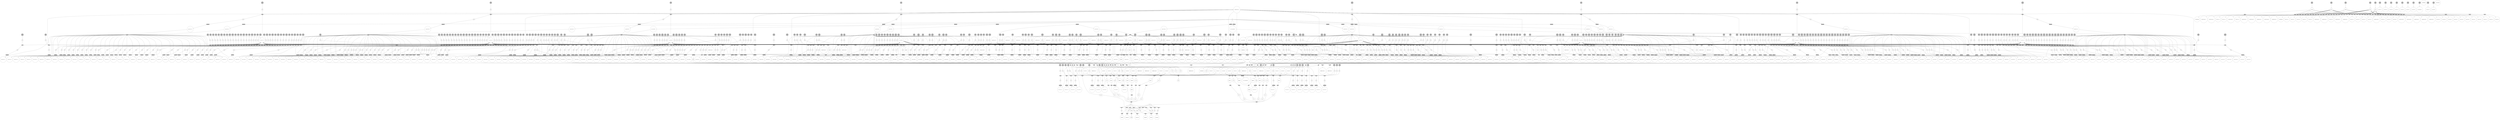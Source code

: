 digraph propNet
{
	"@52a02597"[shape=box, style= filled, fillcolor=grey, label="TRANSITION"]; "@52a02597"->"@25e83bc"; 
	"@7bf8e335"[shape=box, style= filled, fillcolor=grey, label="TRANSITION"]; "@7bf8e335"->"@10b79e44"; 
	"@1301b8a6"[shape=circle, style= filled, fillcolor=white, label="( true-8 ( cell 1 1 b ) )"]; "@1301b8a6"->"@2e777e05"; 
	"@3c84b28"[shape=circle, style= filled, fillcolor=white, label="( true-14 ( cell 3 3 b ) )"]; "@3c84b28"->"@3ddf06fd"; 
	"@4e63ec2d"[shape=circle, style= filled, fillcolor=white, label="( true-8 ( cell 3 2 b ) )"]; "@4e63ec2d"->"@81082b7"; 
	"@6bcc9c57"[shape=doublecircle, style= filled, fillcolor=grey, label="TRUE"]; "@6bcc9c57"->"@7d554f59"; 
	"@55ffa0e6"[shape=invhouse, style= filled, fillcolor=grey, label="AND"]; "@55ffa0e6"->"@7f74ef21"; 
	"@597f1fb7"[shape=invhouse, style= filled, fillcolor=grey, label="AND"]; "@597f1fb7"->"@75abab5b"; 
	"@1dc6979b"[shape=invhouse, style= filled, fillcolor=grey, label="AND"]; "@1dc6979b"->"@70bf46e1"; 
	"@32562ce3"[shape=doublecircle, style= filled, fillcolor=grey, label="TRUE"]; "@32562ce3"->"@430d9b69"; 
	"@218b90c"[shape=box, style= filled, fillcolor=grey, label="TRANSITION"]; "@218b90c"->"@2106a0d2"; 
	"@3fe1526c"[shape=circle, style= filled, fillcolor=white, label="( true-15 ( cell 3 2 b ) )"]; "@3fe1526c"->"@81082b7"; 
	"@1fc8dd17"[shape=circle, style= filled, fillcolor=white, label="anon"]; "@1fc8dd17"->"@6c8924b4"; 
	"@156fe186"[shape=doublecircle, style= filled, fillcolor=grey, label="TRUE"]; "@156fe186"->"@59dc68f9"; 
	"@11de47df"[shape=invhouse, style= filled, fillcolor=grey, label="AND"]; "@11de47df"->"@3574f66c"; 
	"@7e33df34"[shape=circle, style= filled, fillcolor=white, label="anon"]; "@7e33df34"->"@2ea1c3a6"; 
	"@4afc33f0"[shape=circle, style= filled, fillcolor=white, label="anon"]; "@4afc33f0"->"@44c69b46"; 
	"@68cba2cd"[shape=circle, style= filled, fillcolor=white, label="( true ( cell 3 2 x ) )"]; "@68cba2cd"->"@48f5dfdb"; "@68cba2cd"->"@2fef37c0"; "@68cba2cd"->"@292e7959"; 
	"@24e95ba5"[shape=box, style= filled, fillcolor=grey, label="TRANSITION"]; "@24e95ba5"->"@5ce7ac01"; 
	"@659fb282"[shape=box, style= filled, fillcolor=grey, label="TRANSITION"]; "@659fb282"->"@70998c5d"; 
	"@66fff327"[shape=box, style= filled, fillcolor=grey, label="TRANSITION"]; "@66fff327"->"@1a47ac8c"; 
	"@5891b770"[shape=box, style= filled, fillcolor=grey, label="TRANSITION"]; "@5891b770"->"@22de2fa0"; 
	"@6b23be1a"[shape=circle, style= filled, fillcolor=white, label="anon"]; "@6b23be1a"->"@4a65f2be"; 
	"@e9bcd6e"[shape=box, style= filled, fillcolor=grey, label="TRANSITION"]; "@e9bcd6e"->"@6fb8e6b9"; 
	"@79aac24b"[shape=circle, style= filled, fillcolor=white, label="anon"]; "@79aac24b"->"@34f9c3e0"; 
	"@7c288f47"[shape=circle, style= filled, fillcolor=white, label="anon"]; "@7c288f47"->"@1aa9b6ed"; 
	"@519bee54"[shape=doublecircle, style= filled, fillcolor=grey, label="TRUE"]; "@519bee54"->"@63471c6f"; 
	"@73b2eaec"[shape=doublecircle, style= filled, fillcolor=grey, label="FALSE"]; "@73b2eaec"->"@1ba62e6"; 
	"@75abab5b"[shape=circle, style= filled, fillcolor=white, label="anon"]; "@75abab5b"->"@77d5cd93"; 
	"@54fbfcb8"[shape=circle, style= filled, fillcolor=white, label="( input white ( mark 2 3 ) )"]; 
	"@d67373d"[shape=box, style= filled, fillcolor=grey, label="TRANSITION"]; "@d67373d"->"@2d1a8b1"; 
	"@d9bce79"[shape=circle, style= filled, fillcolor=white, label="anon"]; "@d9bce79"->"@48de973f"; 
	"@7076b8d2"[shape=circle, style= filled, fillcolor=white, label="anon"]; "@7076b8d2"->"@24e7d593"; 
	"@682c3a97"[shape=doublecircle, style= filled, fillcolor=grey, label="FALSE"]; "@682c3a97"->"@1611c34a"; 
	"@67e48224"[shape=invhouse, style= filled, fillcolor=grey, label="AND"]; "@67e48224"->"@58cea9a8"; 
	"@5433b4fc"[shape=circle, style= filled, fillcolor=white, label="( true-32 ( cell 2 2 b ) )"]; "@5433b4fc"->"@1299fde9"; 
	"@109083e1"[shape=circle, style= filled, fillcolor=white, label="anon"]; "@109083e1"->"@141f264"; 
	"@cf27132"[shape=invhouse, style= filled, fillcolor=grey, label="AND"]; "@cf27132"->"@6841c69c"; 
	"@5eb3589d"[shape=doublecircle, style= filled, fillcolor=grey, label="TRUE"]; "@5eb3589d"->"@1aa55dd5"; 
	"@3590d5fd"[shape=circle, style= filled, fillcolor=white, label="anon"]; "@3590d5fd"->"@516e9f1f"; 
	"@415c00ac"[shape=box, style= filled, fillcolor=grey, label="TRANSITION"]; "@415c00ac"->"@52c4ddba"; 
	"@5e70160c"[shape=ellipse, style= filled, fillcolor=grey, label="OR"]; "@5e70160c"->"@23f41581"; 
	"@d3ccafc"[shape=circle, style= filled, fillcolor=white, label="( true-13 ( cell 1 3 b ) )"]; "@d3ccafc"->"@7398841a"; 
	"@68ed8e76"[shape=invhouse, style= filled, fillcolor=grey, label="AND"]; "@68ed8e76"->"@5f8261f6"; 
	"@128cdd0c"[shape=invhouse, style= filled, fillcolor=grey, label="AND"]; "@128cdd0c"->"@580a657c"; 
	"@b8519f4"[shape=circle, style= filled, fillcolor=white, label="anon"]; "@b8519f4"->"@11b717f2"; 
	"@56c4c0bb"[shape=circle, style= filled, fillcolor=white, label="anon"]; "@56c4c0bb"->"@47c6f41d"; 
	"@2810e130"[shape=circle, style= filled, fillcolor=white, label="anon"]; "@2810e130"->"@259a19c1"; 
	"@5be60738"[shape=circle, style= filled, fillcolor=white, label="anon"]; "@5be60738"->"@2fae4b9c"; 
	"@6971e8ba"[shape=circle, style= filled, fillcolor=white, label="anon"]; "@6971e8ba"->"@74a0ceef"; 
	"@225c4dc4"[shape=circle, style= filled, fillcolor=white, label="anon"]; "@225c4dc4"->"@12f922cf"; 
	"@59cad357"[shape=doublecircle, style= filled, fillcolor=grey, label="TRUE"]; "@59cad357"->"@36850fb7"; 
	"@19853ae8"[shape=circle, style= filled, fillcolor=white, label="anon"]; "@19853ae8"->"@71c66aab"; 
	"@1a81ed21"[shape=circle, style= filled, fillcolor=white, label="anon"]; "@1a81ed21"->"@d4a9130"; 
	"@1a3af1cf"[shape=circle, style= filled, fillcolor=white, label="anon"]; "@1a3af1cf"->"@3cd6d0"; 
	"@23273aa0"[shape=invhouse, style= filled, fillcolor=grey, label="AND"]; "@23273aa0"->"@388ebd32"; 
	"@27080173"[shape=box, style= filled, fillcolor=grey, label="TRANSITION"]; "@27080173"->"@273c6aff"; 
	"@10b79e44"[shape=circle, style= filled, fillcolor=white, label="( true-2 ( cell 3 1 b ) )"]; "@10b79e44"->"@5e70160c"; 
	"@254d2fba"[shape=doublecircle, style= filled, fillcolor=grey, label="TRUE"]; "@254d2fba"->"@543fbfdc"; 
	"@2f34b9f2"[shape=box, style= filled, fillcolor=grey, label="TRANSITION"]; "@2f34b9f2"->"@79282205"; 
	"@43c0b942"[shape=circle, style= filled, fillcolor=white, label="anon"]; "@43c0b942"->"@1daaf8fd"; 
	"@3f2b3c6b"[shape=circle, style= filled, fillcolor=white, label="( true-22 ( cell 1 1 b ) )"]; "@3f2b3c6b"->"@2e777e05"; 
	"@6716dc91"[shape=invhouse, style= filled, fillcolor=grey, label="AND"]; "@6716dc91"->"@7a10d51a"; 
	"@76e4975"[shape=ellipse, style= filled, fillcolor=grey, label="OR"]; "@76e4975"->"@6c302adc"; 
	"@6b2977f9"[shape=doublecircle, style= filled, fillcolor=grey, label="TRUE"]; "@6b2977f9"->"@5e044857"; 
	"@1bc32118"[shape=doublecircle, style= filled, fillcolor=grey, label="TRUE"]; "@1bc32118"->"@6a78b924"; 
	"@d038316"[shape=invhouse, style= filled, fillcolor=grey, label="AND"]; "@d038316"->"@2cbe7925"; 
	"@2ef73b32"[shape=box, style= filled, fillcolor=grey, label="TRANSITION"]; "@2ef73b32"->"@768cde12"; 
	"@7d32b88d"[shape=invhouse, style= filled, fillcolor=grey, label="AND"]; "@7d32b88d"->"@19914a0a"; 
	"@3003ec7e"[shape=circle, style= filled, fillcolor=white, label="anon"]; "@3003ec7e"->"@1f95fcbd"; 
	"@38f901b3"[shape=circle, style= filled, fillcolor=white, label="anon"]; "@38f901b3"->"@1fa7abb1"; 
	"@11cba35a"[shape=invhouse, style= filled, fillcolor=grey, label="AND"]; "@11cba35a"->"@4fe43ea0"; 
	"@3c74e871"[shape=box, style= filled, fillcolor=grey, label="TRANSITION"]; "@3c74e871"->"@4c4cf453"; 
	"@59bdcbda"[shape=circle, style= filled, fillcolor=white, label="anon"]; "@59bdcbda"->"@1cb1c025"; 
	"@ed73f64"[shape=circle, style= filled, fillcolor=white, label="anon"]; "@ed73f64"->"@2fbac4ef"; 
	"@1bc5b50b"[shape=circle, style= filled, fillcolor=white, label="( true-36 ( cell 3 3 b ) )"]; "@1bc5b50b"->"@3ddf06fd"; 
	"@3dc3df95"[shape=circle, style= filled, fillcolor=white, label="anon"]; "@3dc3df95"->"@4f96ed85"; 
	"@4daa5b53"[shape=circle, style= filled, fillcolor=white, label="( line-4 b )"]; "@4daa5b53"->"@577495f9"; 
	"@13d95a7d"[shape=doublecircle, style= filled, fillcolor=grey, label="FALSE"]; "@13d95a7d"->"@1a3af1cf"; 
	"@1372b98c"[shape=invhouse, style= filled, fillcolor=grey, label="AND"]; "@1372b98c"->"@6cf81618"; 
	"@6809ee3b"[shape=circle, style= filled, fillcolor=white, label="anon"]; "@6809ee3b"->"@b50d5e2"; 
	"@45427eba"[shape=circle, style= filled, fillcolor=white, label="( true-24 ( cell 2 3 b ) )"]; "@45427eba"->"@157056fb"; 
	"@653efe2a"[shape=invhouse, style= filled, fillcolor=grey, label="AND"]; "@653efe2a"->"@3f2a1ab3"; 
	"@4a3c9444"[shape=box, style= filled, fillcolor=grey, label="TRANSITION"]; "@4a3c9444"->"@71c20878"; 
	"@34d2d480"[shape=doublecircle, style= filled, fillcolor=grey, label="TRUE"]; "@34d2d480"->"@200cfd70"; 
	"@788f35da"[shape=doublecircle, style= filled, fillcolor=grey, label="FALSE"]; "@788f35da"->"@42ff1452"; 
	"@53ebeb53"[shape=circle, style= filled, fillcolor=white, label="( true-10 ( cell 1 2 b ) )"]; "@53ebeb53"->"@769af3d8"; 
	"@55ab53b2"[shape=circle, style= filled, fillcolor=white, label="anon"]; "@55ab53b2"->"@573ace03"; 
	"@533c345f"[shape=invhouse, style= filled, fillcolor=grey, label="AND"]; "@533c345f"->"@7d8993a4"; 
	"@176f488d"[shape=circle, style= filled, fillcolor=white, label="anon"]; "@176f488d"->"@18fe5ba5"; 
	"@de2cb04"[shape=circle, style= filled, fillcolor=white, label="( true-15 ( cell 2 1 b ) )"]; "@de2cb04"->"@44ac7d7b"; 
	"@2c2a0da7"[shape=circle, style= filled, fillcolor=white, label="anon"]; "@2c2a0da7"->"@398c5525"; 
	"@6ee750e8"[shape=invhouse, style= filled, fillcolor=grey, label="AND"]; "@6ee750e8"->"@3520982f"; 
	"@3491b08f"[shape=circle, style= filled, fillcolor=white, label="anon"]; "@3491b08f"->"@7a17dc90"; 
	"@4883a0ad"[shape=doublecircle, style= filled, fillcolor=grey, label="TRUE"]; "@4883a0ad"->"@4535b322"; 
	"@1651ed7e"[shape=invhouse, style= filled, fillcolor=grey, label="AND"]; "@1651ed7e"->"@445eb59"; 
	"@4a3bb85b"[shape=circle, style= filled, fillcolor=white, label="anon"]; "@4a3bb85b"->"@4aa5331"; 
	"@6a38397"[shape=circle, style= filled, fillcolor=white, label="anon"]; "@6a38397"->"@653148d0"; 
	"@148195ab"[shape=circle, style= filled, fillcolor=white, label="anon"]; "@148195ab"->"@4d65950"; 
	"@1da5a409"[shape=circle, style= filled, fillcolor=white, label="anon"]; "@1da5a409"->"@1c30284c"; 
	"@d201f1a"[shape=invhouse, style= filled, fillcolor=grey, label="AND"]; "@d201f1a"->"@5f2e32b"; 
	"@3ac9cd5d"[shape=doublecircle, style= filled, fillcolor=grey, label="TRUE"]; "@3ac9cd5d"->"@2a95400"; 
	"@4de3674"[shape=circle, style= filled, fillcolor=white, label="anon"]; "@4de3674"->"@149bdd4e"; 
	"@2555b649"[shape=circle, style= filled, fillcolor=white, label="( true-28 ( cell 3 2 b ) )"]; "@2555b649"->"@81082b7"; 
	"@32f9286d"[shape=box, style= filled, fillcolor=grey, label="TRANSITION"]; "@32f9286d"->"@40b6fa5d"; 
	"@5332203"[shape=box, style= filled, fillcolor=grey, label="TRANSITION"]; "@5332203"->"@173f9673"; 
	"@55f88c89"[shape=doublecircle, style= filled, fillcolor=grey, label="TRUE"]; "@55f88c89"->"@4f7626f8"; 
	"@74fff2f8"[shape=invhouse, style= filled, fillcolor=grey, label="AND"]; "@74fff2f8"->"@54a84bab"; 
	"@55c0daf6"[shape=invhouse, style= filled, fillcolor=grey, label="AND"]; "@55c0daf6"->"@def3dc7"; 
	"@5f424568"[shape=invhouse, style= filled, fillcolor=grey, label="AND"]; "@5f424568"->"@64d50ce7"; 
	"@9a26079"[shape=circle, style= filled, fillcolor=white, label="anon"]; "@9a26079"->"@5320ba3a"; 
	"@37dfdd5a"[shape=circle, style= filled, fillcolor=white, label="anon"]; "@37dfdd5a"->"@765e86bc"; 
	"@24d90dd9"[shape=invhouse, style= filled, fillcolor=grey, label="AND"]; "@24d90dd9"->"@772ce69f"; 
	"@7e4b3719"[shape=circle, style= filled, fillcolor=white, label="( true-28 ( cell 2 1 b ) )"]; "@7e4b3719"->"@44ac7d7b"; 
	"@50d20677"[shape=box, style= filled, fillcolor=grey, label="TRANSITION"]; "@50d20677"->"@7a02b2f3"; 
	"@3becd589"[shape=circle, style= filled, fillcolor=white, label="( true-2 ( cell 2 2 b ) )"]; "@3becd589"->"@1299fde9"; 
	"@1aa55dd5"[shape=circle, style= filled, fillcolor=white, label="anon"]; "@1aa55dd5"->"@6df5a6f9"; 
	"@41f0b28"[shape=circle, style= filled, fillcolor=white, label="( true-28 ( cell 3 3 b ) )"]; "@41f0b28"->"@3ddf06fd"; 
	"@7b3287a"[shape=box, style= filled, fillcolor=grey, label="TRANSITION"]; "@7b3287a"->"@4ce82247"; 
	"@6e9cebcc"[shape=circle, style= filled, fillcolor=white, label="anon"]; "@6e9cebcc"->"@2eb8ec3a"; 
	"@44ac7d7b"[shape=ellipse, style= filled, fillcolor=grey, label="OR"]; "@44ac7d7b"->"@9698f66"; 
	"@3fe65c77"[shape=circle, style= filled, fillcolor=white, label="anon"]; "@3fe65c77"->"@3c3aea35"; 
	"@5df6cd53"[shape=circle, style= filled, fillcolor=white, label="anon"]; "@5df6cd53"->"@4155a5c7"; 
	"@50e361f3"[shape=invhouse, style= filled, fillcolor=grey, label="AND"]; "@50e361f3"->"@61dc766e"; 
	"@74ffc180"[shape=circle, style= filled, fillcolor=white, label="anon"]; "@74ffc180"->"@334ad17e"; 
	"@4513a534"[shape=doublecircle, style= filled, fillcolor=grey, label="TRUE"]; "@4513a534"->"@484b42e0"; 
	"@7d882f01"[shape=circle, style= filled, fillcolor=white, label="( true-7 ( cell 2 1 b ) )"]; "@7d882f01"->"@44ac7d7b"; 
	"@1e2efc0d"[shape=invhouse, style= filled, fillcolor=grey, label="AND"]; "@1e2efc0d"->"@23f8b8d6"; 
	"@4bae779d"[shape=invhouse, style= filled, fillcolor=grey, label="AND"]; "@4bae779d"->"@19c8826"; 
	"@e3fa6"[shape=circle, style= filled, fillcolor=white, label="anon"]; "@e3fa6"->"@1d2d29b9"; 
	"@5bee1602"[shape=circle, style= filled, fillcolor=white, label="( true-13 ( cell 2 1 b ) )"]; "@5bee1602"->"@44ac7d7b"; 
	"@18379fc0"[shape=circle, style= filled, fillcolor=white, label="anon"]; "@18379fc0"->"@ae84998"; 
	"@48b66454"[shape=circle, style= filled, fillcolor=white, label="( true-1 ( cell 1 2 o ) )"]; "@48b66454"->"@3e74ec17"; 
	"@1eb2ce16"[shape=box, style= filled, fillcolor=grey, label="TRANSITION"]; "@1eb2ce16"->"@6b191c83"; 
	"@935237d"[shape=circle, style= filled, fillcolor=white, label="anon"]; "@935237d"->"@5393c049"; 
	"@53289638"[shape=box, style= filled, fillcolor=grey, label="TRANSITION"]; "@53289638"->"@32092e6a"; 
	"@10a7f96a"[shape=invhouse, style= filled, fillcolor=grey, label="AND"]; "@10a7f96a"->"@73e0638d"; 
	"@65db3720"[shape=circle, style= filled, fillcolor=white, label="anon"]; "@65db3720"->"@24d8134d"; 
	"@12b3f2f7"[shape=invhouse, style= filled, fillcolor=grey, label="AND"]; "@12b3f2f7"->"@6179ff98"; 
	"@57ae2ceb"[shape=box, style= filled, fillcolor=grey, label="TRANSITION"]; "@57ae2ceb"->"@3647b000"; 
	"@6d97768d"[shape=circle, style= filled, fillcolor=white, label="anon"]; "@6d97768d"->"@7a21becc"; 
	"@35b0050"[shape=invhouse, style= filled, fillcolor=grey, label="AND"]; "@35b0050"->"@321ec9ed"; 
	"@1e541ea"[shape=doublecircle, style= filled, fillcolor=grey, label="TRUE"]; "@1e541ea"->"@7938d3fb"; 
	"@2106a0d2"[shape=circle, style= filled, fillcolor=white, label="( true-16 ( cell 1 2 b ) )"]; "@2106a0d2"->"@769af3d8"; 
	"@5f8c78e"[shape=box, style= filled, fillcolor=grey, label="TRANSITION"]; "@5f8c78e"->"@41f0b28"; 
	"@42902554"[shape=circle, style= filled, fillcolor=white, label="anon"]; "@42902554"->"@7f97bb65"; 
	"@2908c342"[shape=circle, style= filled, fillcolor=white, label="( true-27 ( cell 2 1 b ) )"]; "@2908c342"->"@44ac7d7b"; 
	"@17973e0"[shape=circle, style= filled, fillcolor=white, label="( true ( cell 2 2 b ) )"]; "@17973e0"->"@1309e916"; "@17973e0"->"@1a920729"; "@17973e0"->"@7f830fa6"; "@17973e0"->"@cf27132"; "@17973e0"->"@707a95d9"; "@17973e0"->"@6f9c5f73"; "@17973e0"->"@30ac7f07"; "@17973e0"->"@70c1509d"; "@17973e0"->"@d201f1a"; "@17973e0"->"@2b51f26d"; "@17973e0"->"@47252563"; "@17973e0"->"@7df62951"; "@17973e0"->"@1b652cb4"; "@17973e0"->"@d4a9130"; "@17973e0"->"@38247deb"; "@17973e0"->"@6f74cbfe"; "@17973e0"->"@236ba71"; "@17973e0"->"@1dc6979b"; "@17973e0"->"@7f702810"; "@17973e0"->"@11b717f2"; "@17973e0"->"@573ace03"; "@17973e0"->"@8dec667"; "@17973e0"->"@42bf8144"; "@17973e0"->"@192ffd75"; "@17973e0"->"@3fd28c7c"; "@17973e0"->"@29173d71"; "@17973e0"->"@733f0553"; "@17973e0"->"@33cebd51"; "@17973e0"->"@5521b417"; "@17973e0"->"@641c66ff"; "@17973e0"->"@2775670a"; "@17973e0"->"@11cba35a"; "@17973e0"->"@56c8ca34"; "@17973e0"->"@258a98e4"; "@17973e0"->"@b418e46"; "@17973e0"->"@684e66f"; "@17973e0"->"@49fa82ea"; "@17973e0"->"@349c9c35"; "@17973e0"->"@1215f461"; "@17973e0"->"@d03d459"; "@17973e0"->"@1372b98c"; "@17973e0"->"@2774ab51"; "@17973e0"->"@2127155"; "@17973e0"->"@3c73b131"; "@17973e0"->"@37eb7c6c"; "@17973e0"->"@210dcd77"; 
	"@41f88b48"[shape=circle, style= filled, fillcolor=white, label="( base ( cell 1 2 x ) )"]; 
	"@588e9ac7"[shape=box, style= filled, fillcolor=grey, label="TRANSITION"]; "@588e9ac7"->"@59a6dcd2"; 
	"@59230337"[shape=box, style= filled, fillcolor=grey, label="TRANSITION"]; "@59230337"->"@2555b649"; 
	"@1215f461"[shape=invhouse, style= filled, fillcolor=grey, label="AND"]; "@1215f461"->"@531a32fb"; 
	"@143a70"[shape=circle, style= filled, fillcolor=white, label="anon"]; "@143a70"->"@12d391f8"; 
	"@3cae458"[shape=invhouse, style= filled, fillcolor=grey, label="AND"]; "@3cae458"->"@a3d45c"; 
	"@2c9af8c3"[shape=invhouse, style= filled, fillcolor=grey, label="AND"]; "@2c9af8c3"->"@5c8ef1a6"; 
	"@53222823"[shape=box, style= filled, fillcolor=grey, label="TRANSITION"]; "@53222823"->"@24c6f2dc"; 
	"@2eb8ec3a"[shape=box, style= filled, fillcolor=grey, label="TRANSITION"]; "@2eb8ec3a"->"@39d1b467"; 
	"@37d0f084"[shape=doublecircle, style= filled, fillcolor=grey, label="TRUE"]; "@37d0f084"->"@3590d5fd"; 
	"@57b9ab12"[shape=circle, style= filled, fillcolor=white, label="anon"]; "@57b9ab12"->"@47252563"; 
	"@6e0935ea"[shape=doublecircle, style= filled, fillcolor=grey, label="FALSE"]; "@6e0935ea"->"@58e04da3"; 
	"@4fae63f1"[shape=circle, style= filled, fillcolor=white, label="( true-14 ( cell 3 1 b ) )"]; "@4fae63f1"->"@5e70160c"; 
	"@5eb4cff8"[shape=doublecircle, style= filled, fillcolor=grey, label="TRUE"]; "@5eb4cff8"->"@76536b78"; 
	"@5c342a90"[shape=invhouse, style= filled, fillcolor=grey, label="AND"]; "@5c342a90"->"@7e00a490"; 
	"@1102e853"[shape=circle, style= filled, fillcolor=white, label="anon"]; "@1102e853"->"@2b51f26d"; 
	"@7e0ec651"[shape=circle, style= filled, fillcolor=white, label="( index 1 )"]; "@7e0ec651"->"@1faed341"; "@7e0ec651"->"@2412c49e"; "@7e0ec651"->"@4bae779d"; "@7e0ec651"->"@7279f89b"; "@7e0ec651"->"@354ddfc5"; "@7e0ec651"->"@2db106dc"; "@7e0ec651"->"@51906f12"; "@7e0ec651"->"@36f05557"; "@7e0ec651"->"@361cbdff"; "@7e0ec651"->"@45f44d34"; "@7e0ec651"->"@11de47df"; "@7e0ec651"->"@248045ce"; "@7e0ec651"->"@5e934dd"; "@7e0ec651"->"@3c695c5b"; "@7e0ec651"->"@6d23b002"; "@7e0ec651"->"@2da74793"; "@7e0ec651"->"@52ac016e"; "@7e0ec651"->"@77c6ffa0"; "@7e0ec651"->"@3e62cbc7"; "@7e0ec651"->"@1bf27b79"; "@7e0ec651"->"@1d8aa64a"; "@7e0ec651"->"@7261442"; "@7e0ec651"->"@15bcb43"; "@7e0ec651"->"@2c8d30fb"; "@7e0ec651"->"@6b950106"; 
	"@deae877"[shape=circle, style= filled, fillcolor=white, label="anon"]; "@deae877"->"@6716dc91"; 
	"@32936fc4"[shape=invhouse, style= filled, fillcolor=grey, label="AND"]; "@32936fc4"->"@683fc4d4"; 
	"@5da8f697"[shape=circle, style= filled, fillcolor=white, label="anon"]; "@5da8f697"->"@49fa82ea"; 
	"@107e5cfa"[shape=circle, style= filled, fillcolor=white, label="( true ( cell 1 3 b ) )"]; "@107e5cfa"->"@385186da"; "@107e5cfa"->"@398c5525"; "@107e5cfa"->"@fe0de7e"; "@107e5cfa"->"@6ee750e8"; "@107e5cfa"->"@1a93695"; "@107e5cfa"->"@1288fe70"; "@107e5cfa"->"@1651ed7e"; "@107e5cfa"->"@7529f450"; "@107e5cfa"->"@42a70f8c"; "@107e5cfa"->"@12d391f8"; "@107e5cfa"->"@61b484b4"; "@107e5cfa"->"@5cdabd4d"; "@107e5cfa"->"@5fc55ca0"; "@107e5cfa"->"@7ce39b6f"; "@107e5cfa"->"@55cf91a1"; "@107e5cfa"->"@7e5d4811"; "@107e5cfa"->"@5dbb88ba"; "@107e5cfa"->"@55c0daf6"; "@107e5cfa"->"@573e48d4"; "@107e5cfa"->"@6f0bc32d"; "@107e5cfa"->"@5df8e0ef"; "@107e5cfa"->"@6716dc91"; "@107e5cfa"->"@2bdbf0c2"; "@107e5cfa"->"@7cd2d056"; "@107e5cfa"->"@f70433f"; "@107e5cfa"->"@702c625b"; "@107e5cfa"->"@7ff77f9d"; "@107e5cfa"->"@33cebd51"; "@107e5cfa"->"@49dd04c5"; "@107e5cfa"->"@7c4ffbec"; "@107e5cfa"->"@e6259e4"; "@107e5cfa"->"@79079211"; "@107e5cfa"->"@3f12a612"; "@107e5cfa"->"@27481d77"; "@107e5cfa"->"@49e7def"; "@107e5cfa"->"@5744a93e"; "@107e5cfa"->"@43ce3b9f"; "@107e5cfa"->"@448beaed"; "@107e5cfa"->"@2c9af8c3"; "@107e5cfa"->"@653efe2a"; "@107e5cfa"->"@4c0a9a4f"; "@107e5cfa"->"@1a77d8fd"; "@107e5cfa"->"@7e1ce520"; "@107e5cfa"->"@53bc8f72"; "@107e5cfa"->"@489039da"; 
	"@1ecd4f54"[shape=circle, style= filled, fillcolor=white, label="( true-30 ( cell 2 1 b ) )"]; "@1ecd4f54"->"@44ac7d7b"; 
	"@55cf91a1"[shape=invhouse, style= filled, fillcolor=grey, label="AND"]; "@55cf91a1"->"@64c168ec"; 
	"@56217fdb"[shape=circle, style= filled, fillcolor=white, label="( legal white ( mark 1 2 ) )"]; 
	"@1b06d88f"[shape=circle, style= filled, fillcolor=white, label="anon"]; "@1b06d88f"->"@7e1ce520"; 
	"@7d349731"[shape=box, style= filled, fillcolor=grey, label="TRANSITION"]; "@7d349731"->"@53ebeb53"; 
	"@7e75f4c0"[shape=circle, style= filled, fillcolor=white, label="anon"]; "@7e75f4c0"->"@44f7c7d"; 
	"@44831670"[shape=circle, style= filled, fillcolor=white, label="( true-18 ( cell 1 1 b ) )"]; "@44831670"->"@2e777e05"; 
	"@19af3d5b"[shape=circle, style= filled, fillcolor=white, label="( legal white ( mark 3 2 ) )"]; 
	"@180f637"[shape=doublecircle, style= filled, fillcolor=grey, label="FALSE"]; "@180f637"->"@5b871533"; 
	"@55c3dd0b"[shape=circle, style= filled, fillcolor=white, label="anon"]; "@55c3dd0b"->"@15aa2679"; 
	"@157a9ced"[shape=circle, style= filled, fillcolor=white, label="( true-8 ( cell 3 1 b ) )"]; "@157a9ced"->"@5e70160c"; 
	"@cbfd5c3"[shape=circle, style= filled, fillcolor=white, label="anon"]; "@cbfd5c3"->"@2775670a"; 
	"@7cd2d056"[shape=invhouse, style= filled, fillcolor=grey, label="AND"]; "@7cd2d056"->"@2d7d4b2e"; 
	"@209d7383"[shape=doublecircle, style= filled, fillcolor=grey, label="TRUE"]; "@209d7383"->"@134ee504"; 
	"@4be891f5"[shape=circle, style= filled, fillcolor=white, label="( true-15 ( cell 2 3 b ) )"]; "@4be891f5"->"@157056fb"; 
	"@5352d0fe"[shape=invhouse, style= filled, fillcolor=grey, label="AND"]; "@5352d0fe"->"@762c40ce"; 
	"@5b800ce5"[shape=invhouse, style= filled, fillcolor=grey, label="AND"]; "@5b800ce5"->"@4a99ddd2"; 
	"@5cce6594"[shape=box, style= filled, fillcolor=grey, label="TRANSITION"]; "@5cce6594"->"@7bf3c9d3"; 
	"@35071e40"[shape=circle, style= filled, fillcolor=white, label="anon"]; "@35071e40"->"@43fb81ce"; 
	"@6608842e"[shape=doublecircle, style= filled, fillcolor=grey, label="TRUE"]; "@6608842e"->"@6fa5ad1d"; 
	"@1b8fc338"[shape=circle, style= filled, fillcolor=white, label="anon"]; "@1b8fc338"->"@26f6e664"; 
	"@3cd2640"[shape=circle, style= filled, fillcolor=white, label="anon"]; "@3cd2640"->"@32f9286d"; 
	"@472b4a45"[shape=circle, style= filled, fillcolor=white, label="( true-14 ( cell 2 2 b ) )"]; "@472b4a45"->"@1299fde9"; 
	"@7f97bb65"[shape=invhouse, style= filled, fillcolor=grey, label="AND"]; "@7f97bb65"->"@1ee5c7ab"; 
	"@5209b4bd"[shape=circle, style= filled, fillcolor=white, label="anon"]; "@5209b4bd"->"@7888a11d"; 
	"@2f5bc5a"[shape=circle, style= filled, fillcolor=white, label="anon"]; "@2f5bc5a"->"@6823bf90"; 
	"@676e42ea"[shape=doublecircle, style= filled, fillcolor=grey, label="TRUE"]; "@676e42ea"->"@33c18a89"; 
	"@2addc608"[shape=circle, style= filled, fillcolor=white, label="( input white ( mark 2 1 ) )"]; 
	"@7d554f59"[shape=circle, style= filled, fillcolor=white, label="anon"]; "@7d554f59"->"@3cae458"; 
	"@7a206749"[shape=circle, style= filled, fillcolor=white, label="anon"]; "@7a206749"->"@75086505"; 
	"@794579f3"[shape=circle, style= filled, fillcolor=white, label="( true ( cell 1 1 o ) )"]; "@794579f3"->"@520f229d"; "@794579f3"->"@6057f36c"; "@794579f3"->"@e59042"; "@794579f3"->"@6914225f"; 
	"@622daa46"[shape=circle, style= filled, fillcolor=white, label="anon"]; "@622daa46"->"@a30322b"; 
	"@56468917"[shape=circle, style= filled, fillcolor=white, label="anon"]; "@56468917"->"@e3189b0"; 
	"@47f347b6"[shape=invhouse, style= filled, fillcolor=grey, label="AND"]; "@47f347b6"->"@78bf10f8"; 
	"@4b42bd10"[shape=box, style= filled, fillcolor=grey, label="TRANSITION"]; "@4b42bd10"->"@dbcb014"; 
	"@7a642f5f"[shape=invhouse, style= filled, fillcolor=grey, label="AND"]; "@7a642f5f"->"@6538e583"; 
	"@2f3f15c8"[shape=circle, style= filled, fillcolor=white, label="( true-34 ( cell 1 2 b ) )"]; "@2f3f15c8"->"@769af3d8"; 
	"@3c81653d"[shape=circle, style= filled, fillcolor=white, label="( true-37 ( cell 1 1 b ) )"]; "@3c81653d"->"@2e777e05"; 
	"@7d253fa7"[shape=circle, style= filled, fillcolor=white, label="( true-24 ( cell 1 1 b ) )"]; "@7d253fa7"->"@2e777e05"; 
	"@6cec66ea"[shape=circle, style= filled, fillcolor=white, label="anon"]; "@6cec66ea"->"@6add646d"; 
	"@4ad6bdff"[shape=invhouse, style= filled, fillcolor=grey, label="AND"]; "@4ad6bdff"->"@7c288f47"; 
	"@26f29218"[shape=circle, style= filled, fillcolor=white, label="( true-2 ( cell 1 1 b ) )"]; "@26f29218"->"@2e777e05"; 
	"@44a638f"[shape=circle, style= filled, fillcolor=white, label="( true-3 ( cell 2 3 b ) )"]; "@44a638f"->"@157056fb"; 
	"@25e83bc"[shape=circle, style= filled, fillcolor=white, label="( true-2 ( cell 2 3 b ) )"]; "@25e83bc"->"@157056fb"; 
	"@11b717f2"[shape=invhouse, style= filled, fillcolor=grey, label="AND"]; "@11b717f2"->"@212341d5"; 
	"@50a302a5"[shape=circle, style= filled, fillcolor=white, label="( true-14 ( cell 1 1 b ) )"]; "@50a302a5"->"@2e777e05"; 
	"@f2d16fa"[shape=doublecircle, style= filled, fillcolor=grey, label="TRUE"]; "@f2d16fa"->"@2c727822"; 
	"@60d60a1a"[shape=invhouse, style= filled, fillcolor=grey, label="AND"]; "@60d60a1a"->"@57a24e98"; 
	"@4e343aac"[shape=circle, style= filled, fillcolor=white, label="( true-4 ( cell 1 2 b ) )"]; "@4e343aac"->"@769af3d8"; 
	"@1f225f28"[shape=doublecircle, style= filled, fillcolor=grey, label="FALSE"]; "@1f225f28"->"@798b28c7"; 
	"@26c472b2"[shape=circle, style= filled, fillcolor=white, label="anon"]; "@26c472b2"->"@305b0193"; 
	"@1f10e291"[shape=invhouse, style= filled, fillcolor=grey, label="AND"]; "@1f10e291"->"@49d869e7"; 
	"@762c40ce"[shape=circle, style= filled, fillcolor=white, label="anon"]; "@762c40ce"->"@2a65555"; 
	"@694a1247"[shape=circle, style= filled, fillcolor=white, label="( true ( cell 2 2 x ) )"]; "@694a1247"->"@5f61dd83"; "@694a1247"->"@5f5f158d"; "@694a1247"->"@2339d5db"; "@694a1247"->"@292e7959"; "@694a1247"->"@3eda33d1"; 
	"@484b42e0"[shape=circle, style= filled, fillcolor=white, label="anon"]; "@484b42e0"->"@7614bc"; 
	"@538330b2"[shape=circle, style= filled, fillcolor=white, label="anon"]; "@538330b2"->"@45f108f5"; 
	"@1c29b5a1"[shape=invhouse, style= filled, fillcolor=grey, label="AND"]; "@1c29b5a1"->"@2859bf79"; 
	"@55c00779"[shape=circle, style= filled, fillcolor=white, label="( true ( cell 3 2 b ) )"]; "@55c00779"->"@3fde7b88"; "@55c00779"->"@4b4f91d7"; "@55c00779"->"@3d921899"; "@55c00779"->"@334ad17e"; "@55c00779"->"@1d3ab1c1"; "@55c00779"->"@141f264"; "@55c00779"->"@339a86e6"; "@55c00779"->"@5c342a90"; "@55c00779"->"@63deabfd"; "@55c00779"->"@39ba0854"; "@55c00779"->"@1458c484"; "@55c00779"->"@2cee336e"; "@55c00779"->"@cf27132"; "@55c00779"->"@149bdd4e"; "@55c00779"->"@1ff19bf0"; "@55c00779"->"@5e546ed6"; "@55c00779"->"@38b483e8"; "@55c00779"->"@22fc4de4"; "@55c00779"->"@47c6f41d"; "@55c00779"->"@43fb81ce"; "@55c00779"->"@3c6f1fb0"; "@55c00779"->"@37293834"; "@55c00779"->"@382c1a5f"; "@55c00779"->"@42299fb"; "@55c00779"->"@10f76964"; "@55c00779"->"@5090b636"; "@55c00779"->"@3e4c2521"; "@55c00779"->"@79de626e"; "@55c00779"->"@480d93a1"; "@55c00779"->"@3c3aea35"; "@55c00779"->"@34d66b97"; "@55c00779"->"@1f10e291"; "@55c00779"->"@3e2ce189"; "@55c00779"->"@112d767b"; "@55c00779"->"@3fe52e89"; "@55c00779"->"@318eda90"; "@55c00779"->"@62334d34"; "@55c00779"->"@3f2807ce"; "@55c00779"->"@20e55094"; "@55c00779"->"@3246d79e"; "@55c00779"->"@e3189b0"; "@55c00779"->"@54c33f0f"; "@55c00779"->"@699d08a3"; "@55c00779"->"@4640cc3"; 
	"@7ee7dba8"[shape=circle, style= filled, fillcolor=white, label="( true-24 ( cell 2 2 b ) )"]; "@7ee7dba8"->"@1299fde9"; 
	"@4aaeba54"[shape=doublecircle, style= filled, fillcolor=grey, label="FALSE"]; "@4aaeba54"->"@5ede2674"; 
	"@5cca1a7f"[shape=doublecircle, style= filled, fillcolor=grey, label="TRUE"]; "@5cca1a7f"->"@6b0fd67a"; 
	"@5bc4ba4c"[shape=circle, style= filled, fillcolor=white, label="( true-13 ( cell 1 1 b ) )"]; "@5bc4ba4c"->"@2e777e05"; 
	"@5e7d6a27"[shape=doublecircle, style= filled, fillcolor=grey, label="FALSE"]; "@5e7d6a27"->"@18ac6680"; 
	"@29485e80"[shape=circle, style= filled, fillcolor=white, label="( true-3 ( cell 1 2 b ) )"]; "@29485e80"->"@769af3d8"; 
	"@318eaa07"[shape=circle, style= filled, fillcolor=white, label="( true-12 ( cell 1 3 b ) )"]; "@318eaa07"->"@7398841a"; 
	"@2bacd397"[shape=circle, style= filled, fillcolor=white, label="anon"]; "@2bacd397"->"@3db6ca90"; 
	"@3d5d9f8b"[shape=invhouse, style= filled, fillcolor=grey, label="AND"]; "@3d5d9f8b"->"@2307704c"; 
	"@44807612"[shape=circle, style= filled, fillcolor=white, label="anon"]; "@44807612"->"@5da629e"; 
	"@6020c402"[shape=box, style= filled, fillcolor=grey, label="TRANSITION"]; "@6020c402"->"@50a302a5"; 
	"@35c3c64f"[shape=circle, style= filled, fillcolor=white, label="( line-1 o )"]; "@35c3c64f"->"@4810881c"; 
	"@3861c498"[shape=circle, style= filled, fillcolor=white, label="anon"]; "@3861c498"->"@37285302"; 
	"@59a6dcd2"[shape=circle, style= filled, fillcolor=white, label="( true-33 ( cell 2 1 b ) )"]; "@59a6dcd2"->"@44ac7d7b"; 
	"@4d624712"[shape=circle, style= filled, fillcolor=white, label="( true-1 ( cell 3 1 o ) )"]; "@4d624712"->"@6f28166e"; 
	"@66afbbf"[shape=doublecircle, style= filled, fillcolor=grey, label="FALSE"]; "@66afbbf"->"@cbfd5c3"; 
	"@4c7dbfe"[shape=circle, style= filled, fillcolor=white, label="( true-11 ( cell 3 2 b ) )"]; "@4c7dbfe"->"@81082b7"; 
	"@226a690"[shape=circle, style= filled, fillcolor=white, label="( true-9 ( cell 3 2 b ) )"]; "@226a690"->"@81082b7"; 
	"@7f3484c0"[shape=circle, style= filled, fillcolor=white, label="anon"]; "@7f3484c0"->"@684e66f"; 
	"@580a657c"[shape=circle, style= filled, fillcolor=white, label="anon"]; "@580a657c"->"@64b7b20c"; 
	"@10cc24aa"[shape=doublecircle, style= filled, fillcolor=grey, label="TRUE"]; "@10cc24aa"->"@6026c2ff"; 
	"@58aa7e7b"[shape=circle, style= filled, fillcolor=white, label="( true-3 ( cell 2 1 b ) )"]; "@58aa7e7b"->"@44ac7d7b"; 
	"@3cd6c5a5"[shape=circle, style= filled, fillcolor=white, label="( line-6 x )"]; "@3cd6c5a5"->"@6c2af60e"; 
	"@3e4c2521"[shape=invhouse, style= filled, fillcolor=grey, label="AND"]; "@3e4c2521"->"@4a902865"; 
	"@6e5ad93e"[shape=doublecircle, style= filled, fillcolor=grey, label="TRUE"]; "@6e5ad93e"->"@679328c9"; 
	"@345356ff"[shape=doublecircle, style= filled, fillcolor=grey, label="FALSE"]; "@345356ff"->"@2393ad40"; 
	"@43162a1"[shape=circle, style= filled, fillcolor=white, label="anon"]; "@43162a1"->"@60d60a1a"; 
	"@183c11f7"[shape=box, style= filled, fillcolor=grey, label="TRANSITION"]; "@183c11f7"->"@13b2bf3f"; 
	"@35b8d685"[shape=circle, style= filled, fillcolor=white, label="anon"]; "@35b8d685"->"@3fbd8e0c"; 
	"@73e0638d"[shape=circle, style= filled, fillcolor=white, label="( legal black ( mark 1 1 ) )"]; 
	"@33cebd51"[shape=invhouse, style= filled, fillcolor=grey, label="AND"]; "@33cebd51"->"@5badc0ac"; 
	"@76536b78"[shape=circle, style= filled, fillcolor=white, label="anon"]; "@76536b78"->"@1c29b5a1"; 
	"@e6259e4"[shape=invhouse, style= filled, fillcolor=grey, label="AND"]; "@e6259e4"->"@69da98bf"; 
	"@211fe6f9"[shape=invhouse, style= filled, fillcolor=grey, label="AND"]; "@211fe6f9"->"@41396cf3"; 
	"@58191598"[shape=invhouse, style= filled, fillcolor=grey, label="AND"]; "@58191598"->"@709352ad"; 
	"@7de85f8d"[shape=circle, style= filled, fillcolor=white, label="( true-8 ( cell 3 3 b ) )"]; "@7de85f8d"->"@3ddf06fd"; 
	"@269bb42b"[shape=circle, style= filled, fillcolor=white, label="anon"]; "@269bb42b"->"@4f219863"; 
	"@37eb7c6c"[shape=invhouse, style= filled, fillcolor=grey, label="AND"]; "@37eb7c6c"->"@5bee5f6"; 
	"@12b3d1e0"[shape=circle, style= filled, fillcolor=white, label="anon"]; "@12b3d1e0"->"@221a28c7"; 
	"@671b883"[shape=circle, style= filled, fillcolor=white, label="( true-20 ( cell 3 1 b ) )"]; "@671b883"->"@5e70160c"; 
	"@245053e3"[shape=box, style= filled, fillcolor=grey, label="TRANSITION"]; "@245053e3"->"@73f5c083"; 
	"@5f524524"[shape=circle, style= filled, fillcolor=white, label="( input black ( mark 2 3 ) )"]; 
	"@5998a422"[shape=circle, style= filled, fillcolor=white, label="( true-2 ( cell 2 1 o ) )"]; "@5998a422"->"@76e4975"; 
	"@62e8dbb0"[shape=invhouse, style= filled, fillcolor=grey, label="AND"]; "@62e8dbb0"->"@ff80080"; 
	"@1c0c1b7"[shape=invhouse, style= filled, fillcolor=grey, label="AND"]; "@1c0c1b7"->"@76c12282"; 
	"@58e04da3"[shape=circle, style= filled, fillcolor=white, label="anon"]; "@58e04da3"->"@2ff9256"; 
	"@6c362b54"[shape=invhouse, style= filled, fillcolor=grey, label="AND"]; "@6c362b54"->"@2a426218"; 
	"@6b827a9e"[shape=circle, style= filled, fillcolor=white, label="( true-38 ( cell 1 3 b ) )"]; "@6b827a9e"->"@7398841a"; 
	"@2b16aba6"[shape=circle, style= filled, fillcolor=white, label="( true ( cell 1 2 o ) )"]; "@2b16aba6"->"@fee2989"; "@2b16aba6"->"@5cbef6a4"; "@2b16aba6"->"@6914225f"; 
	"@19c8826"[shape=circle, style= filled, fillcolor=white, label="( base ( cell 1 3 o ) )"]; 
	"@541cec95"[shape=circle, style= filled, fillcolor=white, label="( base ( cell 2 1 b ) )"]; 
	"@1193e3a3"[shape=invhouse, style= filled, fillcolor=grey, label="AND"]; "@1193e3a3"->"@4daa5b53"; 
	"@340408e4"[shape=circle, style= filled, fillcolor=white, label="( true-11 ( cell 3 1 b ) )"]; "@340408e4"->"@5e70160c"; 
	"@3e21d72f"[shape=box, style= filled, fillcolor=grey, label="TRANSITION"]; "@3e21d72f"->"@9f00311"; 
	"@41f5e6b7"[shape=box, style= filled, fillcolor=grey, label="TRANSITION"]; "@41f5e6b7"->"@343fe222"; 
	"@3b5cfd86"[shape=circle, style= filled, fillcolor=white, label="( true-29 ( cell 3 1 b ) )"]; "@3b5cfd86"->"@5e70160c"; 
	"@460aa49b"[shape=circle, style= filled, fillcolor=white, label="anon"]; "@460aa49b"->"@6711de12"; 
	"@47c6f41d"[shape=invhouse, style= filled, fillcolor=grey, label="AND"]; "@47c6f41d"->"@24e15d95"; 
	"@597d1a04"[shape=invhouse, style= filled, fillcolor=grey, label="AND"]; "@597d1a04"->"@33edfec4"; 
	"@4df471b6"[shape=doublecircle, style= filled, fillcolor=grey, label="TRUE"]; "@4df471b6"->"@17b67dab"; 
	"@8e006c3"[shape=circle, style= filled, fillcolor=white, label="anon"]; "@8e006c3"->"@1acb0d73"; 
	"@7919b97a"[shape=circle, style= filled, fillcolor=white, label="anon"]; "@7919b97a"->"@3e4c2521"; 
	"@12e82c49"[shape=box, style= filled, fillcolor=grey, label="TRANSITION"]; "@12e82c49"->"@9dcca35"; 
	"@2fae4b9c"[shape=box, style= filled, fillcolor=grey, label="TRANSITION"]; "@2fae4b9c"->"@69ec2cb"; 
	"@6d826d42"[shape=invhouse, style= filled, fillcolor=grey, label="AND"]; "@6d826d42"->"@25acb490"; 
	"@709352ad"[shape=circle, style= filled, fillcolor=white, label="anon"]; "@709352ad"->"@3f2660a6"; 
	"@80c555c"[shape=box, style= filled, fillcolor=grey, label="TRANSITION"]; "@80c555c"->"@241e21f6"; 
	"@5cfcc9dc"[shape=circle, style= filled, fillcolor=white, label="( legal white ( mark 2 1 ) )"]; 
	"@639ce63d"[shape=circle, style= filled, fillcolor=white, label="anon"]; "@639ce63d"->"@2bfec68b"; 
	"@3cd6d0"[shape=invhouse, style= filled, fillcolor=grey, label="AND"]; "@3cd6d0"->"@6e9cebcc"; 
	"@1eb080f"[shape=doublecircle, style= filled, fillcolor=grey, label="TRUE"]; "@1eb080f"->"@577bd150"; 
	"@aa0ab54"[shape=circle, style= filled, fillcolor=white, label="anon"]; "@aa0ab54"->"@653efe2a"; 
	"@7c062b5d"[shape=ellipse, style= filled, fillcolor=grey, label="OR"]; "@7c062b5d"->"@d1fcc77"; 
	"@152883e"[shape=circle, style= filled, fillcolor=white, label="anon"]; "@152883e"->"@2ab1d5e8"; 
	"@7cf738e"[shape=circle, style= filled, fillcolor=white, label="( true-2 ( control white ) )"]; "@7cf738e"->"@680e6039"; 
	"@8def7d1"[shape=box, style= filled, fillcolor=grey, label="TRANSITION"]; "@8def7d1"->"@67f9f93e"; 
	"@24fc9cde"[shape=circle, style= filled, fillcolor=white, label="anon"]; "@24fc9cde"->"@377a911"; 
	"@7d7d3a97"[shape=box, style= filled, fillcolor=grey, label="TRANSITION"]; "@7d7d3a97"->"@7b0e194b"; 
	"@76c12282"[shape=circle, style= filled, fillcolor=white, label="( legal black ( mark 2 3 ) )"]; 
	"@7b49ebe7"[shape=box, style= filled, fillcolor=grey, label="TRANSITION"]; "@7b49ebe7"->"@3b382278"; 
	"@343fe222"[shape=circle, style= filled, fillcolor=white, label="( true-1 ( cell 2 3 o ) )"]; "@343fe222"->"@4e1740fa"; 
	"@2127155"[shape=invhouse, style= filled, fillcolor=grey, label="AND"]; "@2127155"->"@1fb66e87"; 
	"@412dd84c"[shape=box, style= filled, fillcolor=grey, label="TRANSITION"]; "@412dd84c"->"@267efa66"; 
	"@6f28166e"[shape=ellipse, style= filled, fillcolor=grey, label="OR"]; "@6f28166e"->"@104bd2df"; 
	"@1e871ab4"[shape=circle, style= filled, fillcolor=white, label="( true-29 ( cell 2 2 b ) )"]; "@1e871ab4"->"@1299fde9"; 
	"@736d344d"[shape=circle, style= filled, fillcolor=white, label="anon"]; "@736d344d"->"@c2585b5"; 
	"@21d19fb"[shape=invhouse, style= filled, fillcolor=grey, label="AND"]; "@21d19fb"->"@61a0c5d8"; 
	"@4fa8b3ca"[shape=circle, style= filled, fillcolor=white, label="anon"]; "@4fa8b3ca"->"@74fff2f8"; 
	"@5bbcf974"[shape=invhouse, style= filled, fillcolor=grey, label="AND"]; "@5bbcf974"->"@7ee61e1f"; 
	"@ff80080"[shape=circle, style= filled, fillcolor=white, label="anon"]; "@ff80080"->"@6bf0d425"; 
	"@5f53002b"[shape=invhouse, style= filled, fillcolor=grey, label="AND"]; "@5f53002b"->"@1bb4611a"; 
	"@a8a8c0a"[shape=circle, style= filled, fillcolor=white, label="anon"]; "@a8a8c0a"->"@4b42bd10"; 
	"@37b2a42d"[shape=doublecircle, style= filled, fillcolor=grey, label="TRUE"]; "@37b2a42d"->"@1777c33c"; 
	"@6f949f78"[shape=circle, style= filled, fillcolor=white, label="( true-19 ( cell 3 1 b ) )"]; "@6f949f78"->"@5e70160c"; 
	"@1a920729"[shape=invhouse, style= filled, fillcolor=grey, label="AND"]; "@1a920729"->"@5452ccfc"; 
	"@6fa5ad1d"[shape=circle, style= filled, fillcolor=white, label="anon"]; "@6fa5ad1d"->"@1309e916"; 
	"@2bdc93e2"[shape=doublecircle, style= filled, fillcolor=grey, label="FALSE"]; "@2bdc93e2"->"@639292b0"; 
	"@7d208cf3"[shape=circle, style= filled, fillcolor=white, label="( true-20 ( cell 1 1 b ) )"]; "@7d208cf3"->"@2e777e05"; 
	"@4906d65b"[shape=box, style= filled, fillcolor=grey, label="TRANSITION"]; "@4906d65b"->"@2951327d"; 
	"@43de6a4f"[shape=circle, style= filled, fillcolor=white, label="( true-1 ( cell 3 2 o ) )"]; "@43de6a4f"->"@3f158b58"; 
	"@7face843"[shape=doublecircle, style= filled, fillcolor=grey, label="TRUE"]; "@7face843"->"@935237d"; 
	"@5291af0d"[shape=circle, style= filled, fillcolor=white, label="anon"]; "@5291af0d"->"@7ac7c9cc"; 
	"@26f0a64c"[shape=circle, style= filled, fillcolor=white, label="anon"]; "@26f0a64c"->"@69d71245"; 
	"@51e05748"[shape=box, style= filled, fillcolor=grey, label="TRANSITION"]; "@51e05748"->"@2d046021"; 
	"@7a7212c9"[shape=circle, style= filled, fillcolor=white, label="anon"]; "@7a7212c9"->"@2b1529e7"; 
	"@64bce009"[shape=invhouse, style= filled, fillcolor=grey, label="AND"]; "@64bce009"->"@460aa49b"; 
	"@49f5ec46"[shape=circle, style= filled, fillcolor=white, label="anon"]; "@49f5ec46"->"@6606d2be"; 
	"@5ad3c0d4"[shape=doublecircle, style= filled, fillcolor=grey, label="TRUE"]; "@5ad3c0d4"->"@4e422de7"; 
	"@217e4aaa"[shape=doublecircle, style= filled, fillcolor=grey, label="TRUE"]; "@217e4aaa"->"@3c1f280c"; 
	"@5d788f20"[shape=box, style= filled, fillcolor=grey, label="TRANSITION"]; "@5d788f20"->"@12326d2e"; 
	"@def3dc7"[shape=circle, style= filled, fillcolor=white, label="anon"]; "@def3dc7"->"@417f5239"; 
	"@243c29c6"[shape=box, style= filled, fillcolor=grey, label="TRANSITION"]; "@243c29c6"->"@2c9df057"; 
	"@6ee503c9"[shape=doublecircle, style= filled, fillcolor=grey, label="TRUE"]; "@6ee503c9"->"@a28974c"; 
	"@48e752d1"[shape=circle, style= filled, fillcolor=white, label="( legal white ( mark 3 3 ) )"]; 
	"@2b911416"[shape=circle, style= filled, fillcolor=white, label="( true-18 ( cell 1 2 b ) )"]; "@2b911416"->"@769af3d8"; 
	"@5015f87f"[shape=circle, style= filled, fillcolor=white, label="anon"]; "@5015f87f"->"@6aee8001"; 
	"@5ec01f72"[shape=circle, style= filled, fillcolor=white, label="anon"]; "@5ec01f72"->"@480383c5"; 
	"@4b1c3ec5"[shape=circle, style= filled, fillcolor=white, label="anon"]; "@4b1c3ec5"->"@67e48224"; 
	"@45087c17"[shape=doublecircle, style= filled, fillcolor=grey, label="TRUE"]; "@45087c17"->"@4ca677e1"; 
	"@27b4566"[shape=circle, style= filled, fillcolor=white, label="anon"]; "@27b4566"->"@4a3d5c5e"; 
	"@6006d82a"[shape=circle, style= filled, fillcolor=white, label="anon"]; "@6006d82a"->"@79079211"; 
	"@69d71245"[shape=box, style= filled, fillcolor=grey, label="TRANSITION"]; "@69d71245"->"@222336eb"; 
	"@793c0882"[shape=invhouse, style= filled, fillcolor=grey, label="AND"]; "@793c0882"->"@38628b58"; 
	"@332377c3"[shape=box, style= filled, fillcolor=grey, label="TRANSITION"]; "@332377c3"->"@667d09c1"; 
	"@4415eed8"[shape=circle, style= filled, fillcolor=white, label="( true-27 ( cell 1 3 b ) )"]; "@4415eed8"->"@7398841a"; 
	"@55819a82"[shape=box, style= filled, fillcolor=grey, label="TRANSITION"]; "@55819a82"->"@3fb39146"; 
	"@be8f8e3"[shape=doublecircle, style= filled, fillcolor=grey, label="FALSE"]; "@be8f8e3"->"@4dfeb04e"; 
	"@7915b3e"[shape=invhouse, style= filled, fillcolor=grey, label="AND"]; "@7915b3e"->"@4f6b35ae"; 
	"@350df6a3"[shape=circle, style= filled, fillcolor=white, label="( true-16 ( cell 1 3 b ) )"]; "@350df6a3"->"@7398841a"; 
	"@5aa0d09e"[shape=invhouse, style= filled, fillcolor=grey, label="AND"]; "@5aa0d09e"->"@4e1b2ed9"; 
	"@73b4c610"[shape=circle, style= filled, fillcolor=white, label="anon"]; "@73b4c610"->"@3f53447a"; 
	"@575e47b8"[shape=doublecircle, style= filled, fillcolor=grey, label="TRUE"]; "@575e47b8"->"@26c13868"; 
	"@64c8dcb7"[shape=circle, style= filled, fillcolor=white, label="anon"]; "@64c8dcb7"->"@af90d11"; 
	"@7ee0a1b3"[shape=doublecircle, style= filled, fillcolor=grey, label="TRUE"]; "@7ee0a1b3"->"@7bdf43dd"; 
	"@18623976"[shape=circle, style= filled, fillcolor=white, label="( true-2 ( cell 2 1 b ) )"]; "@18623976"->"@44ac7d7b"; 
	"@7115106a"[shape=ellipse, style= filled, fillcolor=grey, label="OR"]; "@7115106a"->"@5f7774e7"; 
	"@2473dd81"[shape=doublecircle, style= filled, fillcolor=grey, label="TRUE"]; "@2473dd81"->"@2385c98f"; 
	"@4a87a8df"[shape=box, style= filled, fillcolor=grey, label="TRANSITION"]; "@4a87a8df"->"@39388b6e"; 
	"@4e4e0901"[shape=invhouse, style= filled, fillcolor=grey, label="AND"]; "@4e4e0901"->"@2810e130"; 
	"@4da7bc09"[shape=box, style= filled, fillcolor=grey, label="TRANSITION"]; "@4da7bc09"->"@3990e5f0"; 
	"@253217dd"[shape=circle, style= filled, fillcolor=white, label="anon"]; "@253217dd"->"@c83dd3e"; 
	"@7795d3e9"[shape=doublecircle, style= filled, fillcolor=grey, label="FALSE"]; "@7795d3e9"->"@6b23be1a"; 
	"@6505bd24"[shape=circle, style= filled, fillcolor=white, label="( true-12 ( cell 1 1 b ) )"]; "@6505bd24"->"@2e777e05"; 
	"@4ae22b2"[shape=circle, style= filled, fillcolor=white, label="anon"]; "@4ae22b2"->"@641c66ff"; 
	"@32d91d5"[shape=doublecircle, style= filled, fillcolor=grey, label="TRUE"]; "@32d91d5"->"@580a298b"; 
	"@4a6fb774"[shape=circle, style= filled, fillcolor=white, label="( true-25 ( cell 3 3 b ) )"]; "@4a6fb774"->"@3ddf06fd"; 
	"@3eff4d1f"[shape=invhouse, style= filled, fillcolor=grey, label="AND"]; "@3eff4d1f"->"@3569f3b6"; 
	"@4449d0a4"[shape=circle, style= filled, fillcolor=white, label="anon"]; "@4449d0a4"->"@306b0d99"; 
	"@6dc6af59"[shape=circle, style= filled, fillcolor=white, label="anon"]; "@6dc6af59"->"@363b474f"; 
	"@24060c05"[shape=doublecircle, style= filled, fillcolor=grey, label="TRUE"]; "@24060c05"->"@622daa46"; 
	"@1ee47fd2"[shape=circle, style= filled, fillcolor=white, label="anon"]; "@1ee47fd2"->"@702c625b"; 
	"@2fedc3fd"[shape=circle, style= filled, fillcolor=white, label="( true-25 ( cell 2 1 b ) )"]; "@2fedc3fd"->"@44ac7d7b"; 
	"@1fa850ce"[shape=circle, style= filled, fillcolor=white, label="anon"]; "@1fa850ce"->"@23f4d85b"; 
	"@7d72c934"[shape=circle, style= filled, fillcolor=white, label="( true-3 ( cell 1 3 b ) )"]; "@7d72c934"->"@7398841a"; 
	"@28730c5a"[shape=circle, style= filled, fillcolor=white, label="anon"]; "@28730c5a"->"@9954b10"; 
	"@2e1f3792"[shape=circle, style= filled, fillcolor=white, label="( line-2 x )"]; "@2e1f3792"->"@6c2af60e"; 
	"@55e2a9de"[shape=doublecircle, style= filled, fillcolor=grey, label="TRUE"]; "@55e2a9de"->"@1102e853"; 
	"@58416461"[shape=invhouse, style= filled, fillcolor=grey, label="AND"]; "@58416461"->"@3178692e"; 
	"@2cbe7925"[shape=circle, style= filled, fillcolor=white, label="anon"]; "@2cbe7925"->"@543bf6a7"; 
	"@8e53cf0"[shape=doublecircle, style= filled, fillcolor=grey, label="TRUE"]; "@8e53cf0"->"@6800bea8"; 
	"@16c34938"[shape=doublecircle, style= filled, fillcolor=grey, label="TRUE"]; "@16c34938"->"@25fb51fb"; 
	"@51cfe1e2"[shape=doublecircle, style= filled, fillcolor=grey, label="TRUE"]; "@51cfe1e2"->"@639ce63d"; 
	"@3520982f"[shape=circle, style= filled, fillcolor=white, label="anon"]; "@3520982f"->"@272bee28"; 
	"@609b70c6"[shape=circle, style= filled, fillcolor=white, label="anon"]; "@609b70c6"->"@17ed5d97"; 
	"@3d19b2f2"[shape=circle, style= filled, fillcolor=white, label="anon"]; "@3d19b2f2"->"@37553d07"; 
	"@134ee504"[shape=circle, style= filled, fillcolor=white, label="anon"]; "@134ee504"->"@f70433f"; 
	"@111054a5"[shape=circle, style= filled, fillcolor=white, label="anon"]; "@111054a5"->"@7d5bb9ff"; 
	"@6bbc32ed"[shape=circle, style= filled, fillcolor=white, label="( true ( cell 3 3 b ) )"]; "@6bbc32ed"->"@64143fb8"; "@6bbc32ed"->"@48de973f"; "@6bbc32ed"->"@1651ed7e"; "@6bbc32ed"->"@658297f2"; "@6bbc32ed"->"@75a7e19e"; "@6bbc32ed"->"@24e7d593"; "@6bbc32ed"->"@622f680b"; "@6bbc32ed"->"@632dee4"; "@6bbc32ed"->"@128cdd0c"; "@6bbc32ed"->"@64bce009"; "@6bbc32ed"->"@4283150"; "@6bbc32ed"->"@2bfec68b"; "@6bbc32ed"->"@7c7e77a4"; "@6bbc32ed"->"@3eff4d1f"; "@6bbc32ed"->"@2de7204d"; "@6bbc32ed"->"@68bcee1"; "@6bbc32ed"->"@73ac4b64"; "@6bbc32ed"->"@619587e5"; "@6bbc32ed"->"@3838ad7"; "@6bbc32ed"->"@3fb7bec8"; "@6bbc32ed"->"@4be75f7a"; "@6bbc32ed"->"@64537f69"; "@6bbc32ed"->"@47da4d19"; "@6bbc32ed"->"@d038316"; "@6bbc32ed"->"@8fcda14"; "@6bbc32ed"->"@6b2c665"; "@6bbc32ed"->"@61184753"; "@6bbc32ed"->"@5be52770"; "@6bbc32ed"->"@2662c3d0"; "@6bbc32ed"->"@471a19e7"; "@6bbc32ed"->"@2b13e30a"; "@6bbc32ed"->"@5da629e"; "@6bbc32ed"->"@3a5cd1d3"; "@6bbc32ed"->"@5aa0d09e"; "@6bbc32ed"->"@4aee3cbb"; "@6bbc32ed"->"@3566416b"; "@6bbc32ed"->"@40d48fd5"; "@6bbc32ed"->"@3f53447a"; "@6bbc32ed"->"@1215f461"; "@6bbc32ed"->"@3687804b"; "@6bbc32ed"->"@1b9c1aa8"; "@6bbc32ed"->"@3246d79e"; "@6bbc32ed"->"@3c2b214e"; "@6bbc32ed"->"@6ea13930"; "@6bbc32ed"->"@64e3f1e4"; 
	"@1fb66e87"[shape=circle, style= filled, fillcolor=white, label="anon"]; "@1fb66e87"->"@3e21d72f"; 
	"@653148d0"[shape=box, style= filled, fillcolor=grey, label="TRANSITION"]; "@653148d0"->"@6855723"; 
	"@15908450"[shape=box, style= filled, fillcolor=grey, label="TRANSITION"]; "@15908450"->"@7b0ee504"; 
	"@a5e2240"[shape=invhouse, style= filled, fillcolor=grey, label="AND"]; "@a5e2240"->"@7b1b57a8"; 
	"@799a5b94"[shape=box, style= filled, fillcolor=grey, label="TRANSITION"]; "@799a5b94"->"@77745d8d"; 
	"@32f84e3e"[shape=invhouse, style= filled, fillcolor=grey, label="AND"]; "@32f84e3e"->"@3e08c9cb"; 
	"@3c73b131"[shape=invhouse, style= filled, fillcolor=grey, label="AND"]; "@3c73b131"->"@7348fb70"; 
	"@6b950106"[shape=invhouse, style= filled, fillcolor=grey, label="AND"]; "@6b950106"->"@414c1b4f"; 
	"@d9c3cf2"[shape=box, style= filled, fillcolor=grey, label="TRANSITION"]; "@d9c3cf2"->"@79ba38a0"; 
	"@61b03101"[shape=box, style= filled, fillcolor=grey, label="TRANSITION"]; "@61b03101"->"@35b01f6c"; 
	"@3cd07ac"[shape=circle, style= filled, fillcolor=white, label="( true-16 ( cell 2 3 b ) )"]; "@3cd07ac"->"@157056fb"; 
	"@488b2b88"[shape=box, style= filled, fillcolor=grey, label="TRANSITION"]; "@488b2b88"->"@f7a18d9"; 
	"@63de5fd6"[shape=box, style= filled, fillcolor=grey, label="TRANSITION"]; "@63de5fd6"->"@18f5567f"; 
	"@6b5ab921"[shape=circle, style= filled, fillcolor=white, label="( role black )"]; "@6b5ab921"->"@52ac016e"; "@6b5ab921"->"@73b2d15a"; "@6b5ab921"->"@12396f60"; "@6b5ab921"->"@35e0932a"; "@6b5ab921"->"@7261442"; "@6b5ab921"->"@15bcb43"; "@6b5ab921"->"@15b230fc"; "@6b5ab921"->"@2c8d30fb"; "@6b5ab921"->"@361cbdff"; "@6b5ab921"->"@6dbbafb6"; 
	"@559023d4"[shape=doublecircle, style= filled, fillcolor=grey, label="FALSE"]; "@559023d4"->"@8e0a961"; 
	"@fa4a57a"[shape=circle, style= filled, fillcolor=white, label="( true-5 ( cell 2 1 b ) )"]; "@fa4a57a"->"@44ac7d7b"; 
	"@19ecb52f"[shape=ellipse, style= filled, fillcolor=grey, label="OR"]; "@19ecb52f"->"@6d637c5c"; 
	"@70c1509d"[shape=invhouse, style= filled, fillcolor=grey, label="AND"]; "@70c1509d"->"@3ad8d1f9"; 
	"@222942da"[shape=circle, style= filled, fillcolor=white, label="( diagonal x )"]; "@222942da"->"@127a67a0"; 
	"@640a3b53"[shape=circle, style= filled, fillcolor=white, label="( row 3 o )"]; "@640a3b53"->"@63c42b98"; 
	"@33edfec4"[shape=circle, style= filled, fillcolor=white, label="( line-4 o )"]; "@33edfec4"->"@4810881c"; 
	"@5b389c59"[shape=box, style= filled, fillcolor=grey, label="TRANSITION"]; "@5b389c59"->"@24d4969f"; 
	"@7a7052f5"[shape=circle, style= filled, fillcolor=white, label="( true-2 ( cell 1 3 o ) )"]; "@7a7052f5"->"@edda8ba"; 
	"@c9bfefd"[shape=doublecircle, style= filled, fillcolor=grey, label="FALSE"]; "@c9bfefd"->"@28fb5548"; 
	"@7948432f"[shape=circle, style= filled, fillcolor=white, label="anon"]; "@7948432f"->"@7626fb7a"; 
	"@3f158b58"[shape=ellipse, style= filled, fillcolor=grey, label="OR"]; "@3f158b58"->"@2de5292a"; 
	"@73f5c083"[shape=circle, style= filled, fillcolor=white, label="( true-2 ( cell 3 2 b ) )"]; "@73f5c083"->"@81082b7"; 
	"@157056fb"[shape=ellipse, style= filled, fillcolor=grey, label="OR"]; "@157056fb"->"@1d68a123"; 
	"@7888a11d"[shape=invhouse, style= filled, fillcolor=grey, label="AND"]; "@7888a11d"->"@5559c4d1"; 
	"@62abdabd"[shape=circle, style= filled, fillcolor=white, label="anon"]; "@62abdabd"->"@2ff6893c"; 
	"@4c5853eb"[shape=box, style= filled, fillcolor=grey, label="TRANSITION"]; "@4c5853eb"->"@75b2a777"; 
	"@4dc7bae0"[shape=doublecircle, style= filled, fillcolor=grey, label="TRUE"]; "@4dc7bae0"->"@44807612"; 
	"@3aed9075"[shape=circle, style= filled, fillcolor=white, label="anon"]; "@3aed9075"->"@4c5853eb"; 
	"@1e1ba256"[shape=circle, style= filled, fillcolor=white, label="( true-19 ( cell 3 3 b ) )"]; "@1e1ba256"->"@3ddf06fd"; 
	"@39a495a6"[shape=box, style= filled, fillcolor=grey, label="TRANSITION"]; "@39a495a6"->"@14bd1227"; 
	"@6b2c665"[shape=invhouse, style= filled, fillcolor=grey, label="AND"]; "@6b2c665"->"@4727cfaa"; 
	"@1177bb2"[shape=doublecircle, style= filled, fillcolor=grey, label="TRUE"]; "@1177bb2"->"@180541a0"; 
	"@4d68eb13"[shape=box, style= filled, fillcolor=grey, label="TRANSITION"]; "@4d68eb13"->"@3dbb57d9"; 
	"@56c8ca34"[shape=invhouse, style= filled, fillcolor=grey, label="AND"]; "@56c8ca34"->"@5c532596"; 
	"@17c23d6f"[shape=invhouse, style= filled, fillcolor=grey, label="AND"]; "@17c23d6f"->"@29b89ecf"; 
	"@d1fcc77"[shape=circle, style= filled, fillcolor=white, label="( true ( cell 3 1 x ) )"]; "@d1fcc77"->"@48f5dfdb"; "@d1fcc77"->"@78206337"; "@d1fcc77"->"@6df5a6f9"; "@d1fcc77"->"@5f5f158d"; 
	"@1db76e38"[shape=box, style= filled, fillcolor=grey, label="TRANSITION"]; "@1db76e38"->"@3b5cfd86"; 
	"@a5bc74f"[shape=circle, style= filled, fillcolor=white, label="( true-5 ( cell 1 1 b ) )"]; "@a5bc74f"->"@2e777e05"; 
	"@c83dd3e"[shape=box, style= filled, fillcolor=grey, label="TRANSITION"]; "@c83dd3e"->"@531da6d3"; 
	"@2ee69118"[shape=circle, style= filled, fillcolor=white, label="( true-1 ( cell 2 3 x ) )"]; "@2ee69118"->"@233fd6b6"; 
	"@4f219863"[shape=box, style= filled, fillcolor=grey, label="TRANSITION"]; "@4f219863"->"@7c57d968"; 
	"@60c58727"[shape=box, style= filled, fillcolor=grey, label="TRANSITION"]; "@60c58727"->"@30d8c8c5"; 
	"@233fd6b6"[shape=ellipse, style= filled, fillcolor=grey, label="OR"]; "@233fd6b6"->"@7a0bd150"; 
	"@4946d29a"[shape=circle, style= filled, fillcolor=white, label="anon"]; "@4946d29a"->"@4cb23b1c"; 
	"@3781390a"[shape=circle, style= filled, fillcolor=white, label="( true-10 ( cell 3 2 b ) )"]; "@3781390a"->"@81082b7"; 
	"@fe0de7e"[shape=invhouse, style= filled, fillcolor=grey, label="AND"]; "@fe0de7e"->"@426d35b4"; 
	"@4def4616"[shape=invhouse, style= filled, fillcolor=grey, label="AND"]; "@4def4616"->"@b719508"; 
	"@1ee5c7ab"[shape=circle, style= filled, fillcolor=white, label="anon"]; "@1ee5c7ab"->"@34182bd5"; 
	"@2141b96e"[shape=doublecircle, style= filled, fillcolor=grey, label="TRUE"]; "@2141b96e"->"@311de37b"; 
	"@b719508"[shape=circle, style= filled, fillcolor=white, label="anon"]; "@b719508"->"@6607d215"; 
	"@77a91579"[shape=invhouse, style= filled, fillcolor=grey, label="AND"]; "@77a91579"->"@5cbcedef"; 
	"@27c24fea"[shape=doublecircle, style= filled, fillcolor=grey, label="TRUE"]; "@27c24fea"->"@4a7291cd"; 
	"@33ff9d53"[shape=circle, style= filled, fillcolor=white, label="anon"]; "@33ff9d53"->"@74edfb16"; 
	"@1700bcf7"[shape=invhouse, style= filled, fillcolor=grey, label="AND"]; "@1700bcf7"->"@735035de"; 
	"@57553619"[shape=circle, style= filled, fillcolor=white, label="anon"]; "@57553619"->"@26dc83dd"; 
	"@4ba096b0"[shape=invhouse, style= filled, fillcolor=grey, label="AND"]; "@4ba096b0"->"@2a7a28c"; 
	"@32a52751"[shape=circle, style= filled, fillcolor=white, label="( true-21 ( cell 3 3 b ) )"]; "@32a52751"->"@3ddf06fd"; 
	"@74c63c6d"[shape=circle, style= filled, fillcolor=white, label="( does black ( mark 3 3 ) )"]; "@74c63c6d"->"@6dcfef5e"; "@74c63c6d"->"@2ce3f429"; "@74c63c6d"->"@63a818f"; "@74c63c6d"->"@75a7e19e"; "@74c63c6d"->"@e6259e4"; "@74c63c6d"->"@3d5d9f8b"; "@74c63c6d"->"@4b72c397"; "@74c63c6d"->"@7a642f5f"; "@74c63c6d"->"@641c66ff"; "@74c63c6d"->"@5e546ed6"; "@74c63c6d"->"@64bce009"; "@74c63c6d"->"@22fc4de4"; "@74c63c6d"->"@6aee8001"; "@74c63c6d"->"@d03d459"; "@74c63c6d"->"@516e9f1f"; "@74c63c6d"->"@740e4080"; "@74c63c6d"->"@1b9c1aa8"; "@74c63c6d"->"@489039da"; "@74c63c6d"->"@b50d5e2"; 
	"@72b428f3"[shape=box, style= filled, fillcolor=grey, label="TRANSITION"]; "@72b428f3"->"@37665034"; 
	"@7bab2fdb"[shape=invhouse, style= filled, fillcolor=grey, label="AND"]; "@7bab2fdb"->"@7c23285c"; 
	"@15a20a12"[shape=circle, style= filled, fillcolor=white, label="anon"]; "@15a20a12"->"@387b0956"; 
	"@34f9c3e0"[shape=box, style= filled, fillcolor=grey, label="TRANSITION"]; "@34f9c3e0"->"@5e7a2419"; 
	"@225999fb"[shape=circle, style= filled, fillcolor=white, label="( true-18 ( cell 2 3 b ) )"]; "@225999fb"->"@157056fb"; 
	"@6530e198"[shape=circle, style= filled, fillcolor=white, label="( line-1 x )"]; "@6530e198"->"@6c2af60e"; 
	"@23897acf"[shape=circle, style= filled, fillcolor=white, label="anon"]; "@23897acf"->"@3c6f1fb0"; 
	"@5f2e32b"[shape=circle, style= filled, fillcolor=white, label="anon"]; "@5f2e32b"->"@462c4b0b"; 
	"@733f0553"[shape=invhouse, style= filled, fillcolor=grey, label="AND"]; "@733f0553"->"@7c88b56c"; 
	"@6823bf90"[shape=box, style= filled, fillcolor=grey, label="TRANSITION"]; "@6823bf90"->"@1ecd4f54"; 
	"@b99fd03"[shape=doublecircle, style= filled, fillcolor=grey, label="TRUE"]; "@b99fd03"->"@244a532a"; 
	"@b863f5c"[shape=doublecircle, style= filled, fillcolor=grey, label="TRUE"]; "@b863f5c"->"@d8aad86"; 
	"@3eaf0c73"[shape=invhouse, style= filled, fillcolor=grey, label="AND"]; "@3eaf0c73"->"@42a2904a"; 
	"@d03d459"[shape=invhouse, style= filled, fillcolor=grey, label="AND"]; "@d03d459"->"@5d7a5f41"; 
	"@31572f7e"[shape=circle, style= filled, fillcolor=white, label="anon"]; "@31572f7e"->"@8b537a1"; 
	"@3bc4d573"[shape=doublecircle, style= filled, fillcolor=grey, label="TRUE"]; "@3bc4d573"->"@15bf357"; 
	"@543fbfdc"[shape=circle, style= filled, fillcolor=white, label="anon"]; "@543fbfdc"->"@401b9a8d"; 
	"@6c59562f"[shape=circle, style= filled, fillcolor=white, label="( true-12 ( cell 2 2 b ) )"]; "@6c59562f"->"@1299fde9"; 
	"@3f2660a6"[shape=box, style= filled, fillcolor=grey, label="TRANSITION"]; "@3f2660a6"->"@58aa7e7b"; 
	"@37553d07"[shape=box, style= filled, fillcolor=grey, label="TRANSITION"]; "@37553d07"->"@b3213ef"; 
	"@7b599faa"[shape=invhouse, style= filled, fillcolor=grey, label="AND"]; "@7b599faa"->"@1b8fc338"; 
	"@2da0b907"[shape=circle, style= filled, fillcolor=white, label="anon"]; "@2da0b907"->"@3fd2e0bd"; 
	"@79282205"[shape=circle, style= filled, fillcolor=white, label="( true-2 ( cell 1 1 o ) )"]; "@79282205"->"@135de411"; 
	"@46fe390b"[shape=box, style= filled, fillcolor=grey, label="TRANSITION"]; "@46fe390b"->"@e3687d4"; 
	"@81082b7"[shape=ellipse, style= filled, fillcolor=grey, label="OR"]; "@81082b7"->"@55c00779"; 
	"@632dee4"[shape=invhouse, style= filled, fillcolor=grey, label="AND"]; "@632dee4"->"@755c69fe"; 
	"@587687bc"[shape=invhouse, style= filled, fillcolor=grey, label="AND"]; "@587687bc"->"@5268b5c8"; 
	"@12419cdd"[shape=invhouse, style= filled, fillcolor=grey, label="AND"]; "@12419cdd"->"@18b11695"; 
	"@5b66e37d"[shape=circle, style= filled, fillcolor=white, label="( true-14 ( cell 3 2 b ) )"]; "@5b66e37d"->"@81082b7"; 
	"@1777c33c"[shape=circle, style= filled, fillcolor=white, label="anon"]; "@1777c33c"->"@1d25b88f"; 
	"@665fbee3"[shape=circle, style= filled, fillcolor=white, label="anon"]; "@665fbee3"->"@8def7d1"; 
	"@62eabb86"[shape=circle, style= filled, fillcolor=white, label="( true-30 ( cell 1 3 b ) )"]; "@62eabb86"->"@7398841a"; 
	"@54b1cc6c"[shape=circle, style= filled, fillcolor=white, label="anon"]; "@54b1cc6c"->"@3002056b"; 
	"@2c18a28a"[shape=circle, style= filled, fillcolor=white, label="anon"]; "@2c18a28a"->"@64bce009"; 
	"@7ad93d7b"[shape=circle, style= filled, fillcolor=white, label="( does black ( mark 1 3 ) )"]; "@7ad93d7b"->"@7614bc"; "@7ad93d7b"->"@47da4d19"; "@7ad93d7b"->"@67e48224"; "@7ad93d7b"->"@1458c484"; "@7ad93d7b"->"@12d391f8"; "@7ad93d7b"->"@49e7def"; "@7ad93d7b"->"@128cdd0c"; "@7ad93d7b"->"@1b652cb4"; "@7ad93d7b"->"@77a141ae"; "@7ad93d7b"->"@75fe1031"; "@7ad93d7b"->"@401b9a8d"; "@7ad93d7b"->"@20e55094"; "@7ad93d7b"->"@1c29b5a1"; "@7ad93d7b"->"@23273aa0"; "@7ad93d7b"->"@306b0d99"; "@7ad93d7b"->"@6f0bc32d"; "@7ad93d7b"->"@defe9ee"; "@7ad93d7b"->"@5b9db7d0"; "@7ad93d7b"->"@210dcd77"; 
	"@75a52dc5"[shape=circle, style= filled, fillcolor=white, label="anon"]; "@75a52dc5"->"@1db76e38"; 
	"@8dec667"[shape=invhouse, style= filled, fillcolor=grey, label="AND"]; "@8dec667"->"@24c32994"; 
	"@42bf8144"[shape=invhouse, style= filled, fillcolor=grey, label="AND"]; "@42bf8144"->"@69898225"; 
	"@75e0dc4"[shape=doublecircle, style= filled, fillcolor=grey, label="TRUE"]; "@75e0dc4"->"@7145765d"; 
	"@237d1a68"[shape=box, style= filled, fillcolor=grey, label="TRANSITION"]; "@237d1a68"->"@581f9a8c"; 
	"@4dd406fc"[shape=invhouse, style= filled, fillcolor=grey, label="AND"]; "@4dd406fc"->"@3266589"; 
	"@35265894"[shape=circle, style= filled, fillcolor=white, label="anon"]; "@35265894"->"@129dc9b8"; 
	"@3f12a612"[shape=invhouse, style= filled, fillcolor=grey, label="AND"]; "@3f12a612"->"@64c8dcb7"; 
	"@52e0efd6"[shape=circle, style= filled, fillcolor=white, label="anon"]; "@52e0efd6"->"@7c7e77a4"; 
	"@64b7b20c"[shape=box, style= filled, fillcolor=grey, label="TRANSITION"]; "@64b7b20c"->"@d975a08"; 
	"@b9d2868"[shape=circle, style= filled, fillcolor=white, label="anon"]; "@b9d2868"->"@75a69570"; 
	"@2385c98f"[shape=circle, style= filled, fillcolor=white, label="anon"]; "@2385c98f"->"@65b45a13"; 
	"@507edbfd"[shape=box, style= filled, fillcolor=grey, label="TRANSITION"]; "@507edbfd"->"@43405236"; 
	"@520f229d"[shape=invhouse, style= filled, fillcolor=grey, label="AND"]; "@520f229d"->"@610a07a9"; 
	"@68a80a3"[shape=doublecircle, style= filled, fillcolor=grey, label="TRUE"]; "@68a80a3"->"@749b670c"; 
	"@40497eb8"[shape=invhouse, style= filled, fillcolor=grey, label="AND"]; "@40497eb8"->"@2e9bd714"; 
	"@dd34039"[shape=circle, style= filled, fillcolor=white, label="anon"]; "@dd34039"->"@6d826d42"; 
	"@448beaed"[shape=invhouse, style= filled, fillcolor=grey, label="AND"]; "@448beaed"->"@15c148b3"; 
	"@516e9f1f"[shape=invhouse, style= filled, fillcolor=grey, label="AND"]; "@516e9f1f"->"@152883e"; 
	"@280633af"[shape=circle, style= filled, fillcolor=white, label="( true-25 ( cell 2 2 b ) )"]; "@280633af"->"@1299fde9"; 
	"@6a4e9213"[shape=doublecircle, style= filled, fillcolor=grey, label="TRUE"]; "@6a4e9213"->"@20f9b6c6"; 
	"@71f71b65"[shape=circle, style= filled, fillcolor=white, label="( true-33 ( cell 1 1 b ) )"]; "@71f71b65"->"@2e777e05"; 
	"@74e3cb69"[shape=circle, style= filled, fillcolor=white, label="( true-12 ( cell 3 1 b ) )"]; "@74e3cb69"->"@5e70160c"; 
	"@749b670c"[shape=circle, style= filled, fillcolor=white, label="anon"]; "@749b670c"->"@2bdbf0c2"; 
	"@302ea3cf"[shape=invhouse, style= filled, fillcolor=grey, label="AND"]; "@302ea3cf"->"@5e6e9da0"; 
	"@6c2df257"[shape=circle, style= filled, fillcolor=white, label="( true-36 ( cell 1 1 b ) )"]; "@6c2df257"->"@2e777e05"; 
	"@30088f1a"[shape=doublecircle, style= filled, fillcolor=grey, label="FALSE"]; "@30088f1a"->"@143a70"; 
	"@1d3ab1c1"[shape=invhouse, style= filled, fillcolor=grey, label="AND"]; "@1d3ab1c1"->"@66f9d990"; 
	"@417f5239"[shape=box, style= filled, fillcolor=grey, label="TRANSITION"]; "@417f5239"->"@7af7b543"; 
	"@34ddeada"[shape=invhouse, style= filled, fillcolor=grey, label="AND"]; "@34ddeada"->"@18177cd2"; 
	"@12d391f8"[shape=invhouse, style= filled, fillcolor=grey, label="AND"]; "@12d391f8"->"@2da0b907"; 
	"@785fe7a4"[shape=invhouse, style= filled, fillcolor=grey, label="AND"]; "@785fe7a4"->"@100406e2"; 
	"@311de37b"[shape=circle, style= filled, fillcolor=white, label="anon"]; "@311de37b"->"@64e3f1e4"; 
	"@511fcfa2"[shape=invhouse, style= filled, fillcolor=grey, label="AND"]; "@511fcfa2"->"@11c3da0a"; 
	"@614e22d9"[shape=doublecircle, style= filled, fillcolor=grey, label="TRUE"]; "@614e22d9"->"@36160b84"; 
	"@1c2e4720"[shape=circle, style= filled, fillcolor=white, label="open-5"]; "@1c2e4720"->"@1e2ca375"; 
	"@5fa5debb"[shape=circle, style= filled, fillcolor=white, label="anon"]; "@5fa5debb"->"@1e456bc3"; 
	"@258b68e5"[shape=circle, style= filled, fillcolor=white, label="( true ( cell 2 3 o ) )"]; "@258b68e5"->"@2a20d72e"; "@258b68e5"->"@63bc849"; "@258b68e5"->"@246aca9b"; 
	"@739de5b0"[shape=circle, style= filled, fillcolor=white, label="anon"]; "@739de5b0"->"@724a6a9e"; 
	"@385533b0"[shape=circle, style= filled, fillcolor=white, label="anon"]; "@385533b0"->"@21b80513"; 
	"@24c32994"[shape=circle, style= filled, fillcolor=white, label="anon"]; "@24c32994"->"@580c9f9d"; 
	"@4c18df89"[shape=circle, style= filled, fillcolor=white, label="anon"]; "@4c18df89"->"@4c0a9a4f"; 
	"@6baa6b95"[shape=invhouse, style= filled, fillcolor=grey, label="AND"]; "@6baa6b95"->"@54dccb59"; 
	"@5df8e0ef"[shape=invhouse, style= filled, fillcolor=grey, label="AND"]; "@5df8e0ef"->"@746bfe1f"; 
	"@41432ed6"[shape=doublecircle, style= filled, fillcolor=grey, label="TRUE"]; "@41432ed6"->"@15a20a12"; 
	"@5c1b24db"[shape=box, style= filled, fillcolor=grey, label="TRANSITION"]; "@5c1b24db"->"@2759c18f"; 
	"@7b0c2fa"[shape=circle, style= filled, fillcolor=white, label="anon"]; "@7b0c2fa"->"@632ab09b"; 
	"@643e2052"[shape=circle, style= filled, fillcolor=white, label="( true ( control white ) )"]; "@643e2052"->"@3fe52e89"; "@643e2052"->"@5d70b077"; "@643e2052"->"@4aee3cbb"; "@643e2052"->"@5828ba35"; "@643e2052"->"@6f74cbfe"; "@643e2052"->"@7cd2d056"; "@643e2052"->"@3ed8e582"; "@643e2052"->"@787cd7b2"; "@643e2052"->"@5e684a7a"; "@643e2052"->"@6683aa33"; "@643e2052"->"@31512f0a"; 
	"@643f226a"[shape=box, style= filled, fillcolor=grey, label="TRANSITION"]; "@643f226a"->"@1b63a688"; 
	"@16c9b2d2"[shape=box, style= filled, fillcolor=grey, label="TRANSITION"]; "@16c9b2d2"->"@2f325de6"; 
	"@54f77e7e"[shape=doublecircle, style= filled, fillcolor=grey, label="TRUE"]; "@54f77e7e"->"@5153cdf8"; 
	"@10f1c002"[shape=circle, style= filled, fillcolor=white, label="( legal white ( mark 2 2 ) )"]; 
	"@5780a8ed"[shape=circle, style= filled, fillcolor=white, label="anon"]; "@5780a8ed"->"@659fb282"; 
	"@65b45a13"[shape=invhouse, style= filled, fillcolor=grey, label="AND"]; "@65b45a13"->"@1da5a409"; 
	"@154b071a"[shape=box, style= filled, fillcolor=grey, label="TRANSITION"]; "@154b071a"->"@1169dd14"; 
	"@77a141ae"[shape=invhouse, style= filled, fillcolor=grey, label="AND"]; "@77a141ae"->"@7106d55a"; 
	"@1c5673cd"[shape=circle, style= filled, fillcolor=white, label="anon"]; "@1c5673cd"->"@7f702810"; 
	"@46423a2d"[shape=doublecircle, style= filled, fillcolor=grey, label="FALSE"]; "@46423a2d"->"@43162a1"; 
	"@7c88b56c"[shape=circle, style= filled, fillcolor=white, label="anon"]; "@7c88b56c"->"@7152f1eb"; 
	"@cfc9124"[shape=circle, style= filled, fillcolor=white, label="( true-36 ( cell 2 3 b ) )"]; "@cfc9124"->"@157056fb"; 
	"@68a475d1"[shape=doublecircle, style= filled, fillcolor=grey, label="TRUE"]; "@68a475d1"->"@1e70f68"; 
	"@2f601cda"[shape=invhouse, style= filled, fillcolor=grey, label="AND"]; "@2f601cda"->"@75a52dc5"; 
	"@7a2c93ed"[shape=circle, style= filled, fillcolor=white, label="( true-5 ( cell 3 3 b ) )"]; "@7a2c93ed"->"@3ddf06fd"; 
	"@29fda35c"[shape=circle, style= filled, fillcolor=white, label="anon"]; "@29fda35c"->"@199f4f08"; 
	"@7964940c"[shape=box, style= filled, fillcolor=grey, label="TRANSITION"]; "@7964940c"->"@47b03d65"; 
	"@5729dc5"[shape=box, style= filled, fillcolor=grey, label="TRANSITION"]; "@5729dc5"->"@2871977e"; 
	"@2fc00716"[shape=box, style= filled, fillcolor=grey, label="TRANSITION"]; "@2fc00716"->"@7debe95d"; 
	"@45cf471"[shape=doublecircle, style= filled, fillcolor=grey, label="FALSE"]; "@45cf471"->"@56d23bef"; 
	"@7241e115"[shape=circle, style= filled, fillcolor=white, label="anon"]; "@7241e115"->"@2c9af8c3"; 
	"@25f98464"[shape=box, style= filled, fillcolor=grey, label="TRANSITION"]; "@25f98464"->"@234d04de"; 
	"@4ae85f19"[shape=circle, style= filled, fillcolor=white, label="anon"]; "@4ae85f19"->"@275d00ef"; 
	"@1ff19bf0"[shape=invhouse, style= filled, fillcolor=grey, label="AND"]; "@1ff19bf0"->"@55c3dd0b"; 
	"@675d674b"[shape=box, style= filled, fillcolor=grey, label="TRANSITION"]; "@675d674b"->"@68983553"; 
	"@1725972c"[shape=circle, style= filled, fillcolor=white, label="anon"]; "@1725972c"->"@7bc456e7"; 
	"@5cbcedef"[shape=circle, style= filled, fillcolor=white, label="( goal black 0 )"]; 
	"@9e4252"[shape=doublecircle, style= filled, fillcolor=grey, label="FALSE"]; "@9e4252"->"@1470e83a"; 
	"@7f7305e8"[shape=doublecircle, style= filled, fillcolor=grey, label="FALSE"]; "@7f7305e8"->"@70de0273"; 
	"@72fef53c"[shape=doublecircle, style= filled, fillcolor=grey, label="TRUE"]; "@72fef53c"->"@696ef2af"; 
	"@21805932"[shape=circle, style= filled, fillcolor=white, label="anon"]; "@21805932"->"@5be52770"; 
	"@123ff1d6"[shape=circle, style= filled, fillcolor=white, label="( true-20 ( cell 1 2 b ) )"]; "@123ff1d6"->"@769af3d8"; 
	"@58886b3d"[shape=circle, style= filled, fillcolor=white, label="anon"]; "@58886b3d"->"@6b32ddee"; 
	"@42299fb"[shape=invhouse, style= filled, fillcolor=grey, label="AND"]; "@42299fb"->"@1da472e5"; 
	"@9f0d8f4"[shape=doublecircle, style= filled, fillcolor=grey, label="TRUE"]; "@9f0d8f4"->"@7309d2d5"; 
	"@26fb8340"[shape=circle, style= filled, fillcolor=white, label="anon"]; "@26fb8340"->"@3f7cfdd0"; 
	"@4b95cbc3"[shape=circle, style= filled, fillcolor=white, label="( line-1 b )"]; "@4b95cbc3"->"@577495f9"; 
	"@f3a8317"[shape=doublecircle, style= filled, fillcolor=grey, label="FALSE"]; "@f3a8317"->"@1f9196aa"; 
	"@68e6de81"[shape=doublecircle, style= filled, fillcolor=grey, label="TRUE"]; "@68e6de81"->"@2e2e68de"; 
	"@6683aa33"[shape=invhouse, style= filled, fillcolor=grey, label="AND"]; "@6683aa33"->"@570a51d9"; 
	"@29b89ecf"[shape=circle, style= filled, fillcolor=white, label="( base ( cell 3 3 x ) )"]; 
	"@7bfe307e"[shape=doublecircle, style= filled, fillcolor=grey, label="TRUE"]; "@7bfe307e"->"@7e0ec651"; 
	"@3a284bee"[shape=circle, style= filled, fillcolor=white, label="( true-17 ( cell 1 2 b ) )"]; "@3a284bee"->"@769af3d8"; 
	"@3fe52e89"[shape=invhouse, style= filled, fillcolor=grey, label="AND"]; "@3fe52e89"->"@19af3d5b"; 
	"@127a67a0"[shape=invhouse, style= filled, fillcolor=grey, label="AND"]; "@127a67a0"->"@6530e198"; 
	"@20bd8d26"[shape=circle, style= filled, fillcolor=white, label="( true-31 ( cell 1 3 b ) )"]; "@20bd8d26"->"@7398841a"; 
	"@129991e4"[shape=box, style= filled, fillcolor=grey, label="TRANSITION"]; "@129991e4"->"@5989fbdf"; 
	"@3e66cedc"[shape=doublecircle, style= filled, fillcolor=grey, label="FALSE"]; "@3e66cedc"->"@7a73a542"; 
	"@1df0ce4d"[shape=doublecircle, style= filled, fillcolor=grey, label="TRUE"]; "@1df0ce4d"->"@59b398bd"; 
	"@3860e6c2"[shape=box, style= filled, fillcolor=grey, label="TRANSITION"]; "@3860e6c2"->"@6c2df257"; 
	"@1b9c1aa8"[shape=invhouse, style= filled, fillcolor=grey, label="AND"]; "@1b9c1aa8"->"@2bacd397"; 
	"@77998fac"[shape=box, style= filled, fillcolor=grey, label="TRANSITION"]; "@77998fac"->"@61628ac5"; 
	"@3f9a36b1"[shape=box, style= filled, fillcolor=grey, label="TRANSITION"]; "@3f9a36b1"->"@288da115"; 
	"@6a2a7360"[shape=circle, style= filled, fillcolor=white, label="anon"]; "@6a2a7360"->"@4488b136"; 
	"@3647b000"[shape=circle, style= filled, fillcolor=white, label="( true-22 ( cell 1 2 b ) )"]; "@3647b000"->"@769af3d8"; 
	"@3943e3c4"[shape=doublecircle, style= filled, fillcolor=grey, label="FALSE"]; "@3943e3c4"->"@deae877"; 
	"@6ee28500"[shape=circle, style= filled, fillcolor=white, label="( true-31 ( cell 1 1 b ) )"]; "@6ee28500"->"@2e777e05"; 
	"@4001c016"[shape=invhouse, style= filled, fillcolor=grey, label="AND"]; "@4001c016"->"@67d6b10c"; 
	"@4c2a7392"[shape=circle, style= filled, fillcolor=white, label="( input white ( mark 2 2 ) )"]; 
	"@2a940f26"[shape=box, style= filled, fillcolor=grey, label="TRANSITION"]; "@2a940f26"->"@4a879e96"; 
	"@5e84b982"[shape=circle, style= filled, fillcolor=white, label="anon"]; "@5e84b982"->"@783308c4"; 
	"@590df01d"[shape=invhouse, style= filled, fillcolor=grey, label="AND"]; "@590df01d"->"@3cd6c5a5"; 
	"@71859170"[shape=doublecircle, style= filled, fillcolor=grey, label="FALSE"]; "@71859170"->"@3ecea836"; 
	"@3c97f28a"[shape=box, style= filled, fillcolor=grey, label="TRANSITION"]; "@3c97f28a"->"@5067dd20"; 
	"@c6bc3f8"[shape=circle, style= filled, fillcolor=white, label="anon"]; "@c6bc3f8"->"@407fe465"; 
	"@35fc40b2"[shape=circle, style= filled, fillcolor=white, label="anon"]; "@35fc40b2"->"@3dc2a573"; 
	"@2ef3fd2b"[shape=circle, style= filled, fillcolor=white, label="anon"]; "@2ef3fd2b"->"@5cf07680"; 
	"@1e0f7696"[shape=circle, style= filled, fillcolor=white, label="( true-7 ( cell 2 2 b ) )"]; "@1e0f7696"->"@1299fde9"; 
	"@7d43ebc6"[shape=circle, style= filled, fillcolor=white, label="( true-2 ( cell 3 3 b ) )"]; "@7d43ebc6"->"@3ddf06fd"; 
	"@d6c3246"[shape=doublecircle, style= filled, fillcolor=grey, label="FALSE"]; "@d6c3246"->"@cc7bd88"; 
	"@69898225"[shape=circle, style= filled, fillcolor=white, label="anon"]; "@69898225"->"@1e32132f"; 
	"@593f7ede"[shape=box, style= filled, fillcolor=grey, label="TRANSITION"]; "@593f7ede"->"@4337617b"; 
	"@48f5dfdb"[shape=invhouse, style= filled, fillcolor=grey, label="AND"]; "@48f5dfdb"->"@5565a953"; 
	"@2f5b3bf0"[shape=circle, style= filled, fillcolor=white, label="anon"]; "@2f5b3bf0"->"@76f4854b"; 
	"@6f83b365"[shape=box, style= filled, fillcolor=grey, label="TRANSITION"]; "@6f83b365"->"@1c228ac3"; 
	"@237a2779"[shape=circle, style= filled, fillcolor=white, label="anon"]; "@237a2779"->"@505f57c0"; 
	"@2f16bc14"[shape=circle, style= filled, fillcolor=white, label="anon"]; "@2f16bc14"->"@2f0fb0a7"; 
	"@56d8db57"[shape=circle, style= filled, fillcolor=white, label="anon"]; "@56d8db57"->"@58191598"; 
	"@59d91aca"[shape=circle, style= filled, fillcolor=white, label="( legal black ( mark 3 1 ) )"]; 
	"@7e6d6f3e"[shape=box, style= filled, fillcolor=grey, label="TRANSITION"]; "@7e6d6f3e"->"@4fc1c465"; 
	"@46a8748d"[shape=circle, style= filled, fillcolor=white, label="anon"]; "@46a8748d"->"@73d39053"; 
	"@5de15910"[shape=box, style= filled, fillcolor=grey, label="TRANSITION"]; "@5de15910"->"@20bd8d26"; 
	"@7ab908c9"[shape=circle, style= filled, fillcolor=white, label="( true-10 ( cell 2 2 b ) )"]; "@7ab908c9"->"@1299fde9"; 
	"@1d68a123"[shape=circle, style= filled, fillcolor=white, label="( true ( cell 2 3 b ) )"]; "@1d68a123"->"@35ad7d85"; "@1d68a123"->"@6dcfef5e"; "@1d68a123"->"@5f53002b"; "@1d68a123"->"@1f0715ce"; "@1d68a123"->"@62e8dbb0"; "@1d68a123"->"@1a920729"; "@1d68a123"->"@3b92833d"; "@1d68a123"->"@7b599faa"; "@1d68a123"->"@1c0c1b7"; "@1d68a123"->"@7135a2ca"; "@1d68a123"->"@8b537a1"; "@1d68a123"->"@1651ed7e"; "@1d68a123"->"@67e48224"; "@1d68a123"->"@785fe7a4"; "@1d68a123"->"@7d95dd32"; "@1d68a123"->"@7a642f5f"; "@1d68a123"->"@68ed8e76"; "@1d68a123"->"@585c74b4"; "@1d68a123"->"@5e58dea1"; "@1d68a123"->"@5e684a7a"; "@1d68a123"->"@17ed5d97"; "@1d68a123"->"@135db8d"; "@1d68a123"->"@76f4854b"; "@1d68a123"->"@24d90dd9"; "@1d68a123"->"@35b0050"; "@1d68a123"->"@a344072"; "@1d68a123"->"@51e18de9"; "@1d68a123"->"@54639901"; "@1d68a123"->"@f3b9aee"; "@1d68a123"->"@363b474f"; "@1d68a123"->"@28459341"; "@1d68a123"->"@76560c4c"; "@1d68a123"->"@28760f2c"; "@1d68a123"->"@d4bc4f2"; "@1d68a123"->"@3c89d171"; "@1d68a123"->"@4d2238ba"; "@1d68a123"->"@1ddb19c9"; "@1d68a123"->"@3eaf0c73"; "@1d68a123"->"@2961c329"; "@1d68a123"->"@18fe5ba5"; "@1d68a123"->"@6393a5a4"; "@1d68a123"->"@a56b3bc"; "@1d68a123"->"@1c29b5a1"; "@1d68a123"->"@65d0af07"; 
	"@65213fda"[shape=doublecircle, style= filled, fillcolor=grey, label="FALSE"]; "@65213fda"->"@4dc97503"; 
	"@1f397822"[shape=circle, style= filled, fillcolor=white, label="anon"]; "@1f397822"->"@60cea70d"; 
	"@300aed69"[shape=box, style= filled, fillcolor=grey, label="TRANSITION"]; "@300aed69"->"@8741946"; 
	"@5eb29465"[shape=circle, style= filled, fillcolor=white, label="open-1"]; "@5eb29465"->"@1e2ca375"; 
	"@66875ca9"[shape=circle, style= filled, fillcolor=white, label="anon"]; "@66875ca9"->"@48097b71"; 
	"@5c72deee"[shape=circle, style= filled, fillcolor=white, label="( base ( cell 3 2 x ) )"]; 
	"@15b36eb5"[shape=circle, style= filled, fillcolor=white, label="anon"]; "@15b36eb5"->"@245053e3"; 
	"@3eda33d1"[shape=invhouse, style= filled, fillcolor=grey, label="AND"]; "@3eda33d1"->"@73778636"; 
	"@b9c73b"[shape=circle, style= filled, fillcolor=white, label="( true-36 ( cell 1 2 b ) )"]; "@b9c73b"->"@769af3d8"; 
	"@79ded8df"[shape=circle, style= filled, fillcolor=white, label="( true-1 ( cell 2 3 b ) )"]; "@79ded8df"->"@157056fb"; 
	"@3d49c678"[shape=invhouse, style= filled, fillcolor=grey, label="AND"]; "@3d49c678"->"@3d95ea4e"; 
	"@25bc9c45"[shape=circle, style= filled, fillcolor=white, label="anon"]; "@25bc9c45"->"@14a236d0"; 
	"@77e09ce6"[shape=circle, style= filled, fillcolor=white, label="( true-28 ( cell 3 1 b ) )"]; "@77e09ce6"->"@5e70160c"; 
	"@1b52d01a"[shape=invhouse, style= filled, fillcolor=grey, label="AND"]; "@1b52d01a"->"@57553619"; 
	"@66f9d990"[shape=circle, style= filled, fillcolor=white, label="anon"]; "@66f9d990"->"@7d97866a"; 
	"@3970a5ee"[shape=doublecircle, style= filled, fillcolor=grey, label="FALSE"]; "@3970a5ee"->"@5afb8f1c"; 
	"@9fd3a50"[shape=circle, style= filled, fillcolor=white, label="( base ( cell 3 2 b ) )"]; 
	"@2abdf637"[shape=circle, style= filled, fillcolor=white, label="( true-4 ( cell 2 2 b ) )"]; "@2abdf637"->"@1299fde9"; 
	"@3991da9"[shape=box, style= filled, fillcolor=grey, label="TRANSITION"]; "@3991da9"->"@1d6faacd"; 
	"@5565a953"[shape=circle, style= filled, fillcolor=white, label="( row 3 x )"]; "@5565a953"->"@34ddeada"; 
	"@29ab129"[shape=circle, style= filled, fillcolor=white, label="anon"]; "@29ab129"->"@471a19e7"; 
	"@2a65555"[shape=box, style= filled, fillcolor=grey, label="TRANSITION"]; "@2a65555"->"@44831670"; 
	"@7bc456e7"[shape=box, style= filled, fillcolor=grey, label="TRANSITION"]; "@7bc456e7"->"@44852ea8"; 
	"@2a20d72e"[shape=invhouse, style= filled, fillcolor=grey, label="AND"]; "@2a20d72e"->"@24372a82"; 
	"@4f6b35ae"[shape=circle, style= filled, fillcolor=white, label="( goal black 50 )"]; 
	"@426d35b4"[shape=circle, style= filled, fillcolor=white, label="anon"]; "@426d35b4"->"@4d982fd8"; 
	"@d18e65c"[shape=circle, style= filled, fillcolor=white, label="( true ( cell 2 1 x ) )"]; "@d18e65c"->"@78206337"; "@d18e65c"->"@49f220f3"; "@d18e65c"->"@3eda33d1"; 
	"@1de8d926"[shape=circle, style= filled, fillcolor=white, label="( true-2 ( cell 3 3 o ) )"]; "@1de8d926"->"@7115106a"; 
	"@61bbb8a4"[shape=circle, style= filled, fillcolor=white, label="anon"]; "@61bbb8a4"->"@1d1167e4"; 
	"@3002056b"[shape=box, style= filled, fillcolor=grey, label="TRANSITION"]; "@3002056b"->"@cc1c59b"; 
	"@1785ed6e"[shape=circle, style= filled, fillcolor=white, label="( true-32 ( cell 2 1 b ) )"]; "@1785ed6e"->"@44ac7d7b"; 
	"@76d5853f"[shape=invhouse, style= filled, fillcolor=grey, label="AND"]; "@76d5853f"->"@7821db8e"; 
	"@192ffd75"[shape=invhouse, style= filled, fillcolor=grey, label="AND"]; "@192ffd75"->"@28730c5a"; 
	"@787cd7b2"[shape=invhouse, style= filled, fillcolor=grey, label="AND"]; "@787cd7b2"->"@43c0b942"; 
	"@29f999f"[shape=box, style= filled, fillcolor=grey, label="TRANSITION"]; "@29f999f"->"@4415eed8"; 
	"@5341870e"[shape=invhouse, style= filled, fillcolor=grey, label="AND"]; "@5341870e"->"@36c7401a"; 
	"@51d3456b"[shape=doublecircle, style= filled, fillcolor=grey, label="TRUE"]; "@51d3456b"->"@22851f71"; 
	"@71c66aab"[shape=box, style= filled, fillcolor=grey, label="TRANSITION"]; "@71c66aab"->"@78f4cff3"; 
	"@5268b5c8"[shape=circle, style= filled, fillcolor=white, label="anon"]; "@5268b5c8"->"@63e318ab"; 
	"@6166ea1a"[shape=circle, style= filled, fillcolor=white, label="( base ( cell 2 3 x ) )"]; 
	"@a3d45c"[shape=circle, style= filled, fillcolor=white, label="anon"]; "@a3d45c"->"@161415cf"; 
	"@e6cae0c"[shape=box, style= filled, fillcolor=grey, label="TRANSITION"]; "@e6cae0c"->"@4b97ca30"; 
	"@5aeccb9f"[shape=circle, style= filled, fillcolor=white, label="anon"]; "@5aeccb9f"->"@a590747"; 
	"@1b63a688"[shape=circle, style= filled, fillcolor=white, label="( true-27 ( cell 2 3 b ) )"]; "@1b63a688"->"@157056fb"; 
	"@30c1d35b"[shape=box, style= filled, fillcolor=grey, label="TRANSITION"]; "@30c1d35b"->"@6856b8d"; 
	"@272bee28"[shape=box, style= filled, fillcolor=grey, label="TRANSITION"]; "@272bee28"->"@5a695248"; 
	"@1b7895e"[shape=doublecircle, style= filled, fillcolor=grey, label="TRUE"]; "@1b7895e"->"@25bc9c45"; 
	"@3246d79e"[shape=invhouse, style= filled, fillcolor=grey, label="AND"]; "@3246d79e"->"@6c5c9f4a"; 
	"@135e8485"[shape=invtriangle, style= filled, fillcolor=grey, label="NOT"]; "@135e8485"->"@224e41b2"; 
	"@696ef2af"[shape=circle, style= filled, fillcolor=white, label="anon"]; "@696ef2af"->"@d4bc4f2"; 
	"@6dcfef5e"[shape=invhouse, style= filled, fillcolor=grey, label="AND"]; "@6dcfef5e"->"@3ae092f4"; 
	"@385186da"[shape=invhouse, style= filled, fillcolor=grey, label="AND"]; "@385186da"->"@269bb42b"; 
	"@2f0c37a9"[shape=doublecircle, style= filled, fillcolor=grey, label="TRUE"]; "@2f0c37a9"->"@4f8ee7ad"; 
	"@7f78be49"[shape=circle, style= filled, fillcolor=white, label="( input white noop )"]; 
	"@1603f9aa"[shape=doublecircle, style= filled, fillcolor=grey, label="TRUE"]; "@1603f9aa"->"@6b204e88"; 
	"@2d631f8b"[shape=circle, style= filled, fillcolor=white, label="anon"]; "@2d631f8b"->"@d1a1cf5"; 
	"@59fb6ce4"[shape=box, style= filled, fillcolor=grey, label="TRANSITION"]; "@59fb6ce4"->"@5bc4ba4c"; 
	"@54db519"[shape=circle, style= filled, fillcolor=white, label="anon"]; "@54db519"->"@20890b6f"; 
	"@ebea716"[shape=doublecircle, style= filled, fillcolor=grey, label="FALSE"]; "@ebea716"->"@7c8b13c3"; 
	"@4d982fd8"[shape=box, style= filled, fillcolor=grey, label="TRANSITION"]; "@4d982fd8"->"@49a40dee"; 
	"@4283150"[shape=invhouse, style= filled, fillcolor=grey, label="AND"]; "@4283150"->"@32d12b9"; 
	"@76f073b3"[shape=doublecircle, style= filled, fillcolor=grey, label="TRUE"]; "@76f073b3"->"@44a23b80"; 
	"@6a57f013"[shape=box, style= filled, fillcolor=grey, label="TRANSITION"]; "@6a57f013"->"@4095c951"; 
	"@135de411"[shape=ellipse, style= filled, fillcolor=grey, label="OR"]; "@135de411"->"@794579f3"; 
	"@58f03ef7"[shape=invhouse, style= filled, fillcolor=grey, label="AND"]; "@58f03ef7"->"@1fc94d46"; 
	"@9954b10"[shape=box, style= filled, fillcolor=grey, label="TRANSITION"]; "@9954b10"->"@472b4a45"; 
	"@7fc04a0"[shape=invhouse, style= filled, fillcolor=grey, label="AND"]; "@7fc04a0"->"@a8c67f1"; 
	"@15e5f861"[shape=doublecircle, style= filled, fillcolor=grey, label="TRUE"]; "@15e5f861"->"@322ac4ea"; 
	"@bf3db5f"[shape=box, style= filled, fillcolor=grey, label="TRANSITION"]; "@bf3db5f"->"@247e7abb"; 
	"@2dd72f1f"[shape=circle, style= filled, fillcolor=white, label="anon"]; "@2dd72f1f"->"@67867a8a"; 
	"@251cc3e7"[shape=circle, style= filled, fillcolor=white, label="anon"]; "@251cc3e7"->"@218b90c"; 
	"@4bab5a7"[shape=circle, style= filled, fillcolor=white, label="( true-4 ( cell 3 2 b ) )"]; "@4bab5a7"->"@81082b7"; 
	"@76f4854b"[shape=invhouse, style= filled, fillcolor=grey, label="AND"]; "@76f4854b"->"@3dc78904"; 
	"@5c42e951"[shape=circle, style= filled, fillcolor=white, label="anon"]; "@5c42e951"->"@4648e733"; 
	"@79de626e"[shape=invhouse, style= filled, fillcolor=grey, label="AND"]; "@79de626e"->"@19853ae8"; 
	"@537d6336"[shape=doublecircle, style= filled, fillcolor=grey, label="TRUE"]; "@537d6336"->"@fe63859"; 
	"@a344072"[shape=invhouse, style= filled, fillcolor=grey, label="AND"]; "@a344072"->"@46f33942"; 
	"@6f78aef"[shape=circle, style= filled, fillcolor=white, label="( true-3 ( cell 3 1 b ) )"]; "@6f78aef"->"@5e70160c"; 
	"@5be52770"[shape=invhouse, style= filled, fillcolor=grey, label="AND"]; "@5be52770"->"@64fb8ac"; 
	"@4be82e3a"[shape=circle, style= filled, fillcolor=white, label="anon"]; "@4be82e3a"->"@73faa312"; 
	"@c3e710d"[shape=circle, style= filled, fillcolor=white, label="( does white ( mark 3 3 ) )"]; "@c3e710d"->"@10f76964"; "@c3e710d"->"@6ee750e8"; "@c3e710d"->"@141f264"; "@c3e710d"->"@1a93695"; "@c3e710d"->"@d038316"; "@c3e710d"->"@29173d71"; "@c3e710d"->"@4cac0dda"; "@c3e710d"->"@6b2c665"; "@c3e710d"->"@2b13e30a"; "@c3e710d"->"@363b474f"; "@c3e710d"->"@1700bcf7"; "@c3e710d"->"@28760f2c"; "@c3e710d"->"@387dd89b"; "@c3e710d"->"@61149fb3"; "@c3e710d"->"@1dc6979b"; "@c3e710d"->"@74fff2f8"; "@c3e710d"->"@48711f5a"; "@c3e710d"->"@3b0c6c40"; "@c3e710d"->"@6baa6b95"; 
	"@67b56e4d"[shape=circle, style= filled, fillcolor=white, label="anon"]; "@67b56e4d"->"@389b7b33"; 
	"@62334d34"[shape=invhouse, style= filled, fillcolor=grey, label="AND"]; "@62334d34"->"@3d19b2f2"; 
	"@5559c4d1"[shape=circle, style= filled, fillcolor=white, label="anon"]; "@5559c4d1"->"@e6df69d"; 
	"@78bf10f8"[shape=circle, style= filled, fillcolor=white, label="( input white ( mark 3 2 ) )"]; 
	"@49fa82ea"[shape=invhouse, style= filled, fillcolor=grey, label="AND"]; "@49fa82ea"->"@c653ad9"; 
	"@349c9c35"[shape=invhouse, style= filled, fillcolor=grey, label="AND"]; "@349c9c35"->"@75b734cb"; 
	"@5da1c251"[shape=doublecircle, style= filled, fillcolor=grey, label="FALSE"]; "@5da1c251"->"@357dea4e"; 
	"@2961c329"[shape=invhouse, style= filled, fillcolor=grey, label="AND"]; "@2961c329"->"@2c865d75"; 
	"@5e044857"[shape=circle, style= filled, fillcolor=white, label="anon"]; "@5e044857"->"@128cdd0c"; 
	"@8ce8483"[shape=circle, style= filled, fillcolor=white, label="anon"]; "@8ce8483"->"@2127155"; 
	"@6add646d"[shape=box, style= filled, fillcolor=grey, label="TRANSITION"]; "@6add646d"->"@529cef26"; 
	"@247bdb56"[shape=doublecircle, style= filled, fillcolor=grey, label="TRUE"]; "@247bdb56"->"@4f064482"; 
	"@5b1cb26c"[shape=box, style= filled, fillcolor=grey, label="TRANSITION"]; "@5b1cb26c"->"@3d18d229"; 
	"@69e73514"[shape=box, style= filled, fillcolor=grey, label="TRANSITION"]; "@69e73514"->"@65527cfc"; 
	"@7c4e3b29"[shape=circle, style= filled, fillcolor=white, label="anon"]; "@7c4e3b29"->"@4ad3640f"; 
	"@9f00311"[shape=circle, style= filled, fillcolor=white, label="( true-11 ( cell 2 2 b ) )"]; "@9f00311"->"@1299fde9"; 
	"@77dadfb3"[shape=circle, style= filled, fillcolor=white, label="( does white ( mark 2 3 ) )"]; "@77dadfb3"->"@4b4f91d7"; "@77dadfb3"->"@302ea3cf"; "@77dadfb3"->"@74a3d72e"; "@77dadfb3"->"@42a70f8c"; "@77dadfb3"->"@49dd04c5"; "@77dadfb3"->"@622f680b"; "@77dadfb3"->"@70c1509d"; "@77dadfb3"->"@34d66b97"; "@77dadfb3"->"@3addc3fe"; "@77dadfb3"->"@3c89d171"; "@77dadfb3"->"@1a08caf5"; "@77dadfb3"->"@7ce60ca0"; "@77dadfb3"->"@1ddb19c9"; "@77dadfb3"->"@2127155"; "@77dadfb3"->"@2de7204d"; "@77dadfb3"->"@688177ce"; "@77dadfb3"->"@5f424568"; "@77dadfb3"->"@135db8d"; "@77dadfb3"->"@44f045c1"; 
	"@1309e916"[shape=invhouse, style= filled, fillcolor=grey, label="AND"]; "@1309e916"->"@45ea3436"; 
	"@47634b24"[shape=circle, style= filled, fillcolor=white, label="anon"]; "@47634b24"->"@73aaa1c7"; 
	"@1faed341"[shape=invhouse, style= filled, fillcolor=grey, label="AND"]; "@1faed341"->"@aaa030f"; 
	"@5baf3648"[shape=doublecircle, style= filled, fillcolor=grey, label="TRUE"]; "@5baf3648"->"@5e84b982"; 
	"@58cea9a8"[shape=circle, style= filled, fillcolor=white, label="anon"]; "@58cea9a8"->"@4a7b1d83"; 
	"@2e5db8f9"[shape=doublecircle, style= filled, fillcolor=grey, label="TRUE"]; "@2e5db8f9"->"@8ce8483"; 
	"@7fe18667"[shape=circle, style= filled, fillcolor=white, label="( true-33 ( cell 1 2 b ) )"]; "@7fe18667"->"@769af3d8"; 
	"@30c4c831"[shape=box, style= filled, fillcolor=grey, label="TRANSITION"]; "@30c4c831"->"@2f4a001b"; 
	"@15c148b3"[shape=circle, style= filled, fillcolor=white, label="anon"]; "@15c148b3"->"@6183d3b9"; 
	"@2bfec68b"[shape=invhouse, style= filled, fillcolor=grey, label="AND"]; "@2bfec68b"->"@29557ee8"; 
	"@247e7abb"[shape=circle, style= filled, fillcolor=white, label="( true-16 ( cell 2 1 b ) )"]; "@247e7abb"->"@44ac7d7b"; 
	"@74a0ceef"[shape=box, style= filled, fillcolor=grey, label="TRANSITION"]; "@74a0ceef"->"@3c84b28"; 
	"@5828ba35"[shape=invhouse, style= filled, fillcolor=grey, label="AND"]; "@5828ba35"->"@5cfcc9dc"; 
	"@47f71f1f"[shape=doublecircle, style= filled, fillcolor=grey, label="TRUE"]; "@47f71f1f"->"@1a81ed21"; 
	"@d975a08"[shape=circle, style= filled, fillcolor=white, label="( true-33 ( cell 3 3 b ) )"]; "@d975a08"->"@3ddf06fd"; 
	"@590b5062"[shape=circle, style= filled, fillcolor=white, label="anon"]; "@590b5062"->"@1dc6979b"; 
	"@4a902865"[shape=circle, style= filled, fillcolor=white, label="anon"]; "@4a902865"->"@d8ba355"; 
	"@80fdfa4"[shape=invhouse, style= filled, fillcolor=grey, label="AND"]; "@80fdfa4"->"@3141a799"; 
	"@3630af96"[shape=circle, style= filled, fillcolor=white, label="anon"]; "@3630af96"->"@21c1bc4a"; 
	"@2dad0e5c"[shape=circle, style= filled, fillcolor=white, label="anon"]; "@2dad0e5c"->"@5005d047"; 
	"@8ff2ebd"[shape=box, style= filled, fillcolor=grey, label="TRANSITION"]; "@8ff2ebd"->"@32a52751"; 
	"@59fd3542"[shape=invhouse, style= filled, fillcolor=grey, label="AND"]; "@59fd3542"->"@40794667"; 
	"@55728a4"[shape=doublecircle, style= filled, fillcolor=grey, label="FALSE"]; "@55728a4"->"@2c18a28a"; 
	"@23ce7664"[shape=box, style= filled, fillcolor=grey, label="TRANSITION"]; "@23ce7664"->"@68e0f4b6"; 
	"@118d9c33"[shape=circle, style= filled, fillcolor=white, label="( base ( cell 2 3 b ) )"]; 
	"@f7a18d9"[shape=circle, style= filled, fillcolor=white, label="( true-6 ( cell 1 1 b ) )"]; "@f7a18d9"->"@2e777e05"; 
	"@480d93a1"[shape=invhouse, style= filled, fillcolor=grey, label="AND"]; "@480d93a1"->"@68114dd7"; 
	"@7626fb7a"[shape=box, style= filled, fillcolor=grey, label="TRANSITION"]; "@7626fb7a"->"@7e4b3719"; 
	"@387b0956"[shape=invhouse, style= filled, fillcolor=grey, label="AND"]; "@387b0956"->"@2062d4b6"; 
	"@2c8d0d4e"[shape=circle, style= filled, fillcolor=white, label="anon"]; "@2c8d0d4e"->"@2b4adde7"; 
	"@5521b417"[shape=invhouse, style= filled, fillcolor=grey, label="AND"]; "@5521b417"->"@213bae14"; 
	"@44df9749"[shape=circle, style= filled, fillcolor=white, label="( true-29 ( cell 2 3 b ) )"]; "@44df9749"->"@157056fb"; 
	"@7c7d3eb3"[shape=doublecircle, style= filled, fillcolor=grey, label="TRUE"]; "@7c7d3eb3"->"@3744a82d"; 
	"@762c5469"[shape=circle, style= filled, fillcolor=white, label="( true-3 ( cell 3 3 b ) )"]; "@762c5469"->"@3ddf06fd"; 
	"@7d8993a4"[shape=circle, style= filled, fillcolor=white, label="anon"]; "@7d8993a4"->"@49b6c23a"; 
	"@2f0d356b"[shape=circle, style= filled, fillcolor=white, label="anon"]; "@2f0d356b"->"@20e55094"; 
	"@54efe0e1"[shape=circle, style= filled, fillcolor=white, label="anon"]; "@54efe0e1"->"@4b4f91d7"; 
	"@23215419"[shape=circle, style= filled, fillcolor=white, label="anon"]; "@23215419"->"@4d68eb13"; 
	"@393ddcaf"[shape=invhouse, style= filled, fillcolor=grey, label="AND"]; "@393ddcaf"->"@27492832"; 
	"@15bcb43"[shape=invhouse, style= filled, fillcolor=grey, label="AND"]; "@15bcb43"->"@65adfb84"; 
	"@244a532a"[shape=circle, style= filled, fillcolor=white, label="anon"]; "@244a532a"->"@e9fe846"; 
	"@269ebb9e"[shape=box, style= filled, fillcolor=grey, label="TRANSITION"]; "@269ebb9e"->"@515c2a53"; 
	"@22090240"[shape=circle, style= filled, fillcolor=white, label="( true-2 ( cell 1 3 b ) )"]; "@22090240"->"@7398841a"; 
	"@169c98fb"[shape=circle, style= filled, fillcolor=white, label="anon"]; "@169c98fb"->"@127a3a97"; 
	"@182bd67f"[shape=box, style= filled, fillcolor=grey, label="TRANSITION"]; "@182bd67f"->"@44a6500d"; 
	"@4e17c516"[shape=circle, style= filled, fillcolor=white, label="anon"]; "@4e17c516"->"@387dd89b"; 
	"@53379d6a"[shape=box, style= filled, fillcolor=grey, label="TRANSITION"]; "@53379d6a"->"@36ff26bd"; 
	"@659b2647"[shape=circle, style= filled, fillcolor=white, label="anon"]; "@659b2647"->"@7c59b580"; 
	"@d1a1cf5"[shape=box, style= filled, fillcolor=grey, label="TRANSITION"]; "@d1a1cf5"->"@33bf290"; 
	"@122aa8ef"[shape=doublecircle, style= filled, fillcolor=grey, label="TRUE"]; "@122aa8ef"->"@13cb73f8"; 
	"@339a86e6"[shape=invhouse, style= filled, fillcolor=grey, label="AND"]; "@339a86e6"->"@40e5df1b"; 
	"@27803e7a"[shape=circle, style= filled, fillcolor=white, label="anon"]; "@27803e7a"->"@3fde7b88"; 
	"@15e179a3"[shape=doublecircle, style= filled, fillcolor=grey, label="TRUE"]; "@15e179a3"->"@3901912a"; 
	"@1c9d80c7"[shape=circle, style= filled, fillcolor=white, label="( true-5 ( cell 1 3 b ) )"]; "@1c9d80c7"->"@7398841a"; 
	"@39972c26"[shape=circle, style= filled, fillcolor=white, label="anon"]; "@39972c26"->"@52377f8d"; 
	"@726f0725"[shape=circle, style= filled, fillcolor=white, label="anon"]; "@726f0725"->"@5cce6594"; 
	"@47252563"[shape=invhouse, style= filled, fillcolor=grey, label="AND"]; "@47252563"->"@111054a5"; 
	"@5f61dd83"[shape=invhouse, style= filled, fillcolor=grey, label="AND"]; "@5f61dd83"->"@6dfd4209"; 
	"@26c7f1f"[shape=circle, style= filled, fillcolor=white, label="anon"]; "@26c7f1f"->"@42af4b1d"; 
	"@6eb6add7"[shape=box, style= filled, fillcolor=grey, label="TRANSITION"]; "@6eb6add7"->"@60d511ca"; 
	"@4f2a226f"[shape=circle, style= filled, fillcolor=white, label="anon"]; "@4f2a226f"->"@4a3c9444"; 
	"@325c4a21"[shape=doublecircle, style= filled, fillcolor=grey, label="TRUE"]; "@325c4a21"->"@7ac172dd"; 
	"@67867a8a"[shape=box, style= filled, fillcolor=grey, label="TRANSITION"]; "@67867a8a"->"@4be891f5"; 
	"@6dafda97"[shape=circle, style= filled, fillcolor=white, label="( init ( cell 3 1 b ) )"]; 
	"@18c8fc2b"[shape=doublecircle, style= filled, fillcolor=grey, label="TRUE"]; "@18c8fc2b"->"@4de3674"; 
	"@7f42a80d"[shape=circle, style= filled, fillcolor=white, label="( true-18 ( cell 1 3 b ) )"]; "@7f42a80d"->"@7398841a"; 
	"@3b87be3"[shape=doublecircle, style= filled, fillcolor=grey, label="FALSE"]; "@3b87be3"->"@1853486f"; 
	"@5d09275c"[shape=ellipse, style= filled, fillcolor=grey, label="OR"]; "@5d09275c"->"@41b433a6"; 
	"@63c42b98"[shape=invhouse, style= filled, fillcolor=grey, label="AND"]; "@63c42b98"->"@d71e82c"; 
	"@577bd150"[shape=circle, style= filled, fillcolor=white, label="anon"]; "@577bd150"->"@4690f7c9"; 
	"@5601a409"[shape=circle, style= filled, fillcolor=white, label="( true-9 ( cell 1 1 b ) )"]; "@5601a409"->"@2e777e05"; 
	"@418cce2"[shape=box, style= filled, fillcolor=grey, label="TRANSITION"]; "@418cce2"->"@1fc416a3"; 
	"@15eb39ae"[shape=doublecircle, style= filled, fillcolor=grey, label="FALSE"]; "@15eb39ae"->"@6e37de6a"; 
	"@2653ca3b"[shape=doublecircle, style= filled, fillcolor=grey, label="FALSE"]; "@2653ca3b"->"@4cfbc929"; 
	"@6e6c3ca4"[shape=circle, style= filled, fillcolor=white, label="anon"]; "@6e6c3ca4"->"@6dcfef5e"; 
	"@677ffe93"[shape=circle, style= filled, fillcolor=white, label="open"]; "@677ffe93"->"@135e8485"; 
	"@32f9366"[shape=circle, style= filled, fillcolor=white, label="anon"]; "@32f9366"->"@2a257cf8"; 
	"@6b0fd67a"[shape=circle, style= filled, fillcolor=white, label="anon"]; "@6b0fd67a"->"@63a818f"; 
	"@513ae2e7"[shape=box, style= filled, fillcolor=grey, label="TRANSITION"]; "@513ae2e7"->"@560886dc"; 
	"@18b11695"[shape=circle, style= filled, fillcolor=white, label="anon"]; "@18b11695"->"@d7f2e2f"; 
	"@2d046021"[shape=circle, style= filled, fillcolor=white, label="( true-12 ( cell 2 3 b ) )"]; "@2d046021"->"@157056fb"; 
	"@7ac7c9cc"[shape=invhouse, style= filled, fillcolor=grey, label="AND"]; "@7ac7c9cc"->"@b9d2868"; 
	"@45ea3436"[shape=circle, style= filled, fillcolor=white, label="anon"]; "@45ea3436"->"@41ad0421"; 
	"@676c4313"[shape=doublecircle, style= filled, fillcolor=grey, label="TRUE"]; "@676c4313"->"@3f41888e"; 
	"@68677875"[shape=circle, style= filled, fillcolor=white, label="anon"]; "@68677875"->"@55c0daf6"; 
	"@475d119a"[shape=circle, style= filled, fillcolor=white, label="anon"]; "@475d119a"->"@2c0ea67"; 
	"@4642791a"[shape=circle, style= filled, fillcolor=white, label="( input black ( mark 1 1 ) )"]; 
	"@36bace0"[shape=doublecircle, style= filled, fillcolor=grey, label="TRUE"]; "@36bace0"->"@9a26079"; 
	"@1b0b9278"[shape=circle, style= filled, fillcolor=white, label="( true-20 ( cell 3 2 b ) )"]; "@1b0b9278"->"@81082b7"; 
	"@5ede2674"[shape=circle, style= filled, fillcolor=white, label="anon"]; "@5ede2674"->"@28760f2c"; 
	"@6216fe6e"[shape=circle, style= filled, fillcolor=white, label="anon"]; "@6216fe6e"->"@5352d0fe"; 
	"@5ce7ac01"[shape=circle, style= filled, fillcolor=white, label="( true-25 ( cell 2 3 b ) )"]; "@5ce7ac01"->"@157056fb"; 
	"@35e0932a"[shape=invhouse, style= filled, fillcolor=grey, label="AND"]; "@35e0932a"->"@34e922a1"; 
	"@133835ce"[shape=doublecircle, style= filled, fillcolor=grey, label="FALSE"]; "@133835ce"->"@5340116d"; 
	"@64d50ce7"[shape=circle, style= filled, fillcolor=white, label="anon"]; "@64d50ce7"->"@733f7da"; 
	"@62ea0720"[shape=circle, style= filled, fillcolor=white, label="( base ( cell 1 3 x ) )"]; 
	"@771617c5"[shape=circle, style= filled, fillcolor=white, label="anon"]; "@771617c5"->"@749f1103"; 
	"@64d6833a"[shape=circle, style= filled, fillcolor=white, label="( does white ( mark 2 1 ) )"]; "@64d6833a"->"@5c342a90"; "@64d6833a"->"@65c8e6d"; "@64d6833a"->"@51e18de9"; "@64d6833a"->"@5da629e"; "@64d6833a"->"@27481d77"; "@64d6833a"->"@56c8ca34"; "@64d6833a"->"@5744a93e"; "@64d6833a"->"@24d8134d"; "@64d6833a"->"@23f4d85b"; "@64d6833a"->"@50c68fd6"; "@64d6833a"->"@4c318f9b"; "@64d6833a"->"@28b58b21"; "@64d6833a"->"@5e58dea1"; "@64d6833a"->"@7ac7c9cc"; "@64d6833a"->"@5dbba8bb"; "@64d6833a"->"@699d08a3"; "@64d6833a"->"@37eb7c6c"; "@64d6833a"->"@1517a972"; "@64d6833a"->"@3838ad7"; 
	"@41772310"[shape=doublecircle, style= filled, fillcolor=grey, label="FALSE"]; "@41772310"->"@75789cb0"; 
	"@72b7c631"[shape=box, style= filled, fillcolor=grey, label="TRANSITION"]; "@72b7c631"->"@3a42de24"; 
	"@2cc0a967"[shape=doublecircle, style= filled, fillcolor=grey, label="TRUE"]; "@2cc0a967"->"@3fe65c77"; 
	"@cfd5855"[shape=circle, style= filled, fillcolor=white, label="anon"]; "@cfd5855"->"@44cd75fd"; 
	"@2de5292a"[shape=circle, style= filled, fillcolor=white, label="( true ( cell 3 2 o ) )"]; "@2de5292a"->"@28dcc0de"; "@2de5292a"->"@5cbef6a4"; "@2de5292a"->"@199f4f08"; 
	"@1f80662b"[shape=circle, style= filled, fillcolor=white, label="anon"]; "@1f80662b"->"@400f1a30"; 
	"@5014ec00"[shape=invhouse, style= filled, fillcolor=grey, label="AND"]; "@5014ec00"->"@7f78be49"; 
	"@6a4abee5"[shape=doublecircle, style= filled, fillcolor=grey, label="TRUE"]; "@6a4abee5"->"@735753fb"; 
	"@6c473bcd"[shape=circle, style= filled, fillcolor=white, label="anon"]; "@6c473bcd"->"@609f15a9"; 
	"@be0aafc"[shape=circle, style= filled, fillcolor=white, label="anon"]; "@be0aafc"->"@688177ce"; 
	"@6bddea9"[shape=circle, style= filled, fillcolor=white, label="anon"]; "@6bddea9"->"@2c783096"; 
	"@6062f3d4"[shape=circle, style= filled, fillcolor=white, label="anon"]; "@6062f3d4"->"@2be36e5e"; 
	"@6efc0734"[shape=box, style= filled, fillcolor=grey, label="TRANSITION"]; "@6efc0734"->"@7d253fa7"; 
	"@30185461"[shape=circle, style= filled, fillcolor=white, label="anon"]; "@30185461"->"@1278aad8"; 
	"@65527cfc"[shape=circle, style= filled, fillcolor=white, label="( true-37 ( cell 2 1 b ) )"]; "@65527cfc"->"@44ac7d7b"; 
	"@17d3a6c"[shape=circle, style= filled, fillcolor=white, label="anon"]; "@17d3a6c"->"@6baa6b95"; 
	"@2e3bb3fd"[shape=circle, style= filled, fillcolor=white, label="anon"]; "@2e3bb3fd"->"@258a98e4"; 
	"@1eb0c99"[shape=box, style= filled, fillcolor=grey, label="TRANSITION"]; "@1eb0c99"->"@62eabb86"; 
	"@44f7c7d"[shape=invhouse, style= filled, fillcolor=grey, label="AND"]; "@44f7c7d"->"@7a69032c"; 
	"@4f96ed85"[shape=box, style= filled, fillcolor=grey, label="TRANSITION"]; "@4f96ed85"->"@5a5b3c15"; 
	"@4fc1c465"[shape=circle, style= filled, fillcolor=white, label="( true-34 ( cell 2 3 b ) )"]; "@4fc1c465"->"@157056fb"; 
	"@3ba3abd"[shape=circle, style= filled, fillcolor=white, label="( true-17 ( cell 3 3 b ) )"]; "@3ba3abd"->"@3ddf06fd"; 
	"@4b21ec8f"[shape=doublecircle, style= filled, fillcolor=grey, label="TRUE"]; "@4b21ec8f"->"@402b0fea"; 
	"@38185ba"[shape=invhouse, style= filled, fillcolor=grey, label="AND"]; "@38185ba"->"@251cc3e7"; 
	"@1a77d8fd"[shape=invhouse, style= filled, fillcolor=grey, label="AND"]; "@1a77d8fd"->"@5206c279"; 
	"@7e1ce520"[shape=invhouse, style= filled, fillcolor=grey, label="AND"]; "@7e1ce520"->"@48b37651"; 
	"@2feda244"[shape=circle, style= filled, fillcolor=white, label="anon"]; "@2feda244"->"@63deabfd"; 
	"@84cbae7"[shape=circle, style= filled, fillcolor=white, label="anon"]; "@84cbae7"->"@11b1320c"; 
	"@37ea2f14"[shape=circle, style= filled, fillcolor=white, label="( true-30 ( cell 2 2 b ) )"]; "@37ea2f14"->"@1299fde9"; 
	"@7cf1d02b"[shape=circle, style= filled, fillcolor=white, label="( true-5 ( cell 2 3 b ) )"]; "@7cf1d02b"->"@157056fb"; 
	"@724909c"[shape=circle, style= filled, fillcolor=white, label="anon"]; "@724909c"->"@6020c402"; 
	"@1e70f0ed"[shape=box, style= filled, fillcolor=grey, label="TRANSITION"]; "@1e70f0ed"->"@43b34c70"; 
	"@632ab09b"[shape=box, style= filled, fillcolor=grey, label="TRANSITION"]; "@632ab09b"->"@54ce26c3"; 
	"@61b484b4"[shape=invhouse, style= filled, fillcolor=grey, label="AND"]; "@61b484b4"->"@385533b0"; 
	"@4727cfaa"[shape=circle, style= filled, fillcolor=white, label="anon"]; "@4727cfaa"->"@6cb695d8"; 
	"@5ae82d0d"[shape=box, style= filled, fillcolor=grey, label="TRANSITION"]; "@5ae82d0d"->"@3781390a"; 
	"@79e4fc14"[shape=doublecircle, style= filled, fillcolor=grey, label="FALSE"]; "@79e4fc14"->"@29ab129"; 
	"@42af4b1d"[shape=box, style= filled, fillcolor=grey, label="TRANSITION"]; "@42af4b1d"->"@5d295f3b"; 
	"@4c0906ae"[shape=circle, style= filled, fillcolor=white, label="( does white ( mark 3 1 ) )"]; "@4c0906ae"->"@385cb66c"; "@4c0906ae"->"@60d60a1a"; "@4c0906ae"->"@4a65f2be"; "@4c0906ae"->"@1d3ab1c1"; "@4c0906ae"->"@3b92833d"; "@4c0906ae"->"@4def4616"; "@4c0906ae"->"@783308c4"; "@4c0906ae"->"@24e7d593"; "@4c0906ae"->"@707a95d9"; "@4c0906ae"->"@6bd902ab"; "@4c0906ae"->"@11cba35a"; "@4c0906ae"->"@22a89f5c"; "@4c0906ae"->"@585c74b4"; "@4c0906ae"->"@a5cb372"; "@4c0906ae"->"@5fc55ca0"; "@4c0906ae"->"@24eced4a"; "@4c0906ae"->"@3687804b"; "@4c0906ae"->"@5dbb88ba"; "@4c0906ae"->"@43fb81ce"; 
	"@67790d8f"[shape=circle, style= filled, fillcolor=white, label="( base ( cell 2 1 o ) )"]; 
	"@759e5996"[shape=circle, style= filled, fillcolor=white, label="anon"]; "@759e5996"->"@5de15910"; 
	"@4810881c"[shape=ellipse, style= filled, fillcolor=grey, label="OR"]; "@4810881c"->"@7ee0962"; 
	"@379d04e6"[shape=box, style= filled, fillcolor=grey, label="TRANSITION"]; "@379d04e6"->"@4fae63f1"; 
	"@2db106dc"[shape=invhouse, style= filled, fillcolor=grey, label="AND"]; "@2db106dc"->"@514f4e98"; 
	"@740e4080"[shape=invhouse, style= filled, fillcolor=grey, label="AND"]; "@740e4080"->"@7c4e3b29"; 
	"@4491adc6"[shape=box, style= filled, fillcolor=grey, label="TRANSITION"]; "@4491adc6"->"@6f949f78"; 
	"@5b4b46cc"[shape=circle, style= filled, fillcolor=white, label="anon"]; "@5b4b46cc"->"@749ea4a4"; 
	"@1d25b88f"[shape=invhouse, style= filled, fillcolor=grey, label="AND"]; "@1d25b88f"->"@77efbffd"; 
	"@dbcb014"[shape=circle, style= filled, fillcolor=white, label="( true-7 ( cell 1 2 b ) )"]; "@dbcb014"->"@769af3d8"; 
	"@469c1f03"[shape=circle, style= filled, fillcolor=white, label="anon"]; "@469c1f03"->"@58f03ef7"; 
	"@7e203250"[shape=doublecircle, style= filled, fillcolor=grey, label="TRUE"]; "@7e203250"->"@7852b5d6"; 
	"@1c0d5408"[shape=circle, style= filled, fillcolor=white, label="anon"]; "@1c0d5408"->"@50c68fd6"; 
	"@624be054"[shape=circle, style= filled, fillcolor=white, label="anon"]; "@624be054"->"@382c1a5f"; 
	"@5436aa5c"[shape=circle, style= filled, fillcolor=white, label="anon"]; "@5436aa5c"->"@4b749a2f"; 
	"@1e5b2860"[shape=doublecircle, style= filled, fillcolor=grey, label="FALSE"]; "@1e5b2860"->"@44241acb"; 
	"@572f88ec"[shape=doublecircle, style= filled, fillcolor=grey, label="FALSE"]; "@572f88ec"->"@7a7212c9"; 
	"@3d88eb46"[shape=circle, style= filled, fillcolor=white, label="( true-1 ( control white ) )"]; "@3d88eb46"->"@680e6039"; 
	"@4e06f4d8"[shape=invhouse, style= filled, fillcolor=grey, label="AND"]; "@4e06f4d8"->"@350aa5bc"; 
	"@5534624b"[shape=doublecircle, style= filled, fillcolor=grey, label="FALSE"]; "@5534624b"->"@5081371"; 
	"@61149fb3"[shape=invhouse, style= filled, fillcolor=grey, label="AND"]; "@61149fb3"->"@601289cb"; 
	"@6f146e6d"[shape=doublecircle, style= filled, fillcolor=grey, label="FALSE"]; "@6f146e6d"->"@1b16b24f"; 
	"@49ce01a4"[shape=circle, style= filled, fillcolor=white, label="( true-31 ( cell 3 1 b ) )"]; "@49ce01a4"->"@5e70160c"; 
	"@476fcb17"[shape=circle, style= filled, fillcolor=white, label="anon"]; "@476fcb17"->"@457605b1"; 
	"@3555c746"[shape=circle, style= filled, fillcolor=white, label="anon"]; "@3555c746"->"@7915b3e"; 
	"@5efc1330"[shape=box, style= filled, fillcolor=grey, label="TRANSITION"]; "@5efc1330"->"@b9c73b"; 
	"@f3d02a6"[shape=box, style= filled, fillcolor=grey, label="TRANSITION"]; "@f3d02a6"->"@6b827a9e"; 
	"@7a69032c"[shape=circle, style= filled, fillcolor=white, label="anon"]; "@7a69032c"->"@21e3eb3d"; 
	"@6e5ef71c"[shape=box, style= filled, fillcolor=grey, label="TRANSITION"]; "@6e5ef71c"->"@6a4a7e7f"; 
	"@7fd5638a"[shape=doublecircle, style= filled, fillcolor=grey, label="TRUE"]; "@7fd5638a"->"@5da8f697"; 
	"@6dfd4209"[shape=circle, style= filled, fillcolor=white, label="( diagonal-1 x )"]; "@6dfd4209"->"@dfa9549"; 
	"@14bd1227"[shape=circle, style= filled, fillcolor=white, label="( true-21 ( cell 3 2 b ) )"]; "@14bd1227"->"@81082b7"; 
	"@61ea5137"[shape=circle, style= filled, fillcolor=white, label="( true-16 ( cell 3 2 b ) )"]; "@61ea5137"->"@81082b7"; 
	"@42a70f8c"[shape=invhouse, style= filled, fillcolor=grey, label="AND"]; "@42a70f8c"->"@3aed9075"; 
	"@1853486f"[shape=circle, style= filled, fillcolor=white, label="anon"]; "@1853486f"->"@56c8ca34"; 
	"@5e546ed6"[shape=invhouse, style= filled, fillcolor=grey, label="AND"]; "@5e546ed6"->"@4409c8a7"; 
	"@38b483e8"[shape=invhouse, style= filled, fillcolor=grey, label="AND"]; "@38b483e8"->"@3905ff2f"; 
	"@d4a9130"[shape=invhouse, style= filled, fillcolor=grey, label="AND"]; "@d4a9130"->"@ca69815"; 
	"@5bdba020"[shape=circle, style= filled, fillcolor=white, label="( true-24 ( cell 2 1 b ) )"]; "@5bdba020"->"@44ac7d7b"; 
	"@432b0ee3"[shape=circle, style= filled, fillcolor=white, label="anon"]; "@432b0ee3"->"@4499a52c"; 
	"@79ba38a0"[shape=circle, style= filled, fillcolor=white, label="( true-37 ( cell 2 2 b ) )"]; "@79ba38a0"->"@1299fde9"; 
	"@61cde778"[shape=circle, style= filled, fillcolor=white, label="anon"]; "@61cde778"->"@3860e6c2"; 
	"@7217aa1c"[shape=doublecircle, style= filled, fillcolor=grey, label="TRUE"]; "@7217aa1c"->"@7e75f4c0"; 
	"@220f2d98"[shape=circle, style= filled, fillcolor=white, label="( column 2 x )"]; "@220f2d98"->"@590df01d"; 
	"@628152ac"[shape=circle, style= filled, fillcolor=white, label="anon"]; "@628152ac"->"@68f5d151"; 
	"@64537f69"[shape=invhouse, style= filled, fillcolor=grey, label="AND"]; "@64537f69"->"@2abb2469"; 
	"@6d21dfca"[shape=circle, style= filled, fillcolor=white, label="( index 2 )"]; "@6d21dfca"->"@35e0932a"; "@6d21dfca"->"@4fff5f4f"; "@6d21dfca"->"@5bb4108a"; "@6d21dfca"->"@47f347b6"; "@6d21dfca"->"@2b9382eb"; "@6d21dfca"->"@55ffa0e6"; "@6d21dfca"->"@12396f60"; "@6d21dfca"->"@17b4dc48"; "@6d21dfca"->"@354ddfc5"; "@6d21dfca"->"@2db106dc"; "@6d21dfca"->"@77099d4e"; "@6d21dfca"->"@36f05557"; "@6d21dfca"->"@6809e145"; "@6d21dfca"->"@38b33d2b"; "@6d21dfca"->"@45f44d34"; "@6d21dfca"->"@248045ce"; "@6d21dfca"->"@5e934dd"; "@6d21dfca"->"@798a0aac"; "@6d21dfca"->"@3c695c5b"; "@6d21dfca"->"@211fe6f9"; "@6d21dfca"->"@6b8cbf9e"; "@6d21dfca"->"@7261442"; "@6d21dfca"->"@15b230fc"; "@6d21dfca"->"@2c8d30fb"; "@6d21dfca"->"@6b950106"; 
	"@7ce66597"[shape=doublecircle, style= filled, fillcolor=grey, label="TRUE"]; "@7ce66597"->"@2c2a0da7"; 
	"@7bb5527f"[shape=doublecircle, style= filled, fillcolor=grey, label="TRUE"]; "@7bb5527f"->"@786c04e4"; 
	"@221fb422"[shape=circle, style= filled, fillcolor=white, label="anon"]; "@221fb422"->"@77a91579"; 
	"@3c695c5b"[shape=invhouse, style= filled, fillcolor=grey, label="AND"]; "@3c695c5b"->"@67790d8f"; 
	"@3fb063d2"[shape=invhouse, style= filled, fillcolor=grey, label="AND"]; "@3fb063d2"->"@484d20fb"; 
	"@36c7401a"[shape=circle, style= filled, fillcolor=white, label="anon"]; "@36c7401a"->"@bf3db5f"; 
	"@113e7f59"[shape=circle, style= filled, fillcolor=white, label="( role white )"]; "@113e7f59"->"@2da74793"; "@113e7f59"->"@3f23c888"; "@113e7f59"->"@6b8cbf9e"; "@113e7f59"->"@3e62cbc7"; "@113e7f59"->"@45f44d34"; "@113e7f59"->"@2412c49e"; "@113e7f59"->"@77099d4e"; "@113e7f59"->"@47f347b6"; "@113e7f59"->"@5014ec00"; "@113e7f59"->"@6b950106"; 
	"@79079211"[shape=invhouse, style= filled, fillcolor=grey, label="AND"]; "@79079211"->"@8d96738"; 
	"@363b474f"[shape=invhouse, style= filled, fillcolor=grey, label="AND"]; "@363b474f"->"@3f42bbdb"; 
	"@5d7bf938"[shape=doublecircle, style= filled, fillcolor=grey, label="TRUE"]; "@5d7bf938"->"@46a8748d"; 
	"@387dd89b"[shape=invhouse, style= filled, fillcolor=grey, label="AND"]; "@387dd89b"->"@47beb199"; 
	"@6248b320"[shape=doublecircle, style= filled, fillcolor=grey, label="TRUE"]; "@6248b320"->"@46837c1a"; 
	"@65edd283"[shape=circle, style= filled, fillcolor=white, label="anon"]; "@65edd283"->"@42a70f8c"; 
	"@5e7a2419"[shape=circle, style= filled, fillcolor=white, label="( true-17 ( cell 3 2 b ) )"]; "@5e7a2419"->"@81082b7"; 
	"@73bdf004"[shape=box, style= filled, fillcolor=grey, label="TRANSITION"]; "@73bdf004"->"@3d3154fa"; 
	"@222336eb"[shape=circle, style= filled, fillcolor=white, label="( true-20 ( cell 2 3 b ) )"]; "@222336eb"->"@157056fb"; 
	"@6a78b924"[shape=circle, style= filled, fillcolor=white, label="anon"]; "@6a78b924"->"@35ace71b"; 
	"@7c711591"[shape=doublecircle, style= filled, fillcolor=grey, label="TRUE"]; "@7c711591"->"@25d1f9f4"; 
	"@edef50c"[shape=box, style= filled, fillcolor=grey, label="TRANSITION"]; "@edef50c"->"@1725c61"; 
	"@4b4f91d7"[shape=invhouse, style= filled, fillcolor=grey, label="AND"]; "@4b4f91d7"->"@1cb187e0"; 
	"@76e10699"[shape=circle, style= filled, fillcolor=white, label="anon"]; "@76e10699"->"@135db8d"; 
	"@12f25a63"[shape=circle, style= filled, fillcolor=white, label="( true-31 ( cell 1 2 b ) )"]; "@12f25a63"->"@769af3d8"; 
	"@6479f067"[shape=circle, style= filled, fillcolor=white, label="anon"]; "@6479f067"->"@23273aa0"; 
	"@60c5c4ee"[shape=circle, style= filled, fillcolor=white, label="anon"]; "@60c5c4ee"->"@658297f2"; 
	"@6448f15c"[shape=invhouse, style= filled, fillcolor=grey, label="AND"]; "@6448f15c"->"@fbf7b8f"; 
	"@35b01f6c"[shape=circle, style= filled, fillcolor=white, label="( true-1 ( cell 3 3 b ) )"]; "@35b01f6c"->"@3ddf06fd"; 
	"@2f2b3ab0"[shape=circle, style= filled, fillcolor=white, label="( true-26 ( cell 2 2 b ) )"]; "@2f2b3ab0"->"@1299fde9"; 
	"@78f4cff3"[shape=circle, style= filled, fillcolor=white, label="( true-25 ( cell 3 2 b ) )"]; "@78f4cff3"->"@81082b7"; 
	"@30d2a277"[shape=box, style= filled, fillcolor=grey, label="TRANSITION"]; "@30d2a277"->"@77c62b09"; 
	"@36160b84"[shape=circle, style= filled, fillcolor=white, label="anon"]; "@36160b84"->"@5ae41caa"; 
	"@5e652b7b"[shape=box, style= filled, fillcolor=grey, label="TRANSITION"]; "@5e652b7b"->"@5d3c0325"; 
	"@8e0a961"[shape=circle, style= filled, fillcolor=white, label="anon"]; "@8e0a961"->"@59f5907b"; 
	"@1a47ac8c"[shape=circle, style= filled, fillcolor=white, label="( true-27 ( cell 1 1 b ) )"]; "@1a47ac8c"->"@2e777e05"; 
	"@b414d1e"[shape=circle, style= filled, fillcolor=white, label="( true-35 ( cell 1 1 b ) )"]; "@b414d1e"->"@2e777e05"; 
	"@7e5d4811"[shape=invhouse, style= filled, fillcolor=grey, label="AND"]; "@7e5d4811"->"@460d5f9"; 
	"@10217107"[shape=circle, style= filled, fillcolor=white, label="anon"]; "@10217107"->"@3aa0c203"; 
	"@26c13868"[shape=circle, style= filled, fillcolor=white, label="anon"]; "@26c13868"->"@28b58b21"; 
	"@7b0ee504"[shape=circle, style= filled, fillcolor=white, label="( true-1 ( cell 1 3 o ) )"]; "@7b0ee504"->"@edda8ba"; 
	"@3a877ab0"[shape=circle, style= filled, fillcolor=white, label="( true-21 ( cell 2 3 b ) )"]; "@3a877ab0"->"@157056fb"; 
	"@2abc1ae8"[shape=circle, style= filled, fillcolor=white, label="( init ( control white ) )"]; 
	"@2607d7ca"[shape=circle, style= filled, fillcolor=white, label="( true-25 ( cell 1 2 b ) )"]; "@2607d7ca"->"@769af3d8"; 
	"@7edfab66"[shape=doublecircle, style= filled, fillcolor=grey, label="TRUE"]; "@7edfab66"->"@577012c2"; 
	"@63282cef"[shape=circle, style= filled, fillcolor=white, label="anon"]; "@63282cef"->"@10f76964"; 
	"@2871977e"[shape=circle, style= filled, fillcolor=white, label="( true-6 ( cell 1 3 b ) )"]; "@2871977e"->"@7398841a"; 
	"@a505e06"[shape=circle, style= filled, fillcolor=white, label="anon"]; "@a505e06"->"@a5e0e7"; 
	"@1c05239a"[shape=circle, style= filled, fillcolor=white, label="anon"]; "@1c05239a"->"@4ba096b0"; 
	"@6b8cbf9e"[shape=invhouse, style= filled, fillcolor=grey, label="AND"]; "@6b8cbf9e"->"@54fbfcb8"; 
	"@4337617b"[shape=circle, style= filled, fillcolor=white, label="( true-22 ( cell 3 1 b ) )"]; "@4337617b"->"@5e70160c"; 
	"@180541a0"[shape=circle, style= filled, fillcolor=white, label="anon"]; "@180541a0"->"@3fd28c7c"; 
	"@2861c391"[shape=box, style= filled, fillcolor=grey, label="TRANSITION"]; "@2861c391"->"@1627be57"; 
	"@6e78e81a"[shape=circle, style= filled, fillcolor=white, label="anon"]; "@6e78e81a"->"@f3d02a6"; 
	"@74a0b809"[shape=circle, style= filled, fillcolor=white, label="( does black ( mark 1 1 ) )"]; "@74a0b809"->"@3fb7bec8"; "@74a0b809"->"@533c345f"; "@74a0b809"->"@385186da"; "@74a0b809"->"@1f0715ce"; "@74a0b809"->"@62e8dbb0"; "@74a0b809"->"@3fd28c7c"; "@74a0b809"->"@6c362b54"; "@74a0b809"->"@7bbcc13e"; "@74a0b809"->"@3c3aea35"; "@74a0b809"->"@6448f15c"; "@74a0b809"->"@74edfb16"; "@74a0b809"->"@26b9de0b"; "@74a0b809"->"@3e2ce189"; "@74a0b809"->"@43ce3b9f"; "@74a0b809"->"@1608e73c"; "@74a0b809"->"@58191598"; "@74a0b809"->"@40497eb8"; "@74a0b809"->"@3eff4d1f"; "@74a0b809"->"@3c73b131"; 
	"@449ec5ca"[shape=invhouse, style= filled, fillcolor=grey, label="AND"]; "@449ec5ca"->"@24fc9cde"; 
	"@798b28c7"[shape=circle, style= filled, fillcolor=white, label="anon"]; "@798b28c7"->"@47891811"; 
	"@4c8b1b5b"[shape=box, style= filled, fillcolor=grey, label="TRANSITION"]; "@4c8b1b5b"->"@a8bb85c"; 
	"@7d5bb9ff"[shape=box, style= filled, fillcolor=grey, label="TRANSITION"]; "@7d5bb9ff"->"@30dbcecf"; 
	"@5067dd20"[shape=circle, style= filled, fillcolor=white, label="( true-13 ( cell 2 3 b ) )"]; "@5067dd20"->"@157056fb"; 
	"@616c3093"[shape=circle, style= filled, fillcolor=white, label="( base ( cell 1 2 b ) )"]; 
	"@267e7a41"[shape=circle, style= filled, fillcolor=white, label="anon"]; "@267e7a41"->"@22e5f22d"; 
	"@3766818"[shape=circle, style= filled, fillcolor=white, label="( input black ( mark 3 1 ) )"]; 
	"@55b718cc"[shape=doublecircle, style= filled, fillcolor=grey, label="FALSE"]; "@55b718cc"->"@60cd886a"; 
	"@6b089ee3"[shape=doublecircle, style= filled, fillcolor=grey, label="TRUE"]; "@6b089ee3"->"@2f2be5fe"; 
	"@dc3efb6"[shape=circle, style= filled, fillcolor=white, label="anon"]; "@dc3efb6"->"@781a6884"; 
	"@75a7e19e"[shape=invhouse, style= filled, fillcolor=grey, label="AND"]; "@75a7e19e"->"@76616ac1"; 
	"@7a55f522"[shape=invhouse, style= filled, fillcolor=grey, label="AND"]; "@7a55f522"->"@373506de"; 
	"@e872d41"[shape=circle, style= filled, fillcolor=white, label="anon"]; "@e872d41"->"@3a58988c"; 
	"@4a0c806e"[shape=circle, style= filled, fillcolor=white, label="( true-2 ( cell 1 3 x ) )"]; "@4a0c806e"->"@78a3335c"; 
	"@52ba8dfd"[shape=box, style= filled, fillcolor=grey, label="TRANSITION"]; "@52ba8dfd"->"@4c7dbfe"; 
	"@49d869e7"[shape=circle, style= filled, fillcolor=white, label="anon"]; "@49d869e7"->"@48df8221"; 
	"@36ff26bd"[shape=circle, style= filled, fillcolor=white, label="( true-2 ( cell 1 2 b ) )"]; "@36ff26bd"->"@769af3d8"; 
	"@5b884fed"[shape=doublecircle, style= filled, fillcolor=grey, label="TRUE"]; "@5b884fed"->"@23c8ea35"; 
	"@619587e5"[shape=invhouse, style= filled, fillcolor=grey, label="AND"]; "@619587e5"->"@272c9b82"; 
	"@3ac906d0"[shape=doublecircle, style= filled, fillcolor=grey, label="TRUE"]; "@3ac906d0"->"@49cb3031"; 
	"@23f41581"[shape=circle, style= filled, fillcolor=white, label="( true ( cell 3 1 b ) )"]; "@23f41581"->"@385cb66c"; "@23f41581"->"@533c345f"; "@23f41581"->"@4001c016"; "@23f41581"->"@5d70b077"; "@23f41581"->"@6dfbc89a"; "@23f41581"->"@6c362b54"; "@23f41581"->"@620136d4"; "@23f41581"->"@12419cdd"; "@23f41581"->"@1e2efc0d"; "@23f41581"->"@42f1d477"; "@23f41581"->"@400f1a30"; "@23f41581"->"@2b1529e7"; "@23f41581"->"@6aee8001"; "@23f41581"->"@597f1fb7"; "@23f41581"->"@7fc04a0"; "@23f41581"->"@2ddc63f6"; "@23f41581"->"@5f424568"; "@23f41581"->"@35ace71b"; "@23f41581"->"@6d826d42"; "@23f41581"->"@1d25b88f"; "@23f41581"->"@60d60a1a"; "@23f41581"->"@3c6df1db"; "@23f41581"->"@6764807d"; "@23f41581"->"@7d32b88d"; "@23f41581"->"@33cebd51"; "@23f41581"->"@4a3d5c5e"; "@23f41581"->"@352c11d"; "@23f41581"->"@4b72c397"; "@23f41581"->"@387b0956"; "@23f41581"->"@22a89f5c"; "@23f41581"->"@1ab1f413"; "@23f41581"->"@a30322b"; "@23f41581"->"@24d8134d"; "@23f41581"->"@65b45a13"; "@23f41581"->"@1a08caf5"; "@23f41581"->"@387dd89b"; "@23f41581"->"@7a21becc"; "@23f41581"->"@77a141ae"; "@23f41581"->"@7ac7c9cc"; "@23f41581"->"@3246d79e"; "@23f41581"->"@21d19fb"; "@23f41581"->"@3b0c6c40"; "@23f41581"->"@306b0d99"; "@23f41581"->"@25157550"; "@23f41581"->"@2f601cda"; 
	"@46725a8f"[shape=doublecircle, style= filled, fillcolor=grey, label="TRUE"]; "@46725a8f"->"@7eb3ae35"; 
	"@3e74ec17"[shape=ellipse, style= filled, fillcolor=grey, label="OR"]; "@3e74ec17"->"@2b16aba6"; 
	"@7f2f95e0"[shape=circle, style= filled, fillcolor=white, label="anon"]; "@7f2f95e0"->"@269ebb9e"; 
	"@430d9b69"[shape=circle, style= filled, fillcolor=white, label="anon"]; "@430d9b69"->"@5dbb88ba"; 
	"@6b32ddee"[shape=invhouse, style= filled, fillcolor=grey, label="AND"]; "@6b32ddee"->"@7f29385a"; 
	"@7152f1eb"[shape=box, style= filled, fillcolor=grey, label="TRANSITION"]; "@7152f1eb"->"@280633af"; 
	"@471a19e7"[shape=invhouse, style= filled, fillcolor=grey, label="AND"]; "@471a19e7"->"@11eca45a"; 
	"@224ce134"[shape=doublecircle, style= filled, fillcolor=grey, label="TRUE"]; "@224ce134"->"@a505e06"; 
	"@388cd606"[shape=circle, style= filled, fillcolor=white, label="( true-8 ( cell 2 3 b ) )"]; "@388cd606"->"@157056fb"; 
	"@5939ab84"[shape=box, style= filled, fillcolor=grey, label="TRANSITION"]; "@5939ab84"->"@460326fd"; 
	"@5744a93e"[shape=invhouse, style= filled, fillcolor=grey, label="AND"]; "@5744a93e"->"@28d38702"; 
	"@6a9fdcbf"[shape=circle, style= filled, fillcolor=white, label="( true-27 ( cell 3 2 b ) )"]; "@6a9fdcbf"->"@81082b7"; 
	"@41396cf3"[shape=circle, style= filled, fillcolor=white, label="( base ( cell 3 2 o ) )"]; 
	"@6dd5ac28"[shape=circle, style= filled, fillcolor=white, label="( true-10 ( cell 3 3 b ) )"]; "@6dd5ac28"->"@3ddf06fd"; 
	"@6538e583"[shape=circle, style= filled, fillcolor=white, label="anon"]; "@6538e583"->"@22c3ceb9"; 
	"@1df202be"[shape=circle, style= filled, fillcolor=white, label="anon"]; "@1df202be"->"@585c74b4"; 
	"@2f2eba10"[shape=doublecircle, style= filled, fillcolor=grey, label="TRUE"]; "@2f2eba10"->"@475d119a"; 
	"@543bf6a7"[shape=box, style= filled, fillcolor=grey, label="TRANSITION"]; "@543bf6a7"->"@7afd1f50"; 
	"@d8aad86"[shape=circle, style= filled, fillcolor=white, label="anon"]; "@d8aad86"->"@1f10e291"; 
	"@74ae49a5"[shape=doublecircle, style= filled, fillcolor=grey, label="FALSE"]; "@74ae49a5"->"@2d2f2edf"; 
	"@28fb5548"[shape=circle, style= filled, fillcolor=white, label="anon"]; "@28fb5548"->"@597f1fb7"; 
	"@4aeb7ebf"[shape=doublecircle, style= filled, fillcolor=grey, label="TRUE"]; "@4aeb7ebf"->"@6d21dfca"; 
	"@761411f7"[shape=doublecircle, style= filled, fillcolor=grey, label="FALSE"]; "@761411f7"->"@3dec90c3"; 
	"@6fb8e6b9"[shape=circle, style= filled, fillcolor=white, label="( true-31 ( cell 2 2 b ) )"]; "@6fb8e6b9"->"@1299fde9"; 
	"@4481d875"[shape=circle, style= filled, fillcolor=white, label="anon"]; "@4481d875"->"@4640cc3"; 
	"@2630ea8a"[shape=box, style= filled, fillcolor=grey, label="TRANSITION"]; "@2630ea8a"->"@226a690"; 
	"@4891f69f"[shape=doublecircle, style= filled, fillcolor=grey, label="TRUE"]; "@4891f69f"->"@2eeb08d9"; 
	"@212341d5"[shape=circle, style= filled, fillcolor=white, label="anon"]; "@212341d5"->"@112725cf"; 
	"@646ea9bf"[shape=circle, style= filled, fillcolor=white, label="( does black noop )"]; 
	"@8f2c914"[shape=circle, style= filled, fillcolor=white, label="( true-22 ( cell 3 2 b ) )"]; "@8f2c914"->"@81082b7"; 
	"@4cb23b1c"[shape=invhouse, style= filled, fillcolor=grey, label="AND"]; "@4cb23b1c"->"@cfd5855"; 
	"@3dbb57d9"[shape=circle, style= filled, fillcolor=white, label="( true-30 ( cell 3 3 b ) )"]; "@3dbb57d9"->"@3ddf06fd"; 
	"@7a53ac3c"[shape=circle, style= filled, fillcolor=white, label="anon"]; "@7a53ac3c"->"@588e9ac7"; 
	"@4c318f9b"[shape=invhouse, style= filled, fillcolor=grey, label="AND"]; "@4c318f9b"->"@7b2522f"; 
	"@25af328b"[shape=circle, style= filled, fillcolor=white, label="anon"]; "@25af328b"->"@62e8dbb0"; 
	"@7fbc9ac5"[shape=doublecircle, style= filled, fillcolor=grey, label="FALSE"]; "@7fbc9ac5"->"@4475862f"; 
	"@34d61753"[shape=box, style= filled, fillcolor=grey, label="TRANSITION"]; "@34d61753"->"@7f42a80d"; 
	"@a28974c"[shape=circle, style= filled, fillcolor=white, label="anon"]; "@a28974c"->"@1f0715ce"; 
	"@44852ea8"[shape=circle, style= filled, fillcolor=white, label="( true-16 ( cell 3 3 b ) )"]; "@44852ea8"->"@3ddf06fd"; 
	"@4ddf41c8"[shape=circle, style= filled, fillcolor=white, label="( true-36 ( cell 1 3 b ) )"]; "@4ddf41c8"->"@7398841a"; 
	"@6fa14ec8"[shape=box, style= filled, fillcolor=grey, label="TRANSITION"]; "@6fa14ec8"->"@1f74d49c"; 
	"@442b7d5a"[shape=doublecircle, style= filled, fillcolor=grey, label="FALSE"]; "@442b7d5a"->"@f2cbf2"; 
	"@2af298db"[shape=circle, style= filled, fillcolor=white, label="anon"]; "@2af298db"->"@27107ade"; 
	"@2572dafe"[shape=circle, style= filled, fillcolor=white, label="terminal-3"]; "@2572dafe"->"@19ecb52f"; 
	"@246fb611"[shape=circle, style= filled, fillcolor=white, label="anon"]; "@246fb611"->"@62b818f9"; 
	"@4b97ca30"[shape=circle, style= filled, fillcolor=white, label="( true-34 ( cell 3 3 b ) )"]; "@4b97ca30"->"@3ddf06fd"; 
	"@650c234c"[shape=circle, style= filled, fillcolor=white, label="( true-32 ( cell 1 2 b ) )"]; "@650c234c"->"@769af3d8"; 
	"@5e13cc8"[shape=circle, style= filled, fillcolor=white, label="anon"]; "@5e13cc8"->"@28bcd765"; 
	"@6db86d54"[shape=doublecircle, style= filled, fillcolor=grey, label="TRUE"]; "@6db86d54"->"@27462350"; 
	"@60cea70d"[shape=box, style= filled, fillcolor=grey, label="TRANSITION"]; "@60cea70d"->"@7fe18667"; 
	"@7dcb913a"[shape=invhouse, style= filled, fillcolor=grey, label="AND"]; "@7dcb913a"->"@33b8222c"; 
	"@5e8e57bc"[shape=doublecircle, style= filled, fillcolor=grey, label="TRUE"]; "@5e8e57bc"->"@57b9ab12"; 
	"@eb09a69"[shape=circle, style= filled, fillcolor=white, label="( true-4 ( cell 2 3 b ) )"]; "@eb09a69"->"@157056fb"; 
	"@5a7ba8d4"[shape=doublecircle, style= filled, fillcolor=grey, label="TRUE"]; "@5a7ba8d4"->"@5291af0d"; 
	"@6dc76448"[shape=circle, style= filled, fillcolor=white, label="( line-7 b )"]; "@6dc76448"->"@577495f9"; 
	"@3d18d229"[shape=circle, style= filled, fillcolor=white, label="( true-36 ( cell 3 2 b ) )"]; "@3d18d229"->"@81082b7"; 
	"@411109d"[shape=doublecircle, style= filled, fillcolor=grey, label="TRUE"]; "@411109d"->"@2588015b"; 
	"@43a08a6b"[shape=circle, style= filled, fillcolor=white, label="anon"]; "@43a08a6b"->"@46abf5f4"; 
	"@7b1b57a8"[shape=circle, style= filled, fillcolor=white, label="( line-4 x )"]; "@7b1b57a8"->"@6c2af60e"; 
	"@75f5d3de"[shape=box, style= filled, fillcolor=grey, label="TRANSITION"]; "@75f5d3de"->"@2f3f15c8"; 
	"@29730920"[shape=invhouse, style= filled, fillcolor=grey, label="AND"]; "@29730920"->"@19765b87"; 
	"@4a719c49"[shape=circle, style= filled, fillcolor=white, label="anon"]; "@4a719c49"->"@6937bd5e"; 
	"@63bc849"[shape=invhouse, style= filled, fillcolor=grey, label="AND"]; "@63bc849"->"@33aed797"; 
	"@6ad464fc"[shape=doublecircle, style= filled, fillcolor=grey, label="TRUE"]; "@6ad464fc"->"@3a1f830b"; 
	"@4a238c1e"[shape=circle, style= filled, fillcolor=white, label="( row 1 o )"]; "@4a238c1e"->"@80fdfa4"; 
	"@489039da"[shape=invhouse, style= filled, fillcolor=grey, label="AND"]; "@489039da"->"@339a13e5"; 
	"@16ddbe43"[shape=doublecircle, style= filled, fillcolor=grey, label="TRUE"]; "@16ddbe43"->"@23897acf"; 
	"@44f045c1"[shape=invhouse, style= filled, fillcolor=grey, label="AND"]; "@44f045c1"->"@13fb04ae"; 
	"@2c9df057"[shape=circle, style= filled, fillcolor=white, label="( true-15 ( cell 1 3 b ) )"]; "@2c9df057"->"@7398841a"; 
	"@2e620d0a"[shape=circle, style= filled, fillcolor=white, label="( does black ( mark 3 1 ) )"]; "@2e620d0a"->"@24d90dd9"; "@2e620d0a"->"@35ad7d85"; "@2e620d0a"->"@5090b636"; "@2e620d0a"->"@620136d4"; "@2e620d0a"->"@2cee336e"; "@2e620d0a"->"@352c11d"; "@2e620d0a"->"@2b1529e7"; "@2e620d0a"->"@4aa5331"; "@2e620d0a"->"@4ad6bdff"; "@2e620d0a"->"@d4a9130"; "@2e620d0a"->"@49fa82ea"; "@2e620d0a"->"@55cf91a1"; "@2e620d0a"->"@5582c5d8"; "@2e620d0a"->"@38185ba"; "@2e620d0a"->"@653efe2a"; "@2e620d0a"->"@14a236d0"; "@2e620d0a"->"@32f84e3e"; "@2e620d0a"->"@3c2b214e"; "@2e620d0a"->"@64e3f1e4"; 
	"@415dd847"[shape=box, style= filled, fillcolor=grey, label="TRANSITION"]; "@415dd847"->"@4d624712"; 
	"@6b57491c"[shape=doublecircle, style= filled, fillcolor=grey, label="FALSE"]; "@6b57491c"->"@61bbb8a4"; 
	"@2891cfde"[shape=circle, style= filled, fillcolor=white, label="anon"]; "@2891cfde"->"@7d7d3a97"; 
	"@7f830fa6"[shape=invhouse, style= filled, fillcolor=grey, label="AND"]; "@7f830fa6"->"@7e33df34"; 
	"@6db051"[shape=circle, style= filled, fillcolor=white, label="anon"]; "@6db051"->"@53bc8f72"; 
	"@3f2a1ab3"[shape=circle, style= filled, fillcolor=white, label="anon"]; "@3f2a1ab3"->"@4da7bc09"; 
	"@38992357"[shape=circle, style= filled, fillcolor=white, label="( true-35 ( cell 1 3 b ) )"]; "@38992357"->"@7398841a"; 
	"@6e0cb17a"[shape=circle, style= filled, fillcolor=white, label="anon"]; "@6e0cb17a"->"@15d3768f"; 
	"@1f564653"[shape=doublecircle, style= filled, fillcolor=grey, label="FALSE"]; "@1f564653"->"@2e04589f"; 
	"@3901912a"[shape=circle, style= filled, fillcolor=white, label="anon"]; "@3901912a"->"@7b599faa"; 
	"@ff53eb2"[shape=circle, style= filled, fillcolor=white, label="anon"]; "@ff53eb2"->"@5f8c78e"; 
	"@2bc1d89f"[shape=circle, style= filled, fillcolor=white, label="( true-16 ( cell 3 1 b ) )"]; "@2bc1d89f"->"@5e70160c"; 
	"@6855723"[shape=circle, style= filled, fillcolor=white, label="( true-1 ( cell 1 2 x ) )"]; "@6855723"->"@1c1bbe2d"; 
	"@5f1b98ca"[shape=circle, style= filled, fillcolor=white, label="anon"]; "@5f1b98ca"->"@246aca9b"; 
	"@6303f70e"[shape=doublecircle, style= filled, fillcolor=grey, label="TRUE"]; "@6303f70e"->"@55ab53b2"; 
	"@1d531b10"[shape=circle, style= filled, fillcolor=white, label="anon"]; "@1d531b10"->"@7015a635"; 
	"@24eced4a"[shape=invhouse, style= filled, fillcolor=grey, label="AND"]; "@24eced4a"->"@1848173a"; 
	"@129dc9b8"[shape=box, style= filled, fillcolor=grey, label="TRANSITION"]; "@129dc9b8"->"@6bab9db4"; 
	"@259a19c1"[shape=box, style= filled, fillcolor=grey, label="TRANSITION"]; "@259a19c1"->"@5998a422"; 
	"@b50d5e2"[shape=invhouse, style= filled, fillcolor=grey, label="AND"]; "@b50d5e2"->"@7a53ac3c"; 
	"@37285302"[shape=box, style= filled, fillcolor=grey, label="TRANSITION"]; "@37285302"->"@1408a3c3"; 
	"@61932006"[shape=circle, style= filled, fillcolor=white, label="anon"]; "@61932006"->"@d038316"; 
	"@33eb044"[shape=circle, style= filled, fillcolor=white, label="anon"]; "@33eb044"->"@6f9c5f73"; 
	"@7f5579a1"[shape=circle, style= filled, fillcolor=white, label="( true-3 ( cell 1 1 b ) )"]; "@7f5579a1"->"@2e777e05"; 
	"@2150c9ed"[shape=circle, style= filled, fillcolor=white, label="anon"]; "@2150c9ed"->"@7a55f522"; 
	"@71ed7de5"[shape=circle, style= filled, fillcolor=white, label="( does black ( mark 2 3 ) )"]; "@71ed7de5"->"@3d49c678"; "@71ed7de5"->"@64537f69"; "@71ed7de5"->"@2ff9256"; "@71ed7de5"->"@192ffd75"; "@71ed7de5"->"@e9fe846"; "@71ed7de5"->"@6764807d"; "@71ed7de5"->"@339a86e6"; "@71ed7de5"->"@480d93a1"; "@71ed7de5"->"@8fcda14"; "@71ed7de5"->"@702c625b"; "@71ed7de5"->"@3fb063d2"; "@71ed7de5"->"@7c4ffbec"; "@71ed7de5"->"@f3b9aee"; "@71ed7de5"->"@258a98e4"; "@71ed7de5"->"@a30322b"; "@71ed7de5"->"@1eebd11b"; "@71ed7de5"->"@4d2238ba"; "@71ed7de5"->"@3de1d497"; "@71ed7de5"->"@6393a5a4"; 
	"@47c6d17d"[shape=circle, style= filled, fillcolor=white, label="anon"]; "@47c6d17d"->"@770c49e2"; 
	"@4bd8e296"[shape=circle, style= filled, fillcolor=white, label="anon"]; "@4bd8e296"->"@32f84e3e"; 
	"@4648e733"[shape=box, style= filled, fillcolor=grey, label="TRANSITION"]; "@4648e733"->"@579128ce"; 
	"@51e18de9"[shape=invhouse, style= filled, fillcolor=grey, label="AND"]; "@51e18de9"->"@468cfbb6"; 
	"@2f810452"[shape=box, style= filled, fillcolor=grey, label="TRANSITION"]; "@2f810452"->"@ed92e2a"; 
	"@698ac596"[shape=circle, style= filled, fillcolor=white, label="( input black ( mark 2 2 ) )"]; 
	"@1f036be0"[shape=circle, style= filled, fillcolor=white, label="anon"]; "@1f036be0"->"@4a7462d0"; 
	"@23f4d85b"[shape=invhouse, style= filled, fillcolor=grey, label="AND"]; "@23f4d85b"->"@77e427db"; 
	"@c638285"[shape=circle, style= filled, fillcolor=white, label="( column 2 o )"]; "@c638285"->"@393ddcaf"; 
	"@21b9bf6"[shape=doublecircle, style= filled, fillcolor=grey, label="FALSE"]; "@21b9bf6"->"@61932006"; 
	"@2abb2469"[shape=circle, style= filled, fillcolor=white, label="anon"]; "@2abb2469"->"@5c9a9d06"; 
	"@3fde7b88"[shape=invhouse, style= filled, fillcolor=grey, label="AND"]; "@3fde7b88"->"@432b0ee3"; 
	"@560886dc"[shape=circle, style= filled, fillcolor=white, label="( true-30 ( cell 3 1 b ) )"]; "@560886dc"->"@5e70160c"; 
	"@2f2be5fe"[shape=circle, style= filled, fillcolor=white, label="anon"]; "@2f2be5fe"->"@51e18de9"; 
	"@47447696"[shape=box, style= filled, fillcolor=grey, label="TRANSITION"]; "@47447696"->"@6f78aef"; 
	"@1d6faacd"[shape=circle, style= filled, fillcolor=white, label="( true-5 ( cell 2 2 b ) )"]; "@1d6faacd"->"@1299fde9"; 
	"@5b53fe38"[shape=doublecircle, style= filled, fillcolor=grey, label="TRUE"]; "@5b53fe38"->"@5f3a09b7"; 
	"@aaa030f"[shape=circle, style= filled, fillcolor=white, label="( base ( cell 1 3 b ) )"]; 
	"@7529f450"[shape=invhouse, style= filled, fillcolor=grey, label="AND"]; "@7529f450"->"@5395653e"; 
	"@273c6aff"[shape=circle, style= filled, fillcolor=white, label="( true-18 ( cell 3 1 b ) )"]; "@273c6aff"->"@5e70160c"; 
	"@66d5499f"[shape=circle, style= filled, fillcolor=white, label="( true-12 ( cell 1 2 b ) )"]; "@66d5499f"->"@769af3d8"; 
	"@7748714"[shape=box, style= filled, fillcolor=grey, label="TRANSITION"]; "@7748714"->"@6505bd24"; 
	"@617828a6"[shape=circle, style= filled, fillcolor=white, label="( base ( cell 2 2 x ) )"]; 
	"@659b7186"[shape=invhouse, style= filled, fillcolor=grey, label="AND"]; "@659b7186"->"@70ca1e8b"; 
	"@181e763b"[shape=box, style= filled, fillcolor=grey, label="TRANSITION"]; "@181e763b"->"@5bee1602"; 
	"@46061168"[shape=doublecircle, style= filled, fillcolor=grey, label="FALSE"]; "@46061168"->"@33c202"; 
	"@556990a8"[shape=circle, style= filled, fillcolor=white, label="anon"]; "@556990a8"->"@3fb063d2"; 
	"@42a64a19"[shape=circle, style= filled, fillcolor=white, label="anon"]; "@42a64a19"->"@6f0350af"; 
	"@4b4da5c3"[shape=box, style= filled, fillcolor=grey, label="TRANSITION"]; "@4b4da5c3"->"@29e919d4"; 
	"@5e0b0013"[shape=circle, style= filled, fillcolor=white, label="anon"]; "@5e0b0013"->"@50eaa935"; 
	"@283ecb8b"[shape=circle, style= filled, fillcolor=white, label="( true-20 ( cell 3 3 b ) )"]; "@283ecb8b"->"@3ddf06fd"; 
	"@6e7dc3b7"[shape=circle, style= filled, fillcolor=white, label="anon"]; "@6e7dc3b7"->"@4c14dffe"; 
	"@540d07d4"[shape=doublecircle, style= filled, fillcolor=grey, label="TRUE"]; "@540d07d4"->"@748b0942"; 
	"@7309d2d5"[shape=circle, style= filled, fillcolor=white, label="anon"]; "@7309d2d5"->"@5341870e"; 
	"@54fb3f2"[shape=invhouse, style= filled, fillcolor=grey, label="AND"]; "@54fb3f2"->"@4df1107e"; 
	"@5a9eca0a"[shape=circle, style= filled, fillcolor=white, label="( true-30 ( cell 1 1 b ) )"]; "@5a9eca0a"->"@2e777e05"; 
	"@4b1a5060"[shape=box, style= filled, fillcolor=grey, label="TRANSITION"]; "@4b1a5060"->"@7ee7dba8"; 
	"@1836a8f0"[shape=circle, style= filled, fillcolor=white, label="( input black ( mark 1 2 ) )"]; 
	"@505f57c0"[shape=box, style= filled, fillcolor=grey, label="TRANSITION"]; "@505f57c0"->"@7529eabd"; 
	"@318eda90"[shape=invhouse, style= filled, fillcolor=grey, label="AND"]; "@318eda90"->"@15edd647"; 
	"@24e15d95"[shape=circle, style= filled, fillcolor=white, label="anon"]; "@24e15d95"->"@13ae7e3b"; 
	"@3d9a20d0"[shape=doublecircle, style= filled, fillcolor=grey, label="TRUE"]; "@3d9a20d0"->"@2a072eee"; 
	"@389db345"[shape=doublecircle, style= filled, fillcolor=grey, label="FALSE"]; "@389db345"->"@6d8ec6cc"; 
	"@7a21becc"[shape=invhouse, style= filled, fillcolor=grey, label="AND"]; "@7a21becc"->"@7e973909"; 
	"@6478e067"[shape=circle, style= filled, fillcolor=white, label="anon"]; "@6478e067"->"@39ba0854"; 
	"@3905ff2f"[shape=circle, style= filled, fillcolor=white, label="anon"]; "@3905ff2f"->"@5b1cb26c"; 
	"@11d5fd68"[shape=box, style= filled, fillcolor=grey, label="TRANSITION"]; "@11d5fd68"->"@501bf9ff"; 
	"@d5faad4"[shape=circle, style= filled, fillcolor=white, label="( true-13 ( cell 3 3 b ) )"]; "@d5faad4"->"@3ddf06fd"; 
	"@2c12c572"[shape=box, style= filled, fillcolor=grey, label="TRANSITION"]; "@2c12c572"->"@15dd5f6a"; 
	"@4640cc3"[shape=invhouse, style= filled, fillcolor=grey, label="AND"]; "@4640cc3"->"@9a83d99"; 
	"@65d0af07"[shape=invhouse, style= filled, fillcolor=grey, label="AND"]; "@65d0af07"->"@7b0c2fa"; 
	"@5c532596"[shape=circle, style= filled, fillcolor=white, label="anon"]; "@5c532596"->"@46fe390b"; 
	"@65c2547b"[shape=circle, style= filled, fillcolor=white, label="( true-4 ( cell 3 1 b ) )"]; "@65c2547b"->"@5e70160c"; 
	"@7e807ed8"[shape=circle, style= filled, fillcolor=white, label="( true-24 ( cell 1 2 b ) )"]; "@7e807ed8"->"@769af3d8"; 
	"@4a879e96"[shape=circle, style= filled, fillcolor=white, label="( true-6 ( cell 1 2 b ) )"]; "@4a879e96"->"@769af3d8"; 
	"@707a95d9"[shape=invhouse, style= filled, fillcolor=grey, label="AND"]; "@707a95d9"->"@14bea5da"; 
	"@7244001e"[shape=circle, style= filled, fillcolor=white, label="( true-7 ( cell 3 2 b ) )"]; "@7244001e"->"@81082b7"; 
	"@68e0f4b6"[shape=circle, style= filled, fillcolor=white, label="( true-23 ( cell 3 1 b ) )"]; "@68e0f4b6"->"@5e70160c"; 
	"@25b0c2d4"[shape=circle, style= filled, fillcolor=white, label="( base ( cell 3 1 x ) )"]; 
	"@305da695"[shape=circle, style= filled, fillcolor=white, label="anon"]; "@305da695"->"@dac621e"; 
	"@77726ca9"[shape=circle, style= filled, fillcolor=white, label="( line b )"]; 
	"@6cf36fc6"[shape=circle, style= filled, fillcolor=white, label="anon"]; "@6cf36fc6"->"@615276c4"; 
	"@2b51f26d"[shape=invhouse, style= filled, fillcolor=grey, label="AND"]; "@2b51f26d"->"@60c1306b"; 
	"@78206337"[shape=invhouse, style= filled, fillcolor=grey, label="AND"]; "@78206337"->"@44fffa9a"; 
	"@6ba8d129"[shape=doublecircle, style= filled, fillcolor=grey, label="TRUE"]; "@6ba8d129"->"@423037f1"; 
	"@3574f66c"[shape=circle, style= filled, fillcolor=white, label="( base ( cell 1 1 o ) )"]; 
	"@7b237731"[shape=circle, style= filled, fillcolor=white, label="( true-7 ( cell 2 3 b ) )"]; "@7b237731"->"@157056fb"; 
	"@1ec8db70"[shape=box, style= filled, fillcolor=grey, label="TRANSITION"]; "@1ec8db70"->"@16b1e830"; 
	"@5081371"[shape=circle, style= filled, fillcolor=white, label="anon"]; "@5081371"->"@34311f74"; 
	"@76616ac1"[shape=circle, style= filled, fillcolor=white, label="anon"]; "@76616ac1"->"@61b03101"; 
	"@73ac4b64"[shape=invhouse, style= filled, fillcolor=grey, label="AND"]; "@73ac4b64"->"@1169d3a"; 
	"@724a6a9e"[shape=box, style= filled, fillcolor=grey, label="TRANSITION"]; "@724a6a9e"->"@671b883"; 
	"@23d39194"[shape=circle, style= filled, fillcolor=white, label="anon"]; "@23d39194"->"@3a5cd1d3"; 
	"@5b871533"[shape=circle, style= filled, fillcolor=white, label="anon"]; "@5b871533"->"@4b72c397"; 
	"@fe63859"[shape=circle, style= filled, fillcolor=white, label="anon"]; "@fe63859"->"@3b92833d"; 
	"@52b1ced0"[shape=doublecircle, style= filled, fillcolor=grey, label="FALSE"]; "@52b1ced0"->"@33ff9d53"; 
	"@4216c97f"[shape=doublecircle, style= filled, fillcolor=grey, label="TRUE"]; "@4216c97f"->"@660e8081"; 
	"@702c625b"[shape=invhouse, style= filled, fillcolor=grey, label="AND"]; "@702c625b"->"@5aeccb9f"; 
	"@2b13e30a"[shape=invhouse, style= filled, fillcolor=grey, label="AND"]; "@2b13e30a"->"@504ff367"; 
	"@641c66ff"[shape=invhouse, style= filled, fillcolor=grey, label="AND"]; "@641c66ff"->"@2c92f525"; 
	"@67d6b10c"[shape=circle, style= filled, fillcolor=white, label="anon"]; "@67d6b10c"->"@391e1c57"; 
	"@2b43b3e3"[shape=doublecircle, style= filled, fillcolor=grey, label="FALSE"]; "@2b43b3e3"->"@5856cf4c"; 
	"@683fc4d4"[shape=circle, style= filled, fillcolor=white, label="anon"]; "@683fc4d4"->"@53379d6a"; 
	"@79092647"[shape=circle, style= filled, fillcolor=white, label="( true-2 ( cell 3 1 x ) )"]; "@79092647"->"@7c062b5d"; 
	"@18fe5ba5"[shape=invhouse, style= filled, fillcolor=grey, label="AND"]; "@18fe5ba5"->"@d9e612f"; 
	"@213bae14"[shape=circle, style= filled, fillcolor=white, label="anon"]; "@213bae14"->"@1222a7e1"; 
	"@59b5bbe3"[shape=box, style= filled, fillcolor=grey, label="TRANSITION"]; "@59b5bbe3"->"@5cb9fd6f"; 
	"@6ea13930"[shape=invhouse, style= filled, fillcolor=grey, label="AND"]; "@6ea13930"->"@5ba40a50"; 
	"@6f0350af"[shape=box, style= filled, fillcolor=grey, label="TRANSITION"]; "@6f0350af"->"@6c448b39"; 
	"@443ffc33"[shape=circle, style= filled, fillcolor=white, label="anon"]; "@443ffc33"->"@780f8a49"; 
	"@37515772"[shape=circle, style= filled, fillcolor=white, label="anon"]; "@37515772"->"@49f220f3"; 
	"@fee2989"[shape=invhouse, style= filled, fillcolor=grey, label="AND"]; "@fee2989"->"@798aed7e"; 
	"@457605b1"[shape=box, style= filled, fillcolor=grey, label="TRANSITION"]; "@457605b1"->"@5859f61b"; 
	"@12fc45"[shape=circle, style= filled, fillcolor=white, label="( true-1 ( cell 3 1 b ) )"]; "@12fc45"->"@5e70160c"; 
	"@b8bcec2"[shape=doublecircle, style= filled, fillcolor=grey, label="TRUE"]; "@b8bcec2"->"@41340"; 
	"@6b51cdfa"[shape=circle, style= filled, fillcolor=white, label="( line-5 b )"]; "@6b51cdfa"->"@577495f9"; 
	"@24c13894"[shape=box, style= filled, fillcolor=grey, label="TRANSITION"]; "@24c13894"->"@26bf49c"; 
	"@7821db8e"[shape=circle, style= filled, fillcolor=white, label="anon"]; "@7821db8e"->"@532c28aa"; 
	"@403a4887"[shape=circle, style= filled, fillcolor=white, label="anon"]; "@403a4887"->"@659b7186"; 
	"@1e1ab4e7"[shape=doublecircle, style= filled, fillcolor=grey, label="TRUE"]; "@1e1ab4e7"->"@113e7f59"; 
	"@41bdc6b2"[shape=circle, style= filled, fillcolor=white, label="( true-19 ( cell 1 2 b ) )"]; "@41bdc6b2"->"@769af3d8"; 
	"@6374dd36"[shape=doublecircle, style= filled, fillcolor=grey, label="FALSE"]; "@6374dd36"->"@624be054"; 
	"@7227abfc"[shape=box, style= filled, fillcolor=grey, label="TRANSITION"]; "@7227abfc"->"@340408e4"; 
	"@3d6ab6d4"[shape=circle, style= filled, fillcolor=white, label="open-4"]; "@3d6ab6d4"->"@1e2ca375"; 
	"@17b4dc48"[shape=invhouse, style= filled, fillcolor=grey, label="AND"]; "@17b4dc48"->"@617828a6"; 
	"@8d96738"[shape=circle, style= filled, fillcolor=white, label="anon"]; "@8d96738"->"@1e70f0ed"; 
	"@3a501d3f"[shape=doublecircle, style= filled, fillcolor=grey, label="TRUE"]; "@3a501d3f"->"@aa0ab54"; 
	"@75a69570"[shape=box, style= filled, fillcolor=grey, label="TRANSITION"]; "@75a69570"->"@42238c15"; 
	"@5e58dea1"[shape=invhouse, style= filled, fillcolor=grey, label="AND"]; "@5e58dea1"->"@70418842"; 
	"@305b0193"[shape=box, style= filled, fillcolor=grey, label="TRANSITION"]; "@305b0193"->"@66d5499f"; 
	"@11a17a88"[shape=circle, style= filled, fillcolor=white, label="anon"]; "@11a17a88"->"@12419cdd"; 
	"@45f44d34"[shape=invhouse, style= filled, fillcolor=grey, label="AND"]; "@45f44d34"->"@2addc608"; 
	"@735753fb"[shape=circle, style= filled, fillcolor=white, label="anon"]; "@735753fb"->"@480d93a1"; 
	"@7f34f5cd"[shape=circle, style= filled, fillcolor=white, label="anon"]; "@7f34f5cd"->"@72b7c631"; 
	"@2c727822"[shape=circle, style= filled, fillcolor=white, label="anon"]; "@2c727822"->"@38185ba"; 
	"@3f7cfdd0"[shape=box, style= filled, fillcolor=grey, label="TRANSITION"]; "@3f7cfdd0"->"@2f8bb533"; 
	"@3fd28c7c"[shape=invhouse, style= filled, fillcolor=grey, label="AND"]; "@3fd28c7c"->"@5780a8ed"; 
	"@416848e8"[shape=circle, style= filled, fillcolor=white, label="anon"]; "@416848e8"->"@203b520"; 
	"@a8bb85c"[shape=circle, style= filled, fillcolor=white, label="( true-38 ( cell 2 1 b ) )"]; "@a8bb85c"->"@44ac7d7b"; 
	"@49dd04c5"[shape=invhouse, style= filled, fillcolor=grey, label="AND"]; "@49dd04c5"->"@f76f151"; 
	"@4a3d5c5e"[shape=invhouse, style= filled, fillcolor=grey, label="AND"]; "@4a3d5c5e"->"@37dfdd5a"; 
	"@56848738"[shape=circle, style= filled, fillcolor=white, label="( true-31 ( cell 3 3 b ) )"]; "@56848738"->"@3ddf06fd"; 
	"@16443d7f"[shape=circle, style= filled, fillcolor=white, label="anon"]; "@16443d7f"->"@5fc55ca0"; 
	"@1b4f370a"[shape=circle, style= filled, fillcolor=white, label="anon"]; "@1b4f370a"->"@6eb6add7"; 
	"@51b145f"[shape=circle, style= filled, fillcolor=white, label="anon"]; "@51b145f"->"@30c1d35b"; 
	"@43ce3b9f"[shape=invhouse, style= filled, fillcolor=grey, label="AND"]; "@43ce3b9f"->"@6e78e81a"; 
	"@26b3a135"[shape=doublecircle, style= filled, fillcolor=grey, label="TRUE"]; "@26b3a135"->"@1f80662b"; 
	"@749ea4a4"[shape=box, style= filled, fillcolor=grey, label="TRANSITION"]; "@749ea4a4"->"@77e09ce6"; 
	"@4c4cf453"[shape=circle, style= filled, fillcolor=white, label="( true-32 ( cell 2 3 b ) )"]; "@4c4cf453"->"@157056fb"; 
	"@76fe1a35"[shape=circle, style= filled, fillcolor=white, label="anon"]; "@76fe1a35"->"@41f5e6b7"; 
	"@47beb199"[shape=circle, style= filled, fillcolor=white, label="anon"]; "@47beb199"->"@23ce7664"; 
	"@44a47a56"[shape=circle, style= filled, fillcolor=white, label="( true-4 ( cell 1 1 b ) )"]; "@44a47a56"->"@2e777e05"; 
	"@4c0a9a4f"[shape=invhouse, style= filled, fillcolor=grey, label="AND"]; "@4c0a9a4f"->"@27d3f34e"; 
	"@305f6fc9"[shape=circle, style= filled, fillcolor=white, label="( true-10 ( cell 1 3 b ) )"]; "@305f6fc9"->"@7398841a"; 
	"@28bcd765"[shape=invhouse, style= filled, fillcolor=grey, label="AND"]; "@28bcd765"->"@42deab3f"; 
	"@173f9673"[shape=circle, style= filled, fillcolor=white, label="( true-13 ( cell 3 1 b ) )"]; "@173f9673"->"@5e70160c"; 
	"@75c74de9"[shape=circle, style= filled, fillcolor=white, label="anon"]; "@75c74de9"->"@632dee4"; 
	"@1780e41a"[shape=box, style= filled, fillcolor=grey, label="TRANSITION"]; "@1780e41a"->"@12fc45"; 
	"@21fa291f"[shape=doublecircle, style= filled, fillcolor=grey, label="FALSE"]; "@21fa291f"->"@32ea052e"; 
	"@539d5db9"[shape=circle, style= filled, fillcolor=white, label="( row 1 x )"]; "@539d5db9"->"@5bbcf974"; 
	"@7145765d"[shape=circle, style= filled, fillcolor=white, label="( init ( cell 2 1 b ) )"]; 
	"@4d1c0e9b"[shape=doublecircle, style= filled, fillcolor=grey, label="TRUE"]; "@4d1c0e9b"->"@4fcdc08b"; 
	"@246aca9b"[shape=invhouse, style= filled, fillcolor=grey, label="AND"]; "@246aca9b"->"@76fe1a35"; 
	"@7d95dd32"[shape=invhouse, style= filled, fillcolor=grey, label="AND"]; "@7d95dd32"->"@2f16bc14"; 
	"@fbf7b8f"[shape=circle, style= filled, fillcolor=white, label="anon"]; "@fbf7b8f"->"@183c11f7"; 
	"@2c865d75"[shape=circle, style= filled, fillcolor=white, label="anon"]; "@2c865d75"->"@3c2b05bf"; 
	"@3addc3fe"[shape=invhouse, style= filled, fillcolor=grey, label="AND"]; "@3addc3fe"->"@2a6e794d"; 
	"@348d62d4"[shape=circle, style= filled, fillcolor=white, label="anon"]; "@348d62d4"->"@4984e7c9"; 
	"@5a695248"[shape=circle, style= filled, fillcolor=white, label="( true-34 ( cell 1 3 b ) )"]; "@5a695248"->"@7398841a"; 
	"@74510dba"[shape=box, style= filled, fillcolor=grey, label="TRANSITION"]; "@74510dba"->"@6dd5ac28"; 
	"@4cfc990c"[shape=box, style= filled, fillcolor=grey, label="TRANSITION"]; "@4cfc990c"->"@6719ae6d"; 
	"@20f9b6c6"[shape=circle, style= filled, fillcolor=white, label="anon"]; "@20f9b6c6"->"@2de7204d"; 
	"@61f4f5d0"[shape=box, style= filled, fillcolor=grey, label="TRANSITION"]; "@61f4f5d0"->"@ecb39d"; 
	"@3dec90c3"[shape=circle, style= filled, fillcolor=white, label="anon"]; "@3dec90c3"->"@448beaed"; 
	"@4546bcba"[shape=doublecircle, style= filled, fillcolor=grey, label="TRUE"]; "@4546bcba"->"@432f0a33"; 
	"@6495b081"[shape=circle, style= filled, fillcolor=white, label="anon"]; "@6495b081"->"@a5cb372"; 
	"@6bf0d425"[shape=box, style= filled, fillcolor=grey, label="TRANSITION"]; "@6bf0d425"->"@1d33f970"; 
	"@15fcadd1"[shape=circle, style= filled, fillcolor=white, label="anon"]; "@15fcadd1"->"@5d788f20"; 
	"@1169dd14"[shape=circle, style= filled, fillcolor=white, label="( true-34 ( cell 2 2 b ) )"]; "@1169dd14"->"@1299fde9"; 
	"@288da115"[shape=circle, style= filled, fillcolor=white, label="( true-37 ( cell 3 2 b ) )"]; "@288da115"->"@81082b7"; 
	"@7b0e194b"[shape=circle, style= filled, fillcolor=white, label="( true-29 ( cell 1 1 b ) )"]; "@7b0e194b"->"@2e777e05"; 
	"@60c1306b"[shape=circle, style= filled, fillcolor=white, label="anon"]; "@60c1306b"->"@5ede7c85"; 
	"@24de264a"[shape=circle, style= filled, fillcolor=white, label="anon"]; "@24de264a"->"@6e786f77"; 
	"@1278aad8"[shape=box, style= filled, fillcolor=grey, label="TRANSITION"]; "@1278aad8"->"@15d4e210"; 
	"@4ca677e1"[shape=circle, style= filled, fillcolor=white, label="( init ( cell 2 2 b ) )"]; 
	"@2f325de6"[shape=circle, style= filled, fillcolor=white, label="( true-21 ( cell 2 1 b ) )"]; "@2f325de6"->"@44ac7d7b"; 
	"@76f9d927"[shape=circle, style= filled, fillcolor=white, label="anon"]; "@76f9d927"->"@1e2694e7"; 
	"@4ecc895c"[shape=circle, style= filled, fillcolor=white, label="anon"]; "@4ecc895c"->"@385cb66c"; 
	"@7ed58f83"[shape=invhouse, style= filled, fillcolor=grey, label="AND"]; "@7ed58f83"->"@1151848e"; 
	"@1e3285c5"[shape=circle, style= filled, fillcolor=white, label="( true-29 ( cell 3 2 b ) )"]; "@1e3285c5"->"@81082b7"; 
	"@b964cd7"[shape=box, style= filled, fillcolor=grey, label="TRANSITION"]; "@b964cd7"->"@6ee28500"; 
	"@d4bc4f2"[shape=invhouse, style= filled, fillcolor=grey, label="AND"]; "@d4bc4f2"->"@30185461"; 
	"@21c7cf61"[shape=invhouse, style= filled, fillcolor=grey, label="AND"]; "@21c7cf61"->"@2e1f3792"; 
	"@43f97215"[shape=box, style= filled, fillcolor=grey, label="TRANSITION"]; "@43f97215"->"@1e3285c5"; 
	"@77c62b09"[shape=circle, style= filled, fillcolor=white, label="( true-8 ( cell 2 1 b ) )"]; "@77c62b09"->"@44ac7d7b"; 
	"@20e55094"[shape=invhouse, style= filled, fillcolor=grey, label="AND"]; "@20e55094"->"@257cbf16"; 
	"@6d3af84f"[shape=circle, style= filled, fillcolor=white, label="anon"]; "@6d3af84f"->"@6f0bc32d"; 
	"@281d6546"[shape=doublecircle, style= filled, fillcolor=grey, label="TRUE"]; "@281d6546"->"@dd34039"; 
	"@343827c3"[shape=doublecircle, style= filled, fillcolor=grey, label="TRUE"]; "@343827c3"->"@6dafda97"; 
	"@199f4f08"[shape=invhouse, style= filled, fillcolor=grey, label="AND"]; "@199f4f08"->"@1f036be0"; 
	"@1f0715ce"[shape=invhouse, style= filled, fillcolor=grey, label="AND"]; "@1f0715ce"->"@6cec9090"; 
	"@2d300e51"[shape=circle, style= filled, fillcolor=white, label="( true-6 ( cell 2 3 b ) )"]; "@2d300e51"->"@157056fb"; 
	"@142cbba"[shape=box, style= filled, fillcolor=grey, label="TRANSITION"]; "@142cbba"->"@a5bc74f"; 
	"@77eb45b2"[shape=box, style= filled, fillcolor=grey, label="TRANSITION"]; "@77eb45b2"->"@2d300e51"; 
	"@10b17a36"[shape=box, style= filled, fillcolor=grey, label="TRANSITION"]; "@10b17a36"->"@46f81a50"; 
	"@1470e83a"[shape=circle, style= filled, fillcolor=white, label="anon"]; "@1470e83a"->"@6ee750e8"; 
	"@b9e19da"[shape=circle, style= filled, fillcolor=white, label="( base ( cell 2 3 o ) )"]; 
	"@5bb4108a"[shape=invhouse, style= filled, fillcolor=grey, label="AND"]; "@5bb4108a"->"@60a4ae5f"; 
	"@2b211a98"[shape=doublecircle, style= filled, fillcolor=grey, label="TRUE"]; "@2b211a98"->"@42949e3e"; 
	"@6800bea8"[shape=circle, style= filled, fillcolor=white, label="anon"]; "@6800bea8"->"@5ae0f914"; 
	"@67f9f93e"[shape=circle, style= filled, fillcolor=white, label="( true-31 ( cell 2 3 b ) )"]; "@67f9f93e"->"@157056fb"; 
	"@27d3f34e"[shape=circle, style= filled, fillcolor=white, label="anon"]; "@27d3f34e"->"@5729dc5"; 
	"@65821586"[shape=circle, style= filled, fillcolor=white, label="anon"]; "@65821586"->"@1a9f9f09"; 
	"@4ffecba5"[shape=circle, style= filled, fillcolor=white, label="( true-18 ( cell 2 1 b ) )"]; "@4ffecba5"->"@44ac7d7b"; 
	"@4f6ae814"[shape=doublecircle, style= filled, fillcolor=grey, label="FALSE"]; "@4f6ae814"->"@b8519f4"; 
	"@92c3688"[shape=circle, style= filled, fillcolor=white, label="open-9"]; "@92c3688"->"@1e2ca375"; 
	"@67793c78"[shape=circle, style= filled, fillcolor=white, label="anon"]; "@67793c78"->"@53222823"; 
	"@24372a82"[shape=circle, style= filled, fillcolor=white, label="( column 3 o )"]; "@24372a82"->"@597d1a04"; 
	"@402b0fea"[shape=circle, style= filled, fillcolor=white, label="( init ( cell 2 3 b ) )"]; 
	"@1e79b41f"[shape=invhouse, style= filled, fillcolor=grey, label="AND"]; "@1e79b41f"->"@7ea94108"; 
	"@1b00d2ab"[shape=doublecircle, style= filled, fillcolor=grey, label="TRUE"]; "@1b00d2ab"->"@110bc24b"; 
	"@4a65f2be"[shape=invhouse, style= filled, fillcolor=grey, label="AND"]; "@4a65f2be"->"@26fb8340"; 
	"@2057f44a"[shape=circle, style= filled, fillcolor=white, label="( true-37 ( cell 3 1 b ) )"]; "@2057f44a"->"@5e70160c"; 
	"@70998c5d"[shape=circle, style= filled, fillcolor=white, label="( true-22 ( cell 2 2 b ) )"]; "@70998c5d"->"@1299fde9"; 
	"@798a0aac"[shape=invhouse, style= filled, fillcolor=grey, label="AND"]; "@798a0aac"->"@5c72deee"; 
	"@3d3b4f4c"[shape=box, style= filled, fillcolor=grey, label="TRANSITION"]; "@3d3b4f4c"->"@77e8830"; 
	"@1b004a1e"[shape=doublecircle, style= filled, fillcolor=grey, label="FALSE"]; "@1b004a1e"->"@65db3720"; 
	"@6c730199"[shape=circle, style= filled, fillcolor=white, label="anon"]; "@6c730199"->"@a344072"; 
	"@20890b6f"[shape=box, style= filled, fillcolor=grey, label="TRANSITION"]; "@20890b6f"->"@2f2b3ab0"; 
	"@1c30284c"[shape=box, style= filled, fillcolor=grey, label="TRANSITION"]; "@1c30284c"->"@3128f4d0"; 
	"@18b64ed5"[shape=doublecircle, style= filled, fillcolor=grey, label="TRUE"]; "@18b64ed5"->"@63c6ec18"; 
	"@5c3e28e1"[shape=circle, style= filled, fillcolor=white, label="anon"]; "@5c3e28e1"->"@322dca53"; 
	"@46a2477d"[shape=circle, style= filled, fillcolor=white, label="anon"]; "@46a2477d"->"@5891b770"; 
	"@9328145"[shape=circle, style= filled, fillcolor=white, label="( true-8 ( cell 2 2 b ) )"]; "@9328145"->"@1299fde9"; 
	"@1daaf8fd"[shape=box, style= filled, fillcolor=grey, label="TRANSITION"]; "@1daaf8fd"->"@21c2bece"; 
	"@4dfd6478"[shape=box, style= filled, fillcolor=grey, label="TRANSITION"]; "@4dfd6478"->"@59eb8cf9"; 
	"@1fbe49ba"[shape=circle, style= filled, fillcolor=white, label="anon"]; "@1fbe49ba"->"@13fe59df"; 
	"@28dcc0de"[shape=invhouse, style= filled, fillcolor=grey, label="AND"]; "@28dcc0de"->"@640a3b53"; 
	"@50eaa935"[shape=invhouse, style= filled, fillcolor=grey, label="AND"]; "@50eaa935"->"@5436aa5c"; 
	"@7bdf43dd"[shape=circle, style= filled, fillcolor=white, label="anon"]; "@7bdf43dd"->"@77a141ae"; 
	"@460326fd"[shape=circle, style= filled, fillcolor=white, label="( true-24 ( cell 3 2 b ) )"]; "@460326fd"->"@81082b7"; 
	"@6229447a"[shape=circle, style= filled, fillcolor=white, label="( true-22 ( cell 2 3 b ) )"]; "@6229447a"->"@157056fb"; 
	"@6a4a7e7f"[shape=circle, style= filled, fillcolor=white, label="( true-38 ( cell 3 2 b ) )"]; "@6a4a7e7f"->"@81082b7"; 
	"@531a32fb"[shape=circle, style= filled, fillcolor=white, label="( diagonal-1 b )"]; "@531a32fb"->"@5d09275c"; 
	"@52be3108"[shape=circle, style= filled, fillcolor=white, label="( true-15 ( cell 3 3 b ) )"]; "@52be3108"->"@3ddf06fd"; 
	"@570a51d9"[shape=circle, style= filled, fillcolor=white, label="( legal white ( mark 1 1 ) )"]; 
	"@ae84998"[shape=box, style= filled, fillcolor=grey, label="TRANSITION"]; "@ae84998"->"@4e343aac"; 
	"@63deabfd"[shape=invhouse, style= filled, fillcolor=grey, label="AND"]; "@63deabfd"->"@38f901b3"; 
	"@7191f56d"[shape=invhouse, style= filled, fillcolor=grey, label="AND"]; "@7191f56d"->"@724909c"; 
	"@5e956da0"[shape=doublecircle, style= filled, fillcolor=grey, label="TRUE"]; "@5e956da0"->"@2e380034"; 
	"@68651690"[shape=circle, style= filled, fillcolor=white, label="( true-1 ( cell 2 1 b ) )"]; "@68651690"->"@44ac7d7b"; 
	"@7279f89b"[shape=invhouse, style= filled, fillcolor=grey, label="AND"]; "@7279f89b"->"@62ea0720"; 
	"@673f4c7c"[shape=doublecircle, style= filled, fillcolor=grey, label="TRUE"]; "@673f4c7c"->"@356e76e3"; 
	"@665316f2"[shape=doublecircle, style= filled, fillcolor=grey, label="FALSE"]; "@665316f2"->"@35071e40"; 
	"@bed5379"[shape=circle, style= filled, fillcolor=white, label="anon"]; "@bed5379"->"@1eebd11b"; 
	"@7b92174d"[shape=doublecircle, style= filled, fillcolor=grey, label="TRUE"]; "@7b92174d"->"@1df202be"; 
	"@6c7662ca"[shape=box, style= filled, fillcolor=grey, label="TRANSITION"]; "@6c7662ca"->"@7178676e"; 
	"@5340116d"[shape=circle, style= filled, fillcolor=white, label="anon"]; "@5340116d"->"@38b483e8"; 
	"@750b206a"[shape=invhouse, style= filled, fillcolor=grey, label="AND"]; "@750b206a"->"@49ef2b69"; 
	"@32d12b9"[shape=circle, style= filled, fillcolor=white, label="anon"]; "@32d12b9"->"@59079e59"; 
	"@67573d5f"[shape=box, style= filled, fillcolor=grey, label="TRANSITION"]; "@67573d5f"->"@284478d8"; 
	"@667d09c1"[shape=circle, style= filled, fillcolor=white, label="( true-19 ( cell 3 2 b ) )"]; "@667d09c1"->"@81082b7"; 
	"@460483bf"[shape=circle, style= filled, fillcolor=white, label="anon"]; "@460483bf"->"@302ea3cf"; 
	"@2152960f"[shape=doublecircle, style= filled, fillcolor=grey, label="TRUE"]; "@2152960f"->"@6db051"; 
	"@3a84428f"[shape=doublecircle, style= filled, fillcolor=grey, label="FALSE"]; "@3a84428f"->"@6d3af84f"; 
	"@432d6984"[shape=circle, style= filled, fillcolor=white, label="anon"]; "@432d6984"->"@4be75f7a"; 
	"@610a07a9"[shape=circle, style= filled, fillcolor=white, label="( column 1 o )"]; "@610a07a9"->"@3656613d"; 
	"@57776fc8"[shape=circle, style= filled, fillcolor=white, label="( does white ( mark 3 2 ) )"]; "@57776fc8"->"@76f4854b"; "@57776fc8"->"@4be75f7a"; "@57776fc8"->"@1309e916"; "@57776fc8"->"@4001c016"; "@57776fc8"->"@59f5907b"; "@57776fc8"->"@1b52d01a"; "@57776fc8"->"@3e4c2521"; "@57776fc8"->"@7b599faa"; "@57776fc8"->"@6b32ddee"; "@57776fc8"->"@5320ba3a"; "@57776fc8"->"@6f9c5f73"; "@57776fc8"->"@79079211"; "@57776fc8"->"@112d767b"; "@57776fc8"->"@4984e7c9"; "@57776fc8"->"@4c0a9a4f"; "@57776fc8"->"@68f5d151"; "@57776fc8"->"@21d19fb"; "@57776fc8"->"@382c1a5f"; "@57776fc8"->"@6ea13930"; 
	"@6c7546d9"[shape=circle, style= filled, fillcolor=white, label="( true-26 ( cell 3 3 b ) )"]; "@6c7546d9"->"@3ddf06fd"; 
	"@794095c6"[shape=box, style= filled, fillcolor=grey, label="TRANSITION"]; "@794095c6"->"@1785ed6e"; 
	"@22851f71"[shape=circle, style= filled, fillcolor=white, label="anon"]; "@22851f71"->"@1608e73c"; 
	"@494dcf34"[shape=invhouse, style= filled, fillcolor=grey, label="AND"]; "@494dcf34"->"@71963193"; 
	"@645ed3b1"[shape=doublecircle, style= filled, fillcolor=grey, label="FALSE"]; "@645ed3b1"->"@1e7255cc"; 
	"@6393a5a4"[shape=invhouse, style= filled, fillcolor=grey, label="AND"]; "@6393a5a4"->"@222ac389"; 
	"@1848173a"[shape=circle, style= filled, fillcolor=white, label="anon"]; "@1848173a"->"@41df0327"; 
	"@639e51d9"[shape=doublecircle, style= filled, fillcolor=grey, label="FALSE"]; "@639e51d9"->"@7c1570c3"; 
	"@3d474f20"[shape=circle, style= filled, fillcolor=white, label="anon"]; "@3d474f20"->"@6b558bb5"; 
	"@16b1c93f"[shape=circle, style= filled, fillcolor=white, label="( true-33 ( cell 3 2 b ) )"]; "@16b1c93f"->"@81082b7"; 
	"@56d23bef"[shape=circle, style= filled, fillcolor=white, label="anon"]; "@56d23bef"->"@54639901"; 
	"@42a399e"[shape=circle, style= filled, fillcolor=white, label="( true-2 ( cell 2 2 o ) )"]; "@42a399e"->"@33d579b8"; 
	"@23f8b8d6"[shape=circle, style= filled, fillcolor=white, label="anon"]; "@23f8b8d6"->"@22f19b06"; 
	"@37d9eab1"[shape=circle, style= filled, fillcolor=white, label="anon"]; "@37d9eab1"->"@d201f1a"; 
	"@1611c34a"[shape=circle, style= filled, fillcolor=white, label="anon"]; "@1611c34a"->"@62334d34"; 
	"@1a9f9f09"[shape=box, style= filled, fillcolor=grey, label="TRANSITION"]; "@1a9f9f09"->"@7d43ebc6"; 
	"@73b2d15a"[shape=invhouse, style= filled, fillcolor=grey, label="AND"]; "@73b2d15a"->"@d921d13"; 
	"@367b9eb"[shape=doublecircle, style= filled, fillcolor=grey, label="FALSE"]; "@367b9eb"->"@1c3f5ae2"; 
	"@428d0463"[shape=circle, style= filled, fillcolor=white, label="anon"]; "@428d0463"->"@3d921899"; 
	"@3b92833d"[shape=invhouse, style= filled, fillcolor=grey, label="AND"]; "@3b92833d"->"@59bdcbda"; 
	"@3c406294"[shape=doublecircle, style= filled, fillcolor=grey, label="TRUE"]; "@3c406294"->"@350c5389"; 
	"@4d587af6"[shape=doublecircle, style= filled, fillcolor=grey, label="FALSE"]; "@4d587af6"->"@10515ba8"; 
	"@a0e690a"[shape=doublecircle, style= filled, fillcolor=grey, label="TRUE"]; "@a0e690a"->"@4b7185e8"; 
	"@15edd647"[shape=circle, style= filled, fillcolor=white, label="( legal black ( mark 3 2 ) )"]; 
	"@6da67f87"[shape=invhouse, style= filled, fillcolor=grey, label="AND"]; "@6da67f87"->"@1b4f370a"; 
	"@585c74b4"[shape=invhouse, style= filled, fillcolor=grey, label="AND"]; "@585c74b4"->"@6a50b40b"; 
	"@504ff367"[shape=circle, style= filled, fillcolor=white, label="anon"]; "@504ff367"->"@6c7662ca"; 
	"@679328c9"[shape=circle, style= filled, fillcolor=white, label="anon"]; "@679328c9"->"@65d0af07"; 
	"@71c20878"[shape=circle, style= filled, fillcolor=white, label="( true-36 ( cell 2 2 b ) )"]; "@71c20878"->"@1299fde9"; 
	"@357dea4e"[shape=circle, style= filled, fillcolor=white, label="anon"]; "@357dea4e"->"@773300dd"; 
	"@7136d3d3"[shape=box, style= filled, fillcolor=grey, label="TRANSITION"]; "@7136d3d3"->"@3cd07ac"; 
	"@4b45effd"[shape=box, style= filled, fillcolor=grey, label="TRANSITION"]; "@4b45effd"->"@27bb628b"; 
	"@7d61802a"[shape=doublecircle, style= filled, fillcolor=grey, label="TRUE"]; "@7d61802a"->"@4494aed2"; 
	"@161415cf"[shape=box, style= filled, fillcolor=grey, label="TRANSITION"]; "@161415cf"->"@3cd49a77"; 
	"@17ed5d97"[shape=invhouse, style= filled, fillcolor=grey, label="AND"]; "@17ed5d97"->"@665fbee3"; 
	"@7c1570c3"[shape=circle, style= filled, fillcolor=white, label="anon"]; "@7c1570c3"->"@3c89d171"; 
	"@272c9b82"[shape=circle, style= filled, fillcolor=white, label="anon"]; "@272c9b82"->"@73c762e0"; 
	"@7f74ef21"[shape=circle, style= filled, fillcolor=white, label="( base ( cell 2 2 o ) )"]; 
	"@6835755d"[shape=doublecircle, style= filled, fillcolor=grey, label="TRUE"]; "@6835755d"->"@6f8683c6"; 
	"@2fd9c2a3"[shape=box, style= filled, fillcolor=grey, label="TRANSITION"]; "@2fd9c2a3"->"@50440fd3"; 
	"@3827c555"[shape=circle, style= filled, fillcolor=white, label="anon"]; "@3827c555"->"@4491adc6"; 
	"@22de2fa0"[shape=circle, style= filled, fillcolor=white, label="( true-26 ( cell 2 1 b ) )"]; "@22de2fa0"->"@44ac7d7b"; 
	"@6b204e88"[shape=circle, style= filled, fillcolor=white, label="anon"]; "@6b204e88"->"@3eff4d1f"; 
	"@29557ee8"[shape=circle, style= filled, fillcolor=white, label="anon"]; "@29557ee8"->"@8ff2ebd"; 
	"@42477b38"[shape=circle, style= filled, fillcolor=white, label="( true-29 ( cell 1 3 b ) )"]; "@42477b38"->"@7398841a"; 
	"@6d23b002"[shape=invhouse, style= filled, fillcolor=grey, label="AND"]; "@6d23b002"->"@55c2e08a"; 
	"@6937bd5e"[shape=box, style= filled, fillcolor=grey, label="TRANSITION"]; "@6937bd5e"->"@7fdaae9a"; 
	"@71272ec0"[shape=circle, style= filled, fillcolor=white, label="( true-19 ( cell 1 3 b ) )"]; "@71272ec0"->"@7398841a"; 
	"@622155a0"[shape=box, style= filled, fillcolor=grey, label="TRANSITION"]; "@622155a0"->"@42477b38"; 
	"@4a20e202"[shape=doublecircle, style= filled, fillcolor=grey, label="TRUE"]; "@4a20e202"->"@4449d0a4"; 
	"@3a12a85e"[shape=circle, style= filled, fillcolor=white, label="anon"]; "@3a12a85e"->"@311c5122"; 
	"@5cb9fd6f"[shape=circle, style= filled, fillcolor=white, label="( true-34 ( cell 3 1 b ) )"]; "@5cb9fd6f"->"@5e70160c"; 
	"@62d24dc7"[shape=circle, style= filled, fillcolor=white, label="anon"]; "@62d24dc7"->"@66208c2a"; 
	"@c653ad9"[shape=circle, style= filled, fillcolor=white, label="anon"]; "@c653ad9"->"@d9c3cf2"; 
	"@79ed3e07"[shape=circle, style= filled, fillcolor=white, label="( does white ( mark 1 3 ) )"]; "@79ed3e07"->"@6716dc91"; "@79ed3e07"->"@334ad17e"; "@79ed3e07"->"@480383c5"; "@79ed3e07"->"@7d95dd32"; "@79ed3e07"->"@2662c3d0"; "@79ed3e07"->"@4a3d5c5e"; "@79ed3e07"->"@5521b417"; "@79ed3e07"->"@4283150"; "@79ed3e07"->"@5393c049"; "@79ed3e07"->"@38247deb"; "@79ed3e07"->"@770ed526"; "@79ed3e07"->"@1d662a88"; "@79ed3e07"->"@29730920"; "@79ed3e07"->"@7e5d4811"; "@79ed3e07"->"@7e1ce520"; "@79ed3e07"->"@35ace71b"; "@79ed3e07"->"@54c33f0f"; "@79ed3e07"->"@17ed5d97"; "@79ed3e07"->"@5ae41caa"; 
	"@4290e01e"[shape=box, style= filled, fillcolor=grey, label="TRANSITION"]; "@4290e01e"->"@16c999e8"; 
	"@7e02c7fe"[shape=circle, style= filled, fillcolor=white, label="( true-15 ( cell 1 1 b ) )"]; "@7e02c7fe"->"@2e777e05"; 
	"@1f9196aa"[shape=circle, style= filled, fillcolor=white, label="anon"]; "@1f9196aa"->"@5c21906f"; 
	"@2bc5c0d"[shape=invhouse, style= filled, fillcolor=grey, label="AND"]; "@2bc5c0d"->"@6e7dc3b7"; 
	"@4e1740fa"[shape=ellipse, style= filled, fillcolor=grey, label="OR"]; "@4e1740fa"->"@258b68e5"; 
	"@5e73a225"[shape=doublecircle, style= filled, fillcolor=grey, label="FALSE"]; "@5e73a225"->"@1b06d88f"; 
	"@5989fbdf"[shape=circle, style= filled, fillcolor=white, label="( true-32 ( cell 1 1 b ) )"]; "@5989fbdf"->"@2e777e05"; 
	"@2410b1ff"[shape=circle, style= filled, fillcolor=white, label="( true-26 ( cell 1 3 b ) )"]; "@2410b1ff"->"@7398841a"; 
	"@32ea052e"[shape=circle, style= filled, fillcolor=white, label="anon"]; "@32ea052e"->"@4001c016"; 
	"@36adb1f8"[shape=circle, style= filled, fillcolor=white, label="( true-35 ( cell 3 1 b ) )"]; "@36adb1f8"->"@5e70160c"; 
	"@47891811"[shape=invhouse, style= filled, fillcolor=grey, label="AND"]; "@47891811"->"@148195ab"; 
	"@52c4ddba"[shape=circle, style= filled, fillcolor=white, label="( true-9 ( cell 2 2 b ) )"]; "@52c4ddba"->"@1299fde9"; 
	"@26bf49c"[shape=circle, style= filled, fillcolor=white, label="( true-6 ( cell 2 1 b ) )"]; "@26bf49c"->"@44ac7d7b"; 
	"@6e6736dc"[shape=circle, style= filled, fillcolor=white, label="( true-38 ( cell 3 1 b ) )"]; "@6e6736dc"->"@5e70160c"; 
	"@317607ed"[shape=circle, style= filled, fillcolor=white, label="anon"]; "@317607ed"->"@1700bcf7"; 
	"@60df997c"[shape=doublecircle, style= filled, fillcolor=grey, label="TRUE"]; "@60df997c"->"@43a08a6b"; 
	"@377a911"[shape=box, style= filled, fillcolor=grey, label="TRANSITION"]; "@377a911"->"@44a47a56"; 
	"@7135a2ca"[shape=invhouse, style= filled, fillcolor=grey, label="AND"]; "@7135a2ca"->"@660f383e"; 
	"@482c4313"[shape=circle, style= filled, fillcolor=white, label="anon"]; "@482c4313"->"@60c58727"; 
	"@626f6e28"[shape=circle, style= filled, fillcolor=white, label="anon"]; "@626f6e28"->"@6d0309a9"; 
	"@2b9382eb"[shape=invhouse, style= filled, fillcolor=grey, label="AND"]; "@2b9382eb"->"@6166ea1a"; 
	"@5173169"[shape=circle, style= filled, fillcolor=white, label="anon"]; "@5173169"->"@669be5f8"; 
	"@70ce676b"[shape=circle, style= filled, fillcolor=white, label="( true-23 ( cell 2 2 b ) )"]; "@70ce676b"->"@1299fde9"; 
	"@118a35b3"[shape=circle, style= filled, fillcolor=white, label="( true ( cell 1 1 x ) )"]; "@118a35b3"->"@34fa43c7"; "@118a35b3"->"@5f61dd83"; "@118a35b3"->"@78206337"; "@118a35b3"->"@46abf5f4"; 
	"@36b823f"[shape=doublecircle, style= filled, fillcolor=grey, label="FALSE"]; "@36b823f"->"@4c53953f"; 
	"@17876ce7"[shape=circle, style= filled, fillcolor=white, label="( true-1 ( cell 2 1 x ) )"]; "@17876ce7"->"@3bfebdc2"; 
	"@6c23e42e"[shape=box, style= filled, fillcolor=grey, label="TRANSITION"]; "@6c23e42e"->"@f938429"; 
	"@2e76c741"[shape=circle, style= filled, fillcolor=white, label="anon"]; "@2e76c741"->"@733f0553"; 
	"@5e611d42"[shape=circle, style= filled, fillcolor=white, label="anon"]; "@5e611d42"->"@54c33f0f"; 
	"@6c2c0530"[shape=box, style= filled, fillcolor=grey, label="TRANSITION"]; "@6c2c0530"->"@3f2b3c6b"; 
	"@4e1b2ed9"[shape=circle, style= filled, fillcolor=white, label="( legal black ( mark 3 3 ) )"]; 
	"@8fcda14"[shape=invhouse, style= filled, fillcolor=grey, label="AND"]; "@8fcda14"->"@6a2a7360"; 
	"@1151848e"[shape=circle, style= filled, fillcolor=white, label="( legal black ( mark 1 2 ) )"]; 
	"@7fff79bb"[shape=doublecircle, style= filled, fillcolor=grey, label="TRUE"]; "@7fff79bb"->"@10b39cdd"; 
	"@6578553b"[shape=circle, style= filled, fillcolor=white, label="( input white ( mark 3 3 ) )"]; 
	"@2431b105"[shape=circle, style= filled, fillcolor=white, label="anon"]; "@2431b105"->"@410aae2f"; 
	"@27462350"[shape=circle, style= filled, fillcolor=white, label="anon"]; "@27462350"->"@55cf91a1"; 
	"@1da472e5"[shape=circle, style= filled, fillcolor=white, label="open-8"]; "@1da472e5"->"@1e2ca375"; 
	"@306b0d99"[shape=invhouse, style= filled, fillcolor=grey, label="AND"]; "@306b0d99"->"@49f5ec46"; 
	"@322dca53"[shape=box, style= filled, fillcolor=grey, label="TRANSITION"]; "@322dca53"->"@3bb22c41"; 
	"@2aa37a0"[shape=circle, style= filled, fillcolor=white, label="( true-29 ( cell 1 2 b ) )"]; "@2aa37a0"->"@769af3d8"; 
	"@27bb628b"[shape=circle, style= filled, fillcolor=white, label="( true-17 ( cell 1 3 b ) )"]; "@27bb628b"->"@7398841a"; 
	"@32cae8bb"[shape=circle, style= filled, fillcolor=white, label="anon"]; "@32cae8bb"->"@67bd250a"; 
	"@63f798d9"[shape=doublecircle, style= filled, fillcolor=grey, label="TRUE"]; "@63f798d9"->"@6809ee3b"; 
	"@2f4a001b"[shape=circle, style= filled, fillcolor=white, label="( true-6 ( cell 3 1 b ) )"]; "@2f4a001b"->"@5e70160c"; 
	"@576f2a6e"[shape=circle, style= filled, fillcolor=white, label="anon"]; "@576f2a6e"->"@68bcee1"; 
	"@7c8b13c3"[shape=circle, style= filled, fillcolor=white, label="anon"]; "@7c8b13c3"->"@5582c5d8"; 
	"@2d15b382"[shape=box, style= filled, fillcolor=grey, label="TRANSITION"]; "@2d15b382"->"@7a2c93ed"; 
	"@5badc0ac"[shape=circle, style= filled, fillcolor=white, label="( diagonal-2 b )"]; "@5badc0ac"->"@5d09275c"; 
	"@18ac6680"[shape=circle, style= filled, fillcolor=white, label="anon"]; "@18ac6680"->"@43ce3b9f"; 
	"@cc7bd88"[shape=circle, style= filled, fillcolor=white, label="anon"]; "@cc7bd88"->"@30ac7f07"; 
	"@42a2904a"[shape=circle, style= filled, fillcolor=white, label="anon"]; "@42a2904a"->"@7e6d6f3e"; 
	"@2de7204d"[shape=invhouse, style= filled, fillcolor=grey, label="AND"]; "@2de7204d"->"@ff53eb2"; 
	"@4374c52a"[shape=circle, style= filled, fillcolor=white, label="( true-17 ( cell 3 1 b ) )"]; "@4374c52a"->"@5e70160c"; 
	"@872ed0d"[shape=circle, style= filled, fillcolor=white, label="( true-26 ( cell 3 1 b ) )"]; "@872ed0d"->"@5e70160c"; 
	"@5e684a7a"[shape=invhouse, style= filled, fillcolor=grey, label="AND"]; "@5e684a7a"->"@7e779b1b"; 
	"@5bee5f6"[shape=circle, style= filled, fillcolor=white, label="anon"]; "@5bee5f6"->"@66d665f1"; 
	"@6cb9cea"[shape=box, style= filled, fillcolor=grey, label="TRANSITION"]; "@6cb9cea"->"@436e7949"; 
	"@7d8cf60"[shape=circle, style= filled, fillcolor=white, label="anon"]; "@7d8cf60"->"@617d9c0"; 
	"@54dccb59"[shape=circle, style= filled, fillcolor=white, label="anon"]; "@54dccb59"->"@4096711f"; 
	"@636b324e"[shape=circle, style= filled, fillcolor=white, label="( does black ( mark 2 1 ) )"]; "@636b324e"->"@573ace03"; "@636b324e"->"@1d25b88f"; "@636b324e"->"@42bf8144"; "@636b324e"->"@398c5525"; "@636b324e"->"@6dfbc89a"; "@636b324e"->"@7135a2ca"; "@636b324e"->"@221a28c7"; "@636b324e"->"@58416461"; "@636b324e"->"@4e4e0901"; "@636b324e"->"@63deabfd"; "@636b324e"->"@39ba0854"; "@636b324e"->"@f70433f"; "@636b324e"->"@34311f74"; "@636b324e"->"@632dee4"; "@636b324e"->"@587687bc"; "@636b324e"->"@54639901"; "@636b324e"->"@2c0ea67"; "@636b324e"->"@50eaa935"; "@636b324e"->"@73ac4b64"; 
	"@5da629e"[shape=invhouse, style= filled, fillcolor=grey, label="AND"]; "@5da629e"->"@1fbe49ba"; 
	"@2951327d"[shape=circle, style= filled, fillcolor=white, label="( true-10 ( cell 2 3 b ) )"]; "@2951327d"->"@157056fb"; 
	"@63e318ab"[shape=box, style= filled, fillcolor=grey, label="TRANSITION"]; "@63e318ab"->"@39132398"; 
	"@16aeb16b"[shape=circle, style= filled, fillcolor=white, label="( true-2 ( cell 2 2 x ) )"]; "@16aeb16b"->"@38ed6a8"; 
	"@2d7d4b2e"[shape=circle, style= filled, fillcolor=white, label="( legal white ( mark 1 3 ) )"]; 
	"@7c197838"[shape=doublecircle, style= filled, fillcolor=grey, label="TRUE"]; "@7c197838"->"@3293a878"; 
	"@11305c97"[shape=doublecircle, style= filled, fillcolor=grey, label="TRUE"]; "@11305c97"->"@6b5ab921"; 
	"@3f53447a"[shape=invhouse, style= filled, fillcolor=grey, label="AND"]; "@3f53447a"->"@65821586"; 
	"@52377f8d"[shape=box, style= filled, fillcolor=grey, label="TRANSITION"]; "@52377f8d"->"@b414d1e"; 
	"@322ac4ea"[shape=circle, style= filled, fillcolor=white, label="( init ( cell 3 2 b ) )"]; 
	"@7a363633"[shape=circle, style= filled, fillcolor=white, label="( true-19 ( cell 1 1 b ) )"]; "@7a363633"->"@2e777e05"; 
	"@519b5cd2"[shape=invhouse, style= filled, fillcolor=grey, label="AND"]; "@519b5cd2"->"@3003ec7e"; 
	"@743e5fdd"[shape=circle, style= filled, fillcolor=white, label="anon"]; "@743e5fdd"->"@6bd902ab"; 
	"@5a5b3c15"[shape=circle, style= filled, fillcolor=white, label="( true-35 ( cell 3 3 b ) )"]; "@5a5b3c15"->"@3ddf06fd"; 
	"@381b21b7"[shape=doublecircle, style= filled, fillcolor=grey, label="FALSE"]; "@381b21b7"->"@428d0463"; 
	"@a12bc9d"[shape=invhouse, style= filled, fillcolor=grey, label="AND"]; "@a12bc9d"->"@4c885344"; 
	"@36cf2a48"[shape=circle, style= filled, fillcolor=white, label="anon"]; "@36cf2a48"->"@4dfd6478"; 
	"@6d0309a9"[shape=box, style= filled, fillcolor=grey, label="TRANSITION"]; "@6d0309a9"->"@7d72c934"; 
	"@480383c5"[shape=invhouse, style= filled, fillcolor=grey, label="AND"]; "@480383c5"->"@46a2477d"; 
	"@4f28feb"[shape=circle, style= filled, fillcolor=white, label="anon"]; "@4f28feb"->"@799a5b94"; 
	"@1288fe70"[shape=invhouse, style= filled, fillcolor=grey, label="AND"]; "@1288fe70"->"@2b0bc844"; 
	"@2eeb08d9"[shape=circle, style= filled, fillcolor=white, label="anon"]; "@2eeb08d9"->"@519b5cd2"; 
	"@73faa312"[shape=box, style= filled, fillcolor=grey, label="TRANSITION"]; "@73faa312"->"@fa4a57a"; 
	"@3c2b05bf"[shape=box, style= filled, fillcolor=grey, label="TRANSITION"]; "@3c2b05bf"->"@758717e6"; 
	"@42949e3e"[shape=circle, style= filled, fillcolor=white, label="anon"]; "@42949e3e"->"@5f424568"; 
	"@1e32132f"[shape=box, style= filled, fillcolor=grey, label="TRANSITION"]; "@1e32132f"->"@7ab908c9"; 
	"@8cb83c4"[shape=invhouse, style= filled, fillcolor=grey, label="AND"]; "@8cb83c4"->"@3cd2640"; 
	"@400f1a30"[shape=invhouse, style= filled, fillcolor=grey, label="AND"]; "@400f1a30"->"@19365cee"; 
	"@4d65950"[shape=box, style= filled, fillcolor=grey, label="TRANSITION"]; "@4d65950"->"@6be70c74"; 
	"@2f8bb533"[shape=circle, style= filled, fillcolor=white, label="( true-23 ( cell 1 1 b ) )"]; "@2f8bb533"->"@2e777e05"; 
	"@2e777e05"[shape=ellipse, style= filled, fillcolor=grey, label="OR"]; "@2e777e05"->"@7ecb3209"; 
	"@4dfeb04e"[shape=circle, style= filled, fillcolor=white, label="anon"]; "@4dfeb04e"->"@6da67f87"; 
	"@624fb1d4"[shape=doublecircle, style= filled, fillcolor=grey, label="FALSE"]; "@624fb1d4"->"@1657dc89"; 
	"@c040cc1"[shape=doublecircle, style= filled, fillcolor=grey, label="FALSE"]; "@c040cc1"->"@4bd8e296"; 
	"@32092e6a"[shape=circle, style= filled, fillcolor=white, label="( true-17 ( cell 2 3 b ) )"]; "@32092e6a"->"@157056fb"; 
	"@6c2af60e"[shape=ellipse, style= filled, fillcolor=grey, label="OR"]; "@6c2af60e"->"@7dc0f84e"; 
	"@3db6ca90"[shape=box, style= filled, fillcolor=grey, label="TRANSITION"]; "@3db6ca90"->"@2701f36f"; 
	"@7d504d32"[shape=circle, style= filled, fillcolor=white, label="anon"]; "@7d504d32"->"@3138a2ec"; 
	"@2ff9256"[shape=invhouse, style= filled, fillcolor=grey, label="AND"]; "@2ff9256"->"@169c98fb"; 
	"@2ce3f429"[shape=invhouse, style= filled, fillcolor=grey, label="AND"]; "@2ce3f429"->"@5c42e951"; 
	"@4caabc8c"[shape=circle, style= filled, fillcolor=white, label="anon"]; "@4caabc8c"->"@5090b636"; 
	"@308448d5"[shape=circle, style= filled, fillcolor=white, label="anon"]; "@308448d5"->"@74a3d72e"; 
	"@530f5e8e"[shape=circle, style= filled, fillcolor=white, label="anon"]; "@530f5e8e"->"@4701fb25"; 
	"@2db4ba45"[shape=circle, style= filled, fillcolor=white, label="anon"]; "@2db4ba45"->"@66fff327"; 
	"@1862dd93"[shape=circle, style= filled, fillcolor=white, label="anon"]; "@1862dd93"->"@b1afb37"; 
	"@e01afa1"[shape=doublecircle, style= filled, fillcolor=grey, label="FALSE"]; "@e01afa1"->"@672482b6"; 
	"@5c8ef1a6"[shape=circle, style= filled, fillcolor=white, label="anon"]; "@5c8ef1a6"->"@4b45effd"; 
	"@580416e4"[shape=doublecircle, style= filled, fillcolor=grey, label="TRUE"]; "@580416e4"->"@60c5c4ee"; 
	"@7afd1f50"[shape=circle, style= filled, fillcolor=white, label="( true-38 ( cell 3 3 b ) )"]; "@7afd1f50"->"@3ddf06fd"; 
	"@39c80876"[shape=doublecircle, style= filled, fillcolor=grey, label="TRUE"]; "@39c80876"->"@5e611d42"; 
	"@1ea5c8f6"[shape=circle, style= filled, fillcolor=white, label="anon"]; "@1ea5c8f6"->"@1e2efc0d"; 
	"@688177ce"[shape=invhouse, style= filled, fillcolor=grey, label="AND"]; "@688177ce"->"@35265894"; 
	"@23338045"[shape=box, style= filled, fillcolor=grey, label="TRANSITION"]; "@23338045"->"@38992357"; 
	"@105feeb3"[shape=circle, style= filled, fillcolor=white, label="anon"]; "@105feeb3"->"@4a87a8df"; 
	"@6931a19a"[shape=circle, style= filled, fillcolor=white, label="anon"]; "@6931a19a"->"@34d66b97"; 
	"@580a298b"[shape=circle, style= filled, fillcolor=white, label="( init ( cell 1 3 b ) )"]; 
	"@1b79ea6f"[shape=box, style= filled, fillcolor=grey, label="TRANSITION"]; "@1b79ea6f"->"@16aeb16b"; 
	"@77745d8d"[shape=circle, style= filled, fillcolor=white, label="( true-35 ( cell 2 1 b ) )"]; "@77745d8d"->"@44ac7d7b"; 
	"@7ac172dd"[shape=circle, style= filled, fillcolor=white, label="anon"]; "@7ac172dd"->"@48711f5a"; 
	"@579128ce"[shape=circle, style= filled, fillcolor=white, label="( true-28 ( cell 1 1 b ) )"]; "@579128ce"->"@2e777e05"; 
	"@6d8ec6cc"[shape=circle, style= filled, fillcolor=white, label="anon"]; "@6d8ec6cc"->"@32936fc4"; 
	"@2e2e68de"[shape=circle, style= filled, fillcolor=white, label="anon"]; "@2e2e68de"->"@6057f36c"; 
	"@1c660dd3"[shape=circle, style= filled, fillcolor=white, label="anon"]; "@1c660dd3"->"@63de5fd6"; 
	"@432f0a33"[shape=circle, style= filled, fillcolor=white, label="anon"]; "@432f0a33"->"@40d48fd5"; 
	"@4fff5f4f"[shape=invhouse, style= filled, fillcolor=grey, label="AND"]; "@4fff5f4f"->"@9fd3a50"; 
	"@2cee336e"[shape=invhouse, style= filled, fillcolor=grey, label="AND"]; "@2cee336e"->"@659b2647"; 
	"@42f8f682"[shape=doublecircle, style= filled, fillcolor=grey, label="TRUE"]; "@42f8f682"->"@74ffc180"; 
	"@118d1895"[shape=doublecircle, style= filled, fillcolor=grey, label="TRUE"]; "@118d1895"->"@4d957e26"; 
	"@580c9f9d"[shape=box, style= filled, fillcolor=grey, label="TRANSITION"]; "@580c9f9d"->"@9328145"; 
	"@311c5122"[shape=box, style= filled, fillcolor=grey, label="TRANSITION"]; "@311c5122"->"@7333994d"; 
	"@4fcdc08b"[shape=circle, style= filled, fillcolor=white, label="anon"]; "@4fcdc08b"->"@1458c484"; 
	"@30ad0cd0"[shape=doublecircle, style= filled, fillcolor=grey, label="FALSE"]; "@30ad0cd0"->"@5ff87491"; 
	"@3569f3b6"[shape=circle, style= filled, fillcolor=white, label="anon"]; "@3569f3b6"->"@4290e01e"; 
	"@34182bd5"[shape=box, style= filled, fillcolor=grey, label="TRANSITION"]; "@34182bd5"->"@210cdea0"; 
	"@2601cad"[shape=doublecircle, style= filled, fillcolor=grey, label="FALSE"]; "@2601cad"->"@7076b8d2"; 
	"@30f51862"[shape=circle, style= filled, fillcolor=white, label="( true ( cell 3 3 x ) )"]; "@30f51862"->"@48f5dfdb"; "@30f51862"->"@5f61dd83"; "@30f51862"->"@76d5853f"; "@30f51862"->"@5fa99b81"; 
	"@643d1fd8"[shape=circle, style= filled, fillcolor=white, label="anon"]; "@643d1fd8"->"@6efc0734"; 
	"@2a426218"[shape=circle, style= filled, fillcolor=white, label="anon"]; "@2a426218"->"@59b5bbe3"; 
	"@39a9e30c"[shape=box, style= filled, fillcolor=grey, label="TRANSITION"]; "@39a9e30c"->"@4ffecba5"; 
	"@2da1f51c"[shape=doublecircle, style= filled, fillcolor=grey, label="TRUE"]; "@2da1f51c"->"@52e0efd6"; 
	"@694f67b4"[shape=circle, style= filled, fillcolor=white, label="anon"]; "@694f67b4"->"@2ef73b32"; 
	"@460ca00a"[shape=box, style= filled, fillcolor=grey, label="TRANSITION"]; "@460ca00a"->"@59449a8"; 
	"@4732ae19"[shape=circle, style= filled, fillcolor=white, label="( true-19 ( cell 2 2 b ) )"]; "@4732ae19"->"@1299fde9"; 
	"@2a6e794d"[shape=circle, style= filled, fillcolor=white, label="anon"]; "@2a6e794d"->"@2861c391"; 
	"@d7f2e2f"[shape=box, style= filled, fillcolor=grey, label="TRANSITION"]; "@d7f2e2f"->"@31274251"; 
	"@61184753"[shape=invhouse, style= filled, fillcolor=grey, label="AND"]; "@61184753"->"@23215419"; 
	"@41ad0421"[shape=box, style= filled, fillcolor=grey, label="TRANSITION"]; "@41ad0421"->"@37ea2f14"; 
	"@68114dd7"[shape=circle, style= filled, fillcolor=white, label="anon"]; "@68114dd7"->"@2fc00716"; 
	"@3a221082"[shape=circle, style= filled, fillcolor=white, label="anon"]; "@3a221082"->"@3657bca5"; 
	"@68f18e9f"[shape=box, style= filled, fillcolor=grey, label="TRANSITION"]; "@68f18e9f"->"@2157f953"; 
	"@3d3154fa"[shape=circle, style= filled, fillcolor=white, label="( true-35 ( cell 2 2 b ) )"]; "@3d3154fa"->"@1299fde9"; 
	"@21b80513"[shape=box, style= filled, fillcolor=grey, label="TRANSITION"]; "@21b80513"->"@4ddf41c8"; 
	"@1cb187e0"[shape=circle, style= filled, fillcolor=white, label="anon"]; "@1cb187e0"->"@6e5ef71c"; 
	"@56af15b3"[shape=circle, style= filled, fillcolor=white, label="( true-35 ( cell 1 2 b ) )"]; "@56af15b3"->"@769af3d8"; 
	"@465db614"[shape=invtriangle, style= filled, fillcolor=grey, label="NOT"]; "@465db614"->"@325cff23"; 
	"@64e3f1e4"[shape=invhouse, style= filled, fillcolor=grey, label="AND"]; "@64e3f1e4"->"@54b1cc6c"; 
	"@48b37651"[shape=circle, style= filled, fillcolor=white, label="anon"]; "@48b37651"->"@12e82c49"; 
	"@27ec4a3a"[shape=doublecircle, style= filled, fillcolor=grey, label="TRUE"]; "@27ec4a3a"->"@56041c84"; 
	"@4f54713d"[shape=box, style= filled, fillcolor=grey, label="TRANSITION"]; "@4f54713d"->"@5b876fc"; 
	"@4aca9e8c"[shape=circle, style= filled, fillcolor=white, label="anon"]; "@4aca9e8c"->"@68f18e9f"; 
	"@5859f61b"[shape=circle, style= filled, fillcolor=white, label="( true-4 ( cell 3 3 b ) )"]; "@5859f61b"->"@3ddf06fd"; 
	"@737fc3"[shape=doublecircle, style= filled, fillcolor=grey, label="FALSE"]; "@737fc3"->"@11a17a88"; 
	"@6856b8d"[shape=circle, style= filled, fillcolor=white, label="( true-31 ( cell 3 2 b ) )"]; "@6856b8d"->"@81082b7"; 
	"@15864fed"[shape=doublecircle, style= filled, fillcolor=grey, label="FALSE"]; "@15864fed"->"@61550817"; 
	"@1fa7abb1"[shape=box, style= filled, fillcolor=grey, label="TRANSITION"]; "@1fa7abb1"->"@ef2a1f5"; 
	"@12396f60"[shape=invhouse, style= filled, fillcolor=grey, label="AND"]; "@12396f60"->"@5f524524"; 
	"@3b9097ad"[shape=doublecircle, style= filled, fillcolor=grey, label="FALSE"]; "@3b9097ad"->"@3f5c2922"; 
	"@669be5f8"[shape=box, style= filled, fillcolor=grey, label="TRANSITION"]; "@669be5f8"->"@4374c52a"; 
	"@735035de"[shape=circle, style= filled, fillcolor=white, label="anon"]; "@735035de"->"@7748714"; 
	"@59b3744c"[shape=box, style= filled, fillcolor=grey, label="TRANSITION"]; "@59b3744c"->"@342958ce"; 
	"@46f33942"[shape=circle, style= filled, fillcolor=white, label="anon"]; "@46f33942"->"@2f77ffb"; 
	"@3a33de17"[shape=circle, style= filled, fillcolor=white, label="anon"]; "@3a33de17"->"@7964940c"; 
	"@1169d3a"[shape=circle, style= filled, fillcolor=white, label="anon"]; "@1169d3a"->"@e6cae0c"; 
	"@59449a8"[shape=circle, style= filled, fillcolor=white, label="( true-24 ( cell 3 3 b ) )"]; "@59449a8"->"@3ddf06fd"; 
	"@1299fde9"[shape=ellipse, style= filled, fillcolor=grey, label="OR"]; "@1299fde9"->"@17973e0"; 
	"@4535b322"[shape=circle, style= filled, fillcolor=white, label="anon"]; "@4535b322"->"@37eb7c6c"; 
	"@6d3b0a83"[shape=circle, style= filled, fillcolor=white, label="( line-5 x )"]; "@6d3b0a83"->"@6c2af60e"; 
	"@2bdbf0c2"[shape=invhouse, style= filled, fillcolor=grey, label="AND"]; "@2bdbf0c2"->"@8e006c3"; 
	"@25a6c130"[shape=circle, style= filled, fillcolor=white, label="( true-11 ( cell 1 2 b ) )"]; "@25a6c130"->"@769af3d8"; 
	"@63a818f"[shape=invhouse, style= filled, fillcolor=grey, label="AND"]; "@63a818f"->"@17445160"; 
	"@660e8081"[shape=circle, style= filled, fillcolor=white, label="anon"]; "@660e8081"->"@339a86e6"; 
	"@2f76e515"[shape=circle, style= filled, fillcolor=white, label="anon"]; "@2f76e515"->"@6f83b365"; 
	"@77d5cd93"[shape=box, style= filled, fillcolor=grey, label="TRANSITION"]; "@77d5cd93"->"@8e20e85"; 
	"@73d39053"[shape=invhouse, style= filled, fillcolor=grey, label="AND"]; "@73d39053"->"@39972c26"; 
	"@112725cf"[shape=box, style= filled, fillcolor=grey, label="TRANSITION"]; "@112725cf"->"@70ce676b"; 
	"@48f7c36"[shape=doublecircle, style= filled, fillcolor=grey, label="FALSE"]; "@48f7c36"->"@476244bf"; 
	"@1bcc1503"[shape=invhouse, style= filled, fillcolor=grey, label="AND"]; "@1bcc1503"->"@6d3b0a83"; 
	"@30d6847b"[shape=circle, style= filled, fillcolor=white, label="anon"]; "@30d6847b"->"@4f54713d"; 
	"@5306e666"[shape=box, style= filled, fillcolor=grey, label="TRANSITION"]; "@5306e666"->"@650c234c"; 
	"@6cec9090"[shape=circle, style= filled, fillcolor=white, label="anon"]; "@6cec9090"->"@643f226a"; 
	"@a30322b"[shape=invhouse, style= filled, fillcolor=grey, label="AND"]; "@a30322b"->"@105feeb3"; 
	"@4c50f330"[shape=circle, style= filled, fillcolor=white, label="anon"]; "@4c50f330"->"@3566416b"; 
	"@24d4969f"[shape=circle, style= filled, fillcolor=white, label="( true-9 ( cell 3 1 b ) )"]; "@24d4969f"->"@5e70160c"; 
	"@118b9d53"[shape=circle, style= filled, fillcolor=white, label="( true-11 ( cell 1 1 b ) )"]; "@118b9d53"->"@2e777e05"; 
	"@7e5f62a1"[shape=circle, style= filled, fillcolor=white, label="( true-22 ( cell 1 3 b ) )"]; "@7e5f62a1"->"@7398841a"; 
	"@339a13e5"[shape=circle, style= filled, fillcolor=white, label="anon"]; "@339a13e5"->"@74a7c970"; 
	"@2aa148c0"[shape=doublecircle, style= filled, fillcolor=grey, label="TRUE"]; "@2aa148c0"->"@50f3a04d"; 
	"@765e86bc"[shape=box, style= filled, fillcolor=grey, label="TRANSITION"]; "@765e86bc"->"@49ce01a4"; 
	"@699d08a3"[shape=invhouse, style= filled, fillcolor=grey, label="AND"]; "@699d08a3"->"@b52cf23"; 
	"@162c9e32"[shape=doublecircle, style= filled, fillcolor=grey, label="FALSE"]; "@162c9e32"->"@1ea5c8f6"; 
	"@6c448b39"[shape=circle, style= filled, fillcolor=white, label="( true-1 ( cell 3 2 b ) )"]; "@6c448b39"->"@81082b7"; 
	"@44241acb"[shape=circle, style= filled, fillcolor=white, label="anon"]; "@44241acb"->"@68ed8e76"; 
	"@1e5e4825"[shape=invhouse, style= filled, fillcolor=grey, label="AND"]; "@1e5e4825"->"@32efd073"; 
	"@609f15a9"[shape=box, style= filled, fillcolor=grey, label="TRANSITION"]; "@609f15a9"->"@68651690"; 
	"@518a1a0c"[shape=invhouse, style= filled, fillcolor=grey, label="AND"]; "@518a1a0c"->"@4b95cbc3"; 
	"@423200f1"[shape=circle, style= filled, fillcolor=white, label="anon"]; "@423200f1"->"@a56b3bc"; 
	"@17b67dab"[shape=circle, style= filled, fillcolor=white, label="anon"]; "@17b67dab"->"@5521b417"; 
	"@7a0bd150"[shape=circle, style= filled, fillcolor=white, label="( true ( cell 2 3 x ) )"]; "@7a0bd150"->"@1d9e436a"; "@7a0bd150"->"@5fa99b81"; "@7a0bd150"->"@3eda33d1"; 
	"@6a205f2e"[shape=box, style= filled, fillcolor=grey, label="TRANSITION"]; "@6a205f2e"->"@39b7341b"; 
	"@742f2a56"[shape=circle, style= filled, fillcolor=white, label="anon"]; "@742f2a56"->"@fe0de7e"; 
	"@149bdd4e"[shape=invhouse, style= filled, fillcolor=grey, label="AND"]; "@149bdd4e"->"@3d474f20"; 
	"@224e41b2"[shape=circle, style= filled, fillcolor=white, label="anon"]; "@224e41b2"->"@494dcf34"; 
	"@7a8c4f67"[shape=doublecircle, style= filled, fillcolor=grey, label="FALSE"]; "@7a8c4f67"->"@4e17c516"; 
	"@7e00a490"[shape=circle, style= filled, fillcolor=white, label="anon"]; "@7e00a490"->"@39fea8de"; 
	"@3ecea836"[shape=circle, style= filled, fillcolor=white, label="anon"]; "@3ecea836"->"@24eced4a"; 
	"@96905d3"[shape=doublecircle, style= filled, fillcolor=grey, label="FALSE"]; "@96905d3"->"@1ab1b70e"; 
	"@1eebd11b"[shape=invhouse, style= filled, fillcolor=grey, label="AND"]; "@1eebd11b"->"@3a12a85e"; 
	"@110cec29"[shape=circle, style= filled, fillcolor=white, label="anon"]; "@110cec29"->"@7bf8e335"; 
	"@61157edf"[shape=doublecircle, style= filled, fillcolor=grey, label="TRUE"]; "@61157edf"->"@68677875"; 
	"@c2585b5"[shape=box, style= filled, fillcolor=grey, label="TRANSITION"]; "@c2585b5"->"@6c59562f"; 
	"@4fe43ea0"[shape=circle, style= filled, fillcolor=white, label="anon"]; "@4fe43ea0"->"@32d352d9"; 
	"@50c68fd6"[shape=invhouse, style= filled, fillcolor=grey, label="AND"]; "@50c68fd6"->"@4f28feb"; 
	"@77099d4e"[shape=invhouse, style= filled, fillcolor=grey, label="AND"]; "@77099d4e"->"@4c2a7392"; 
	"@37293834"[shape=invhouse, style= filled, fillcolor=grey, label="AND"]; "@37293834"->"@15b36eb5"; 
	"@61a0c5d8"[shape=circle, style= filled, fillcolor=white, label="anon"]; "@61a0c5d8"->"@5b389c59"; 
	"@16cbf840"[shape=circle, style= filled, fillcolor=white, label="anon"]; "@16cbf840"->"@e9bcd6e"; 
	"@5005d047"[shape=box, style= filled, fillcolor=grey, label="TRANSITION"]; "@5005d047"->"@3a877ab0"; 
	"@5fc59667"[shape=circle, style= filled, fillcolor=white, label="anon"]; "@5fc59667"->"@47447696"; 
	"@c2e1bef"[shape=doublecircle, style= filled, fillcolor=grey, label="TRUE"]; "@c2e1bef"->"@2f0d356b"; 
	"@b52cf23"[shape=circle, style= filled, fillcolor=white, label="anon"]; "@b52cf23"->"@588903b6"; 
	"@484d20fb"[shape=circle, style= filled, fillcolor=white, label="anon"]; "@484d20fb"->"@142cbba"; 
	"@5d295f3b"[shape=circle, style= filled, fillcolor=white, label="( true-13 ( cell 2 2 b ) )"]; "@5d295f3b"->"@1299fde9"; 
	"@27481d77"[shape=invhouse, style= filled, fillcolor=grey, label="AND"]; "@27481d77"->"@6e8811ca"; 
	"@f3b9aee"[shape=invhouse, style= filled, fillcolor=grey, label="AND"]; "@f3b9aee"->"@547fc091"; 
	"@476244bf"[shape=circle, style= filled, fillcolor=white, label="anon"]; "@476244bf"->"@7a642f5f"; 
	"@6bab9db4"[shape=circle, style= filled, fillcolor=white, label="( true-17 ( cell 2 1 b ) )"]; "@6bab9db4"->"@44ac7d7b"; 
	"@22a89f5c"[shape=invhouse, style= filled, fillcolor=grey, label="AND"]; "@22a89f5c"->"@76f9d927"; 
	"@680e6039"[shape=ellipse, style= filled, fillcolor=grey, label="OR"]; "@680e6039"->"@643e2052"; 
	"@3352a5f0"[shape=circle, style= filled, fillcolor=white, label="anon"]; "@3352a5f0"->"@6a57f013"; 
	"@6a005d1f"[shape=circle, style= filled, fillcolor=white, label="anon"]; "@6a005d1f"->"@5306e666"; 
	"@8a64206"[shape=doublecircle, style= filled, fillcolor=grey, label="FALSE"]; "@8a64206"->"@33eb044"; 
	"@257cbf16"[shape=circle, style= filled, fillcolor=white, label="anon"]; "@257cbf16"->"@3f9a36b1"; 
	"@7529eabd"[shape=circle, style= filled, fillcolor=white, label="( true-30 ( cell 1 2 b ) )"]; "@7529eabd"->"@769af3d8"; 
	"@401b9a8d"[shape=invhouse, style= filled, fillcolor=grey, label="AND"]; "@401b9a8d"->"@28d712ed"; 
	"@53bc8f72"[shape=invhouse, style= filled, fillcolor=grey, label="AND"]; "@53bc8f72"->"@21aaca22"; 
	"@660f383e"[shape=circle, style= filled, fillcolor=white, label="anon"]; "@660f383e"->"@182bd67f"; 
	"@423037f1"[shape=circle, style= filled, fillcolor=white, label="anon"]; "@423037f1"->"@5f53002b"; 
	"@35ad7d85"[shape=invhouse, style= filled, fillcolor=grey, label="AND"]; "@35ad7d85"->"@5fe315d1"; 
	"@4a7b1d83"[shape=box, style= filled, fillcolor=grey, label="TRANSITION"]; "@4a7b1d83"->"@79ded8df"; 
	"@59f5907b"[shape=invhouse, style= filled, fillcolor=grey, label="AND"]; "@59f5907b"->"@225c4dc4"; 
	"@70de0273"[shape=circle, style= filled, fillcolor=white, label="anon"]; "@70de0273"->"@6448f15c"; 
	"@47aa0f21"[shape=circle, style= filled, fillcolor=white, label="( line-6 b )"]; "@47aa0f21"->"@577495f9"; 
	"@dfa9549"[shape=ellipse, style= filled, fillcolor=grey, label="OR"]; "@dfa9549"->"@222942da"; 
	"@42ff1452"[shape=circle, style= filled, fillcolor=white, label="anon"]; "@42ff1452"->"@6b2c665"; 
	"@570f6a4e"[shape=circle, style= filled, fillcolor=white, label="( does black ( mark 2 2 ) )"]; "@570f6a4e"->"@49200c6b"; "@570f6a4e"->"@8b537a1"; "@570f6a4e"->"@658297f2"; "@570f6a4e"->"@785fe7a4"; "@570f6a4e"->"@7a55f522"; "@570f6a4e"->"@61b484b4"; "@570f6a4e"->"@5341870e"; "@570f6a4e"->"@1f10e291"; "@570f6a4e"->"@38a74744"; "@570f6a4e"->"@62334d34"; "@570f6a4e"->"@349c9c35"; "@570f6a4e"->"@3566416b"; "@570f6a4e"->"@781a6884"; "@570f6a4e"->"@2c9af8c3"; "@570f6a4e"->"@7fc04a0"; "@570f6a4e"->"@449ec5ca"; "@570f6a4e"->"@2ddc63f6"; "@570f6a4e"->"@7f702810"; "@570f6a4e"->"@11b717f2"; 
	"@cc31c5a"[shape=box, style= filled, fillcolor=grey, label="TRANSITION"]; "@cc31c5a"->"@1e0f7696"; 
	"@443dc681"[shape=circle, style= filled, fillcolor=white, label="anon"]; "@443dc681"->"@51e7b969"; 
	"@41340"[shape=circle, style= filled, fillcolor=white, label="anon"]; "@41340"->"@707a95d9"; 
	"@35ace71b"[shape=invhouse, style= filled, fillcolor=grey, label="AND"]; "@35ace71b"->"@5173169"; 
	"@4cfff4a8"[shape=doublecircle, style= filled, fillcolor=grey, label="TRUE"]; "@4cfff4a8"->"@1100d290"; 
	"@6097cabc"[shape=doublecircle, style= filled, fillcolor=grey, label="TRUE"]; "@6097cabc"->"@65edd283"; 
	"@b1afb37"[shape=box, style= filled, fillcolor=grey, label="TRANSITION"]; "@b1afb37"->"@2b911416"; 
	"@725fe50e"[shape=box, style= filled, fillcolor=grey, label="TRANSITION"]; "@725fe50e"->"@42a399e"; 
	"@28d38702"[shape=circle, style= filled, fillcolor=white, label="anon"]; "@28d38702"->"@412dd84c"; 
	"@4690f7c9"[shape=invhouse, style= filled, fillcolor=grey, label="AND"]; "@4690f7c9"->"@56bdcbd4"; 
	"@74bae73f"[shape=box, style= filled, fillcolor=grey, label="TRANSITION"]; "@74bae73f"->"@5a9eca0a"; 
	"@29b2c6c5"[shape=circle, style= filled, fillcolor=white, label="anon"]; "@29b2c6c5"->"@2ce3f429"; 
	"@1ba62e6"[shape=circle, style= filled, fillcolor=white, label="anon"]; "@1ba62e6"->"@4d2238ba"; 
	"@6e37de6a"[shape=circle, style= filled, fillcolor=white, label="anon"]; "@6e37de6a"->"@38a74744"; 
	"@531da6d3"[shape=circle, style= filled, fillcolor=white, label="( true-38 ( cell 1 1 b ) )"]; "@531da6d3"->"@2e777e05"; 
	"@65adfb84"[shape=circle, style= filled, fillcolor=white, label="( input black ( mark 1 3 ) )"]; 
	"@3cd8a408"[shape=invhouse, style= filled, fillcolor=grey, label="AND"]; "@3cd8a408"->"@6a38397"; 
	"@22f19b06"[shape=box, style= filled, fillcolor=grey, label="TRANSITION"]; "@22f19b06"->"@457f2cd3"; 
	"@1f74d49c"[shape=circle, style= filled, fillcolor=white, label="( true-20 ( cell 2 1 b ) )"]; "@1f74d49c"->"@44ac7d7b"; 
	"@526d82ec"[shape=doublecircle, style= filled, fillcolor=grey, label="TRUE"]; "@526d82ec"->"@5015f87f"; 
	"@1cb1c025"[shape=box, style= filled, fillcolor=grey, label="TRANSITION"]; "@1cb1c025"->"@388cd606"; 
	"@39ba0854"[shape=invhouse, style= filled, fillcolor=grey, label="AND"]; "@39ba0854"->"@79aac24b"; 
	"@6836bc4a"[shape=doublecircle, style= filled, fillcolor=grey, label="TRUE"]; "@6836bc4a"->"@5853d6bb"; 
	"@73ce77c9"[shape=circle, style= filled, fillcolor=white, label="anon"]; "@73ce77c9"->"@10b17a36"; 
	"@1fc94d46"[shape=circle, style= filled, fillcolor=white, label="( goal white 100 )"]; 
	"@7f303db9"[shape=circle, style= filled, fillcolor=white, label="anon"]; "@7f303db9"->"@415c00ac"; 
	"@764bbdd4"[shape=doublecircle, style= filled, fillcolor=grey, label="TRUE"]; "@764bbdd4"->"@53accf06"; 
	"@7c57d968"[shape=circle, style= filled, fillcolor=white, label="( true-37 ( cell 1 3 b ) )"]; "@7c57d968"->"@7398841a"; 
	"@2ddc63f6"[shape=invhouse, style= filled, fillcolor=grey, label="AND"]; "@2ddc63f6"->"@1d897eb0"; 
	"@3c0271f9"[shape=doublecircle, style= filled, fillcolor=grey, label="TRUE"]; "@3c0271f9"->"@317607ed"; 
	"@748b0942"[shape=circle, style= filled, fillcolor=white, label="anon"]; "@748b0942"->"@3e2ce189"; 
	"@3f42bbdb"[shape=circle, style= filled, fillcolor=white, label="anon"]; "@3f42bbdb"->"@2f810452"; 
	"@5c21906f"[shape=invhouse, style= filled, fillcolor=grey, label="AND"]; "@5c21906f"->"@694f67b4"; 
	"@61628ac5"[shape=circle, style= filled, fillcolor=white, label="( true-2 ( cell 1 2 x ) )"]; "@61628ac5"->"@1c1bbe2d"; 
	"@30d27141"[shape=doublecircle, style= filled, fillcolor=grey, label="FALSE"]; "@30d27141"->"@56468917"; 
	"@49200c6b"[shape=invhouse, style= filled, fillcolor=grey, label="AND"]; "@49200c6b"->"@6c072545"; 
	"@1c7abd4c"[shape=doublecircle, style= filled, fillcolor=grey, label="TRUE"]; "@1c7abd4c"->"@31102b0e"; 
	"@7d3e8935"[shape=circle, style= filled, fillcolor=white, label="anon"]; "@7d3e8935"->"@629c348e"; 
	"@5fa99b81"[shape=invhouse, style= filled, fillcolor=grey, label="AND"]; "@5fa99b81"->"@2a1a9d11"; 
	"@7c0e8b15"[shape=circle, style= filled, fillcolor=white, label="( true-29 ( cell 2 1 b ) )"]; "@7c0e8b15"->"@44ac7d7b"; 
	"@3fabb75b"[shape=invtriangle, style= filled, fillcolor=grey, label="NOT"]; "@3fabb75b"->"@2292d805"; 
	"@7a10d51a"[shape=circle, style= filled, fillcolor=white, label="anon"]; "@7a10d51a"->"@5c1b24db"; 
	"@2759c18f"[shape=circle, style= filled, fillcolor=white, label="( true-24 ( cell 1 3 b ) )"]; "@2759c18f"->"@7398841a"; 
	"@62b818f9"[shape=box, style= filled, fillcolor=grey, label="TRANSITION"]; "@62b818f9"->"@2908c342"; 
	"@54639901"[shape=invhouse, style= filled, fillcolor=grey, label="AND"]; "@54639901"->"@305da695"; 
	"@76560c4c"[shape=invhouse, style= filled, fillcolor=grey, label="AND"]; "@76560c4c"->"@2c8c3540"; 
	"@150415a1"[shape=circle, style= filled, fillcolor=white, label="anon"]; "@150415a1"->"@7fd56d70"; 
	"@434ac89a"[shape=doublecircle, style= filled, fillcolor=grey, label="TRUE"]; "@434ac89a"->"@576f2a6e"; 
	"@d8ba355"[shape=box, style= filled, fillcolor=grey, label="TRANSITION"]; "@d8ba355"->"@1080988f"; 
	"@59b398bd"[shape=circle, style= filled, fillcolor=white, label="anon"]; "@59b398bd"->"@8dec667"; 
	"@577495f9"[shape=ellipse, style= filled, fillcolor=grey, label="OR"]; "@577495f9"->"@77726ca9"; 
	"@13b2bf3f"[shape=circle, style= filled, fillcolor=white, label="( true-22 ( cell 2 1 b ) )"]; "@13b2bf3f"->"@44ac7d7b"; 
	"@6f8683c6"[shape=circle, style= filled, fillcolor=white, label="anon"]; "@6f8683c6"->"@27481d77"; 
	"@3f3c92ad"[shape=doublecircle, style= filled, fillcolor=grey, label="TRUE"]; "@3f3c92ad"->"@5ce8e98a"; 
	"@25157550"[shape=invhouse, style= filled, fillcolor=grey, label="AND"]; "@25157550"->"@5fc59667"; 
	"@2e380034"[shape=circle, style= filled, fillcolor=white, label="anon"]; "@2e380034"->"@1ab1f413"; 
	"@63c6ec18"[shape=circle, style= filled, fillcolor=white, label="anon"]; "@63c6ec18"->"@38247deb"; 
	"@622f680b"[shape=invhouse, style= filled, fillcolor=grey, label="AND"]; "@622f680b"->"@6cf36fc6"; 
	"@185accba"[shape=doublecircle, style= filled, fillcolor=grey, label="TRUE"]; "@185accba"->"@628152ac"; 
	"@2588015b"[shape=circle, style= filled, fillcolor=white, label="anon"]; "@2588015b"->"@7191f56d"; 
	"@29e919d4"[shape=circle, style= filled, fillcolor=white, label="( true-14 ( cell 1 2 b ) )"]; "@29e919d4"->"@769af3d8"; 
	"@59eb8cf9"[shape=circle, style= filled, fillcolor=white, label="( true-34 ( cell 2 1 b ) )"]; "@59eb8cf9"->"@44ac7d7b"; 
	"@655d2842"[shape=doublecircle, style= filled, fillcolor=grey, label="TRUE"]; "@655d2842"->"@7a206749"; 
	"@33bf290"[shape=circle, style= filled, fillcolor=white, label="( true-2 ( cell 1 1 x ) )"]; "@33bf290"->"@2cef10dc"; 
	"@6abd7d51"[shape=circle, style= filled, fillcolor=white, label="anon"]; "@6abd7d51"->"@4283150"; 
	"@5a216844"[shape=doublecircle, style= filled, fillcolor=grey, label="TRUE"]; "@5a216844"->"@16443d7f"; 
	"@1b4a0380"[shape=doublecircle, style= filled, fillcolor=grey, label="TRUE"]; "@1b4a0380"->"@5cc35234"; 
	"@6aee8001"[shape=invhouse, style= filled, fillcolor=grey, label="AND"]; "@6aee8001"->"@6213732c"; 
	"@2cef10dc"[shape=ellipse, style= filled, fillcolor=grey, label="OR"]; "@2cef10dc"->"@118a35b3"; 
	"@206e71c7"[shape=circle, style= filled, fillcolor=white, label="anon"]; "@206e71c7"->"@7915b3e"; 
	"@3b60ce6e"[shape=circle, style= filled, fillcolor=white, label="anon"]; "@3b60ce6e"->"@65552e83"; 
	"@3f23c888"[shape=invhouse, style= filled, fillcolor=grey, label="AND"]; "@3f23c888"->"@6578553b"; 
	"@3fb7bec8"[shape=invhouse, style= filled, fillcolor=grey, label="AND"]; "@3fb7bec8"->"@66df1473"; 
	"@5ce8e98a"[shape=circle, style= filled, fillcolor=white, label="anon"]; "@5ce8e98a"->"@fee2989"; 
	"@6764807d"[shape=invhouse, style= filled, fillcolor=grey, label="AND"]; "@6764807d"->"@110cec29"; 
	"@f76f151"[shape=circle, style= filled, fillcolor=white, label="anon"]; "@f76f151"->"@5e2407b8"; 
	"@5a6a7b90"[shape=doublecircle, style= filled, fillcolor=grey, label="TRUE"]; "@5a6a7b90"->"@432d6984"; 
	"@3c3aea35"[shape=invhouse, style= filled, fillcolor=grey, label="AND"]; "@3c3aea35"->"@592b94df"; 
	"@33c202"[shape=circle, style= filled, fillcolor=white, label="anon"]; "@33c202"->"@50e361f3"; 
	"@539a1a11"[shape=doublecircle, style= filled, fillcolor=grey, label="TRUE"]; "@539a1a11"->"@6216fe6e"; 
	"@10b39cdd"[shape=circle, style= filled, fillcolor=white, label="( init ( cell 3 3 b ) )"]; 
	"@7c23285c"[shape=circle, style= filled, fillcolor=white, label="open-6"]; "@7c23285c"->"@1e2ca375"; 
	"@43b34c70"[shape=circle, style= filled, fillcolor=white, label="( true-9 ( cell 1 3 b ) )"]; "@43b34c70"->"@7398841a"; 
	"@766a25bb"[shape=circle, style= filled, fillcolor=white, label="anon"]; "@766a25bb"->"@d03d459"; 
	"@24320fa1"[shape=doublecircle, style= filled, fillcolor=grey, label="TRUE"]; "@24320fa1"->"@5e0b0013"; 
	"@16c999e8"[shape=circle, style= filled, fillcolor=white, label="( true-32 ( cell 3 3 b ) )"]; "@16c999e8"->"@3ddf06fd"; 
	"@4aee3cbb"[shape=invhouse, style= filled, fillcolor=grey, label="AND"]; "@4aee3cbb"->"@48e752d1"; 
	"@8f4401f"[shape=circle, style= filled, fillcolor=white, label="anon"]; "@8f4401f"->"@38176916"; 
	"@10b9982b"[shape=circle, style= filled, fillcolor=white, label="anon"]; "@10b9982b"->"@24b988a3"; 
	"@2c8d30fb"[shape=invhouse, style= filled, fillcolor=grey, label="AND"]; "@2c8d30fb"->"@1836a8f0"; 
	"@9dcca35"[shape=circle, style= filled, fillcolor=white, label="( true-21 ( cell 1 3 b ) )"]; "@9dcca35"->"@7398841a"; 
	"@3c1e9711"[shape=circle, style= filled, fillcolor=white, label="anon"]; "@3c1e9711"->"@29f999f"; 
	"@26f6e664"[shape=box, style= filled, fillcolor=grey, label="TRANSITION"]; "@26f6e664"->"@7cf1d02b"; 
	"@6dfbc89a"[shape=invhouse, style= filled, fillcolor=grey, label="AND"]; "@6dfbc89a"->"@473321fa"; 
	"@4bfd9157"[shape=doublecircle, style= filled, fillcolor=grey, label="TRUE"]; "@4bfd9157"->"@565a722b"; 
	"@74a3d72e"[shape=invhouse, style= filled, fillcolor=grey, label="AND"]; "@74a3d72e"->"@24de264a"; 
	"@44174925"[shape=circle, style= filled, fillcolor=white, label="anon"]; "@44174925"->"@312444a7"; 
	"@2c0c7e73"[shape=invhouse, style= filled, fillcolor=grey, label="AND"]; "@2c0c7e73"->"@6b51cdfa"; 
	"@3968bb6a"[shape=doublecircle, style= filled, fillcolor=grey, label="TRUE"]; "@3968bb6a"->"@6931a19a"; 
	"@9698f66"[shape=circle, style= filled, fillcolor=white, label="( true ( cell 2 1 b ) )"]; "@9698f66"->"@7614bc"; "@9698f66"->"@480383c5"; "@9698f66"->"@1a920729"; "@9698f66"->"@4e4e0901"; "@9698f66"->"@5320ba3a"; "@9698f66"->"@6448f15c"; "@9698f66"->"@3d5d9f8b"; "@9698f66"->"@38a74744"; "@9698f66"->"@587687bc"; "@9698f66"->"@770c49e2"; "@9698f66"->"@1eebd11b"; "@9698f66"->"@4cb23b1c"; "@9698f66"->"@4ad6bdff"; "@9698f66"->"@50c68fd6"; "@9698f66"->"@5828ba35"; "@9698f66"->"@770ed526"; "@9698f66"->"@24eced4a"; "@9698f66"->"@2b4adde7"; "@9698f66"->"@5582c5d8"; "@9698f66"->"@74fff2f8"; "@9698f66"->"@5dbba8bb"; "@9698f66"->"@75086505"; "@9698f66"->"@12b3f2f7"; "@9698f66"->"@5b9db7d0"; "@9698f66"->"@750b206a"; "@9698f66"->"@b50d5e2"; "@9698f66"->"@59fd3542"; "@9698f66"->"@2ff9256"; "@9698f66"->"@221a28c7"; "@9698f66"->"@6b32ddee"; "@9698f66"->"@783308c4"; "@9698f66"->"@4155a5c7"; "@9698f66"->"@7d32b88d"; "@9698f66"->"@c937938"; "@9698f66"->"@5341870e"; "@9698f66"->"@23f4d85b"; "@9698f66"->"@58191598"; "@9698f66"->"@61149fb3"; "@9698f66"->"@688177ce"; "@9698f66"->"@519b5cd2"; "@9698f66"->"@5ae0f914"; "@9698f66"->"@47891811"; "@9698f66"->"@773300dd"; "@9698f66"->"@44f045c1"; 
	"@5d8bbd6f"[shape=circle, style= filled, fillcolor=white, label="anon"]; "@5d8bbd6f"->"@332377c3"; 
	"@350aa5bc"[shape=circle, style= filled, fillcolor=white, label="anon"]; "@350aa5bc"->"@4c3524ea"; 
	"@22fc4de4"[shape=invhouse, style= filled, fillcolor=grey, label="AND"]; "@22fc4de4"->"@7d504d32"; 
	"@5f8261f6"[shape=circle, style= filled, fillcolor=white, label="anon"]; "@5f8261f6"->"@51e05748"; 
	"@5c9a9d06"[shape=box, style= filled, fillcolor=grey, label="TRANSITION"]; "@5c9a9d06"->"@d5faad4"; 
	"@11b1320c"[shape=box, style= filled, fillcolor=grey, label="TRANSITION"]; "@11b1320c"->"@52be3108"; 
	"@2c1f80c"[shape=doublecircle, style= filled, fillcolor=grey, label="FALSE"]; "@2c1f80c"->"@5fa5debb"; 
	"@7ce60ca0"[shape=invhouse, style= filled, fillcolor=grey, label="AND"]; "@7ce60ca0"->"@2891cfde"; 
	"@4d957e26"[shape=circle, style= filled, fillcolor=white, label="anon"]; "@4d957e26"->"@3d5d9f8b"; 
	"@3ae092f4"[shape=circle, style= filled, fillcolor=white, label="anon"]; "@3ae092f4"->"@6d5e11c4"; 
	"@7f702810"[shape=invhouse, style= filled, fillcolor=grey, label="AND"]; "@7f702810"->"@735b8caa"; 
	"@51a5bec1"[shape=doublecircle, style= filled, fillcolor=grey, label="FALSE"]; "@51a5bec1"->"@2e3bb3fd"; 
	"@65a8f181"[shape=circle, style= filled, fillcolor=white, label="anon"]; "@65a8f181"->"@5419bc89"; 
	"@48527904"[shape=circle, style= filled, fillcolor=white, label="( true-28 ( cell 2 2 b ) )"]; "@48527904"->"@1299fde9"; 
	"@4467d684"[shape=doublecircle, style= filled, fillcolor=grey, label="TRUE"]; "@4467d684"->"@4ae22b2"; 
	"@defe9ee"[shape=invhouse, style= filled, fillcolor=grey, label="AND"]; "@defe9ee"->"@a8a8c0a"; 
	"@6fc6a50e"[shape=circle, style= filled, fillcolor=white, label="anon"]; "@6fc6a50e"->"@28459341"; 
	"@6183d3b9"[shape=box, style= filled, fillcolor=grey, label="TRANSITION"]; "@6183d3b9"->"@7e5f62a1"; 
	"@4af0028d"[shape=doublecircle, style= filled, fillcolor=grey, label="TRUE"]; "@4af0028d"->"@29fda35c"; 
	"@64389f33"[shape=doublecircle, style= filled, fillcolor=grey, label="TRUE"]; "@64389f33"->"@58886b3d"; 
	"@5090b636"[shape=invhouse, style= filled, fillcolor=grey, label="AND"]; "@5090b636"->"@3b60ce6e"; 
	"@24b988a3"[shape=box, style= filled, fillcolor=grey, label="TRANSITION"]; "@24b988a3"->"@45427eba"; 
	"@eff7304"[shape=circle, style= filled, fillcolor=white, label="anon"]; "@eff7304"->"@1780e41a"; 
	"@2d47a50"[shape=circle, style= filled, fillcolor=white, label="( true-35 ( cell 2 3 b ) )"]; "@2d47a50"->"@157056fb"; 
	"@4475862f"[shape=circle, style= filled, fillcolor=white, label="anon"]; "@4475862f"->"@1517a972"; 
	"@25330ce9"[shape=circle, style= filled, fillcolor=white, label="anon"]; "@25330ce9"->"@7bbcc13e"; 
	"@5ef1ca51"[shape=doublecircle, style= filled, fillcolor=grey, label="TRUE"]; "@5ef1ca51"->"@706c6f18"; 
	"@1d009d67"[shape=circle, style= filled, fillcolor=white, label="( true-1 ( cell 1 1 o ) )"]; "@1d009d67"->"@135de411"; 
	"@2d2f2edf"[shape=circle, style= filled, fillcolor=white, label="anon"]; "@2d2f2edf"->"@6dfbc89a"; 
	"@28459341"[shape=invhouse, style= filled, fillcolor=grey, label="AND"]; "@28459341"->"@5c314b48"; 
	"@5ede7c85"[shape=box, style= filled, fillcolor=grey, label="TRANSITION"]; "@5ede7c85"->"@1e871ab4"; 
	"@66df1473"[shape=circle, style= filled, fillcolor=white, label="anon"]; "@66df1473"->"@460ca00a"; 
	"@6a50b40b"[shape=circle, style= filled, fillcolor=white, label="anon"]; "@6a50b40b"->"@237d1a68"; 
	"@dac621e"[shape=box, style= filled, fillcolor=grey, label="TRANSITION"]; "@dac621e"->"@2d47a50"; 
	"@786c04e4"[shape=circle, style= filled, fillcolor=white, label="anon"]; "@786c04e4"->"@1d3ab1c1"; 
	"@389ce854"[shape=circle, style= filled, fillcolor=white, label="anon"]; "@389ce854"->"@507edbfd"; 
	"@15b230fc"[shape=invhouse, style= filled, fillcolor=grey, label="AND"]; "@15b230fc"->"@698ac596"; 
	"@a8c67f1"[shape=circle, style= filled, fillcolor=white, label="anon"]; "@a8c67f1"->"@7227abfc"; 
	"@5d7a5f41"[shape=circle, style= filled, fillcolor=white, label="anon"]; "@5d7a5f41"->"@cc31c5a"; 
	"@10515ba8"[shape=circle, style= filled, fillcolor=white, label="anon"]; "@10515ba8"->"@8fcda14"; 
	"@749f1103"[shape=box, style= filled, fillcolor=grey, label="TRANSITION"]; "@749f1103"->"@6e6736dc"; 
	"@2f7863c8"[shape=doublecircle, style= filled, fillcolor=grey, label="FALSE"]; "@2f7863c8"->"@76e10699"; 
	"@3a1f830b"[shape=circle, style= filled, fillcolor=white, label="anon"]; "@3a1f830b"->"@573e48d4"; 
	"@7ee61e1f"[shape=circle, style= filled, fillcolor=white, label="( line-7 x )"]; "@7ee61e1f"->"@6c2af60e"; 
	"@2157f953"[shape=circle, style= filled, fillcolor=white, label="( true-32 ( cell 3 2 b ) )"]; "@2157f953"->"@81082b7"; 
	"@145401d5"[shape=box, style= filled, fillcolor=grey, label="TRANSITION"]; "@145401d5"->"@5601a409"; 
	"@5ed53f6b"[shape=circle, style= filled, fillcolor=white, label="( legal black ( mark 2 2 ) )"]; 
	"@2f77ffb"[shape=box, style= filled, fillcolor=grey, label="TRANSITION"]; "@2f77ffb"->"@7b237731"; 
	"@2ff6893c"[shape=box, style= filled, fillcolor=grey, label="TRANSITION"]; "@2ff6893c"->"@118b9d53"; 
	"@60d0e35f"[shape=doublecircle, style= filled, fillcolor=grey, label="TRUE"]; "@60d0e35f"->"@772fc392"; 
	"@24e7d593"[shape=invhouse, style= filled, fillcolor=grey, label="AND"]; "@24e7d593"->"@1725972c"; 
	"@721352bc"[shape=circle, style= filled, fillcolor=white, label="( true-34 ( cell 3 2 b ) )"]; "@721352bc"->"@81082b7"; 
	"@5f7774e7"[shape=circle, style= filled, fillcolor=white, label="( true ( cell 3 3 o ) )"]; "@5f7774e7"->"@659b7186"; "@5f7774e7"->"@2a20d72e"; "@5f7774e7"->"@e59042"; "@5f7774e7"->"@28dcc0de"; 
	"@a590747"[shape=box, style= filled, fillcolor=grey, label="TRANSITION"]; "@a590747"->"@d3ccafc"; 
	"@5afb8f1c"[shape=circle, style= filled, fillcolor=white, label="anon"]; "@5afb8f1c"->"@e6259e4"; 
	"@66208c2a"[shape=box, style= filled, fillcolor=grey, label="TRANSITION"]; "@66208c2a"->"@702cb634"; 
	"@4de38a5b"[shape=doublecircle, style= filled, fillcolor=grey, label="FALSE"]; "@4de38a5b"->"@47c6d17d"; 
	"@68bcee1"[shape=invhouse, style= filled, fillcolor=grey, label="AND"]; "@68bcee1"->"@3dc3df95"; 
	"@24d815c4"[shape=circle, style= filled, fillcolor=white, label="( true-18 ( cell 3 2 b ) )"]; "@24d815c4"->"@81082b7"; 
	"@5b9db7d0"[shape=invhouse, style= filled, fillcolor=grey, label="AND"]; "@5b9db7d0"->"@8f4401f"; 
	"@7a7cadb4"[shape=circle, style= filled, fillcolor=white, label="anon"]; "@7a7cadb4"->"@622155a0"; 
	"@4b749a2f"[shape=box, style= filled, fillcolor=grey, label="TRANSITION"]; "@4b749a2f"->"@3a284bee"; 
	"@40794667"[shape=circle, style= filled, fillcolor=white, label="anon"]; "@40794667"->"@39a9e30c"; 
	"@49a40dee"[shape=circle, style= filled, fillcolor=white, label="( true-11 ( cell 1 3 b ) )"]; "@49a40dee"->"@7398841a"; 
	"@356e76e3"[shape=circle, style= filled, fillcolor=white, label="anon"]; "@356e76e3"->"@3addc3fe"; 
	"@4016b9f"[shape=doublecircle, style= filled, fillcolor=grey, label="TRUE"]; "@4016b9f"->"@6e6c3ca4"; 
	"@581f9a8c"[shape=circle, style= filled, fillcolor=white, label="( true-26 ( cell 2 3 b ) )"]; "@581f9a8c"->"@157056fb"; 
	"@60ebe6aa"[shape=circle, style= filled, fillcolor=white, label="( true-19 ( cell 2 1 b ) )"]; "@60ebe6aa"->"@44ac7d7b"; 
	"@7fdaae9a"[shape=circle, style= filled, fillcolor=white, label="( true-2 ( cell 3 2 x ) )"]; "@7fdaae9a"->"@2606ab56"; 
	"@1c228ac3"[shape=circle, style= filled, fillcolor=white, label="( true-27 ( cell 1 2 b ) )"]; "@1c228ac3"->"@769af3d8"; 
	"@74fbc266"[shape=doublecircle, style= filled, fillcolor=grey, label="TRUE"]; "@74fbc266"->"@4c18df89"; 
	"@7c4ffbec"[shape=invhouse, style= filled, fillcolor=grey, label="AND"]; "@7c4ffbec"->"@3c1e9711"; 
	"@3489cd90"[shape=circle, style= filled, fillcolor=white, label="anon"]; "@3489cd90"->"@73ac4b64"; 
	"@112d767b"[shape=invhouse, style= filled, fillcolor=grey, label="AND"]; "@112d767b"->"@4a719c49"; 
	"@b418e46"[shape=invhouse, style= filled, fillcolor=grey, label="AND"]; "@b418e46"->"@7cd47819"; 
	"@4fa9ee74"[shape=circle, style= filled, fillcolor=white, label="anon"]; "@4fa9ee74"->"@edef50c"; 
	"@414c1b4f"[shape=circle, style= filled, fillcolor=white, label="( input white ( mark 1 2 ) )"]; 
	"@3a58988c"[shape=box, style= filled, fillcolor=grey, label="TRANSITION"]; "@3a58988c"->"@56af15b3"; 
	"@ca69815"[shape=circle, style= filled, fillcolor=white, label="anon"]; "@ca69815"->"@50d20677"; 
	"@a56b3bc"[shape=invhouse, style= filled, fillcolor=grey, label="AND"]; "@a56b3bc"->"@2dd72f1f"; 
	"@79ab536c"[shape=circle, style= filled, fillcolor=white, label="( base ( cell 3 3 o ) )"]; 
	"@1517a972"[shape=invhouse, style= filled, fillcolor=grey, label="AND"]; "@1517a972"->"@61cde778"; 
	"@773300dd"[shape=invhouse, style= filled, fillcolor=grey, label="AND"]; "@773300dd"->"@7948432f"; 
	"@11eca45a"[shape=circle, style= filled, fillcolor=white, label="anon"]; "@11eca45a"->"@72b428f3"; 
	"@203b520"[shape=box, style= filled, fillcolor=grey, label="TRANSITION"]; "@203b520"->"@3becd589"; 
	"@334ad17e"[shape=invhouse, style= filled, fillcolor=grey, label="AND"]; "@334ad17e"->"@42a64a19"; 
	"@7e973909"[shape=circle, style= filled, fillcolor=white, label="anon"]; "@7e973909"->"@27080173"; 
	"@5452ccfc"[shape=circle, style= filled, fillcolor=white, label="( row 2 b )"]; "@5452ccfc"->"@793c0882"; 
	"@af90d11"[shape=box, style= filled, fillcolor=grey, label="TRANSITION"]; "@af90d11"->"@57e80d16"; 
	"@3293a878"[shape=circle, style= filled, fillcolor=white, label="anon"]; "@3293a878"->"@7fc04a0"; 
	"@1458c484"[shape=invhouse, style= filled, fillcolor=grey, label="AND"]; "@1458c484"->"@6cec66ea"; 
	"@39132398"[shape=circle, style= filled, fillcolor=white, label="( true-31 ( cell 2 1 b ) )"]; "@39132398"->"@44ac7d7b"; 
	"@332c2ad"[shape=box, style= filled, fillcolor=grey, label="TRANSITION"]; "@332c2ad"->"@6e37fa09"; 
	"@42f1d477"[shape=invhouse, style= filled, fillcolor=grey, label="AND"]; "@42f1d477"->"@92c3688"; 
	"@7b6f44a2"[shape=circle, style= filled, fillcolor=white, label="( true-23 ( cell 3 2 b ) )"]; "@7b6f44a2"->"@81082b7"; 
	"@72e85b30"[shape=doublecircle, style= filled, fillcolor=grey, label="TRUE"]; "@72e85b30"->"@6d97768d"; 
	"@515c2a53"[shape=circle, style= filled, fillcolor=white, label="( true-2 ( cell 2 1 x ) )"]; "@515c2a53"->"@3bfebdc2"; 
	"@4a8da5a6"[shape=box, style= filled, fillcolor=grey, label="TRANSITION"]; "@4a8da5a6"->"@7a363633"; 
	"@483095d0"[shape=circle, style= filled, fillcolor=white, label="( input black ( mark 3 3 ) )"]; 
	"@edda8ba"[shape=ellipse, style= filled, fillcolor=grey, label="OR"]; "@edda8ba"->"@357f908"; 
	"@7debe95d"[shape=circle, style= filled, fillcolor=white, label="( true-5 ( cell 3 2 b ) )"]; "@7debe95d"->"@81082b7"; 
	"@77106243"[shape=circle, style= filled, fillcolor=white, label="anon"]; "@77106243"->"@79de626e"; 
	"@555afe16"[shape=doublecircle, style= filled, fillcolor=grey, label="TRUE"]; "@555afe16"->"@268a995e"; 
	"@615276c4"[shape=box, style= filled, fillcolor=grey, label="TRANSITION"]; "@615276c4"->"@78b850d0"; 
	"@16b1e830"[shape=circle, style= filled, fillcolor=white, label="( true-17 ( cell 2 2 b ) )"]; "@16b1e830"->"@1299fde9"; 
	"@248045ce"[shape=invhouse, style= filled, fillcolor=grey, label="AND"]; "@248045ce"->"@41f88b48"; 
	"@3dc78904"[shape=circle, style= filled, fillcolor=white, label="anon"]; "@3dc78904"->"@523d693a"; 
	"@354c253e"[shape=circle, style= filled, fillcolor=white, label="anon"]; "@354c253e"->"@3de1d497"; 
	"@79f7d7e4"[shape=circle, style= filled, fillcolor=white, label="anon"]; "@79f7d7e4"->"@3687804b"; 
	"@57e80d16"[shape=circle, style= filled, fillcolor=white, label="( true-8 ( cell 1 3 b ) )"]; "@57e80d16"->"@7398841a"; 
	"@1950eaeb"[shape=box, style= filled, fillcolor=grey, label="TRANSITION"]; "@1950eaeb"->"@8f2c914"; 
	"@49e7def"[shape=invhouse, style= filled, fillcolor=grey, label="AND"]; "@49e7def"->"@6e0cb17a"; 
	"@48097b71"[shape=box, style= filled, fillcolor=grey, label="TRANSITION"]; "@48097b71"->"@56848738"; 
	"@1725c61"[shape=circle, style= filled, fillcolor=white, label="( true-38 ( cell 1 2 b ) )"]; "@1725c61"->"@769af3d8"; 
	"@402e7ee5"[shape=circle, style= filled, fillcolor=white, label="( does black ( mark 1 2 ) )"]; "@402e7ee5"->"@6d826d42"; "@402e7ee5"->"@5352d0fe"; "@402e7ee5"->"@4dd406fc"; "@402e7ee5"->"@4155a5c7"; "@402e7ee5"->"@7ff77f9d"; "@402e7ee5"->"@5be52770"; "@402e7ee5"->"@3f12a612"; "@402e7ee5"->"@2775670a"; "@402e7ee5"->"@38b483e8"; "@402e7ee5"->"@50e361f3"; "@402e7ee5"->"@d4bc4f2"; "@402e7ee5"->"@2bfec68b"; "@402e7ee5"->"@2b4adde7"; "@402e7ee5"->"@2774ab51"; "@402e7ee5"->"@a56b3bc"; "@402e7ee5"->"@37293834"; "@402e7ee5"->"@5d5f3563"; "@402e7ee5"->"@1d1167e4"; "@402e7ee5"->"@25157550"; 
	"@28760f2c"[shape=invhouse, style= filled, fillcolor=grey, label="AND"]; "@28760f2c"->"@32f9366"; 
	"@6026c2ff"[shape=circle, style= filled, fillcolor=white, label="anon"]; "@6026c2ff"->"@2ddc63f6"; 
	"@726e1b6e"[shape=doublecircle, style= filled, fillcolor=grey, label="TRUE"]; "@726e1b6e"->"@6c730199"; 
	"@7fb1ae1d"[shape=doublecircle, style= filled, fillcolor=grey, label="FALSE"]; "@7fb1ae1d"->"@6060fdb9"; 
	"@33aed797"[shape=circle, style= filled, fillcolor=white, label="( row 2 o )"]; "@33aed797"->"@54fb3f2"; 
	"@110bc24b"[shape=circle, style= filled, fillcolor=white, label="anon"]; "@110bc24b"->"@35ad7d85"; 
	"@32efd073"[shape=circle, style= filled, fillcolor=white, label="( goal black 100 )"]; 
	"@21e3eb3d"[shape=box, style= filled, fillcolor=grey, label="TRANSITION"]; "@21e3eb3d"->"@26f29218"; 
	"@48de973f"[shape=invhouse, style= filled, fillcolor=grey, label="AND"]; "@48de973f"->"@3491b08f"; 
	"@5a7e7376"[shape=doublecircle, style= filled, fillcolor=grey, label="FALSE"]; "@5a7e7376"->"@6fc6a50e"; 
	"@7fd56d70"[shape=box, style= filled, fillcolor=grey, label="TRANSITION"]; "@7fd56d70"->"@7244001e"; 
	"@3bfebdc2"[shape=ellipse, style= filled, fillcolor=grey, label="OR"]; "@3bfebdc2"->"@d18e65c"; 
	"@7813943b"[shape=doublecircle, style= filled, fillcolor=grey, label="FALSE"]; "@7813943b"->"@2e76c741"; 
	"@6351149e"[shape=doublecircle, style= filled, fillcolor=grey, label="FALSE"]; "@6351149e"->"@1fa850ce"; 
	"@e6df69d"[shape=box, style= filled, fillcolor=grey, label="TRANSITION"]; "@e6df69d"->"@5ecbf817"; 
	"@25d1f9f4"[shape=circle, style= filled, fillcolor=white, label="anon"]; "@25d1f9f4"->"@64537f69"; 
	"@77efbffd"[shape=circle, style= filled, fillcolor=white, label="anon"]; "@77efbffd"->"@11d5fd68"; 
	"@781a6884"[shape=invhouse, style= filled, fillcolor=grey, label="AND"]; "@781a6884"->"@73ce77c9"; 
	"@6c8924b4"[shape=box, style= filled, fillcolor=grey, label="TRANSITION"]; "@6c8924b4"->"@3ba3abd"; 
	"@24ce7e5d"[shape=box, style= filled, fillcolor=grey, label="TRANSITION"]; "@24ce7e5d"->"@1de8d926"; 
	"@67bd250a"[shape=box, style= filled, fillcolor=grey, label="TRANSITION"]; "@67bd250a"->"@3d9f1363"; 
	"@2e536740"[shape=doublecircle, style= filled, fillcolor=grey, label="TRUE"]; "@2e536740"->"@348d62d4"; 
	"@33c18a89"[shape=circle, style= filled, fillcolor=white, label="anon"]; "@33c18a89"->"@4cac0dda"; 
	"@1c73ebd7"[shape=circle, style= filled, fillcolor=white, label="( true-23 ( cell 1 2 b ) )"]; "@1c73ebd7"->"@769af3d8"; 
	"@2a95400"[shape=circle, style= filled, fillcolor=white, label="anon"]; "@2a95400"->"@489039da"; 
	"@523d693a"[shape=box, style= filled, fillcolor=grey, label="TRANSITION"]; "@523d693a"->"@44df9749"; 
	"@6719ae6d"[shape=circle, style= filled, fillcolor=white, label="( true-11 ( cell 3 3 b ) )"]; "@6719ae6d"->"@3ddf06fd"; 
	"@238a8b43"[shape=doublecircle, style= filled, fillcolor=grey, label="TRUE"]; "@238a8b43"->"@2abc1ae8"; 
	"@2c0ea67"[shape=invhouse, style= filled, fillcolor=grey, label="AND"]; "@2c0ea67"->"@1862dd93"; 
	"@460d5f9"[shape=circle, style= filled, fillcolor=white, label="anon"]; "@460d5f9"->"@2c12c572"; 
	"@1222a7e1"[shape=box, style= filled, fillcolor=grey, label="TRANSITION"]; "@1222a7e1"->"@48527904"; 
	"@69da98bf"[shape=circle, style= filled, fillcolor=white, label="anon"]; "@69da98bf"->"@243c29c6"; 
	"@1080988f"[shape=circle, style= filled, fillcolor=white, label="( true-26 ( cell 3 2 b ) )"]; "@1080988f"->"@81082b7"; 
	"@436e7949"[shape=circle, style= filled, fillcolor=white, label="( true-20 ( cell 1 3 b ) )"]; "@436e7949"->"@7398841a"; 
	"@40e5df1b"[shape=circle, style= filled, fillcolor=white, label="anon"]; "@40e5df1b"->"@5ae82d0d"; 
	"@21c2bece"[shape=circle, style= filled, fillcolor=white, label="( true ( control black ) )"]; "@21c2bece"->"@5df8e0ef"; "@21c2bece"->"@318eda90"; "@21c2bece"->"@4e06f4d8"; "@21c2bece"->"@5aa0d09e"; "@21c2bece"->"@1c0c1b7"; "@21c2bece"->"@3c6df1db"; "@21c2bece"->"@236ba71"; "@21c2bece"->"@10a7f96a"; "@21c2bece"->"@511fcfa2"; "@21c2bece"->"@7ed58f83"; "@21c2bece"->"@750b206a"; 
	"@78223ed7"[shape=circle, style= filled, fillcolor=white, label="anon"]; "@78223ed7"->"@415dd847"; 
	"@68f5d151"[shape=invhouse, style= filled, fillcolor=grey, label="AND"]; "@68f5d151"->"@643d1fd8"; 
	"@6914225f"[shape=invhouse, style= filled, fillcolor=grey, label="AND"]; "@6914225f"->"@4a238c1e"; 
	"@2b2f0b3c"[shape=circle, style= filled, fillcolor=white, label="( base ( cell 3 1 o ) )"]; 
	"@3a92b28d"[shape=circle, style= filled, fillcolor=white, label="anon"]; "@3a92b28d"->"@47650a79"; 
	"@64143fb8"[shape=invhouse, style= filled, fillcolor=grey, label="AND"]; "@64143fb8"->"@5eb29465"; 
	"@141f264"[shape=invhouse, style= filled, fillcolor=grey, label="AND"]; "@141f264"->"@5d8bbd6f"; 
	"@3aa0c203"[shape=box, style= filled, fillcolor=grey, label="TRANSITION"]; "@3aa0c203"->"@4a3eb45"; 
	"@4095c951"[shape=circle, style= filled, fillcolor=white, label="( true-10 ( cell 2 1 b ) )"]; "@4095c951"->"@44ac7d7b"; 
	"@38a74744"[shape=invhouse, style= filled, fillcolor=grey, label="AND"]; "@38a74744"->"@6c473bcd"; 
	"@cc1c59b"[shape=circle, style= filled, fillcolor=white, label="( true-23 ( cell 3 3 b ) )"]; "@cc1c59b"->"@3ddf06fd"; 
	"@5d3c0325"[shape=circle, style= filled, fillcolor=white, label="( true-12 ( cell 3 2 b ) )"]; "@5d3c0325"->"@81082b7"; 
	"@770c49e2"[shape=invhouse, style= filled, fillcolor=grey, label="AND"]; "@770c49e2"->"@3352a5f0"; 
	"@6213732c"[shape=circle, style= filled, fillcolor=white, label="anon"]; "@6213732c"->"@2fbfefb9"; 
	"@4488b136"[shape=box, style= filled, fillcolor=grey, label="TRANSITION"]; "@4488b136"->"@470aaafc"; 
	"@582cff0"[shape=doublecircle, style= filled, fillcolor=grey, label="FALSE"]; "@582cff0"->"@42902554"; 
	"@1b652cb4"[shape=invhouse, style= filled, fillcolor=grey, label="AND"]; "@1b652cb4"->"@6bddea9"; 
	"@770ed526"[shape=invhouse, style= filled, fillcolor=grey, label="AND"]; "@770ed526"->"@c6bc3f8"; 
	"@733f7da"[shape=box, style= filled, fillcolor=grey, label="TRANSITION"]; "@733f7da"->"@74e3cb69"; 
	"@7348fb70"[shape=circle, style= filled, fillcolor=white, label="anon"]; "@7348fb70"->"@6a205f2e"; 
	"@2528a1f1"[shape=circle, style= filled, fillcolor=white, label="anon"]; "@2528a1f1"->"@675d674b"; 
	"@15dd5f6a"[shape=circle, style= filled, fillcolor=white, label="( true-1 ( cell 1 3 x ) )"]; "@15dd5f6a"->"@78a3335c"; 
	"@573e48d4"[shape=invhouse, style= filled, fillcolor=grey, label="AND"]; "@573e48d4"->"@726f0725"; 
	"@5434f58d"[shape=circle, style= filled, fillcolor=white, label="( does white noop )"]; 
	"@4c14dffe"[shape=box, style= filled, fillcolor=grey, label="TRANSITION"]; "@4c14dffe"->"@6405e5b2"; 
	"@1962dba"[shape=doublecircle, style= filled, fillcolor=grey, label="FALSE"]; "@1962dba"->"@6479f067"; 
	"@5485cfd8"[shape=doublecircle, style= filled, fillcolor=grey, label="FALSE"]; "@5485cfd8"->"@27803e7a"; 
	"@2abfb998"[shape=circle, style= filled, fillcolor=white, label="anon"]; "@2abfb998"->"@42bf8144"; 
	"@47da4d19"[shape=invhouse, style= filled, fillcolor=grey, label="AND"]; "@47da4d19"->"@47634b24"; 
	"@325cff23"[shape=circle, style= filled, fillcolor=white, label="anon"]; "@325cff23"->"@39e8b722"; 
	"@221a28c7"[shape=invhouse, style= filled, fillcolor=grey, label="AND"]; "@221a28c7"->"@246fb611"; 
	"@3c6df1db"[shape=invhouse, style= filled, fillcolor=grey, label="AND"]; "@3c6df1db"->"@59d91aca"; 
	"@73a31cbb"[shape=doublecircle, style= filled, fillcolor=grey, label="TRUE"]; "@73a31cbb"->"@23536d6"; 
	"@7ea94108"[shape=circle, style= filled, fillcolor=white, label="terminal-1"]; "@7ea94108"->"@19ecb52f"; 
	"@127a3a97"[shape=box, style= filled, fillcolor=grey, label="TRANSITION"]; "@127a3a97"->"@5bdba020"; 
	"@6e786f77"[shape=box, style= filled, fillcolor=grey, label="TRANSITION"]; "@6e786f77"->"@2aa37a0"; 
	"@4b72c397"[shape=invhouse, style= filled, fillcolor=grey, label="AND"]; "@4b72c397"->"@771617c5"; 
	"@26b9de0b"[shape=invhouse, style= filled, fillcolor=grey, label="AND"]; "@26b9de0b"->"@2f76e515"; 
	"@1ab1f413"[shape=invhouse, style= filled, fillcolor=grey, label="AND"]; "@1ab1f413"->"@3861c498"; 
	"@44c69b46"[shape=invhouse, style= filled, fillcolor=grey, label="AND"]; "@44c69b46"->"@443ffc33"; 
	"@73cddbd6"[shape=circle, style= filled, fillcolor=white, label="( true-32 ( cell 3 1 b ) )"]; "@73cddbd6"->"@5e70160c"; 
	"@32d352d9"[shape=box, style= filled, fillcolor=grey, label="TRANSITION"]; "@32d352d9"->"@eaf3794"; 
	"@7e7ef84a"[shape=doublecircle, style= filled, fillcolor=grey, label="TRUE"]; "@7e7ef84a"->"@79f7d7e4"; 
	"@6fcc3867"[shape=doublecircle, style= filled, fillcolor=grey, label="TRUE"]; "@6fcc3867"->"@75c74de9"; 
	"@44a6500d"[shape=circle, style= filled, fillcolor=white, label="( true-38 ( cell 2 3 b ) )"]; "@44a6500d"->"@157056fb"; 
	"@16fa9dec"[shape=doublecircle, style= filled, fillcolor=grey, label="TRUE"]; "@16fa9dec"->"@23d39194"; 
	"@54a359c6"[shape=doublecircle, style= filled, fillcolor=grey, label="TRUE"]; "@54a359c6"->"@77106243"; 
	"@2f0fb0a7"[shape=box, style= filled, fillcolor=grey, label="TRANSITION"]; "@2f0fb0a7"->"@eb09a69"; 
	"@38628b58"[shape=circle, style= filled, fillcolor=white, label="( line-3 b )"]; "@38628b58"->"@577495f9"; 
	"@22e5f22d"[shape=box, style= filled, fillcolor=grey, label="TRANSITION"]; "@22e5f22d"->"@1c9d80c7"; 
	"@284478d8"[shape=circle, style= filled, fillcolor=white, label="( true-23 ( cell 1 3 b ) )"]; "@284478d8"->"@7398841a"; 
	"@672482b6"[shape=circle, style= filled, fillcolor=white, label="anon"]; "@672482b6"->"@7c4ffbec"; 
	"@2393ad40"[shape=circle, style= filled, fillcolor=white, label="anon"]; "@2393ad40"->"@70c1509d"; 
	"@3397a6be"[shape=circle, style= filled, fillcolor=white, label="anon"]; "@3397a6be"->"@3c2b214e"; 
	"@246b0ed0"[shape=circle, style= filled, fillcolor=white, label="( true-21 ( cell 2 2 b ) )"]; "@246b0ed0"->"@1299fde9"; 
	"@772fc392"[shape=circle, style= filled, fillcolor=white, label="anon"]; "@772fc392"->"@6764807d"; 
	"@4a4dea5d"[shape=circle, style= filled, fillcolor=white, label="anon"]; "@4a4dea5d"->"@69e73514"; 
	"@16c48470"[shape=doublecircle, style= filled, fillcolor=grey, label="TRUE"]; "@16c48470"->"@4a3bb85b"; 
	"@38247deb"[shape=invhouse, style= filled, fillcolor=grey, label="AND"]; "@38247deb"->"@7f303db9"; 
	"@4b5f7bf"[shape=invtriangle, style= filled, fillcolor=grey, label="NOT"]; "@4b5f7bf"->"@469c1f03"; 
	"@39d1b467"[shape=circle, style= filled, fillcolor=white, label="( true-1 ( cell 1 2 b ) )"]; "@39d1b467"->"@769af3d8"; 
	"@d325fc"[shape=circle, style= filled, fillcolor=white, label="anon"]; "@d325fc"->"@3d3b4f4c"; 
	"@53accf06"[shape=circle, style= filled, fillcolor=white, label="anon"]; "@53accf06"->"@740e4080"; 
	"@15d3768f"[shape=box, style= filled, fillcolor=grey, label="TRANSITION"]; "@15d3768f"->"@7a7052f5"; 
	"@2ace5406"[shape=circle, style= filled, fillcolor=white, label="( index 3 )"]; "@2ace5406"->"@1faed341"; "@2ace5406"->"@2412c49e"; "@2ace5406"->"@35e0932a"; "@2ace5406"->"@4fff5f4f"; "@2ace5406"->"@47f347b6"; "@2ace5406"->"@2b9382eb"; "@2ace5406"->"@4bae779d"; "@2ace5406"->"@7279f89b"; "@2ace5406"->"@12396f60"; "@2ace5406"->"@5ef215db"; "@2ace5406"->"@6dbbafb6"; "@2ace5406"->"@6809e145"; "@2ace5406"->"@3f23c888"; "@2ace5406"->"@38b33d2b"; "@2ace5406"->"@798a0aac"; "@2ace5406"->"@211fe6f9"; "@2ace5406"->"@6b8cbf9e"; "@2ace5406"->"@2da74793"; "@2ace5406"->"@52ac016e"; "@2ace5406"->"@77c6ffa0"; "@2ace5406"->"@17c23d6f"; "@2ace5406"->"@1bf27b79"; "@2ace5406"->"@1d8aa64a"; "@2ace5406"->"@15bcb43"; "@2ace5406"->"@a12bc9d"; 
	"@573ace03"[shape=invhouse, style= filled, fillcolor=grey, label="AND"]; "@573ace03"->"@4f2a226f"; 
	"@617d9c0"[shape=box, style= filled, fillcolor=grey, label="TRANSITION"]; "@617d9c0"->"@48b66454"; 
	"@6607d215"[shape=box, style= filled, fillcolor=grey, label="TRANSITION"]; "@6607d215"->"@41bdc6b2"; 
	"@4be75f7a"[shape=invhouse, style= filled, fillcolor=grey, label="AND"]; "@4be75f7a"->"@486e758c"; 
	"@591431e8"[shape=circle, style= filled, fillcolor=white, label="( true ( cell 1 2 x ) )"]; "@591431e8"->"@34fa43c7"; "@591431e8"->"@4ba096b0"; "@591431e8"->"@292e7959"; 
	"@45f108f5"[shape=box, style= filled, fillcolor=grey, label="TRANSITION"]; "@45f108f5"->"@17876ce7"; 
	"@50f79a7e"[shape=doublecircle, style= filled, fillcolor=grey, label="FALSE"]; "@50f79a7e"->"@7f3484c0"; 
	"@4494aed2"[shape=circle, style= filled, fillcolor=white, label="anon"]; "@4494aed2"->"@21d19fb"; 
	"@6c7cc9bd"[shape=doublecircle, style= filled, fillcolor=grey, label="TRUE"]; "@6c7cc9bd"->"@2c96fc09"; 
	"@1100d290"[shape=circle, style= filled, fillcolor=white, label="anon"]; "@1100d290"->"@61149fb3"; 
	"@6c302adc"[shape=circle, style= filled, fillcolor=white, label="( true ( cell 2 1 o ) )"]; "@6c302adc"->"@5cf07680"; "@6c302adc"->"@520f229d"; "@6c302adc"->"@63bc849"; 
	"@2062d4b6"[shape=circle, style= filled, fillcolor=white, label="anon"]; "@2062d4b6"->"@25f98464"; 
	"@2b83c3d6"[shape=doublecircle, style= filled, fillcolor=grey, label="TRUE"]; "@2b83c3d6"->"@1ee47fd2"; 
	"@58725cce"[shape=doublecircle, style= filled, fillcolor=grey, label="TRUE"]; "@58725cce"->"@f59eb79"; 
	"@3687804b"[shape=invhouse, style= filled, fillcolor=grey, label="AND"]; "@3687804b"->"@65a8f181"; 
	"@4316c3e2"[shape=doublecircle, style= filled, fillcolor=grey, label="TRUE"]; "@4316c3e2"->"@3489cd90"; 
	"@1aa9b6ed"[shape=box, style= filled, fillcolor=grey, label="TRANSITION"]; "@1aa9b6ed"->"@78aa113f"; 
	"@2031c6d2"[shape=box, style= filled, fillcolor=grey, label="TRANSITION"]; "@2031c6d2"->"@36adb1f8"; 
	"@2ab4b8ed"[shape=circle, style= filled, fillcolor=white, label="( legal black noop )"]; 
	"@6a1e3369"[shape=box, style= filled, fillcolor=grey, label="TRANSITION"]; "@6a1e3369"->"@5af4a56c"; 
	"@381214ae"[shape=box, style= filled, fillcolor=grey, label="TRANSITION"]; "@381214ae"->"@22090240"; 
	"@73413367"[shape=box, style= filled, fillcolor=grey, label="TRANSITION"]; "@73413367"->"@29485e80"; 
	"@5e8c3fe4"[shape=doublecircle, style= filled, fillcolor=grey, label="TRUE"]; "@5e8c3fe4"->"@5c9b6713"; 
	"@5b97d2b7"[shape=doublecircle, style= filled, fillcolor=grey, label="FALSE"]; "@5b97d2b7"->"@12b3d1e0"; 
	"@3b382278"[shape=circle, style= filled, fillcolor=white, label="( true-33 ( cell 2 3 b ) )"]; "@3b382278"->"@157056fb"; 
	"@410aae2f"[shape=box, style= filled, fillcolor=grey, label="TRANSITION"]; "@410aae2f"->"@25ab0164"; 
	"@59dc68f9"[shape=circle, style= filled, fillcolor=white, label="anon"]; "@59dc68f9"->"@1b52d01a"; 
	"@7c59b580"[shape=box, style= filled, fillcolor=grey, label="TRANSITION"]; "@7c59b580"->"@4e63ec2d"; 
	"@3d9f1363"[shape=circle, style= filled, fillcolor=white, label="( true-16 ( cell 2 2 b ) )"]; "@3d9f1363"->"@1299fde9"; 
	"@4484afb1"[shape=doublecircle, style= filled, fillcolor=grey, label="TRUE"]; "@4484afb1"->"@742f2a56"; 
	"@1f95fcbd"[shape=box, style= filled, fillcolor=grey, label="TRANSITION"]; "@1f95fcbd"->"@29d405f7"; 
	"@6e37fa09"[shape=circle, style= filled, fillcolor=white, label="( true-2 ( cell 1 2 o ) )"]; "@6e37fa09"->"@3e74ec17"; 
	"@384e5d26"[shape=circle, style= filled, fillcolor=white, label="anon"]; "@384e5d26"->"@3fb7bec8"; 
	"@4984e7c9"[shape=invhouse, style= filled, fillcolor=grey, label="AND"]; "@4984e7c9"->"@5e28d052"; 
	"@2606ab56"[shape=ellipse, style= filled, fillcolor=grey, label="OR"]; "@2606ab56"->"@68cba2cd"; 
	"@14722a22"[shape=doublecircle, style= filled, fillcolor=grey, label="TRUE"]; "@14722a22"->"@2ef3fd2b"; 
	"@3ef8f7b1"[shape=doublecircle, style= filled, fillcolor=grey, label="TRUE"]; "@3ef8f7b1"->"@2150c9ed"; 
	"@17445160"[shape=circle, style= filled, fillcolor=white, label="anon"]; "@17445160"->"@145401d5"; 
	"@5c314b48"[shape=circle, style= filled, fillcolor=white, label="anon"]; "@5c314b48"->"@63c9e656"; 
	"@744792"[shape=invhouse, style= filled, fillcolor=grey, label="AND"]; "@744792"->"@47aa0f21"; 
	"@6f0bc32d"[shape=invhouse, style= filled, fillcolor=grey, label="AND"]; "@6f0bc32d"->"@759e5996"; 
	"@1ab1b70e"[shape=circle, style= filled, fillcolor=white, label="anon"]; "@1ab1b70e"->"@6ea13930"; 
	"@2be36e5e"[shape=box, style= filled, fillcolor=grey, label="TRANSITION"]; "@2be36e5e"->"@60ebe6aa"; 
	"@4a3eb45"[shape=circle, style= filled, fillcolor=white, label="( true-6 ( cell 3 3 b ) )"]; "@4a3eb45"->"@3ddf06fd"; 
	"@3728594c"[shape=doublecircle, style= filled, fillcolor=grey, label="TRUE"]; "@3728594c"->"@56d8db57"; 
	"@50440fd3"[shape=circle, style= filled, fillcolor=white, label="( true-20 ( cell 2 2 b ) )"]; "@50440fd3"->"@1299fde9"; 
	"@23c8ea35"[shape=circle, style= filled, fillcolor=white, label="anon"]; "@23c8ea35"->"@25157550"; 
	"@7bbcc13e"[shape=invhouse, style= filled, fillcolor=grey, label="AND"]; "@7bbcc13e"->"@253217dd"; 
	"@1c3f5ae2"[shape=circle, style= filled, fillcolor=white, label="anon"]; "@1c3f5ae2"->"@2bc5c0d"; 
	"@4e422de7"[shape=circle, style= filled, fillcolor=white, label="( init ( cell 1 1 b ) )"]; 
	"@191e8301"[shape=box, style= filled, fillcolor=grey, label="TRANSITION"]; "@191e8301"->"@58ab0523"; 
	"@3f41888e"[shape=circle, style= filled, fillcolor=white, label="anon"]; "@3f41888e"->"@5c342a90"; 
	"@75ca7f99"[shape=doublecircle, style= filled, fillcolor=grey, label="TRUE"]; "@75ca7f99"->"@590b5062"; 
	"@7ee0962"[shape=circle, style= filled, fillcolor=white, label="( line o )"]; "@7ee0962"->"@5e2e100c"; "@7ee0962"->"@4b5f7bf"; "@7ee0962"->"@48206eda"; "@7ee0962"->"@7dcb913a"; "@7ee0962"->"@1e5e4825"; "@7ee0962"->"@465db614"; "@7ee0962"->"@128de005"; 
	"@14c64f65"[shape=doublecircle, style= filled, fillcolor=grey, label="TRUE"]; "@14c64f65"->"@17e27653"; 
	"@4aa5331"[shape=invhouse, style= filled, fillcolor=grey, label="AND"]; "@4aa5331"->"@20391946"; 
	"@5ecbf817"[shape=circle, style= filled, fillcolor=white, label="( true-8 ( cell 1 2 b ) )"]; "@5ecbf817"->"@769af3d8"; 
	"@7f29385a"[shape=circle, style= filled, fillcolor=white, label="anon"]; "@7f29385a"->"@794095c6"; 
	"@73778636"[shape=circle, style= filled, fillcolor=white, label="( row 2 x )"]; "@73778636"->"@1bcc1503"; 
	"@1ddb19c9"[shape=invhouse, style= filled, fillcolor=grey, label="AND"]; "@1ddb19c9"->"@35b8d685"; 
	"@7af7b543"[shape=circle, style= filled, fillcolor=white, label="( true-4 ( cell 1 3 b ) )"]; "@7af7b543"->"@7398841a"; 
	"@5d4f36e1"[shape=invtriangle, style= filled, fillcolor=grey, label="NOT"]; "@5d4f36e1"->"@7b9c1da2"; 
	"@78a3335c"[shape=ellipse, style= filled, fillcolor=grey, label="OR"]; "@78a3335c"->"@717fd0ad"; 
	"@6b092ccf"[shape=doublecircle, style= filled, fillcolor=grey, label="TRUE"]; "@6b092ccf"->"@27b4566"; 
	"@5395653e"[shape=circle, style= filled, fillcolor=white, label="anon"]; "@5395653e"->"@34d61753"; 
	"@529cef26"[shape=circle, style= filled, fillcolor=white, label="( true-35 ( cell 3 2 b ) )"]; "@529cef26"->"@81082b7"; 
	"@4cfbc929"[shape=circle, style= filled, fillcolor=white, label="anon"]; "@4cfbc929"->"@47da4d19"; 
	"@b261941"[shape=circle, style= filled, fillcolor=white, label="( true-6 ( cell 3 2 b ) )"]; "@b261941"->"@81082b7"; 
	"@577012c2"[shape=circle, style= filled, fillcolor=white, label="anon"]; "@577012c2"->"@1a93695"; 
	"@73c762e0"[shape=box, style= filled, fillcolor=grey, label="TRANSITION"]; "@73c762e0"->"@762c5469"; 
	"@eae630a"[shape=doublecircle, style= filled, fillcolor=grey, label="TRUE"]; "@eae630a"->"@6ecbeeda"; 
	"@3cc9b0d5"[shape=doublecircle, style= filled, fillcolor=grey, label="TRUE"]; "@3cc9b0d5"->"@308448d5"; 
	"@1a93695"[shape=invhouse, style= filled, fillcolor=grey, label="AND"]; "@1a93695"->"@626f6e28"; 
	"@68983553"[shape=circle, style= filled, fillcolor=white, label="( true-16 ( cell 1 1 b ) )"]; "@68983553"->"@2e777e05"; 
	"@38176916"[shape=box, style= filled, fillcolor=grey, label="TRANSITION"]; "@38176916"->"@2155eab7"; 
	"@658297f2"[shape=invhouse, style= filled, fillcolor=grey, label="AND"]; "@658297f2"->"@84cbae7"; 
	"@5c9b6713"[shape=circle, style= filled, fillcolor=white, label="anon"]; "@5c9b6713"->"@2774ab51"; 
	"@2b1529e7"[shape=invhouse, style= filled, fillcolor=grey, label="AND"]; "@2b1529e7"->"@5b4b46cc"; 
	"@532c28aa"[shape=box, style= filled, fillcolor=grey, label="TRANSITION"]; "@532c28aa"->"@7ac3dbbc"; 
	"@14985796"[shape=circle, style= filled, fillcolor=white, label="anon"]; "@14985796"->"@59b3744c"; 
	"@2b07e1ca"[shape=doublecircle, style= filled, fillcolor=grey, label="TRUE"]; "@2b07e1ca"->"@743e5fdd"; 
	"@5cdabd4d"[shape=invhouse, style= filled, fillcolor=grey, label="AND"]; "@5cdabd4d"->"@a2a4411"; 
	"@6be70c74"[shape=circle, style= filled, fillcolor=white, label="( true-14 ( cell 2 1 b ) )"]; "@6be70c74"->"@44ac7d7b"; 
	"@14a236d0"[shape=invhouse, style= filled, fillcolor=grey, label="AND"]; "@14a236d0"->"@7d3e8935"; 
	"@4df1107e"[shape=circle, style= filled, fillcolor=white, label="( line-5 o )"]; "@4df1107e"->"@4810881c"; 
	"@18f5567f"[shape=circle, style= filled, fillcolor=white, label="( true-7 ( cell 1 1 b ) )"]; "@18f5567f"->"@2e777e05"; 
	"@1cc239db"[shape=circle, style= filled, fillcolor=white, label="anon"]; "@1cc239db"->"@5cdabd4d"; 
	"@3178692e"[shape=circle, style= filled, fillcolor=white, label="anon"]; "@3178692e"->"@7ba3989c"; 
	"@4a7462d0"[shape=box, style= filled, fillcolor=grey, label="TRANSITION"]; "@4a7462d0"->"@43de6a4f"; 
	"@4701fb25"[shape=box, style= filled, fillcolor=grey, label="TRANSITION"]; "@4701fb25"->"@123ff1d6"; 
	"@15aa2679"[shape=box, style= filled, fillcolor=grey, label="TRANSITION"]; "@15aa2679"->"@1f6f5ec3"; 
	"@65552e83"[shape=box, style= filled, fillcolor=grey, label="TRANSITION"]; "@65552e83"->"@1b0b9278"; 
	"@12388712"[shape=circle, style= filled, fillcolor=white, label="anon"]; "@12388712"->"@f3b9aee"; 
	"@4155a5c7"[shape=invhouse, style= filled, fillcolor=grey, label="AND"]; "@4155a5c7"->"@4a4dea5d"; 
	"@2b5d1e09"[shape=doublecircle, style= filled, fillcolor=grey, label="FALSE"]; "@2b5d1e09"->"@4b1c3ec5"; 
	"@49b6c23a"[shape=box, style= filled, fillcolor=grey, label="TRANSITION"]; "@49b6c23a"->"@872ed0d"; 
	"@c937938"[shape=invhouse, style= filled, fillcolor=grey, label="AND"]; "@c937938"->"@473b65b9"; 
	"@65c8e6d"[shape=invhouse, style= filled, fillcolor=grey, label="AND"]; "@65c8e6d"->"@60fb1db9"; 
	"@69ec2cb"[shape=circle, style= filled, fillcolor=white, label="( true-15 ( cell 1 2 b ) )"]; "@69ec2cb"->"@769af3d8"; 
	"@2662c3d0"[shape=invhouse, style= filled, fillcolor=grey, label="AND"]; "@2662c3d0"->"@d325fc"; 
	"@12f922cf"[shape=box, style= filled, fillcolor=grey, label="TRANSITION"]; "@12f922cf"->"@12f25a63"; 
	"@7b390e5e"[shape=doublecircle, style= filled, fillcolor=grey, label="FALSE"]; "@7b390e5e"->"@5209b4bd"; 
	"@2307704c"[shape=circle, style= filled, fillcolor=white, label="anon"]; "@2307704c"->"@39a396e4"; 
	"@241e21f6"[shape=circle, style= filled, fillcolor=white, label="( true-21 ( cell 1 2 b ) )"]; "@241e21f6"->"@769af3d8"; 
	"@9a83d99"[shape=circle, style= filled, fillcolor=white, label="anon"]; "@9a83d99"->"@59230337"; 
	"@57a24e98"[shape=circle, style= filled, fillcolor=white, label="anon"]; "@57a24e98"->"@593f7ede"; 
	"@735b8caa"[shape=circle, style= filled, fillcolor=white, label="anon"]; "@735b8caa"->"@d67373d"; 
	"@1b16b24f"[shape=circle, style= filled, fillcolor=white, label="anon"]; "@1b16b24f"->"@4dd406fc"; 
	"@3aae9cc9"[shape=doublecircle, style= filled, fillcolor=grey, label="FALSE"]; "@3aae9cc9"->"@dc3efb6"; 
	"@342958ce"[shape=circle, style= filled, fillcolor=white, label="( true-2 ( cell 2 3 x ) )"]; "@342958ce"->"@233fd6b6"; 
	"@2c96fc09"[shape=circle, style= filled, fillcolor=white, label="anon"]; "@2c96fc09"->"@3b0c6c40"; 
	"@6711de12"[shape=box, style= filled, fillcolor=grey, label="TRANSITION"]; "@6711de12"->"@1bc5b50b"; 
	"@1c53ccd6"[shape=doublecircle, style= filled, fillcolor=grey, label="TRUE"]; "@1c53ccd6"->"@12747789"; 
	"@3a42de24"[shape=circle, style= filled, fillcolor=white, label="( true-1 ( cell 3 1 x ) )"]; "@3a42de24"->"@7c062b5d"; 
	"@4dc97503"[shape=circle, style= filled, fillcolor=white, label="anon"]; "@4dc97503"->"@587687bc"; 
	"@8b537a1"[shape=invhouse, style= filled, fillcolor=grey, label="AND"]; "@8b537a1"->"@10b9982b"; 
	"@e59042"[shape=invhouse, style= filled, fillcolor=grey, label="AND"]; "@e59042"->"@6456919f"; 
	"@7e779b1b"[shape=circle, style= filled, fillcolor=white, label="( legal white ( mark 2 3 ) )"]; 
	"@44cd75fd"[shape=box, style= filled, fillcolor=grey, label="TRANSITION"]; "@44cd75fd"->"@7d882f01"; 
	"@74edfb16"[shape=invhouse, style= filled, fillcolor=grey, label="AND"]; "@74edfb16"->"@5c3e28e1"; 
	"@56041c84"[shape=circle, style= filled, fillcolor=white, label="anon"]; "@56041c84"->"@4558ffd5"; 
	"@44868937"[shape=doublecircle, style= filled, fillcolor=grey, label="TRUE"]; "@44868937"->"@17d3a6c"; 
	"@f938429"[shape=circle, style= filled, fillcolor=white, label="( true-19 ( cell 2 3 b ) )"]; "@f938429"->"@157056fb"; 
	"@6ca6491"[shape=circle, style= filled, fillcolor=white, label="( base ( cell 1 1 b ) )"]; 
	"@3d7581b8"[shape=circle, style= filled, fillcolor=white, label="( does white ( mark 1 2 ) )"]; "@3d7581b8"->"@59fd3542"; "@3d7581b8"->"@48de973f"; "@3d7581b8"->"@2bdbf0c2"; "@3d7581b8"->"@3d921899"; "@3d7581b8"->"@35b0050"; "@3d7581b8"->"@1288fe70"; "@3d7581b8"->"@1e456bc3"; "@3d7581b8"->"@a344072"; "@3d7581b8"->"@d201f1a"; "@3d7581b8"->"@3a5cd1d3"; "@3d7581b8"->"@2b51f26d"; "@3d7581b8"->"@7aea369a"; "@3d7581b8"->"@2bc5c0d"; "@3d7581b8"->"@4cb23b1c"; "@3d7581b8"->"@44c69b46"; "@3d7581b8"->"@7a21becc"; "@3d7581b8"->"@3f2807ce"; "@3d7581b8"->"@3cd8a408"; "@3d7581b8"->"@2f601cda"; 
	"@1d897eb0"[shape=circle, style= filled, fillcolor=white, label="anon"]; "@1d897eb0"->"@7d429227"; 
	"@61550817"[shape=circle, style= filled, fillcolor=white, label="anon"]; "@61550817"->"@3f12a612"; 
	"@758717e6"[shape=circle, style= filled, fillcolor=white, label="( true-9 ( cell 2 3 b ) )"]; "@758717e6"->"@157056fb"; 
	"@1817c4e6"[shape=doublecircle, style= filled, fillcolor=grey, label="TRUE"]; "@1817c4e6"->"@29b2c6c5"; 
	"@3128f4d0"[shape=circle, style= filled, fillcolor=white, label="( true-27 ( cell 3 1 b ) )"]; "@3128f4d0"->"@5e70160c"; 
	"@7e036b3"[shape=doublecircle, style= filled, fillcolor=grey, label="FALSE"]; "@7e036b3"->"@7919b97a"; 
	"@28b58b21"[shape=invhouse, style= filled, fillcolor=grey, label="AND"]; "@28b58b21"->"@237a2779"; 
	"@3a94a813"[shape=doublecircle, style= filled, fillcolor=grey, label="FALSE"]; "@3a94a813"->"@25330ce9"; 
	"@36f05557"[shape=invhouse, style= filled, fillcolor=grey, label="AND"]; "@36f05557"->"@541cec95"; 
	"@43405236"[shape=circle, style= filled, fillcolor=white, label="( true-1 ( cell 2 2 o ) )"]; "@43405236"->"@33d579b8"; 
	"@ed92e2a"[shape=circle, style= filled, fillcolor=white, label="( true-30 ( cell 2 3 b ) )"]; "@ed92e2a"->"@157056fb"; 
	"@2fef37c0"[shape=invhouse, style= filled, fillcolor=grey, label="AND"]; "@2fef37c0"->"@2fc6f8a9"; 
	"@1d2d29b9"[shape=box, style= filled, fillcolor=grey, label="TRANSITION"]; "@1d2d29b9"->"@246b0ed0"; 
	"@3ddf06fd"[shape=ellipse, style= filled, fillcolor=grey, label="OR"]; "@3ddf06fd"->"@6bbc32ed"; 
	"@7328fa36"[shape=circle, style= filled, fillcolor=white, label="anon"]; "@7328fa36"->"@37293834"; 
	"@2e04589f"[shape=circle, style= filled, fillcolor=white, label="anon"]; "@2e04589f"->"@352c11d"; 
	"@222ac389"[shape=circle, style= filled, fillcolor=white, label="anon"]; "@222ac389"->"@191e8301"; 
	"@39388b6e"[shape=circle, style= filled, fillcolor=white, label="( true-5 ( cell 3 1 b ) )"]; "@39388b6e"->"@5e70160c"; 
	"@5cf07680"[shape=invhouse, style= filled, fillcolor=grey, label="AND"]; "@5cf07680"->"@62d24dc7"; 
	"@12157135"[shape=circle, style= filled, fillcolor=white, label="( true-29 ( cell 3 3 b ) )"]; "@12157135"->"@3ddf06fd"; 
	"@6057f36c"[shape=invhouse, style= filled, fillcolor=grey, label="AND"]; "@6057f36c"->"@2cbdcaf6"; 
	"@7261442"[shape=invhouse, style= filled, fillcolor=grey, label="AND"]; "@7261442"->"@29f8b4cd"; 
	"@31102b0e"[shape=circle, style= filled, fillcolor=white, label="anon"]; "@31102b0e"->"@3838ad7"; 
	"@128de005"[shape=invtriangle, style= filled, fillcolor=grey, label="NOT"]; "@128de005"->"@206e71c7"; 
	"@398c5525"[shape=invhouse, style= filled, fillcolor=grey, label="AND"]; "@398c5525"->"@267e7a41"; 
	"@4a7291cd"[shape=circle, style= filled, fillcolor=white, label="anon"]; "@4a7291cd"->"@2cee336e"; 
	"@eaf60a7"[shape=circle, style= filled, fillcolor=white, label="( base ( cell 3 1 b ) )"]; 
	"@1f7718be"[shape=doublecircle, style= filled, fillcolor=grey, label="TRUE"]; "@1f7718be"->"@6495b081"; 
	"@4a99ddd2"[shape=circle, style= filled, fillcolor=white, label="( diagonal-2 o )"]; "@4a99ddd2"->"@6f72912f"; 
	"@33b8222c"[shape=circle, style= filled, fillcolor=white, label="( goal white 0 )"]; 
	"@60d511ca"[shape=circle, style= filled, fillcolor=white, label="( true-17 ( cell 1 1 b ) )"]; "@60d511ca"->"@2e777e05"; 
	"@6fcca643"[shape=doublecircle, style= filled, fillcolor=grey, label="FALSE"]; "@6fcca643"->"@1c5673cd"; 
	"@74a7c970"[shape=box, style= filled, fillcolor=grey, label="TRANSITION"]; "@74a7c970"->"@305f6fc9"; 
	"@505172d6"[shape=circle, style= filled, fillcolor=white, label="anon"]; "@505172d6"->"@11cba35a"; 
	"@50f0f36b"[shape=circle, style= filled, fillcolor=white, label="( true-37 ( cell 3 3 b ) )"]; "@50f0f36b"->"@3ddf06fd"; 
	"@2b19136b"[shape=doublecircle, style= filled, fillcolor=grey, label="FALSE"]; "@2b19136b"->"@1c804c6b"; 
	"@7df62951"[shape=invhouse, style= filled, fillcolor=grey, label="AND"]; "@7df62951"->"@610e2b80"; 
	"@28aa0c76"[shape=doublecircle, style= filled, fillcolor=grey, label="FALSE"]; "@28aa0c76"->"@4481d875"; 
	"@55c2e08a"[shape=circle, style= filled, fillcolor=white, label="( base ( cell 1 1 x ) )"]; 
	"@7938d3fb"[shape=circle, style= filled, fillcolor=white, label="anon"]; "@7938d3fb"->"@5e546ed6"; 
	"@f2cbf2"[shape=circle, style= filled, fillcolor=white, label="anon"]; "@f2cbf2"->"@61184753"; 
	"@1d662a88"[shape=invhouse, style= filled, fillcolor=grey, label="AND"]; "@1d662a88"->"@4fa9ee74"; 
	"@b042d00"[shape=doublecircle, style= filled, fillcolor=grey, label="TRUE"]; "@b042d00"->"@176f488d"; 
	"@44bb1922"[shape=circle, style= filled, fillcolor=white, label="( does white ( mark 1 1 ) )"]; "@44bb1922"->"@8dec667"; "@44bb1922"->"@7888a11d"; "@44bb1922"->"@7015a635"; "@44bb1922"->"@149bdd4e"; "@44bb1922"->"@387b0956"; "@44bb1922"->"@1e2efc0d"; "@44bb1922"->"@6da67f87"; "@44bb1922"->"@8cb83c4"; "@44bb1922"->"@7c7e77a4"; "@44bb1922"->"@3eaf0c73"; "@44bb1922"->"@1372b98c"; "@44bb1922"->"@448beaed"; "@44bb1922"->"@3cae458"; "@44bb1922"->"@53bc8f72"; "@44bb1922"->"@68bcee1"; "@44bb1922"->"@3c6f1fb0"; "@44bb1922"->"@5ae0f914"; "@44bb1922"->"@65d0af07"; "@44bb1922"->"@47891811"; 
	"@5ff87491"[shape=circle, style= filled, fillcolor=white, label="anon"]; "@5ff87491"->"@1288fe70"; 
	"@7a17dc90"[shape=box, style= filled, fillcolor=grey, label="TRANSITION"]; "@7a17dc90"->"@1e1ba256"; 
	"@361cbdff"[shape=invhouse, style= filled, fillcolor=grey, label="AND"]; "@361cbdff"->"@4642791a"; 
	"@1627be57"[shape=circle, style= filled, fillcolor=white, label="( true-34 ( cell 1 1 b ) )"]; "@1627be57"->"@2e777e05"; 
	"@27107ade"[shape=box, style= filled, fillcolor=grey, label="TRANSITION"]; "@27107ade"->"@7d208cf3"; 
	"@210cdea0"[shape=circle, style= filled, fillcolor=white, label="( true-9 ( cell 1 2 b ) )"]; "@210cdea0"->"@769af3d8"; 
	"@5fe315d1"[shape=circle, style= filled, fillcolor=white, label="anon"]; "@5fe315d1"->"@4906d65b"; 
	"@745e6f01"[shape=doublecircle, style= filled, fillcolor=grey, label="TRUE"]; "@745e6f01"->"@112c5095"; 
	"@3437ff9c"[shape=box, style= filled, fillcolor=grey, label="TRANSITION"]; "@3437ff9c"->"@4a6fb774"; 
	"@29441e68"[shape=doublecircle, style= filled, fillcolor=grey, label="FALSE"]; "@29441e68"->"@3397a6be"; 
	"@8e20e85"[shape=circle, style= filled, fillcolor=white, label="( true-24 ( cell 3 1 b ) )"]; "@8e20e85"->"@5e70160c"; 
	"@47650a79"[shape=box, style= filled, fillcolor=grey, label="TRANSITION"]; "@47650a79"->"@2fedc3fd"; 
	"@d921d13"[shape=circle, style= filled, fillcolor=white, label="( input black noop )"]; 
	"@2775670a"[shape=invhouse, style= filled, fillcolor=grey, label="AND"]; "@2775670a"->"@32cae8bb"; 
	"@6d637c5c"[shape=circle, style= filled, fillcolor=white, label="terminal"]; 
	"@317d9c67"[shape=circle, style= filled, fillcolor=white, label="( input white ( mark 1 3 ) )"]; 
	"@74f6b9e9"[shape=doublecircle, style= filled, fillcolor=grey, label="TRUE"]; "@74f6b9e9"->"@5d1885c6"; 
	"@772ce69f"[shape=circle, style= filled, fillcolor=white, label="anon"]; "@772ce69f"->"@77eb45b2"; 
	"@326fb802"[shape=doublecircle, style= filled, fillcolor=grey, label="TRUE"]; "@326fb802"->"@403a4887"; 
	"@6c5c9f4a"[shape=circle, style= filled, fillcolor=white, label="( row 3 b )"]; "@6c5c9f4a"->"@39c9c001"; 
	"@5ae0f914"[shape=invhouse, style= filled, fillcolor=grey, label="AND"]; "@5ae0f914"->"@36cf2a48"; 
	"@1ed3b095"[shape=circle, style= filled, fillcolor=white, label="( true-12 ( cell 2 1 b ) )"]; "@1ed3b095"->"@44ac7d7b"; 
	"@37665034"[shape=circle, style= filled, fillcolor=white, label="( true-18 ( cell 3 3 b ) )"]; "@37665034"->"@3ddf06fd"; 
	"@1d1167e4"[shape=invhouse, style= filled, fillcolor=grey, label="AND"]; "@1d1167e4"->"@2af298db"; 
	"@385cb66c"[shape=invhouse, style= filled, fillcolor=grey, label="AND"]; "@385cb66c"->"@67b56e4d"; 
	"@2c8c3540"[shape=circle, style= filled, fillcolor=white, label="open-3"]; "@2c8c3540"->"@1e2ca375"; 
	"@268a995e"[shape=circle, style= filled, fillcolor=white, label="anon"]; "@268a995e"->"@65c8e6d"; 
	"@3656613d"[shape=invhouse, style= filled, fillcolor=grey, label="AND"]; "@3656613d"->"@35580b3a"; 
	"@38ed6a8"[shape=ellipse, style= filled, fillcolor=grey, label="OR"]; "@38ed6a8"->"@694a1247"; 
	"@12326d2e"[shape=circle, style= filled, fillcolor=white, label="( true-14 ( cell 1 3 b ) )"]; "@12326d2e"->"@7398841a"; 
	"@f6ef749"[shape=circle, style= filled, fillcolor=white, label="anon"]; "@f6ef749"->"@1950eaeb"; 
	"@3c1f280c"[shape=circle, style= filled, fillcolor=white, label="anon"]; "@3c1f280c"->"@76d5853f"; 
	"@3ed8e582"[shape=invhouse, style= filled, fillcolor=grey, label="AND"]; "@3ed8e582"->"@2ab4b8ed"; 
	"@6cb695d8"[shape=box, style= filled, fillcolor=grey, label="TRANSITION"]; "@6cb695d8"->"@7de85f8d"; 
	"@1c1bbe2d"[shape=ellipse, style= filled, fillcolor=grey, label="OR"]; "@1c1bbe2d"->"@591431e8"; 
	"@7432a4b"[shape=doublecircle, style= filled, fillcolor=grey, label="TRUE"]; "@7432a4b"->"@7328fa36"; 
	"@7aea369a"[shape=invhouse, style= filled, fillcolor=grey, label="AND"]; "@7aea369a"->"@61b80f24"; 
	"@2c92f525"[shape=circle, style= filled, fillcolor=white, label="anon"]; "@2c92f525"->"@4b1a5060"; 
	"@2df481d"[shape=circle, style= filled, fillcolor=white, label="anon"]; "@2df481d"->"@37f62c6f"; 
	"@41df0327"[shape=box, style= filled, fillcolor=grey, label="TRANSITION"]; "@41df0327"->"@1ed3b095"; 
	"@34e922a1"[shape=circle, style= filled, fillcolor=white, label="( input black ( mark 3 2 ) )"]; 
	"@3d4419bd"[shape=doublecircle, style= filled, fillcolor=grey, label="TRUE"]; "@3d4419bd"->"@37515772"; 
	"@44fffa9a"[shape=circle, style= filled, fillcolor=white, label="( column 1 x )"]; "@44fffa9a"->"@21c7cf61"; 
	"@3f5c2922"[shape=circle, style= filled, fillcolor=white, label="anon"]; "@3f5c2922"->"@29730920"; 
	"@5dbba8bb"[shape=invhouse, style= filled, fillcolor=grey, label="AND"]; "@5dbba8bb"->"@7f2f95e0"; 
	"@3744a82d"[shape=circle, style= filled, fillcolor=white, label="anon"]; "@3744a82d"->"@1a08caf5"; 
	"@22c3ceb9"[shape=box, style= filled, fillcolor=grey, label="TRANSITION"]; "@22c3ceb9"->"@2d428d9b"; 
	"@2ab1d5e8"[shape=box, style= filled, fillcolor=grey, label="TRANSITION"]; "@2ab1d5e8"->"@1c73ebd7"; 
	"@7a2632f8"[shape=box, style= filled, fillcolor=grey, label="TRANSITION"]; "@7a2632f8"->"@7e807ed8"; 
	"@2b461800"[shape=invhouse, style= filled, fillcolor=grey, label="AND"]; "@2b461800"->"@26c472b2"; 
	"@19365cee"[shape=circle, style= filled, fillcolor=white, label="anon"]; "@19365cee"->"@61f4f5d0"; 
	"@746bfe1f"[shape=circle, style= filled, fillcolor=white, label="( legal black ( mark 1 3 ) )"]; 
	"@3d0d0e02"[shape=circle, style= filled, fillcolor=white, label="( input white ( mark 3 1 ) )"]; 
	"@51e7b969"[shape=invhouse, style= filled, fillcolor=grey, label="AND"]; "@51e7b969"->"@482c4313"; 
	"@6bd902ab"[shape=invhouse, style= filled, fillcolor=grey, label="AND"]; "@6bd902ab"->"@18379fc0"; 
	"@5af4a56c"[shape=circle, style= filled, fillcolor=white, label="( true-1 ( cell 1 3 b ) )"]; "@5af4a56c"->"@7398841a"; 
	"@7ecb3209"[shape=circle, style= filled, fillcolor=white, label="( true ( cell 1 1 b ) )"]; "@7ecb3209"->"@1b52d01a"; "@7ecb3209"->"@e9fe846"; "@7ecb3209"->"@7a55f522"; "@7ecb3209"->"@74edfb16"; "@7ecb3209"->"@7191f56d"; "@7ecb3209"->"@3addc3fe"; "@7ecb3209"->"@a5e0e7"; "@7ecb3209"->"@6da67f87"; "@7ecb3209"->"@1700bcf7"; "@7ecb3209"->"@8cb83c4"; "@7ecb3209"->"@a5cb372"; "@7ecb3209"->"@7ce60ca0"; "@7ecb3209"->"@10a7f96a"; "@7ecb3209"->"@23273aa0"; "@7ecb3209"->"@7bab2fdb"; "@7ecb3209"->"@6baa6b95"; "@7ecb3209"->"@5c21906f"; "@7ecb3209"->"@4a65f2be"; "@7ecb3209"->"@2ce3f429"; "@7ecb3209"->"@63a818f"; "@7ecb3209"->"@73d39053"; "@7ecb3209"->"@7bbcc13e"; "@7ecb3209"->"@58416461"; "@7ecb3209"->"@7015a635"; "@7ecb3209"->"@5352d0fe"; "@7ecb3209"->"@7d32b88d"; "@7ecb3209"->"@34311f74"; "@7ecb3209"->"@3fb063d2"; "@7ecb3209"->"@65c8e6d"; "@7ecb3209"->"@6683aa33"; "@7ecb3209"->"@4aa5331"; "@7ecb3209"->"@5393c049"; "@7ecb3209"->"@2bc5c0d"; "@7ecb3209"->"@44f7c7d"; "@7ecb3209"->"@44c69b46"; "@7ecb3209"->"@40497eb8"; "@7ecb3209"->"@1215f461"; "@7ecb3209"->"@29730920"; "@7ecb3209"->"@401b9a8d"; "@7ecb3209"->"@1a77d8fd"; "@7ecb3209"->"@32f84e3e"; "@7ecb3209"->"@449ec5ca"; "@7ecb3209"->"@68f5d151"; "@7ecb3209"->"@1517a972"; "@7ecb3209"->"@1d1167e4"; 
	"@1d33f970"[shape=circle, style= filled, fillcolor=white, label="( true-14 ( cell 2 3 b ) )"]; "@1d33f970"->"@157056fb"; 
	"@4d2238ba"[shape=invhouse, style= filled, fillcolor=grey, label="AND"]; "@4d2238ba"->"@1f4871b9"; 
	"@49ef2b69"[shape=circle, style= filled, fillcolor=white, label="( legal black ( mark 2 1 ) )"]; 
	"@5cbef6a4"[shape=invhouse, style= filled, fillcolor=grey, label="AND"]; "@5cbef6a4"->"@c638285"; 
	"@60a4ae5f"[shape=circle, style= filled, fillcolor=white, label="( base ( cell 2 2 b ) )"]; 
	"@3b0c6c40"[shape=invhouse, style= filled, fillcolor=grey, label="AND"]; "@3b0c6c40"->"@3827c555"; 
	"@486e758c"[shape=circle, style= filled, fillcolor=white, label="anon"]; "@486e758c"->"@3437ff9c"; 
	"@3bd4bdb9"[shape=doublecircle, style= filled, fillcolor=grey, label="TRUE"]; "@3bd4bdb9"->"@6478e067"; 
	"@473321fa"[shape=circle, style= filled, fillcolor=white, label="anon"]; "@473321fa"->"@30c4c831"; 
	"@473b65b9"[shape=circle, style= filled, fillcolor=white, label="anon"]; "@473b65b9"->"@6fa14ec8"; 
	"@373506de"[shape=circle, style= filled, fillcolor=white, label="anon"]; "@373506de"->"@747affe0"; 
	"@a03330d"[shape=doublecircle, style= filled, fillcolor=grey, label="TRUE"]; "@a03330d"->"@bed5379"; 
	"@7106d55a"[shape=circle, style= filled, fillcolor=white, label="anon"]; "@7106d55a"->"@513ae2e7"; 
	"@4d644765"[shape=circle, style= filled, fillcolor=white, label="anon"]; "@4d644765"->"@49dd04c5"; 
	"@27492832"[shape=circle, style= filled, fillcolor=white, label="( line-3 o )"]; "@27492832"->"@4810881c"; 
	"@2a1a9d11"[shape=circle, style= filled, fillcolor=white, label="( column 3 x )"]; "@2a1a9d11"->"@a5e2240"; 
	"@39fea8de"[shape=box, style= filled, fillcolor=grey, label="TRANSITION"]; "@39fea8de"->"@b261941"; 
	"@7a73a542"[shape=circle, style= filled, fillcolor=white, label="anon"]; "@7a73a542"->"@44f045c1"; 
	"@50f3a04d"[shape=circle, style= filled, fillcolor=white, label="anon"]; "@50f3a04d"->"@1372b98c"; 
	"@49f220f3"[shape=invhouse, style= filled, fillcolor=grey, label="AND"]; "@49f220f3"->"@538330b2"; 
	"@60cd886a"[shape=circle, style= filled, fillcolor=white, label="anon"]; "@60cd886a"->"@75a7e19e"; 
	"@2859bf79"[shape=circle, style= filled, fillcolor=white, label="anon"]; "@2859bf79"->"@6c23e42e"; 
	"@4f7626f8"[shape=circle, style= filled, fillcolor=white, label="anon"]; "@4f7626f8"->"@3c73b131"; 
	"@6f74cbfe"[shape=invhouse, style= filled, fillcolor=grey, label="AND"]; "@6f74cbfe"->"@10f1c002"; 
	"@2db0e390"[shape=circle, style= filled, fillcolor=white, label="anon"]; "@2db0e390"->"@43f97215"; 
	"@2b4adde7"[shape=invhouse, style= filled, fillcolor=grey, label="AND"]; "@2b4adde7"->"@40b11a9f"; 
	"@236ba71"[shape=invhouse, style= filled, fillcolor=grey, label="AND"]; "@236ba71"->"@5ed53f6b"; 
	"@5ba40a50"[shape=circle, style= filled, fillcolor=white, label="anon"]; "@5ba40a50"->"@4cfc990c"; 
	"@382c1a5f"[shape=invhouse, style= filled, fillcolor=grey, label="AND"]; "@382c1a5f"->"@2db0e390"; 
	"@4499a52c"[shape=box, style= filled, fillcolor=grey, label="TRANSITION"]; "@4499a52c"->"@24d815c4"; 
	"@3fbd8e0c"[shape=box, style= filled, fillcolor=grey, label="TRANSITION"]; "@3fbd8e0c"->"@2ee69118"; 
	"@10f76964"[shape=invhouse, style= filled, fillcolor=grey, label="AND"]; "@10f76964"->"@2df481d"; 
	"@46abf5f4"[shape=invhouse, style= filled, fillcolor=grey, label="AND"]; "@46abf5f4"->"@2d631f8b"; 
	"@6e8811ca"[shape=circle, style= filled, fillcolor=white, label="anon"]; "@6e8811ca"->"@1eb0c99"; 
	"@7fc23145"[shape=doublecircle, style= filled, fillcolor=grey, label="TRUE"]; "@7fc23145"->"@109083e1"; 
	"@783308c4"[shape=invhouse, style= filled, fillcolor=grey, label="AND"]; "@783308c4"->"@4be82e3a"; 
	"@77e8830"[shape=circle, style= filled, fillcolor=white, label="( true-27 ( cell 3 3 b ) )"]; "@77e8830"->"@3ddf06fd"; 
	"@30d8c8c5"[shape=circle, style= filled, fillcolor=white, label="( true-2 ( cell 3 1 o ) )"]; "@30d8c8c5"->"@6f28166e"; 
	"@6ec5800"[shape=circle, style= filled, fillcolor=white, label="( true-30 ( cell 3 2 b ) )"]; "@6ec5800"->"@81082b7"; 
	"@34d66b97"[shape=invhouse, style= filled, fillcolor=grey, label="AND"]; "@34d66b97"->"@51b145f"; 
	"@6b558bb5"[shape=box, style= filled, fillcolor=grey, label="TRANSITION"]; "@6b558bb5"->"@7b6f44a2"; 
	"@73b5f805"[shape=doublecircle, style= filled, fillcolor=grey, label="TRUE"]; "@73b5f805"->"@4afc33f0"; 
	"@1608e73c"[shape=invhouse, style= filled, fillcolor=grey, label="AND"]; "@1608e73c"->"@530f5e8e"; 
	"@4558ffd5"[shape=invhouse, style= filled, fillcolor=grey, label="AND"]; "@4558ffd5"->"@389ce854"; 
	"@3fd2e0bd"[shape=box, style= filled, fillcolor=grey, label="TRANSITION"]; "@3fd2e0bd"->"@7c7dca94"; 
	"@77e427db"[shape=circle, style= filled, fillcolor=white, label="anon"]; "@77e427db"->"@181e763b"; 
	"@5153cdf8"[shape=circle, style= filled, fillcolor=white, label="anon"]; "@5153cdf8"->"@2961c329"; 
	"@a2a4411"[shape=circle, style= filled, fillcolor=white, label="anon"]; "@a2a4411"->"@23338045"; 
	"@200cfd70"[shape=circle, style= filled, fillcolor=white, label="anon"]; "@200cfd70"->"@619587e5"; 
	"@34fa43c7"[shape=invhouse, style= filled, fillcolor=grey, label="AND"]; "@34fa43c7"->"@539d5db9"; 
	"@5856cf4c"[shape=circle, style= filled, fillcolor=white, label="anon"]; "@5856cf4c"->"@6c362b54"; 
	"@18408aa3"[shape=circle, style= filled, fillcolor=white, label="( base ( cell 1 2 o ) )"]; 
	"@717fd0ad"[shape=circle, style= filled, fillcolor=white, label="( true ( cell 1 3 x ) )"]; "@717fd0ad"->"@34fa43c7"; "@717fd0ad"->"@5fa99b81"; "@717fd0ad"->"@3657bca5"; "@717fd0ad"->"@5f5f158d"; 
	"@3d921899"[shape=invhouse, style= filled, fillcolor=grey, label="AND"]; "@3d921899"->"@55761d9c"; 
	"@23d3124b"[shape=invhouse, style= filled, fillcolor=grey, label="AND"]; "@23d3124b"->"@1c2e4720"; 
	"@31ffa3a1"[shape=box, style= filled, fillcolor=grey, label="TRANSITION"]; "@31ffa3a1"->"@22d9628f"; 
	"@768cde12"[shape=circle, style= filled, fillcolor=white, label="( true-26 ( cell 1 1 b ) )"]; "@768cde12"->"@2e777e05"; 
	"@49cb3031"[shape=circle, style= filled, fillcolor=white, label="anon"]; "@49cb3031"->"@4c318f9b"; 
	"@f59eb79"[shape=circle, style= filled, fillcolor=white, label="anon"]; "@f59eb79"->"@1b652cb4"; 
	"@55761d9c"[shape=circle, style= filled, fillcolor=white, label="anon"]; "@55761d9c"->"@2630ea8a"; 
	"@3de1d497"[shape=invhouse, style= filled, fillcolor=grey, label="AND"]; "@3de1d497"->"@6a005d1f"; 
	"@1d9e436a"[shape=invhouse, style= filled, fillcolor=grey, label="AND"]; "@1d9e436a"->"@14985796"; 
	"@9aa1ae3"[shape=circle, style= filled, fillcolor=white, label="init"]; "@9aa1ae3"->"@67573d5f"; "@9aa1ae3"->"@2fd9c2a3"; "@9aa1ae3"->"@300aed69"; "@9aa1ae3"->"@418cce2"; "@9aa1ae3"->"@2d15b382"; "@9aa1ae3"->"@24c13894"; "@9aa1ae3"->"@5d9125a3"; "@9aa1ae3"->"@59fb6ce4"; "@9aa1ae3"->"@2031c6d2"; "@9aa1ae3"->"@52ba8dfd"; 
	"@6d1be32"[shape=circle, style= filled, fillcolor=white, label="anon"]; "@6d1be32"->"@2b461800"; 
	"@2292d805"[shape=circle, style= filled, fillcolor=white, label="anon"]; "@2292d805"->"@7dcb913a"; 
	"@100406e2"[shape=circle, style= filled, fillcolor=white, label="anon"]; "@100406e2"->"@52a02597"; 
	"@2155eab7"[shape=circle, style= filled, fillcolor=white, label="( true-4 ( cell 2 1 b ) )"]; "@2155eab7"->"@44ac7d7b"; 
	"@354ddfc5"[shape=invhouse, style= filled, fillcolor=grey, label="AND"]; "@354ddfc5"->"@18408aa3"; 
	"@2cbdcaf6"[shape=circle, style= filled, fillcolor=white, label="anon"]; "@2cbdcaf6"->"@1d109942"; 
	"@391e1c57"[shape=box, style= filled, fillcolor=grey, label="TRANSITION"]; "@391e1c57"->"@2bc1d89f"; 
	"@5e2407b8"[shape=box, style= filled, fillcolor=grey, label="TRANSITION"]; "@5e2407b8"->"@71272ec0"; 
	"@190f1916"[shape=circle, style= filled, fillcolor=white, label="( does white ( mark 2 2 ) )"]; "@190f1916"->"@79de626e"; "@190f1916"->"@2b461800"; "@190f1916"->"@73d39053"; "@190f1916"->"@7f830fa6"; "@190f1916"->"@c937938"; "@190f1916"->"@28459341"; "@190f1916"->"@1ab1f413"; "@190f1916"->"@400f1a30"; "@190f1916"->"@684e66f"; "@190f1916"->"@7df62951"; "@190f1916"->"@7f97bb65"; "@190f1916"->"@44f7c7d"; "@190f1916"->"@40d48fd5"; "@190f1916"->"@3f53447a"; "@190f1916"->"@2961c329"; "@190f1916"->"@55c0daf6"; "@190f1916"->"@573e48d4"; "@190f1916"->"@4640cc3"; "@190f1916"->"@773300dd"; 
	"@565a722b"[shape=circle, style= filled, fillcolor=white, label="anon"]; "@565a722b"->"@3eaf0c73"; 
	"@52659482"[shape=doublecircle, style= filled, fillcolor=grey, label="TRUE"]; "@52659482"->"@460483bf"; 
	"@1bb4611a"[shape=circle, style= filled, fillcolor=white, label="anon"]; "@1bb4611a"->"@3c97f28a"; 
	"@2da74793"[shape=invhouse, style= filled, fillcolor=grey, label="AND"]; "@2da74793"->"@317d9c67"; 
	"@112c5095"[shape=circle, style= filled, fillcolor=white, label="anon"]; "@112c5095"->"@210dcd77"; 
	"@24d8134d"[shape=invhouse, style= filled, fillcolor=grey, label="AND"]; "@24d8134d"->"@eff7304"; 
	"@7d97866a"[shape=box, style= filled, fillcolor=grey, label="TRANSITION"]; "@7d97866a"->"@6ec5800"; 
	"@13fb04ae"[shape=circle, style= filled, fillcolor=white, label="anon"]; "@13fb04ae"->"@16c9b2d2"; 
	"@48df8221"[shape=box, style= filled, fillcolor=grey, label="TRANSITION"]; "@48df8221"->"@721352bc"; 
	"@780f8a49"[shape=box, style= filled, fillcolor=grey, label="TRANSITION"]; "@780f8a49"->"@3c81653d"; 
	"@30dbcecf"[shape=circle, style= filled, fillcolor=white, label="( true-38 ( cell 2 2 b ) )"]; "@30dbcecf"->"@1299fde9"; 
	"@4fee6bde"[shape=doublecircle, style= filled, fillcolor=grey, label="TRUE"]; "@4fee6bde"->"@2ace5406"; 
	"@2339d5db"[shape=invhouse, style= filled, fillcolor=grey, label="AND"]; "@2339d5db"->"@3a33de17"; 
	"@2fbfefb9"[shape=box, style= filled, fillcolor=grey, label="TRANSITION"]; "@2fbfefb9"->"@73cddbd6"; 
	"@54c33f0f"[shape=invhouse, style= filled, fillcolor=grey, label="AND"]; "@54c33f0f"->"@44174925"; 
	"@2e9bd714"[shape=circle, style= filled, fillcolor=white, label="anon"]; "@2e9bd714"->"@2f34b9f2"; 
	"@4cb3bba1"[shape=doublecircle, style= filled, fillcolor=grey, label="TRUE"]; "@4cb3bba1"->"@4fa8b3ca"; 
	"@ccc268e"[shape=doublecircle, style= filled, fillcolor=grey, label="TRUE"]; "@ccc268e"->"@5f1b98ca"; 
	"@32d354b9"[shape=doublecircle, style= filled, fillcolor=grey, label="TRUE"]; "@32d354b9"->"@766a25bb"; 
	"@210dcd77"[shape=invhouse, style= filled, fillcolor=grey, label="AND"]; "@210dcd77"->"@26c7f1f"; 
	"@1a2124c8"[shape=doublecircle, style= filled, fillcolor=grey, label="TRUE"]; "@1a2124c8"->"@354c253e"; 
	"@2cb9e3ad"[shape=box, style= filled, fillcolor=grey, label="TRANSITION"]; "@2cb9e3ad"->"@18623976"; 
	"@5b800df"[shape=doublecircle, style= filled, fillcolor=grey, label="TRUE"]; "@5b800df"->"@261c3475"; 
	"@7a02b2f3"[shape=circle, style= filled, fillcolor=white, label="( true-18 ( cell 2 2 b ) )"]; "@7a02b2f3"->"@1299fde9"; 
	"@312444a7"[shape=box, style= filled, fillcolor=grey, label="TRANSITION"]; "@312444a7"->"@4bab5a7"; 
	"@261c3475"[shape=circle, style= filled, fillcolor=white, label="anon"]; "@261c3475"->"@24d90dd9"; 
	"@645ce2da"[shape=circle, style= filled, fillcolor=white, label="anon"]; "@645ce2da"->"@39a495a6"; 
	"@66d665f1"[shape=box, style= filled, fillcolor=grey, label="TRANSITION"]; "@66d665f1"->"@2abdf637"; 
	"@13cb73f8"[shape=circle, style= filled, fillcolor=white, label="anon"]; "@13cb73f8"->"@449ec5ca"; 
	"@19914a0a"[shape=circle, style= filled, fillcolor=white, label="( column 1 b )"]; "@19914a0a"->"@19db7da"; 
	"@36850fb7"[shape=circle, style= filled, fillcolor=white, label="anon"]; "@36850fb7"->"@3d49c678"; 
	"@1f6f5ec3"[shape=circle, style= filled, fillcolor=white, label="( true-2 ( cell 3 2 o ) )"]; "@1f6f5ec3"->"@3f158b58"; 
	"@18fbd177"[shape=doublecircle, style= filled, fillcolor=grey, label="TRUE"]; "@18fbd177"->"@51db5e0d"; 
	"@6c072545"[shape=circle, style= filled, fillcolor=white, label="anon"]; "@6c072545"->"@57ae2ceb"; 
	"@3266589"[shape=circle, style= filled, fillcolor=white, label="anon"]; "@3266589"->"@7b3287a"; 
	"@2701f36f"[shape=circle, style= filled, fillcolor=white, label="( true-1 ( cell 3 3 o ) )"]; "@2701f36f"->"@7115106a"; 
	"@5fc55ca0"[shape=invhouse, style= filled, fillcolor=grey, label="AND"]; "@5fc55ca0"->"@5e872bf"; 
	"@5582c5d8"[shape=invhouse, style= filled, fillcolor=grey, label="AND"]; "@5582c5d8"->"@ed73f64"; 
	"@21aaca22"[shape=circle, style= filled, fillcolor=white, label="anon"]; "@21aaca22"->"@6cb9cea"; 
	"@2fbac4ef"[shape=box, style= filled, fillcolor=grey, label="TRANSITION"]; "@2fbac4ef"->"@de2cb04"; 
	"@5f5f158d"[shape=invhouse, style= filled, fillcolor=grey, label="AND"]; "@5f5f158d"->"@3e5ef2ca"; 
	"@350c5389"[shape=circle, style= filled, fillcolor=white, label="anon"]; "@350c5389"->"@49200c6b"; 
	"@18177cd2"[shape=circle, style= filled, fillcolor=white, label="( line-3 x )"]; "@18177cd2"->"@6c2af60e"; 
	"@5e28d052"[shape=circle, style= filled, fillcolor=white, label="anon"]; "@5e28d052"->"@75f5d3de"; 
	"@639292b0"[shape=circle, style= filled, fillcolor=white, label="anon"]; "@639292b0"->"@26b9de0b"; 
	"@5d1885c6"[shape=circle, style= filled, fillcolor=white, label="anon"]; "@5d1885c6"->"@3f2807ce"; 
	"@5419bc89"[shape=box, style= filled, fillcolor=grey, label="TRANSITION"]; "@5419bc89"->"@6c7546d9"; 
	"@407fe465"[shape=box, style= filled, fillcolor=grey, label="TRANSITION"]; "@407fe465"->"@3c29cb33"; 
	"@70bf46e1"[shape=circle, style= filled, fillcolor=white, label="anon"]; "@70bf46e1"->"@154b071a"; 
	"@54a84bab"[shape=circle, style= filled, fillcolor=white, label="anon"]; "@54a84bab"->"@30d2a277"; 
	"@508f529b"[shape=ellipse, style= filled, fillcolor=grey, label="OR"]; "@508f529b"->"@30f51862"; 
	"@18762d21"[shape=circle, style= filled, fillcolor=white, label="( true-25 ( cell 1 1 b ) )"]; "@18762d21"->"@2e777e05"; 
	"@3a5cd1d3"[shape=invhouse, style= filled, fillcolor=grey, label="AND"]; "@3a5cd1d3"->"@2431b105"; 
	"@52ac016e"[shape=invhouse, style= filled, fillcolor=grey, label="AND"]; "@52ac016e"->"@3766818"; 
	"@514f4e98"[shape=circle, style= filled, fillcolor=white, label="( base ( cell 2 1 x ) )"]; 
	"@134a68cc"[shape=doublecircle, style= filled, fillcolor=grey, label="TRUE"]; "@134a68cc"->"@505172d6"; 
	"@7c7dca94"[shape=circle, style= filled, fillcolor=white, label="( true-32 ( cell 1 3 b ) )"]; "@7c7dca94"->"@7398841a"; 
	"@1bf27b79"[shape=invhouse, style= filled, fillcolor=grey, label="AND"]; "@1bf27b79"->"@eaf60a7"; 
	"@1e70f68"[shape=circle, style= filled, fillcolor=white, label="anon"]; "@1e70f68"->"@defe9ee"; 
	"@1d8aa64a"[shape=invhouse, style= filled, fillcolor=grey, label="AND"]; "@1d8aa64a"->"@2b2f0b3c"; 
	"@3138a2ec"[shape=box, style= filled, fillcolor=grey, label="TRANSITION"]; "@3138a2ec"->"@16b1c93f"; 
	"@2774ab51"[shape=invhouse, style= filled, fillcolor=grey, label="AND"]; "@2774ab51"->"@e3fa6"; 
	"@4f8ee7ad"[shape=circle, style= filled, fillcolor=white, label="anon"]; "@4f8ee7ad"->"@5b9db7d0"; 
	"@19765b87"[shape=circle, style= filled, fillcolor=white, label="anon"]; "@19765b87"->"@4a8da5a6"; 
	"@48711f5a"[shape=invhouse, style= filled, fillcolor=grey, label="AND"]; "@48711f5a"->"@67793c78"; 
	"@3f2807ce"[shape=invhouse, style= filled, fillcolor=grey, label="AND"]; "@3f2807ce"->"@150415a1"; 
	"@e3189b0"[shape=invhouse, style= filled, fillcolor=grey, label="AND"]; "@e3189b0"->"@645ce2da"; 
	"@6456919f"[shape=circle, style= filled, fillcolor=white, label="( diagonal-1 o )"]; "@6456919f"->"@6f72912f"; 
	"@6f72912f"[shape=ellipse, style= filled, fillcolor=grey, label="OR"]; "@6f72912f"->"@8b7a84c"; 
	"@51db5e0d"[shape=circle, style= filled, fillcolor=white, label="anon"]; "@51db5e0d"->"@7ff77f9d"; 
	"@6aff5bd4"[shape=doublecircle, style= filled, fillcolor=grey, label="TRUE"]; "@6aff5bd4"->"@2d25498b"; 
	"@5d70b077"[shape=invhouse, style= filled, fillcolor=grey, label="AND"]; "@5d70b077"->"@3e7a6b1"; 
	"@321ec9ed"[shape=circle, style= filled, fillcolor=white, label="anon"]; "@321ec9ed"->"@7b49ebe7"; 
	"@46f81a50"[shape=circle, style= filled, fillcolor=white, label="( true-5 ( cell 1 2 b ) )"]; "@46f81a50"->"@769af3d8"; 
	"@64fb8ac"[shape=circle, style= filled, fillcolor=white, label="anon"]; "@64fb8ac"->"@31ffa3a1"; 
	"@24c6f2dc"[shape=circle, style= filled, fillcolor=white, label="( true-37 ( cell 1 2 b ) )"]; "@24c6f2dc"->"@769af3d8"; 
	"@3e7a6b1"[shape=circle, style= filled, fillcolor=white, label="( legal white ( mark 3 1 ) )"]; 
	"@6b191c83"[shape=circle, style= filled, fillcolor=white, label="( true-15 ( cell 2 2 b ) )"]; "@6b191c83"->"@1299fde9"; 
	"@ef2a1f5"[shape=circle, style= filled, fillcolor=white, label="( true-13 ( cell 3 2 b ) )"]; "@ef2a1f5"->"@81082b7"; 
	"@7eb3ae35"[shape=circle, style= filled, fillcolor=white, label="anon"]; "@7eb3ae35"->"@59fd3542"; 
	"@39c9c001"[shape=invhouse, style= filled, fillcolor=grey, label="AND"]; "@39c9c001"->"@6dc76448"; 
	"@14bea5da"[shape=circle, style= filled, fillcolor=white, label="anon"]; "@14bea5da"->"@1ec8db70"; 
	"@12747789"[shape=circle, style= filled, fillcolor=white, label="anon"]; "@12747789"->"@61b484b4"; 
	"@8741946"[shape=circle, style= filled, fillcolor=white, label="( true-37 ( cell 2 3 b ) )"]; "@8741946"->"@157056fb"; 
	"@2fc6f8a9"[shape=circle, style= filled, fillcolor=white, label="anon"]; "@2fc6f8a9"->"@55819a82"; 
	"@27b1bce5"[shape=box, style= filled, fillcolor=grey, label="TRANSITION"]; "@27b1bce5"->"@350df6a3"; 
	"@3e08c9cb"[shape=circle, style= filled, fillcolor=white, label="anon"]; "@3e08c9cb"->"@6c2c0530"; 
	"@38440e16"[shape=doublecircle, style= filled, fillcolor=grey, label="FALSE"]; "@38440e16"->"@1e25a060"; 
	"@57fd4753"[shape=invtriangle, style= filled, fillcolor=grey, label="NOT"]; "@57fd4753"->"@3555c746"; 
	"@44a23b80"[shape=circle, style= filled, fillcolor=white, label="anon"]; "@44a23b80"->"@699d08a3"; 
	"@70ca1e8b"[shape=circle, style= filled, fillcolor=white, label="anon"]; "@70ca1e8b"->"@24ce7e5d"; 
	"@56a441fe"[shape=circle, style= filled, fillcolor=white, label="( goal white 50 )"]; 
	"@7852b5d6"[shape=circle, style= filled, fillcolor=white, label="anon"]; "@7852b5d6"->"@7135a2ca"; 
	"@d71e82c"[shape=circle, style= filled, fillcolor=white, label="( line-6 o )"]; "@d71e82c"->"@4810881c"; 
	"@5e934dd"[shape=invhouse, style= filled, fillcolor=grey, label="AND"]; "@5e934dd"->"@616c3093"; 
	"@6159dea6"[shape=doublecircle, style= filled, fillcolor=grey, label="TRUE"]; "@6159dea6"->"@6006d82a"; 
	"@2d428d9b"[shape=circle, style= filled, fillcolor=white, label="( true-23 ( cell 2 3 b ) )"]; "@2d428d9b"->"@157056fb"; 
	"@41b433a6"[shape=circle, style= filled, fillcolor=white, label="( diagonal b )"]; "@41b433a6"->"@518a1a0c"; 
	"@1657dc89"[shape=circle, style= filled, fillcolor=white, label="anon"]; "@1657dc89"->"@622f680b"; 
	"@34311f74"[shape=invhouse, style= filled, fillcolor=grey, label="AND"]; "@34311f74"->"@2db4ba45"; 
	"@7ff77f9d"[shape=invhouse, style= filled, fillcolor=grey, label="AND"]; "@7ff77f9d"->"@15fcadd1"; 
	"@4cac0dda"[shape=invhouse, style= filled, fillcolor=grey, label="AND"]; "@4cac0dda"->"@e872d41"; 
	"@292e7959"[shape=invhouse, style= filled, fillcolor=grey, label="AND"]; "@292e7959"->"@220f2d98"; 
	"@2f07e79b"[shape=doublecircle, style= filled, fillcolor=grey, label="FALSE"]; "@2f07e79b"->"@1c0d5408"; 
	"@3990e5f0"[shape=circle, style= filled, fillcolor=white, label="( true-7 ( cell 1 3 b ) )"]; "@3990e5f0"->"@7398841a"; 
	"@7178676e"[shape=circle, style= filled, fillcolor=white, label="( true-2 ( cell 3 3 x ) )"]; "@7178676e"->"@508f529b"; 
	"@5393c049"[shape=invhouse, style= filled, fillcolor=grey, label="AND"]; "@5393c049"->"@30d6847b"; 
	"@7398841a"[shape=ellipse, style= filled, fillcolor=grey, label="OR"]; "@7398841a"->"@107e5cfa"; 
	"@3e6e8796"[shape=doublecircle, style= filled, fillcolor=grey, label="TRUE"]; "@3e6e8796"->"@6abd7d51"; 
	"@6df5a6f9"[shape=invhouse, style= filled, fillcolor=grey, label="AND"]; "@6df5a6f9"->"@7f34f5cd"; 
	"@2a257cf8"[shape=box, style= filled, fillcolor=grey, label="TRANSITION"]; "@2a257cf8"->"@cfc9124"; 
	"@4f064482"[shape=circle, style= filled, fillcolor=white, label="anon"]; "@4f064482"->"@2f601cda"; 
	"@470aaafc"[shape=circle, style= filled, fillcolor=white, label="( true-12 ( cell 3 3 b ) )"]; "@470aaafc"->"@3ddf06fd"; 
	"@1fc416a3"[shape=circle, style= filled, fillcolor=white, label="( true-28 ( cell 1 2 b ) )"]; "@1fc416a3"->"@769af3d8"; 
	"@457f2cd3"[shape=circle, style= filled, fillcolor=white, label="( true-36 ( cell 3 1 b ) )"]; "@457f2cd3"->"@5e70160c"; 
	"@56bdcbd4"[shape=circle, style= filled, fillcolor=white, label="anon"]; "@56bdcbd4"->"@4b4da5c3"; 
	"@63c9e656"[shape=box, style= filled, fillcolor=grey, label="TRANSITION"]; "@63c9e656"->"@44a638f"; 
	"@568dfb74"[shape=doublecircle, style= filled, fillcolor=grey, label="TRUE"]; "@568dfb74"->"@4c50f330"; 
	"@2412c49e"[shape=invhouse, style= filled, fillcolor=grey, label="AND"]; "@2412c49e"->"@3d0d0e02"; 
	"@6332ba74"[shape=circle, style= filled, fillcolor=white, label="( does black ( mark 3 2 ) )"]; "@6332ba74"->"@5f53002b"; "@6332ba74"->"@fe0de7e"; "@6332ba74"->"@3cd6d0"; "@6332ba74"->"@7529f450"; "@6332ba74"->"@30ac7f07"; "@6332ba74"->"@7191f56d"; "@6332ba74"->"@471a19e7"; "@6332ba74"->"@a5e0e7"; "@6332ba74"->"@12419cdd"; "@6332ba74"->"@1ff19bf0"; "@6332ba74"->"@4690f7c9"; "@6332ba74"->"@47252563"; "@6332ba74"->"@65b45a13"; "@6332ba74"->"@47c6f41d"; "@6332ba74"->"@18fe5ba5"; "@6332ba74"->"@519b5cd2"; "@6332ba74"->"@e3189b0"; "@6332ba74"->"@75086505"; "@6332ba74"->"@619587e5"; 
	"@5206c279"[shape=circle, style= filled, fillcolor=white, label="( row 1 b )"]; "@5206c279"->"@744792"; 
	"@35580b3a"[shape=circle, style= filled, fillcolor=white, label="( line-2 o )"]; "@35580b3a"->"@4810881c"; 
	"@48b844a8"[shape=doublecircle, style= filled, fillcolor=grey, label="TRUE"]; "@48b844a8"->"@1da9193e"; 
	"@4c3524ea"[shape=box, style= filled, fillcolor=grey, label="TRANSITION"]; "@4c3524ea"->"@3d88eb46"; 
	"@6606d2be"[shape=box, style= filled, fillcolor=grey, label="TRANSITION"]; "@6606d2be"->"@157a9ced"; 
	"@1269e49f"[shape=doublecircle, style= filled, fillcolor=grey, label="TRUE"]; "@1269e49f"->"@3a221082"; 
	"@63471c6f"[shape=circle, style= filled, fillcolor=white, label="anon"]; "@63471c6f"->"@7ce60ca0"; 
	"@75fe1031"[shape=invhouse, style= filled, fillcolor=grey, label="AND"]; "@75fe1031"->"@1f397822"; 
	"@43fb81ce"[shape=invhouse, style= filled, fillcolor=grey, label="AND"]; "@43fb81ce"->"@35fc40b2"; 
	"@3c6f1fb0"[shape=invhouse, style= filled, fillcolor=grey, label="AND"]; "@3c6f1fb0"->"@4aca9e8c"; 
	"@15d4e210"[shape=circle, style= filled, fillcolor=white, label="( true-28 ( cell 2 3 b ) )"]; "@15d4e210"->"@157056fb"; 
	"@1131c015"[shape=doublecircle, style= filled, fillcolor=grey, label="FALSE"]; "@1131c015"->"@2abfb998"; 
	"@3838ad7"[shape=invhouse, style= filled, fillcolor=grey, label="AND"]; "@3838ad7"->"@10217107"; 
	"@7b9c1da2"[shape=circle, style= filled, fillcolor=white, label="anon"]; "@7b9c1da2"->"@39e8b722"; 
	"@643f2f68"[shape=box, style= filled, fillcolor=grey, label="TRANSITION"]; "@643f2f68"->"@6229447a"; 
	"@31274251"[shape=circle, style= filled, fillcolor=white, label="( true-25 ( cell 3 1 b ) )"]; "@31274251"->"@5e70160c"; 
	"@3f1a1101"[shape=circle, style= filled, fillcolor=white, label="( true-27 ( cell 2 2 b ) )"]; "@3f1a1101"->"@1299fde9"; 
	"@76223456"[shape=doublecircle, style= filled, fillcolor=grey, label="TRUE"]; "@76223456"->"@5df6cd53"; 
	"@25ab0164"[shape=circle, style= filled, fillcolor=white, label="( true-7 ( cell 3 3 b ) )"]; "@25ab0164"->"@3ddf06fd"; 
	"@3657bca5"[shape=invhouse, style= filled, fillcolor=grey, label="AND"]; "@3657bca5"->"@3630af96"; 
	"@7bf3c9d3"[shape=circle, style= filled, fillcolor=white, label="( true-28 ( cell 1 3 b ) )"]; "@7bf3c9d3"->"@7398841a"; 
	"@78b850d0"[shape=circle, style= filled, fillcolor=white, label="( true-22 ( cell 3 3 b ) )"]; "@78b850d0"->"@3ddf06fd"; 
	"@73aaa1c7"[shape=box, style= filled, fillcolor=grey, label="TRANSITION"]; "@73aaa1c7"->"@12157135"; 
	"@352c11d"[shape=invhouse, style= filled, fillcolor=grey, label="AND"]; "@352c11d"->"@739de5b0"; 
	"@755c69fe"[shape=circle, style= filled, fillcolor=white, label="anon"]; "@755c69fe"->"@74510dba"; 
	"@3e2ce189"[shape=invhouse, style= filled, fillcolor=grey, label="AND"]; "@3e2ce189"->"@f6ef749"; 
	"@3e62cbc7"[shape=invhouse, style= filled, fillcolor=grey, label="AND"]; "@3e62cbc7"->"@18fdcc1a"; 
	"@1a3836f1"[shape=doublecircle, style= filled, fillcolor=grey, label="TRUE"]; "@1a3836f1"->"@2feda244"; 
	"@47b03d65"[shape=circle, style= filled, fillcolor=white, label="( true-1 ( cell 2 2 x ) )"]; "@47b03d65"->"@38ed6a8"; 
	"@52ef1280"[shape=doublecircle, style= filled, fillcolor=grey, label="TRUE"]; "@52ef1280"->"@31572f7e"; 
	"@3bb22c41"[shape=circle, style= filled, fillcolor=white, label="( true-1 ( cell 1 1 b ) )"]; "@3bb22c41"->"@2e777e05"; 
	"@29d405f7"[shape=circle, style= filled, fillcolor=white, label="( true-11 ( cell 2 1 b ) )"]; "@29d405f7"->"@44ac7d7b"; 
	"@75b734cb"[shape=circle, style= filled, fillcolor=white, label="anon"]; "@75b734cb"->"@725fe50e"; 
	"@39e8b722"[shape=invhouse, style= filled, fillcolor=grey, label="AND"]; "@39e8b722"->"@56a441fe"; 
	"@7614bc"[shape=invhouse, style= filled, fillcolor=grey, label="AND"]; "@7614bc"->"@6062f3d4"; 
	"@25fb51fb"[shape=circle, style= filled, fillcolor=white, label="anon"]; "@25fb51fb"->"@c937938"; 
	"@774fe507"[shape=circle, style= filled, fillcolor=white, label="anon"]; "@774fe507"->"@5efc1330"; 
	"@7333994d"[shape=circle, style= filled, fillcolor=white, label="( true-9 ( cell 2 1 b ) )"]; "@7333994d"->"@44ac7d7b"; 
	"@6ecbeeda"[shape=circle, style= filled, fillcolor=white, label="anon"]; "@6ecbeeda"->"@770ed526"; 
	"@5320ba3a"[shape=invhouse, style= filled, fillcolor=grey, label="AND"]; "@5320ba3a"->"@2f5bc5a"; 
	"@6841c69c"[shape=circle, style= filled, fillcolor=white, label="( column 2 b )"]; "@6841c69c"->"@2c0c7e73"; 
	"@275d00ef"[shape=box, style= filled, fillcolor=grey, label="TRANSITION"]; "@275d00ef"->"@318eaa07"; 
	"@6405e5b2"[shape=circle, style= filled, fillcolor=white, label="( true-21 ( cell 1 1 b ) )"]; "@6405e5b2"->"@2e777e05"; 
	"@e3687d4"[shape=circle, style= filled, fillcolor=white, label="( true-6 ( cell 2 2 b ) )"]; "@e3687d4"->"@1299fde9"; 
	"@61377fc8"[shape=doublecircle, style= filled, fillcolor=grey, label="TRUE"]; "@61377fc8"->"@73b4c610"; 
	"@2d1a8b1"[shape=circle, style= filled, fillcolor=white, label="( true-1 ( cell 2 2 b ) )"]; "@2d1a8b1"->"@1299fde9"; 
	"@4ad3640f"[shape=box, style= filled, fillcolor=grey, label="TRANSITION"]; "@4ad3640f"->"@25a6c130"; 
	"@23536d6"[shape=circle, style= filled, fillcolor=white, label="anon"]; "@23536d6"->"@2fef37c0"; 
	"@11c3da0a"[shape=circle, style= filled, fillcolor=white, label="( legal white noop )"]; 
	"@48aca20b"[shape=doublecircle, style= filled, fillcolor=grey, label="TRUE"]; "@48aca20b"->"@4946d29a"; 
	"@1e2ca375"[shape=ellipse, style= filled, fillcolor=grey, label="OR"]; "@1e2ca375"->"@677ffe93"; 
	"@64c168ec"[shape=circle, style= filled, fillcolor=white, label="anon"]; "@64c168ec"->"@6a1e3369"; 
	"@78330b87"[shape=circle, style= filled, fillcolor=white, label="( true ( cell 1 2 b ) )"]; "@78330b87"->"@3d49c678"; "@78330b87"->"@302ea3cf"; "@78330b87"->"@59f5907b"; "@78330b87"->"@4def4616"; "@78330b87"->"@74a3d72e"; "@78330b87"->"@23d3124b"; "@78330b87"->"@cf27132"; "@78330b87"->"@1e456bc3"; "@78330b87"->"@32936fc4"; "@78330b87"->"@7aea369a"; "@78330b87"->"@3de1d497"; "@78330b87"->"@4c318f9b"; "@78330b87"->"@781a6884"; "@78330b87"->"@1d662a88"; "@78330b87"->"@75fe1031"; "@78330b87"->"@28b58b21"; "@78330b87"->"@4984e7c9"; "@78330b87"->"@740e4080"; "@78330b87"->"@14a236d0"; "@78330b87"->"@5d5f3563"; "@78330b87"->"@defe9ee"; "@78330b87"->"@5ae41caa"; "@78330b87"->"@7888a11d"; "@78330b87"->"@49200c6b"; "@78330b87"->"@3cd6d0"; "@78330b87"->"@2b461800"; "@78330b87"->"@4dd406fc"; "@78330b87"->"@4cac0dda"; "@78330b87"->"@2c0ea67"; "@78330b87"->"@6bd902ab"; "@78330b87"->"@26b9de0b"; "@78330b87"->"@7ed58f83"; "@78330b87"->"@31512f0a"; "@78330b87"->"@4690f7c9"; "@78330b87"->"@50e361f3"; "@78330b87"->"@7f97bb65"; "@78330b87"->"@1608e73c"; "@78330b87"->"@516e9f1f"; "@78330b87"->"@3cae458"; "@78330b87"->"@38185ba"; "@78330b87"->"@1a77d8fd"; "@78330b87"->"@48711f5a"; "@78330b87"->"@50eaa935"; "@78330b87"->"@3cd8a408"; 
	"@51906f12"[shape=invhouse, style= filled, fillcolor=grey, label="AND"]; "@51906f12"->"@6ca6491"; 
	"@3ad8d1f9"[shape=circle, style= filled, fillcolor=white, label="anon"]; "@3ad8d1f9"->"@73bdf004"; 
	"@5d5f3563"[shape=invhouse, style= filled, fillcolor=grey, label="AND"]; "@5d5f3563"->"@7d8cf60"; 
	"@1bc349fa"[shape=doublecircle, style= filled, fillcolor=grey, label="FALSE"]; "@1bc349fa"->"@26a6f781"; 
	"@182275f2"[shape=doublecircle, style= filled, fillcolor=grey, label="TRUE"]; "@182275f2"->"@1566ec48"; 
	"@41e7a8f6"[shape=doublecircle, style= filled, fillcolor=grey, label="TRUE"]; "@41e7a8f6"->"@159273aa"; 
	"@3c29cb33"[shape=circle, style= filled, fillcolor=white, label="( true-23 ( cell 2 1 b ) )"]; "@3c29cb33"->"@44ac7d7b"; 
	"@7cd47819"[shape=circle, style= filled, fillcolor=white, label="open-2"]; "@7cd47819"->"@1e2ca375"; 
	"@610e2b80"[shape=circle, style= filled, fillcolor=white, label="anon"]; "@610e2b80"->"@1b79ea6f"; 
	"@d9e612f"[shape=circle, style= filled, fillcolor=white, label="anon"]; "@d9e612f"->"@53289638"; 
	"@629c348e"[shape=box, style= filled, fillcolor=grey, label="TRANSITION"]; "@629c348e"->"@2607d7ca"; 
	"@5983167"[shape=doublecircle, style= filled, fillcolor=grey, label="TRUE"]; "@5983167"->"@556990a8"; 
	"@706c6f18"[shape=circle, style= filled, fillcolor=white, label="anon"]; "@706c6f18"->"@385186da"; 
	"@18fdcc1a"[shape=circle, style= filled, fillcolor=white, label="( input white ( mark 1 1 ) )"]; 
	"@f70433f"[shape=invhouse, style= filled, fillcolor=grey, label="AND"]; "@f70433f"->"@7a7cadb4"; 
	"@445eb59"[shape=circle, style= filled, fillcolor=white, label="( column 3 b )"]; "@445eb59"->"@1193e3a3"; 
	"@78aa113f"[shape=circle, style= filled, fillcolor=white, label="( true-36 ( cell 2 1 b ) )"]; "@78aa113f"->"@44ac7d7b"; 
	"@31512f0a"[shape=invhouse, style= filled, fillcolor=grey, label="AND"]; "@31512f0a"->"@56217fdb"; 
	"@1e2694e7"[shape=box, style= filled, fillcolor=grey, label="TRANSITION"]; "@1e2694e7"->"@79092647"; 
	"@40b11a9f"[shape=circle, style= filled, fillcolor=white, label="anon"]; "@40b11a9f"->"@4c8b1b5b"; 
	"@1c804c6b"[shape=circle, style= filled, fillcolor=white, label="anon"]; "@1c804c6b"->"@5e58dea1"; 
	"@5e872bf"[shape=circle, style= filled, fillcolor=white, label="anon"]; "@5e872bf"->"@27b1bce5"; 
	"@70418842"[shape=circle, style= filled, fillcolor=white, label="anon"]; "@70418842"->"@643f2f68"; 
	"@606492bb"[shape=doublecircle, style= filled, fillcolor=grey, label="TRUE"]; "@606492bb"->"@2c8d0d4e"; 
	"@3141a799"[shape=circle, style= filled, fillcolor=white, label="( line-7 o )"]; "@3141a799"->"@4810881c"; 
	"@7ba3989c"[shape=box, style= filled, fillcolor=grey, label="TRANSITION"]; "@7ba3989c"->"@7f5579a1"; 
	"@48206eda"[shape=invhouse, style= filled, fillcolor=grey, label="AND"]; "@48206eda"->"@2572dafe"; 
	"@6f9c5f73"[shape=invhouse, style= filled, fillcolor=grey, label="AND"]; "@6f9c5f73"->"@396a4417"; 
	"@5d9125a3"[shape=box, style= filled, fillcolor=grey, label="TRANSITION"]; "@5d9125a3"->"@7cf738e"; 
	"@547fc091"[shape=circle, style= filled, fillcolor=white, label="anon"]; "@547fc091"->"@24e95ba5"; 
	"@601289cb"[shape=circle, style= filled, fillcolor=white, label="anon"]; "@601289cb"->"@2cb9e3ad"; 
	"@7ce39b6f"[shape=invhouse, style= filled, fillcolor=grey, label="AND"]; "@7ce39b6f"->"@3d6ab6d4"; 
	"@111f5701"[shape=doublecircle, style= filled, fillcolor=grey, label="TRUE"]; "@111f5701"->"@25af328b"; 
	"@3cd49a77"[shape=circle, style= filled, fillcolor=white, label="( true-13 ( cell 1 2 b ) )"]; "@3cd49a77"->"@769af3d8"; 
	"@29f8b4cd"[shape=circle, style= filled, fillcolor=white, label="( input black ( mark 2 1 ) )"]; 
	"@2b0bc844"[shape=circle, style= filled, fillcolor=white, label="anon"]; "@2b0bc844"->"@381214ae"; 
	"@25acb490"[shape=circle, style= filled, fillcolor=white, label="anon"]; "@25acb490"->"@379d04e6"; 
	"@5dbb88ba"[shape=invhouse, style= filled, fillcolor=grey, label="AND"]; "@5dbb88ba"->"@4ae85f19"; 
	"@5ef215db"[shape=invhouse, style= filled, fillcolor=grey, label="AND"]; "@5ef215db"->"@79ab536c"; 
	"@59079e59"[shape=box, style= filled, fillcolor=grey, label="TRANSITION"]; "@59079e59"->"@283ecb8b"; 
	"@6cf81618"[shape=circle, style= filled, fillcolor=white, label="anon"]; "@6cf81618"->"@1eb2ce16"; 
	"@357f908"[shape=circle, style= filled, fillcolor=white, label="( true ( cell 1 3 o ) )"]; "@357f908"->"@2a20d72e"; "@357f908"->"@5b800ce5"; "@357f908"->"@28bcd765"; "@357f908"->"@6914225f"; 
	"@6dbbafb6"[shape=invhouse, style= filled, fillcolor=grey, label="AND"]; "@6dbbafb6"->"@483095d0"; 
	"@33d579b8"[shape=ellipse, style= filled, fillcolor=grey, label="OR"]; "@33d579b8"->"@4eeb37cd"; 
	"@4c53953f"[shape=circle, style= filled, fillcolor=white, label="anon"]; "@4c53953f"->"@75fe1031"; 
	"@29173d71"[shape=invhouse, style= filled, fillcolor=grey, label="AND"]; "@29173d71"->"@16cbf840"; 
	"@7015a635"[shape=invhouse, style= filled, fillcolor=grey, label="AND"]; "@7015a635"->"@1c660dd3"; 
	"@1acb0d73"[shape=box, style= filled, fillcolor=grey, label="TRANSITION"]; "@1acb0d73"->"@2410b1ff"; 
	"@462c4b0b"[shape=box, style= filled, fillcolor=grey, label="TRANSITION"]; "@462c4b0b"->"@3f1a1101"; 
	"@6179ff98"[shape=circle, style= filled, fillcolor=white, label="open-7"]; "@6179ff98"->"@1e2ca375"; 
	"@21c1bc4a"[shape=box, style= filled, fillcolor=grey, label="TRANSITION"]; "@21c1bc4a"->"@4a0c806e"; 
	"@267efa66"[shape=circle, style= filled, fillcolor=white, label="( true-33 ( cell 1 3 b ) )"]; "@267efa66"->"@7398841a"; 
	"@75789cb0"[shape=circle, style= filled, fillcolor=white, label="anon"]; "@75789cb0"->"@7f830fa6"; 
	"@3fd284b6"[shape=invtriangle, style= filled, fillcolor=grey, label="NOT"]; "@3fd284b6"->"@1606e976"; 
	"@13ae7e3b"[shape=box, style= filled, fillcolor=grey, label="TRANSITION"]; "@13ae7e3b"->"@6a9fdcbf"; 
	"@1750a5f7"[shape=doublecircle, style= filled, fillcolor=grey, label="TRUE"]; "@1750a5f7"->"@5ec01f72"; 
	"@265def14"[shape=box, style= filled, fillcolor=grey, label="TRANSITION"]; "@265def14"->"@71f71b65"; 
	"@3566416b"[shape=invhouse, style= filled, fillcolor=grey, label="AND"]; "@3566416b"->"@6971e8ba"; 
	"@3b15c67a"[shape=doublecircle, style= filled, fillcolor=grey, label="FALSE"]; "@3b15c67a"->"@1d531b10"; 
	"@b3213ef"[shape=circle, style= filled, fillcolor=white, label="( true-3 ( cell 3 2 b ) )"]; "@b3213ef"->"@81082b7"; 
	"@3d2bb816"[shape=doublecircle, style= filled, fillcolor=grey, label="FALSE"]; "@3d2bb816"->"@12388712"; 
	"@27223b4a"[shape=circle, style= filled, fillcolor=white, label="( line-2 b )"]; "@27223b4a"->"@577495f9"; 
	"@33b36227"[shape=doublecircle, style= filled, fillcolor=grey, label="TRUE"]; "@33b36227"->"@443dc681"; 
	"@341dc81d"[shape=doublecircle, style= filled, fillcolor=grey, label="TRUE"]; "@341dc81d"->"@6d1be32"; 
	"@159273aa"[shape=circle, style= filled, fillcolor=white, label="anon"]; "@159273aa"->"@533c345f"; 
	"@75b2a777"[shape=circle, style= filled, fillcolor=white, label="( true-25 ( cell 1 3 b ) )"]; "@75b2a777"->"@7398841a"; 
	"@2a7a28c"[shape=circle, style= filled, fillcolor=white, label="anon"]; "@2a7a28c"->"@77998fac"; 
	"@1364679d"[shape=doublecircle, style= filled, fillcolor=grey, label="FALSE"]; "@1364679d"->"@1cc239db"; 
	"@26a6f781"[shape=circle, style= filled, fillcolor=white, label="anon"]; "@26a6f781"->"@7aea369a"; 
	"@7d429227"[shape=box, style= filled, fillcolor=grey, label="TRANSITION"]; "@7d429227"->"@65c2547b"; 
	"@54ce26c3"[shape=circle, style= filled, fillcolor=white, label="( true-11 ( cell 2 3 b ) )"]; "@54ce26c3"->"@157056fb"; 
	"@e9fe846"[shape=invhouse, style= filled, fillcolor=grey, label="AND"]; "@e9fe846"->"@2528a1f1"; 
	"@5cc35234"[shape=circle, style= filled, fillcolor=white, label="anon"]; "@5cc35234"->"@5744a93e"; 
	"@71963193"[shape=circle, style= filled, fillcolor=white, label="terminal-2"]; "@71963193"->"@19ecb52f"; 
	"@7a5d134e"[shape=doublecircle, style= filled, fillcolor=grey, label="FALSE"]; "@7a5d134e"->"@625dc5ad"; 
	"@30ac7f07"[shape=invhouse, style= filled, fillcolor=grey, label="AND"]; "@30ac7f07"->"@54db519"; 
	"@468cfbb6"[shape=circle, style= filled, fillcolor=white, label="anon"]; "@468cfbb6"->"@7136d3d3"; 
	"@4096711f"[shape=box, style= filled, fillcolor=grey, label="TRANSITION"]; "@4096711f"->"@7e02c7fe"; 
	"@4b7185e8"[shape=circle, style= filled, fillcolor=white, label="anon"]; "@4b7185e8"->"@35b0050"; 
	"@a5cb372"[shape=invhouse, style= filled, fillcolor=grey, label="AND"]; "@a5cb372"->"@1aa414f8"; 
	"@42e407bb"[shape=invhouse, style= filled, fillcolor=grey, label="AND"]; "@42e407bb"->"@35c3c64f"; 
	"@1e7255cc"[shape=circle, style= filled, fillcolor=white, label="anon"]; "@1e7255cc"->"@1d662a88"; 
	"@388ebd32"[shape=circle, style= filled, fillcolor=white, label="anon"]; "@388ebd32"->"@b964cd7"; 
	"@588903b6"[shape=box, style= filled, fillcolor=grey, label="TRANSITION"]; "@588903b6"->"@61ea5137"; 
	"@6d5e11c4"[shape=box, style= filled, fillcolor=grey, label="TRANSITION"]; "@6d5e11c4"->"@225999fb"; 
	"@4ce82247"[shape=circle, style= filled, fillcolor=white, label="( true-26 ( cell 1 2 b ) )"]; "@4ce82247"->"@769af3d8"; 
	"@5ffdf59f"[shape=circle, style= filled, fillcolor=white, label="anon"]; "@5ffdf59f"->"@5332203"; 
	"@15bf357"[shape=circle, style= filled, fillcolor=white, label="anon"]; "@15bf357"->"@1d9e436a"; 
	"@5ae41caa"[shape=invhouse, style= filled, fillcolor=grey, label="AND"]; "@5ae41caa"->"@5be60738"; 
	"@46837c1a"[shape=circle, style= filled, fillcolor=white, label="anon"]; "@46837c1a"->"@7d95dd32"; 
	"@20c586ab"[shape=doublecircle, style= filled, fillcolor=grey, label="TRUE"]; "@20c586ab"->"@384e5d26"; 
	"@1e25a060"[shape=circle, style= filled, fillcolor=white, label="anon"]; "@1e25a060"->"@2662c3d0"; 
	"@2c783096"[shape=box, style= filled, fillcolor=grey, label="TRANSITION"]; "@2c783096"->"@4732ae19"; 
	"@39b7341b"[shape=circle, style= filled, fillcolor=white, label="( true-3 ( cell 2 2 b ) )"]; "@39b7341b"->"@1299fde9"; 
	"@f49617e"[shape=doublecircle, style= filled, fillcolor=grey, label="FALSE"]; "@f49617e"->"@56c4c0bb"; 
	"@26dc83dd"[shape=box, style= filled, fillcolor=grey, label="TRANSITION"]; "@26dc83dd"->"@18762d21"; 
	"@20391946"[shape=circle, style= filled, fillcolor=white, label="anon"]; "@20391946"->"@129991e4"; 
	"@f22345d"[shape=doublecircle, style= filled, fillcolor=grey, label="TRUE"]; "@f22345d"->"@6dc6af59"; 
	"@43bf271c"[shape=doublecircle, style= filled, fillcolor=grey, label="FALSE"]; "@43bf271c"->"@37d9eab1"; 
	"@701070e9"[shape=doublecircle, style= filled, fillcolor=grey, label="TRUE"]; "@701070e9"->"@d9bce79"; 
	"@501bf9ff"[shape=circle, style= filled, fillcolor=white, label="( true-33 ( cell 3 1 b ) )"]; "@501bf9ff"->"@5e70160c"; 
	"@60fb1db9"[shape=circle, style= filled, fillcolor=white, label="anon"]; "@60fb1db9"->"@265def14"; 
	"@4af98c7b"[shape=doublecircle, style= filled, fillcolor=grey, label="TRUE"]; "@4af98c7b"->"@be0aafc"; 
	"@234d04de"[shape=circle, style= filled, fillcolor=white, label="( true-7 ( cell 3 1 b ) )"]; "@234d04de"->"@5e70160c"; 
	"@22d9628f"[shape=circle, style= filled, fillcolor=white, label="( true-9 ( cell 3 3 b ) )"]; "@22d9628f"->"@3ddf06fd"; 
	"@40b6fa5d"[shape=circle, style= filled, fillcolor=white, label="( true-1 ( cell 1 1 x ) )"]; "@40b6fa5d"->"@2cef10dc"; 
	"@747affe0"[shape=box, style= filled, fillcolor=grey, label="TRANSITION"]; "@747affe0"->"@1301b8a6"; 
	"@798aed7e"[shape=circle, style= filled, fillcolor=white, label="anon"]; "@798aed7e"->"@332c2ad"; 
	"@5d40b2a6"[shape=doublecircle, style= filled, fillcolor=grey, label="FALSE"]; "@5d40b2a6"->"@4caabc8c"; 
	"@17e27653"[shape=circle, style= filled, fillcolor=white, label="anon"]; "@17e27653"->"@4def4616"; 
	"@1e456bc3"[shape=invhouse, style= filled, fillcolor=grey, label="AND"]; "@1e456bc3"->"@774fe507"; 
	"@1f4871b9"[shape=circle, style= filled, fillcolor=white, label="anon"]; "@1f4871b9"->"@3c74e871"; 
	"@1d109942"[shape=box, style= filled, fillcolor=grey, label="TRANSITION"]; "@1d109942"->"@1d009d67"; 
	"@6060fdb9"[shape=circle, style= filled, fillcolor=white, label="anon"]; "@6060fdb9"->"@785fe7a4"; 
	"@5e2e100c"[shape=invtriangle, style= filled, fillcolor=grey, label="NOT"]; "@5e2e100c"->"@221fb422"; 
	"@7c7e77a4"[shape=invhouse, style= filled, fillcolor=grey, label="AND"]; "@7c7e77a4"->"@476fcb17"; 
	"@396a4417"[shape=circle, style= filled, fillcolor=white, label="anon"]; "@396a4417"->"@3991da9"; 
	"@75086505"[shape=invhouse, style= filled, fillcolor=grey, label="AND"]; "@75086505"->"@3a92b28d"; 
	"@1aa414f8"[shape=circle, style= filled, fillcolor=white, label="anon"]; "@1aa414f8"->"@74bae73f"; 
	"@38b33d2b"[shape=invhouse, style= filled, fillcolor=grey, label="AND"]; "@38b33d2b"->"@b9e19da"; 
	"@4409c8a7"[shape=circle, style= filled, fillcolor=white, label="anon"]; "@4409c8a7"->"@5e652b7b"; 
	"@3d95ea4e"[shape=circle, style= filled, fillcolor=white, label="anon"]; "@3d95ea4e"->"@73413367"; 
	"@3e5ef2ca"[shape=circle, style= filled, fillcolor=white, label="( diagonal-2 x )"]; "@3e5ef2ca"->"@dfa9549"; 
	"@702cb634"[shape=circle, style= filled, fillcolor=white, label="( true-1 ( cell 2 1 o ) )"]; "@702cb634"->"@76e4975"; 
	"@19db7da"[shape=invhouse, style= filled, fillcolor=grey, label="AND"]; "@19db7da"->"@27223b4a"; 
	"@5b876fc"[shape=circle, style= filled, fillcolor=white, label="( true-10 ( cell 1 1 b ) )"]; "@5b876fc"->"@2e777e05"; 
	"@65d717c"[shape=doublecircle, style= filled, fillcolor=grey, label="TRUE"]; "@65d717c"->"@5e13cc8"; 
	"@58ab0523"[shape=circle, style= filled, fillcolor=white, label="( true-2 ( cell 2 3 o ) )"]; "@58ab0523"->"@4e1740fa"; 
	"@39a396e4"[shape=box, style= filled, fillcolor=grey, label="TRANSITION"]; "@39a396e4"->"@7c0e8b15"; 
	"@2d25498b"[shape=circle, style= filled, fillcolor=white, label="anon"]; "@2d25498b"->"@58416461"; 
	"@258a98e4"[shape=invhouse, style= filled, fillcolor=grey, label="AND"]; "@258a98e4"->"@416848e8"; 
	"@1566ec48"[shape=circle, style= filled, fillcolor=white, label="anon"]; "@1566ec48"->"@7529f450"; 
	"@684e66f"[shape=invhouse, style= filled, fillcolor=grey, label="AND"]; "@684e66f"->"@736d344d"; 
	"@61b80f24"[shape=circle, style= filled, fillcolor=white, label="anon"]; "@61b80f24"->"@80c555c"; 
	"@3c89d171"[shape=invhouse, style= filled, fillcolor=grey, label="AND"]; "@3c89d171"->"@2dad0e5c"; 
	"@2ea1c3a6"[shape=box, style= filled, fillcolor=grey, label="TRANSITION"]; "@2ea1c3a6"->"@5433b4fc"; 
	"@1a08caf5"[shape=invhouse, style= filled, fillcolor=grey, label="AND"]; "@1a08caf5"->"@5ffdf59f"; 
	"@61dc766e"[shape=circle, style= filled, fillcolor=white, label="anon"]; "@61dc766e"->"@7a2632f8"; 
	"@7b2522f"[shape=circle, style= filled, fillcolor=white, label="anon"]; "@7b2522f"->"@7d349731"; 
	"@7d0908b6"[shape=doublecircle, style= filled, fillcolor=grey, label="FALSE"]; "@7d0908b6"->"@609b70c6"; 
	"@5e6e9da0"[shape=circle, style= filled, fillcolor=white, label="anon"]; "@5e6e9da0"->"@2a940f26"; 
	"@64aa1ed5"[shape=doublecircle, style= filled, fillcolor=grey, label="TRUE"]; "@64aa1ed5"->"@34c2daca"; 
	"@13fe59df"[shape=box, style= filled, fillcolor=grey, label="TRANSITION"]; "@13fe59df"->"@50f0f36b"; 
	"@104bd2df"[shape=circle, style= filled, fillcolor=white, label="( true ( cell 3 1 o ) )"]; "@104bd2df"->"@520f229d"; "@104bd2df"->"@51e7b969"; "@104bd2df"->"@28dcc0de"; "@104bd2df"->"@5b800ce5"; 
	"@8b7a84c"[shape=circle, style= filled, fillcolor=white, label="( diagonal o )"]; "@8b7a84c"->"@42e407bb"; 
	"@156461d5"[shape=doublecircle, style= filled, fillcolor=grey, label="TRUE"]; "@156461d5"->"@1c05239a"; 
	"@5094ff57"[shape=doublecircle, style= filled, fillcolor=grey, label="TRUE"]; "@5094ff57"->"@54efe0e1"; 
	"@4c885344"[shape=circle, style= filled, fillcolor=white, label="( base ( cell 3 3 b ) )"]; 
	"@620136d4"[shape=invhouse, style= filled, fillcolor=grey, label="AND"]; "@620136d4"->"@78223ed7"; 
	"@ebc21da"[shape=doublecircle, style= filled, fillcolor=grey, label="TRUE"]; "@ebc21da"->"@2f5b3bf0"; 
	"@592b94df"[shape=circle, style= filled, fillcolor=white, label="anon"]; "@592b94df"->"@5939ab84"; 
	"@a5e0e7"[shape=invhouse, style= filled, fillcolor=grey, label="AND"]; "@a5e0e7"->"@62abdabd"; 
	"@3fb39146"[shape=circle, style= filled, fillcolor=white, label="( true-1 ( cell 3 2 x ) )"]; "@3fb39146"->"@2606ab56"; 
	"@7ac3dbbc"[shape=circle, style= filled, fillcolor=white, label="( true-1 ( cell 3 3 x ) )"]; "@7ac3dbbc"->"@508f529b"; 
	"@5853d6bb"[shape=circle, style= filled, fillcolor=white, label="anon"]; "@5853d6bb"->"@4ad6bdff"; 
	"@42deab3f"[shape=circle, style= filled, fillcolor=white, label="anon"]; "@42deab3f"->"@15908450"; 
	"@629e31c4"[shape=doublecircle, style= filled, fillcolor=grey, label="FALSE"]; "@629e31c4"->"@63282cef"; 
	"@37f62c6f"[shape=box, style= filled, fillcolor=grey, label="TRANSITION"]; "@37f62c6f"->"@5b66e37d"; 
	"@1da9193e"[shape=circle, style= filled, fillcolor=white, label="anon"]; "@1da9193e"->"@192ffd75"; 
	"@60dbf02a"[shape=doublecircle, style= filled, fillcolor=grey, label="TRUE"]; "@60dbf02a"->"@423200f1"; 
	"@3dc2a573"[shape=box, style= filled, fillcolor=grey, label="TRANSITION"]; "@3dc2a573"->"@3fe1526c"; 
	"@34c2daca"[shape=circle, style= filled, fillcolor=white, label="anon"]; "@34c2daca"->"@29173d71"; 
	"@135db8d"[shape=invhouse, style= filled, fillcolor=grey, label="AND"]; "@135db8d"->"@26f0a64c"; 
	"@6809e145"[shape=invhouse, style= filled, fillcolor=grey, label="AND"]; "@6809e145"->"@118d9c33"; 
	"@7dc0f84e"[shape=circle, style= filled, fillcolor=white, label="( line x )"]; "@7dc0f84e"->"@1e79b41f"; "@7dc0f84e"->"@3fd284b6"; "@7dc0f84e"->"@58f03ef7"; "@7dc0f84e"->"@5d4f36e1"; "@7dc0f84e"->"@3fabb75b"; "@7dc0f84e"->"@77a91579"; "@7dc0f84e"->"@57fd4753"; 
	"@715ff2cc"[shape=doublecircle, style= filled, fillcolor=grey, label="TRUE"]; "@715ff2cc"->"@21805932"; 
	"@5f3a09b7"[shape=circle, style= filled, fillcolor=white, label="( init ( cell 1 2 b ) )"]; 
	"@2a072eee"[shape=circle, style= filled, fillcolor=white, label="anon"]; "@2a072eee"->"@2339d5db"; 
	"@728b5f94"[shape=doublecircle, style= filled, fillcolor=grey, label="FALSE"]; "@728b5f94"->"@4d644765"; 
	"@1408a3c3"[shape=circle, style= filled, fillcolor=white, label="( true-21 ( cell 3 1 b ) )"]; "@1408a3c3"->"@5e70160c"; 
	"@eaf3794"[shape=circle, style= filled, fillcolor=white, label="( true-33 ( cell 2 2 b ) )"]; "@eaf3794"->"@1299fde9"; 
	"@1606e976"[shape=circle, style= filled, fillcolor=white, label="anon"]; "@1606e976"->"@1e5e4825"; 
	"@77c6ffa0"[shape=invhouse, style= filled, fillcolor=grey, label="AND"]; "@77c6ffa0"->"@25b0c2d4"; 
	"@4eeb37cd"[shape=circle, style= filled, fillcolor=white, label="( true ( cell 2 2 o ) )"]; "@4eeb37cd"->"@4558ffd5"; "@4eeb37cd"->"@63bc849"; "@4eeb37cd"->"@e59042"; "@4eeb37cd"->"@5cbef6a4"; "@4eeb37cd"->"@5b800ce5"; 
	"@40d48fd5"[shape=invhouse, style= filled, fillcolor=grey, label="AND"]; "@40d48fd5"->"@66875ca9"; 
	"@769af3d8"[shape=ellipse, style= filled, fillcolor=grey, label="OR"]; "@769af3d8"->"@78330b87"; 
	"@ecb39d"[shape=circle, style= filled, fillcolor=white, label="( true-10 ( cell 3 1 b ) )"]; "@ecb39d"->"@5e70160c"; 
	"@564e1f6e"[shape=doublecircle, style= filled, fillcolor=grey, label="FALSE"]; "@564e1f6e"->"@4ecc895c"; 
	"@28d712ed"[shape=circle, style= filled, fillcolor=white, label="anon"]; "@28d712ed"->"@488b2b88"; 
	"@4320644d"[shape=doublecircle, style= filled, fillcolor=grey, label="TRUE"]; "@4320644d"->"@7241e115"; 
	"@42238c15"[shape=circle, style= filled, fillcolor=white, label="( true-15 ( cell 3 1 b ) )"]; "@42238c15"->"@5e70160c"; 
	"@625dc5ad"[shape=circle, style= filled, fillcolor=white, label="anon"]; "@625dc5ad"->"@22fc4de4"; 
	"@3c2b214e"[shape=invhouse, style= filled, fillcolor=grey, label="AND"]; "@3c2b214e"->"@1fc8dd17"; 
	"@389b7b33"[shape=box, style= filled, fillcolor=grey, label="TRANSITION"]; "@389b7b33"->"@2057f44a"; 
}